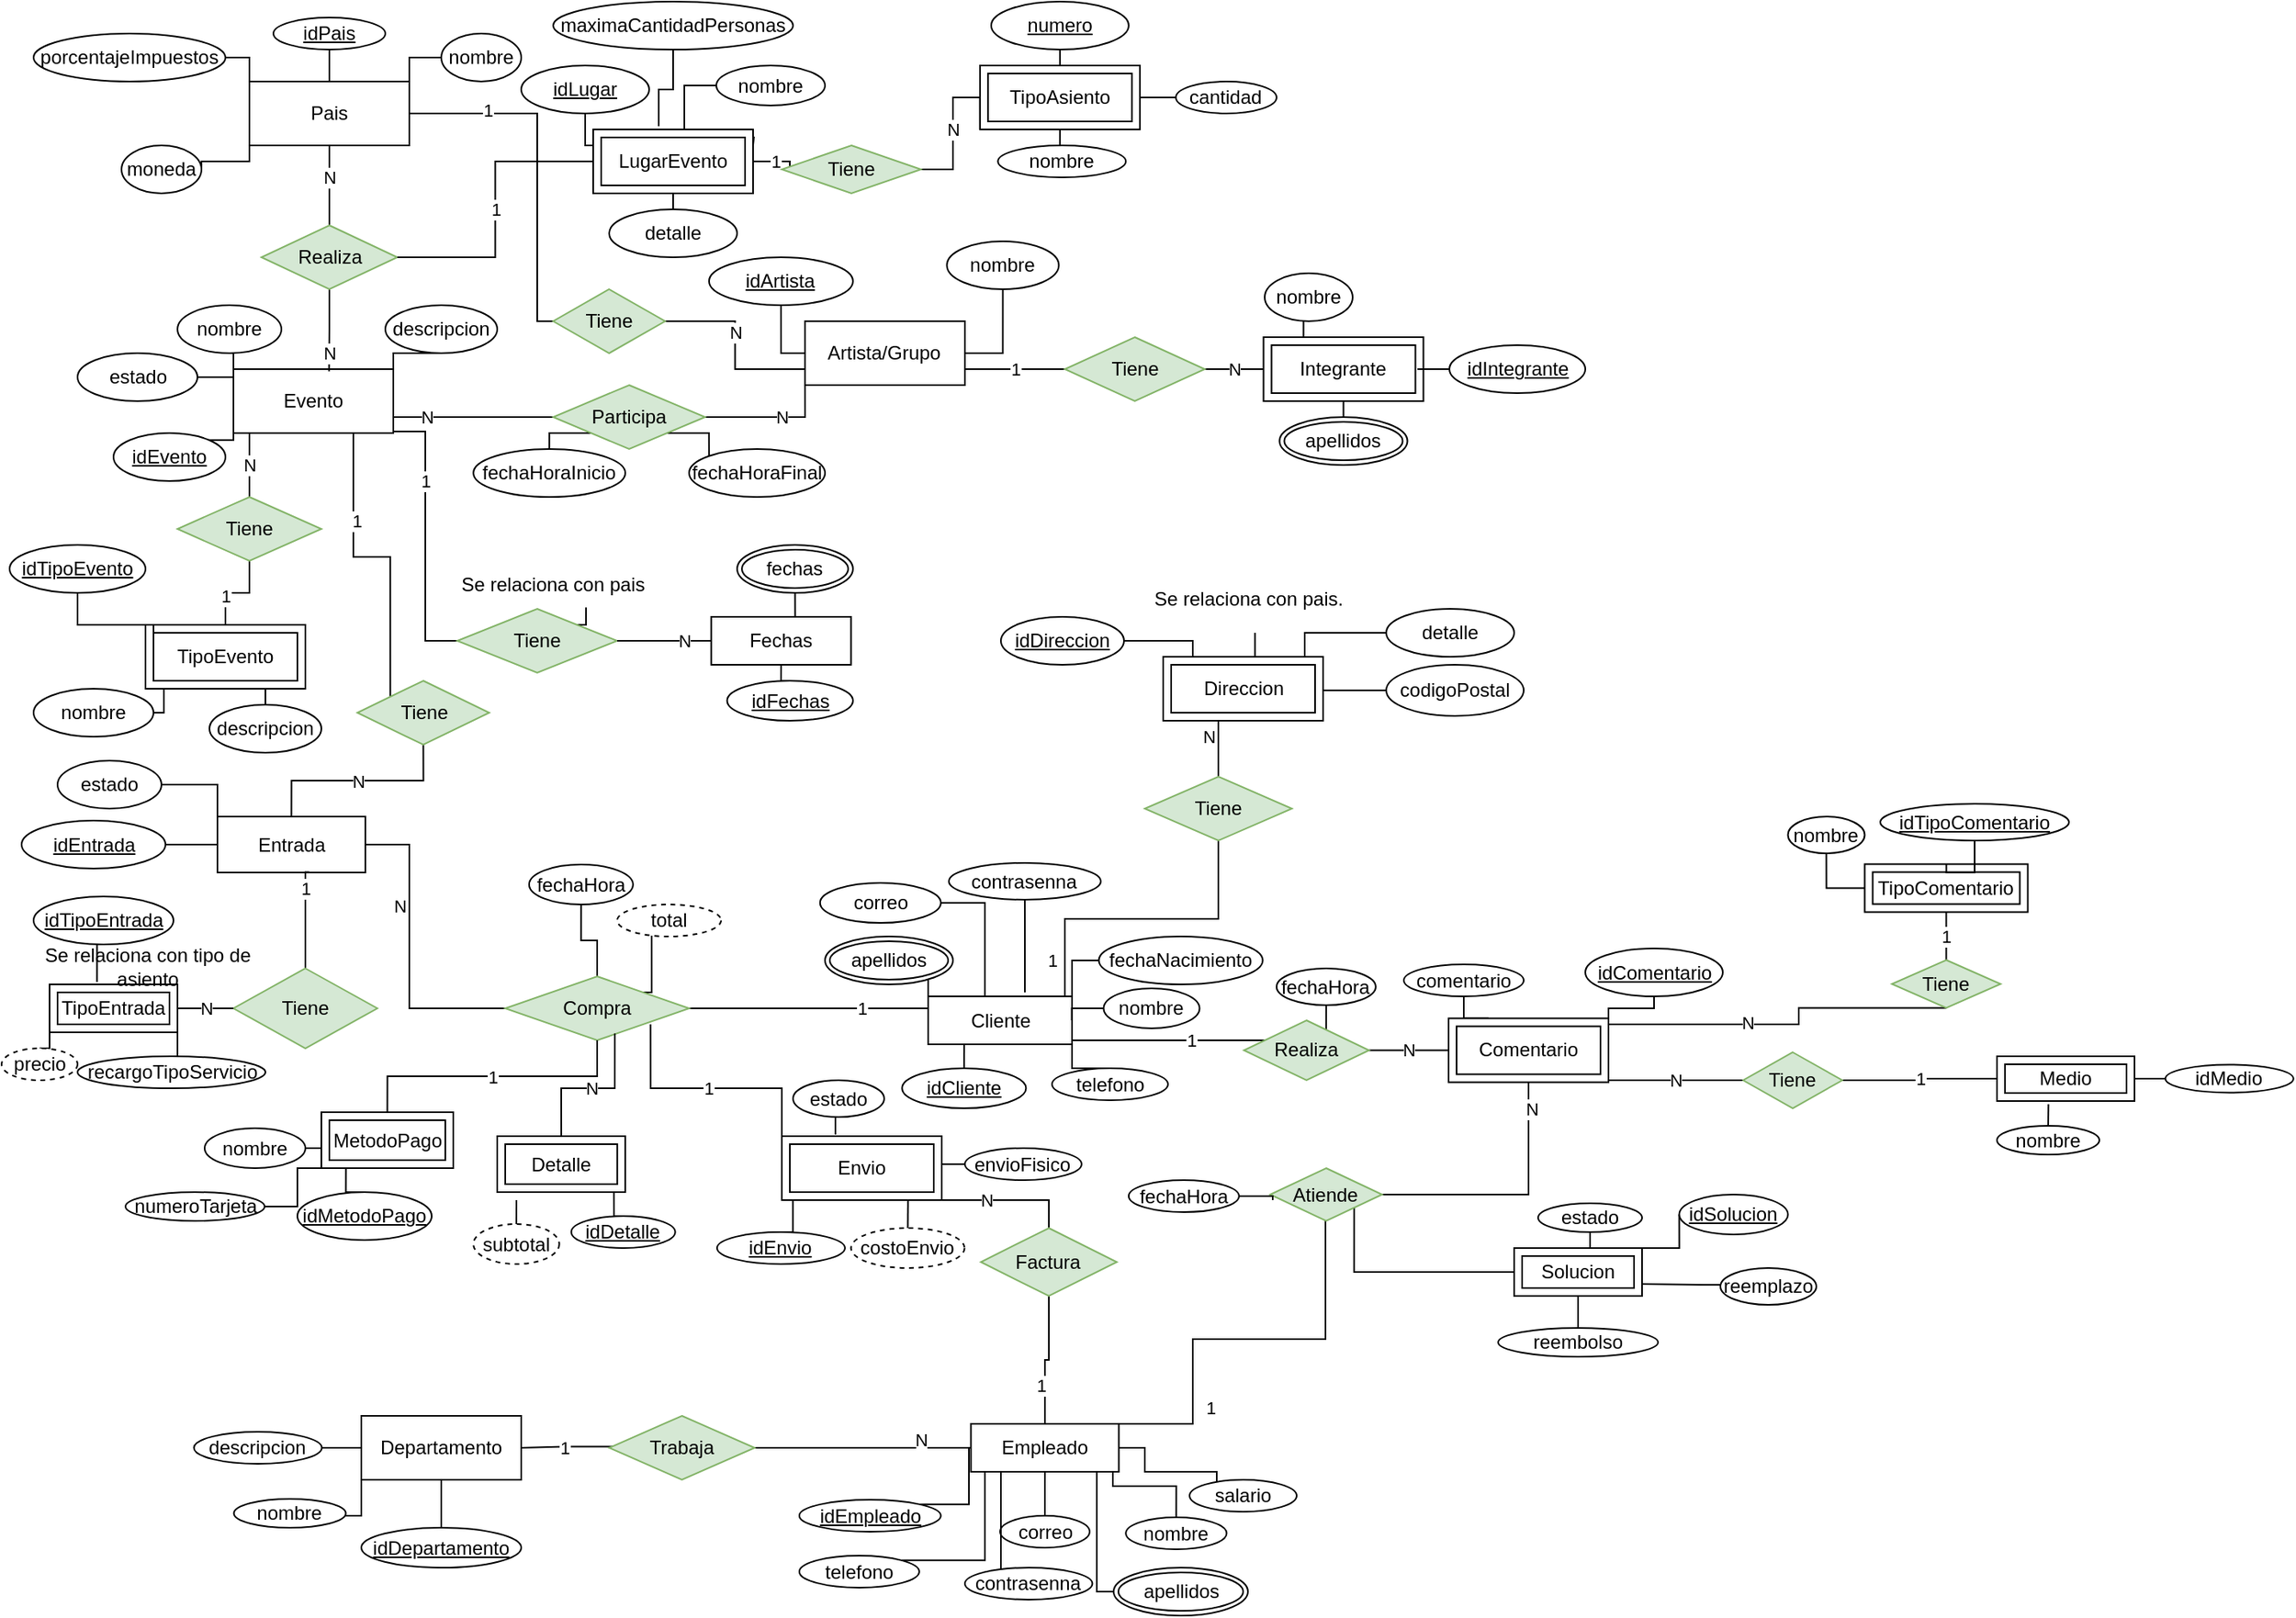 <mxfile version="19.0.0" type="device" pages="3"><diagram id="R2lEEEUBdFMjLlhIrx00" name="Modelo Entidad Relacion"><mxGraphModel dx="2928" dy="1258" grid="1" gridSize="10" guides="1" tooltips="1" connect="1" arrows="1" fold="1" page="1" pageScale="1" pageWidth="850" pageHeight="1100" math="0" shadow="0" extFonts="Permanent Marker^https://fonts.googleapis.com/css?family=Permanent+Marker"><root><mxCell id="0"/><mxCell id="1" parent="0"/><mxCell id="BgoSY4HLmgifVZTUxp_8-2" style="edgeStyle=orthogonalEdgeStyle;rounded=0;orthogonalLoop=1;jettySize=auto;html=1;exitX=0;exitY=0.5;exitDx=0;exitDy=0;endArrow=none;endFill=0;entryX=1;entryY=0;entryDx=0;entryDy=0;" parent="1" source="C3TjWt1pxRXyobTc_vcX-2" target="C3TjWt1pxRXyobTc_vcX-10" edge="1"><mxGeometry relative="1" as="geometry"><mxPoint x="260" y="50" as="targetPoint"/></mxGeometry></mxCell><mxCell id="C3TjWt1pxRXyobTc_vcX-2" value="nombre" style="ellipse;whiteSpace=wrap;html=1;align=center;" parent="1" vertex="1"><mxGeometry x="270" y="40" width="50" height="30" as="geometry"/></mxCell><mxCell id="BgoSY4HLmgifVZTUxp_8-3" style="edgeStyle=orthogonalEdgeStyle;rounded=0;orthogonalLoop=1;jettySize=auto;html=1;exitX=0.5;exitY=1;exitDx=0;exitDy=0;entryX=0.5;entryY=0;entryDx=0;entryDy=0;endArrow=none;endFill=0;" parent="1" source="C3TjWt1pxRXyobTc_vcX-4" target="C3TjWt1pxRXyobTc_vcX-10" edge="1"><mxGeometry relative="1" as="geometry"/></mxCell><mxCell id="C3TjWt1pxRXyobTc_vcX-4" value="idPais" style="ellipse;whiteSpace=wrap;html=1;align=center;fontStyle=4;" parent="1" vertex="1"><mxGeometry x="165" y="30" width="70" height="20" as="geometry"/></mxCell><mxCell id="BgoSY4HLmgifVZTUxp_8-4" style="edgeStyle=orthogonalEdgeStyle;rounded=0;orthogonalLoop=1;jettySize=auto;html=1;exitX=1;exitY=0.5;exitDx=0;exitDy=0;entryX=0;entryY=1;entryDx=0;entryDy=0;endArrow=none;endFill=0;" parent="1" source="C3TjWt1pxRXyobTc_vcX-5" target="C3TjWt1pxRXyobTc_vcX-10" edge="1"><mxGeometry relative="1" as="geometry"><Array as="points"><mxPoint x="150" y="120"/></Array></mxGeometry></mxCell><mxCell id="C3TjWt1pxRXyobTc_vcX-5" value="moneda" style="ellipse;whiteSpace=wrap;html=1;align=center;" parent="1" vertex="1"><mxGeometry x="70" y="110" width="50" height="30" as="geometry"/></mxCell><mxCell id="PKFLMJZU5IxNr4NO0k2m-7" style="edgeStyle=orthogonalEdgeStyle;rounded=0;orthogonalLoop=1;jettySize=auto;html=1;exitX=1;exitY=0;exitDx=0;exitDy=0;entryX=0;entryY=1;entryDx=0;entryDy=0;endArrow=none;endFill=0;" parent="1" source="C3TjWt1pxRXyobTc_vcX-7" target="C3TjWt1pxRXyobTc_vcX-9" edge="1"><mxGeometry relative="1" as="geometry"/></mxCell><mxCell id="C3TjWt1pxRXyobTc_vcX-7" value="idEvento" style="ellipse;whiteSpace=wrap;html=1;align=center;fontStyle=4;" parent="1" vertex="1"><mxGeometry x="65" y="290" width="70" height="30" as="geometry"/></mxCell><mxCell id="PKFLMJZU5IxNr4NO0k2m-5" style="edgeStyle=orthogonalEdgeStyle;rounded=0;orthogonalLoop=1;jettySize=auto;html=1;exitX=0.5;exitY=1;exitDx=0;exitDy=0;entryX=0;entryY=0;entryDx=0;entryDy=0;endArrow=none;endFill=0;" parent="1" source="C3TjWt1pxRXyobTc_vcX-8" target="C3TjWt1pxRXyobTc_vcX-9" edge="1"><mxGeometry relative="1" as="geometry"/></mxCell><mxCell id="C3TjWt1pxRXyobTc_vcX-8" value="nombre" style="ellipse;whiteSpace=wrap;html=1;align=center;" parent="1" vertex="1"><mxGeometry x="105" y="210" width="65" height="30" as="geometry"/></mxCell><mxCell id="IDYJlDJ-ufkXLtQnHHp7-4" value="N" style="edgeStyle=orthogonalEdgeStyle;rounded=0;orthogonalLoop=1;jettySize=auto;html=1;exitX=0.5;exitY=1;exitDx=0;exitDy=0;entryX=0.5;entryY=0;entryDx=0;entryDy=0;endArrow=none;endFill=0;" parent="1" source="C3TjWt1pxRXyobTc_vcX-9" target="IDYJlDJ-ufkXLtQnHHp7-3" edge="1"><mxGeometry x="0.5" relative="1" as="geometry"><Array as="points"><mxPoint x="150" y="290"/></Array><mxPoint as="offset"/></mxGeometry></mxCell><mxCell id="0aNCBxBkLaF8kOL_rhE5-8" style="edgeStyle=orthogonalEdgeStyle;rounded=0;orthogonalLoop=1;jettySize=auto;html=1;exitX=0.75;exitY=1;exitDx=0;exitDy=0;entryX=0;entryY=0;entryDx=0;entryDy=0;endArrow=none;endFill=0;" parent="1" source="C3TjWt1pxRXyobTc_vcX-9" target="0aNCBxBkLaF8kOL_rhE5-6" edge="1"><mxGeometry relative="1" as="geometry"/></mxCell><mxCell id="CInG_7r4PSU6vIVarseH-3" value="1" style="edgeLabel;html=1;align=center;verticalAlign=middle;resizable=0;points=[];" parent="0aNCBxBkLaF8kOL_rhE5-8" vertex="1" connectable="0"><mxGeometry x="-0.419" y="2" relative="1" as="geometry"><mxPoint as="offset"/></mxGeometry></mxCell><mxCell id="C3TjWt1pxRXyobTc_vcX-9" value="Evento" style="whiteSpace=wrap;html=1;align=center;" parent="1" vertex="1"><mxGeometry x="140" y="250" width="100" height="40" as="geometry"/></mxCell><mxCell id="T6usxxR0VNIJSM62xvyw-26" value="N" style="edgeStyle=orthogonalEdgeStyle;rounded=0;orthogonalLoop=1;jettySize=auto;html=1;exitX=0.5;exitY=1;exitDx=0;exitDy=0;entryX=0.5;entryY=0;entryDx=0;entryDy=0;endArrow=none;endFill=0;" parent="1" source="C3TjWt1pxRXyobTc_vcX-10" target="T6usxxR0VNIJSM62xvyw-25" edge="1"><mxGeometry x="-0.2" relative="1" as="geometry"><mxPoint as="offset"/></mxGeometry></mxCell><mxCell id="da0kDceYu_CdFSe82HUW-3" style="edgeStyle=orthogonalEdgeStyle;rounded=0;orthogonalLoop=1;jettySize=auto;html=1;exitX=1;exitY=0.5;exitDx=0;exitDy=0;entryX=0;entryY=0.5;entryDx=0;entryDy=0;endArrow=none;endFill=0;" parent="1" source="C3TjWt1pxRXyobTc_vcX-10" target="da0kDceYu_CdFSe82HUW-1" edge="1"><mxGeometry relative="1" as="geometry"><Array as="points"><mxPoint x="330" y="90"/><mxPoint x="330" y="220"/></Array></mxGeometry></mxCell><mxCell id="da0kDceYu_CdFSe82HUW-5" value="1" style="edgeLabel;html=1;align=center;verticalAlign=middle;resizable=0;points=[];" parent="da0kDceYu_CdFSe82HUW-3" vertex="1" connectable="0"><mxGeometry x="-0.553" y="2" relative="1" as="geometry"><mxPoint as="offset"/></mxGeometry></mxCell><mxCell id="C3TjWt1pxRXyobTc_vcX-10" value="Pais" style="whiteSpace=wrap;html=1;align=center;" parent="1" vertex="1"><mxGeometry x="150" y="70" width="100" height="40" as="geometry"/></mxCell><mxCell id="eSqdAEDflpKCO28PiesG-1" style="edgeStyle=orthogonalEdgeStyle;rounded=0;orthogonalLoop=1;jettySize=auto;html=1;exitX=0;exitY=0.5;exitDx=0;exitDy=0;entryX=0.5;entryY=1;entryDx=0;entryDy=0;endArrow=none;endFill=0;" parent="1" source="C3TjWt1pxRXyobTc_vcX-16" target="C3TjWt1pxRXyobTc_vcX-20" edge="1"><mxGeometry relative="1" as="geometry"/></mxCell><mxCell id="eSqdAEDflpKCO28PiesG-2" style="edgeStyle=orthogonalEdgeStyle;rounded=0;orthogonalLoop=1;jettySize=auto;html=1;exitX=1;exitY=0.5;exitDx=0;exitDy=0;entryX=0.5;entryY=1;entryDx=0;entryDy=0;endArrow=none;endFill=0;" parent="1" source="C3TjWt1pxRXyobTc_vcX-16" target="C3TjWt1pxRXyobTc_vcX-58" edge="1"><mxGeometry relative="1" as="geometry"><mxPoint x="622.47" y="210" as="targetPoint"/></mxGeometry></mxCell><mxCell id="vhx46DsE1cZDGXxXu8Sx-3" value="1" style="edgeStyle=orthogonalEdgeStyle;rounded=0;orthogonalLoop=1;jettySize=auto;html=1;exitX=1;exitY=0.75;exitDx=0;exitDy=0;entryX=0;entryY=0.5;entryDx=0;entryDy=0;endArrow=none;endFill=0;" parent="1" source="C3TjWt1pxRXyobTc_vcX-16" target="s6Om5Zie6NIP3ujMn0Sd-1" edge="1"><mxGeometry relative="1" as="geometry"/></mxCell><mxCell id="vhx46DsE1cZDGXxXu8Sx-7" style="edgeStyle=orthogonalEdgeStyle;rounded=0;orthogonalLoop=1;jettySize=auto;html=1;exitX=0;exitY=1;exitDx=0;exitDy=0;entryX=1;entryY=0.5;entryDx=0;entryDy=0;endArrow=none;endFill=0;" parent="1" source="C3TjWt1pxRXyobTc_vcX-16" target="vhx46DsE1cZDGXxXu8Sx-6" edge="1"><mxGeometry relative="1" as="geometry"/></mxCell><mxCell id="vhx46DsE1cZDGXxXu8Sx-9" value="N" style="edgeLabel;html=1;align=center;verticalAlign=middle;resizable=0;points=[];" parent="vhx46DsE1cZDGXxXu8Sx-7" vertex="1" connectable="0"><mxGeometry x="-0.179" y="-3" relative="1" as="geometry"><mxPoint x="-1" y="3" as="offset"/></mxGeometry></mxCell><mxCell id="da0kDceYu_CdFSe82HUW-2" style="edgeStyle=orthogonalEdgeStyle;rounded=0;orthogonalLoop=1;jettySize=auto;html=1;exitX=0;exitY=0.75;exitDx=0;exitDy=0;entryX=1;entryY=0.5;entryDx=0;entryDy=0;endArrow=none;endFill=0;" parent="1" source="C3TjWt1pxRXyobTc_vcX-16" target="da0kDceYu_CdFSe82HUW-1" edge="1"><mxGeometry relative="1" as="geometry"/></mxCell><mxCell id="da0kDceYu_CdFSe82HUW-4" value="N" style="edgeLabel;html=1;align=center;verticalAlign=middle;resizable=0;points=[];" parent="da0kDceYu_CdFSe82HUW-2" vertex="1" connectable="0"><mxGeometry x="0.141" relative="1" as="geometry"><mxPoint as="offset"/></mxGeometry></mxCell><mxCell id="C3TjWt1pxRXyobTc_vcX-16" value="Artista/Grupo" style="whiteSpace=wrap;html=1;align=center;" parent="1" vertex="1"><mxGeometry x="497.47" y="220" width="100" height="40" as="geometry"/></mxCell><mxCell id="C3TjWt1pxRXyobTc_vcX-20" value="idArtista" style="ellipse;whiteSpace=wrap;html=1;align=center;fontStyle=4;" parent="1" vertex="1"><mxGeometry x="437.47" y="180" width="90" height="30" as="geometry"/></mxCell><mxCell id="0aNCBxBkLaF8kOL_rhE5-7" value="N" style="edgeStyle=orthogonalEdgeStyle;rounded=0;orthogonalLoop=1;jettySize=auto;html=1;exitX=0.5;exitY=0;exitDx=0;exitDy=0;entryX=0.5;entryY=1;entryDx=0;entryDy=0;endArrow=none;endFill=0;" parent="1" source="C3TjWt1pxRXyobTc_vcX-24" target="0aNCBxBkLaF8kOL_rhE5-6" edge="1"><mxGeometry relative="1" as="geometry"/></mxCell><mxCell id="kFpVH5pXvg_Ckgic4C3s-2" style="edgeStyle=orthogonalEdgeStyle;rounded=0;orthogonalLoop=1;jettySize=auto;html=1;exitX=0;exitY=0;exitDx=0;exitDy=0;endArrow=none;endFill=0;" parent="1" source="C3TjWt1pxRXyobTc_vcX-24" target="CInG_7r4PSU6vIVarseH-1" edge="1"><mxGeometry relative="1" as="geometry"><Array as="points"><mxPoint x="130" y="510"/></Array></mxGeometry></mxCell><mxCell id="C3TjWt1pxRXyobTc_vcX-24" value="Entrada" style="whiteSpace=wrap;html=1;align=center;" parent="1" vertex="1"><mxGeometry x="130" y="530" width="92.5" height="35" as="geometry"/></mxCell><mxCell id="kFpVH5pXvg_Ckgic4C3s-3" style="edgeStyle=orthogonalEdgeStyle;rounded=0;orthogonalLoop=1;jettySize=auto;html=1;exitX=1;exitY=0.5;exitDx=0;exitDy=0;endArrow=none;endFill=0;" parent="1" source="C3TjWt1pxRXyobTc_vcX-25" target="C3TjWt1pxRXyobTc_vcX-24" edge="1"><mxGeometry relative="1" as="geometry"/></mxCell><mxCell id="C3TjWt1pxRXyobTc_vcX-25" value="idEntrada" style="ellipse;whiteSpace=wrap;html=1;align=center;fontStyle=4;" parent="1" vertex="1"><mxGeometry x="7.5" y="532.5" width="90" height="30" as="geometry"/></mxCell><mxCell id="BgoSY4HLmgifVZTUxp_8-5" style="edgeStyle=orthogonalEdgeStyle;rounded=0;orthogonalLoop=1;jettySize=auto;html=1;exitX=1;exitY=0.5;exitDx=0;exitDy=0;entryX=0;entryY=0.5;entryDx=0;entryDy=0;endArrow=none;endFill=0;" parent="1" source="C3TjWt1pxRXyobTc_vcX-26" target="C3TjWt1pxRXyobTc_vcX-10" edge="1"><mxGeometry relative="1" as="geometry"/></mxCell><mxCell id="C3TjWt1pxRXyobTc_vcX-26" value="porcentajeImpuestos" style="ellipse;whiteSpace=wrap;html=1;align=center;" parent="1" vertex="1"><mxGeometry x="15" y="40" width="120" height="30" as="geometry"/></mxCell><mxCell id="Ivzr5ezAI38_cZ4suM5b-6" value="1" style="edgeStyle=orthogonalEdgeStyle;rounded=0;orthogonalLoop=1;jettySize=auto;html=1;exitX=0;exitY=0.5;exitDx=0;exitDy=0;entryX=1;entryY=0.5;entryDx=0;entryDy=0;endArrow=none;endFill=0;" parent="1" source="C3TjWt1pxRXyobTc_vcX-27" target="Ivzr5ezAI38_cZ4suM5b-5" edge="1"><mxGeometry x="-0.368" relative="1" as="geometry"><Array as="points"><mxPoint x="490" y="650"/><mxPoint x="490" y="650"/></Array><mxPoint as="offset"/></mxGeometry></mxCell><mxCell id="n6Vqj1kVQjQuKwsxz0gC-3" style="edgeStyle=orthogonalEdgeStyle;rounded=0;orthogonalLoop=1;jettySize=auto;html=1;exitX=0.75;exitY=0;exitDx=0;exitDy=0;entryX=0.5;entryY=1;entryDx=0;entryDy=0;endArrow=none;endFill=0;" parent="1" source="C3TjWt1pxRXyobTc_vcX-27" target="n6Vqj1kVQjQuKwsxz0gC-2" edge="1"><mxGeometry relative="1" as="geometry"><Array as="points"><mxPoint x="660" y="642"/><mxPoint x="660" y="594"/><mxPoint x="756" y="594"/></Array></mxGeometry></mxCell><mxCell id="n6Vqj1kVQjQuKwsxz0gC-4" value="1" style="edgeLabel;html=1;align=center;verticalAlign=middle;resizable=0;points=[];" parent="n6Vqj1kVQjQuKwsxz0gC-3" vertex="1" connectable="0"><mxGeometry x="0.156" y="-1" relative="1" as="geometry"><mxPoint x="-64" y="25" as="offset"/></mxGeometry></mxCell><mxCell id="XEGFminsN0gTQCtRoJca-3" value="1" style="edgeStyle=orthogonalEdgeStyle;rounded=0;orthogonalLoop=1;jettySize=auto;html=1;exitX=1;exitY=0.75;exitDx=0;exitDy=0;endArrow=none;endFill=0;" parent="1" source="C3TjWt1pxRXyobTc_vcX-27" target="F3c8b9ul7lKSsGhwJgrK-1" edge="1"><mxGeometry x="0.255" relative="1" as="geometry"><Array as="points"><mxPoint x="665" y="670"/></Array><mxPoint as="offset"/><mxPoint x="793.75" y="680" as="targetPoint"/></mxGeometry></mxCell><mxCell id="C3TjWt1pxRXyobTc_vcX-27" value="Cliente" style="whiteSpace=wrap;html=1;align=center;" parent="1" vertex="1"><mxGeometry x="574.5" y="642.5" width="90" height="30" as="geometry"/></mxCell><mxCell id="dxaTduub-prZQAL3HkP1-8" style="edgeStyle=orthogonalEdgeStyle;rounded=0;orthogonalLoop=1;jettySize=auto;html=1;exitX=0;exitY=0.5;exitDx=0;exitDy=0;endArrow=none;endFill=0;" parent="1" source="C3TjWt1pxRXyobTc_vcX-28" target="C3TjWt1pxRXyobTc_vcX-27" edge="1"><mxGeometry relative="1" as="geometry"/></mxCell><mxCell id="C3TjWt1pxRXyobTc_vcX-28" value="nombre" style="ellipse;whiteSpace=wrap;html=1;align=center;" parent="1" vertex="1"><mxGeometry x="684.25" y="637.5" width="60" height="25" as="geometry"/></mxCell><mxCell id="dxaTduub-prZQAL3HkP1-11" style="edgeStyle=orthogonalEdgeStyle;rounded=0;orthogonalLoop=1;jettySize=auto;html=1;exitX=0.5;exitY=0;exitDx=0;exitDy=0;entryX=0.25;entryY=1;entryDx=0;entryDy=0;endArrow=none;endFill=0;" parent="1" source="C3TjWt1pxRXyobTc_vcX-29" target="C3TjWt1pxRXyobTc_vcX-27" edge="1"><mxGeometry relative="1" as="geometry"/></mxCell><mxCell id="C3TjWt1pxRXyobTc_vcX-29" value="idCliente" style="ellipse;whiteSpace=wrap;html=1;align=center;fontStyle=4;" parent="1" vertex="1"><mxGeometry x="558.19" y="687.5" width="77.53" height="25" as="geometry"/></mxCell><mxCell id="E5jlMU9_1hYJt1jQ1JIN-7" style="edgeStyle=orthogonalEdgeStyle;rounded=0;orthogonalLoop=1;jettySize=auto;html=1;exitX=1;exitY=1;exitDx=0;exitDy=0;entryX=0;entryY=0.25;entryDx=0;entryDy=0;endArrow=none;endFill=0;" parent="1" source="C3TjWt1pxRXyobTc_vcX-31" target="C3TjWt1pxRXyobTc_vcX-27" edge="1"><mxGeometry relative="1" as="geometry"/></mxCell><mxCell id="C3TjWt1pxRXyobTc_vcX-31" value="apellidos" style="ellipse;shape=doubleEllipse;margin=3;whiteSpace=wrap;html=1;align=center;" parent="1" vertex="1"><mxGeometry x="510" y="605" width="80" height="30" as="geometry"/></mxCell><mxCell id="XEGFminsN0gTQCtRoJca-1" style="edgeStyle=orthogonalEdgeStyle;rounded=0;orthogonalLoop=1;jettySize=auto;html=1;exitX=0;exitY=0.5;exitDx=0;exitDy=0;entryX=1;entryY=0;entryDx=0;entryDy=0;endArrow=none;endFill=0;" parent="1" source="C3TjWt1pxRXyobTc_vcX-32" target="C3TjWt1pxRXyobTc_vcX-27" edge="1"><mxGeometry relative="1" as="geometry"/></mxCell><mxCell id="C3TjWt1pxRXyobTc_vcX-32" value="fechaNacimiento" style="ellipse;whiteSpace=wrap;html=1;align=center;" parent="1" vertex="1"><mxGeometry x="681.25" y="605" width="102.5" height="30" as="geometry"/></mxCell><mxCell id="SYdgzRFtY1cpWSMIJnd4-8" value="1" style="edgeStyle=orthogonalEdgeStyle;rounded=0;orthogonalLoop=1;jettySize=auto;html=1;entryX=0.5;entryY=1;entryDx=0;entryDy=0;endArrow=none;endFill=0;" parent="1" source="C3TjWt1pxRXyobTc_vcX-44" target="SYdgzRFtY1cpWSMIJnd4-7" edge="1"><mxGeometry x="-0.414" y="3" relative="1" as="geometry"><mxPoint as="offset"/></mxGeometry></mxCell><mxCell id="_RPglfFRheTxoyaAQ4Rj-3" value="N" style="edgeStyle=orthogonalEdgeStyle;rounded=0;orthogonalLoop=1;jettySize=auto;html=1;entryX=1;entryY=0.5;entryDx=0;entryDy=0;endArrow=none;endFill=0;exitX=0;exitY=0.5;exitDx=0;exitDy=0;" parent="1" source="C3TjWt1pxRXyobTc_vcX-44" target="_RPglfFRheTxoyaAQ4Rj-1" edge="1"><mxGeometry x="-0.538" y="-5" relative="1" as="geometry"><Array as="points"><mxPoint x="510" y="925"/><mxPoint x="510" y="925"/></Array><mxPoint as="offset"/></mxGeometry></mxCell><mxCell id="MQnkCvTzU49Gzr8rPCBL-2" style="edgeStyle=orthogonalEdgeStyle;rounded=0;orthogonalLoop=1;jettySize=auto;html=1;exitX=0.75;exitY=0;exitDx=0;exitDy=0;endArrow=none;endFill=0;" parent="1" source="C3TjWt1pxRXyobTc_vcX-44" target="MQnkCvTzU49Gzr8rPCBL-1" edge="1"><mxGeometry relative="1" as="geometry"><Array as="points"><mxPoint x="740" y="910"/><mxPoint x="740" y="857"/><mxPoint x="823" y="857"/></Array></mxGeometry></mxCell><mxCell id="MQnkCvTzU49Gzr8rPCBL-5" value="1" style="edgeLabel;html=1;align=center;verticalAlign=middle;resizable=0;points=[];" parent="MQnkCvTzU49Gzr8rPCBL-2" vertex="1" connectable="0"><mxGeometry x="0.011" y="2" relative="1" as="geometry"><mxPoint x="-8" y="45" as="offset"/></mxGeometry></mxCell><mxCell id="C3TjWt1pxRXyobTc_vcX-44" value="Empleado" style="whiteSpace=wrap;html=1;align=center;" parent="1" vertex="1"><mxGeometry x="601.25" y="910" width="92.5" height="30" as="geometry"/></mxCell><mxCell id="xGiDEnRF3tXL10raC90W-4" style="edgeStyle=orthogonalEdgeStyle;rounded=0;orthogonalLoop=1;jettySize=auto;html=1;exitX=0.5;exitY=0;exitDx=0;exitDy=0;endArrow=none;endFill=0;" parent="1" source="C3TjWt1pxRXyobTc_vcX-45" target="C3TjWt1pxRXyobTc_vcX-44" edge="1"><mxGeometry relative="1" as="geometry"><Array as="points"><mxPoint x="730" y="949"/><mxPoint x="690" y="949"/></Array></mxGeometry></mxCell><mxCell id="C3TjWt1pxRXyobTc_vcX-45" value="nombre" style="ellipse;whiteSpace=wrap;html=1;align=center;" parent="1" vertex="1"><mxGeometry x="698.15" y="968.5" width="63.03" height="20" as="geometry"/></mxCell><mxCell id="xGiDEnRF3tXL10raC90W-2" style="edgeStyle=orthogonalEdgeStyle;rounded=0;orthogonalLoop=1;jettySize=auto;html=1;exitX=1;exitY=0;exitDx=0;exitDy=0;endArrow=none;endFill=0;" parent="1" source="C3TjWt1pxRXyobTc_vcX-48" target="C3TjWt1pxRXyobTc_vcX-44" edge="1"><mxGeometry relative="1" as="geometry"><mxPoint x="600" y="940" as="targetPoint"/><Array as="points"><mxPoint x="600" y="961"/><mxPoint x="600" y="925"/></Array></mxGeometry></mxCell><mxCell id="C3TjWt1pxRXyobTc_vcX-48" value="idEmpleado" style="ellipse;whiteSpace=wrap;html=1;align=center;fontStyle=4;" parent="1" vertex="1"><mxGeometry x="493.93" y="957.5" width="88.5" height="20" as="geometry"/></mxCell><mxCell id="XEGFminsN0gTQCtRoJca-5" style="edgeStyle=orthogonalEdgeStyle;rounded=0;orthogonalLoop=1;jettySize=auto;html=1;endArrow=none;endFill=0;" parent="1" source="C3TjWt1pxRXyobTc_vcX-53" target="C3TjWt1pxRXyobTc_vcX-56" edge="1"><mxGeometry relative="1" as="geometry"><mxPoint x="330" y="920" as="targetPoint"/></mxGeometry></mxCell><mxCell id="C3TjWt1pxRXyobTc_vcX-53" value="Departamento" style="whiteSpace=wrap;html=1;align=center;" parent="1" vertex="1"><mxGeometry x="220.0" y="905" width="100" height="40" as="geometry"/></mxCell><mxCell id="C3TjWt1pxRXyobTc_vcX-56" value="idDepartamento" style="ellipse;whiteSpace=wrap;html=1;align=center;fontStyle=4;" parent="1" vertex="1"><mxGeometry x="220.0" y="975" width="100" height="25" as="geometry"/></mxCell><mxCell id="C3TjWt1pxRXyobTc_vcX-58" value="nombre" style="ellipse;whiteSpace=wrap;html=1;align=center;" parent="1" vertex="1"><mxGeometry x="586.22" y="170" width="70" height="30" as="geometry"/></mxCell><mxCell id="PKFLMJZU5IxNr4NO0k2m-6" style="edgeStyle=orthogonalEdgeStyle;rounded=0;orthogonalLoop=1;jettySize=auto;html=1;exitX=1;exitY=0.5;exitDx=0;exitDy=0;entryX=0;entryY=0.25;entryDx=0;entryDy=0;endArrow=none;endFill=0;" parent="1" source="C3TjWt1pxRXyobTc_vcX-63" target="C3TjWt1pxRXyobTc_vcX-9" edge="1"><mxGeometry relative="1" as="geometry"/></mxCell><mxCell id="C3TjWt1pxRXyobTc_vcX-63" value="estado" style="ellipse;whiteSpace=wrap;html=1;align=center;" parent="1" vertex="1"><mxGeometry x="42.5" y="240" width="75" height="30" as="geometry"/></mxCell><mxCell id="eSqdAEDflpKCO28PiesG-3" value="Integrante" style="shape=ext;margin=3;double=1;whiteSpace=wrap;html=1;align=center;" parent="1" vertex="1"><mxGeometry x="784.25" y="230" width="100" height="40" as="geometry"/></mxCell><mxCell id="7BO2jDiv6undyu7lg0yg-1" value="idIntegrante" style="ellipse;whiteSpace=wrap;html=1;align=center;fontStyle=4;" parent="1" vertex="1"><mxGeometry x="900.5" y="235" width="85" height="30" as="geometry"/></mxCell><mxCell id="vhx46DsE1cZDGXxXu8Sx-5" style="edgeStyle=orthogonalEdgeStyle;rounded=0;orthogonalLoop=1;jettySize=auto;html=1;exitX=1;exitY=0.5;exitDx=0;exitDy=0;entryX=0.25;entryY=0;entryDx=0;entryDy=0;endArrow=none;endFill=0;" parent="1" source="7BO2jDiv6undyu7lg0yg-2" target="eSqdAEDflpKCO28PiesG-3" edge="1"><mxGeometry relative="1" as="geometry"/></mxCell><mxCell id="7BO2jDiv6undyu7lg0yg-2" value="nombre" style="ellipse;whiteSpace=wrap;html=1;align=center;" parent="1" vertex="1"><mxGeometry x="785" y="190" width="55" height="30" as="geometry"/></mxCell><mxCell id="_yfWD5_1TKcCeHAMTsC1-2" style="edgeStyle=orthogonalEdgeStyle;rounded=0;orthogonalLoop=1;jettySize=auto;html=1;exitX=0.5;exitY=0;exitDx=0;exitDy=0;endArrow=none;endFill=0;" parent="1" source="_yfWD5_1TKcCeHAMTsC1-1" target="eSqdAEDflpKCO28PiesG-3" edge="1"><mxGeometry relative="1" as="geometry"><Array as="points"><mxPoint x="834" y="270"/><mxPoint x="834" y="270"/></Array></mxGeometry></mxCell><mxCell id="_yfWD5_1TKcCeHAMTsC1-1" value="apellidos" style="ellipse;shape=doubleEllipse;margin=3;whiteSpace=wrap;html=1;align=center;" parent="1" vertex="1"><mxGeometry x="794.25" y="280" width="80" height="30" as="geometry"/></mxCell><mxCell id="_yfWD5_1TKcCeHAMTsC1-5" style="edgeStyle=orthogonalEdgeStyle;rounded=0;orthogonalLoop=1;jettySize=auto;html=1;endArrow=none;endFill=0;" parent="1" source="7BO2jDiv6undyu7lg0yg-1" edge="1"><mxGeometry relative="1" as="geometry"><mxPoint x="995.5" y="335" as="sourcePoint"/><mxPoint x="890" y="250" as="targetPoint"/></mxGeometry></mxCell><mxCell id="vhx46DsE1cZDGXxXu8Sx-4" value="N" style="edgeStyle=orthogonalEdgeStyle;rounded=0;orthogonalLoop=1;jettySize=auto;html=1;endArrow=none;endFill=0;" parent="1" source="s6Om5Zie6NIP3ujMn0Sd-1" target="eSqdAEDflpKCO28PiesG-3" edge="1"><mxGeometry relative="1" as="geometry"><mxPoint x="780" y="245.0" as="targetPoint"/></mxGeometry></mxCell><mxCell id="s6Om5Zie6NIP3ujMn0Sd-1" value="Tiene" style="shape=rhombus;perimeter=rhombusPerimeter;whiteSpace=wrap;html=1;align=center;fillColor=#d5e8d4;strokeColor=#82b366;" parent="1" vertex="1"><mxGeometry x="660" y="230" width="87.5" height="40" as="geometry"/></mxCell><mxCell id="PKFLMJZU5IxNr4NO0k2m-8" style="edgeStyle=orthogonalEdgeStyle;rounded=0;orthogonalLoop=1;jettySize=auto;html=1;exitX=0.5;exitY=1;exitDx=0;exitDy=0;entryX=1;entryY=0;entryDx=0;entryDy=0;endArrow=none;endFill=0;" parent="1" source="T6usxxR0VNIJSM62xvyw-23" target="C3TjWt1pxRXyobTc_vcX-9" edge="1"><mxGeometry relative="1" as="geometry"/></mxCell><mxCell id="T6usxxR0VNIJSM62xvyw-23" value="descripcion" style="ellipse;whiteSpace=wrap;html=1;align=center;" parent="1" vertex="1"><mxGeometry x="235" y="210" width="70" height="30" as="geometry"/></mxCell><mxCell id="T6usxxR0VNIJSM62xvyw-27" value="N" style="edgeStyle=orthogonalEdgeStyle;rounded=0;orthogonalLoop=1;jettySize=auto;html=1;exitX=0.5;exitY=1;exitDx=0;exitDy=0;entryX=0.598;entryY=0.035;entryDx=0;entryDy=0;entryPerimeter=0;endArrow=none;endFill=0;" parent="1" source="T6usxxR0VNIJSM62xvyw-25" target="C3TjWt1pxRXyobTc_vcX-9" edge="1"><mxGeometry x="0.531" relative="1" as="geometry"><mxPoint x="200.0" y="220" as="sourcePoint"/><mxPoint y="1" as="offset"/></mxGeometry></mxCell><mxCell id="T6usxxR0VNIJSM62xvyw-25" value="Realiza" style="shape=rhombus;perimeter=rhombusPerimeter;whiteSpace=wrap;html=1;align=center;fillColor=#d5e8d4;strokeColor=#82b366;" parent="1" vertex="1"><mxGeometry x="157.5" y="160" width="85" height="40" as="geometry"/></mxCell><mxCell id="IDYJlDJ-ufkXLtQnHHp7-5" value="1" style="edgeStyle=orthogonalEdgeStyle;rounded=0;orthogonalLoop=1;jettySize=auto;html=1;exitX=0.5;exitY=0;exitDx=0;exitDy=0;entryX=0.5;entryY=1;entryDx=0;entryDy=0;endArrow=none;endFill=0;" parent="1" source="_lrt1MRdgeeOi007YrBQ-1" target="IDYJlDJ-ufkXLtQnHHp7-3" edge="1"><mxGeometry x="-0.333" relative="1" as="geometry"><mxPoint as="offset"/></mxGeometry></mxCell><mxCell id="5r-FxoYH-x_RHDl6WfBu-3" value="1" style="edgeStyle=orthogonalEdgeStyle;rounded=0;orthogonalLoop=1;jettySize=auto;html=1;entryX=0;entryY=0.5;entryDx=0;entryDy=0;endArrow=none;endFill=0;" parent="1" source="C3TjWt1pxRXyobTc_vcX-9" target="5r-FxoYH-x_RHDl6WfBu-1" edge="1"><mxGeometry x="-0.405" relative="1" as="geometry"><mxPoint x="240" y="289" as="sourcePoint"/><Array as="points"><mxPoint x="260" y="289"/><mxPoint x="260" y="420"/></Array><mxPoint as="offset"/></mxGeometry></mxCell><mxCell id="_lrt1MRdgeeOi007YrBQ-1" value="TipoEvento" style="shape=ext;margin=3;double=1;whiteSpace=wrap;html=1;align=center;" parent="1" vertex="1"><mxGeometry x="85" y="410" width="100" height="40" as="geometry"/></mxCell><mxCell id="0aNCBxBkLaF8kOL_rhE5-4" style="edgeStyle=orthogonalEdgeStyle;rounded=0;orthogonalLoop=1;jettySize=auto;html=1;exitX=0.5;exitY=1;exitDx=0;exitDy=0;entryX=0.05;entryY=0.5;entryDx=0;entryDy=0;entryPerimeter=0;endArrow=none;endFill=0;" parent="1" source="_lrt1MRdgeeOi007YrBQ-2" target="_lrt1MRdgeeOi007YrBQ-1" edge="1"><mxGeometry relative="1" as="geometry"/></mxCell><mxCell id="_lrt1MRdgeeOi007YrBQ-2" value="idTipoEvento" style="ellipse;whiteSpace=wrap;html=1;align=center;fontStyle=4;" parent="1" vertex="1"><mxGeometry y="360" width="85" height="30" as="geometry"/></mxCell><mxCell id="0aNCBxBkLaF8kOL_rhE5-3" style="edgeStyle=orthogonalEdgeStyle;rounded=0;orthogonalLoop=1;jettySize=auto;html=1;exitX=1;exitY=0.5;exitDx=0;exitDy=0;entryX=0.115;entryY=0.999;entryDx=0;entryDy=0;entryPerimeter=0;endArrow=none;endFill=0;" parent="1" source="IDYJlDJ-ufkXLtQnHHp7-1" target="_lrt1MRdgeeOi007YrBQ-1" edge="1"><mxGeometry relative="1" as="geometry"/></mxCell><mxCell id="IDYJlDJ-ufkXLtQnHHp7-1" value="nombre" style="ellipse;whiteSpace=wrap;html=1;align=center;" parent="1" vertex="1"><mxGeometry x="15" y="450" width="75" height="30" as="geometry"/></mxCell><mxCell id="0aNCBxBkLaF8kOL_rhE5-1" style="edgeStyle=orthogonalEdgeStyle;rounded=0;orthogonalLoop=1;jettySize=auto;html=1;exitX=0.5;exitY=0;exitDx=0;exitDy=0;entryX=0.75;entryY=1;entryDx=0;entryDy=0;endArrow=none;endFill=0;" parent="1" source="IDYJlDJ-ufkXLtQnHHp7-2" target="_lrt1MRdgeeOi007YrBQ-1" edge="1"><mxGeometry relative="1" as="geometry"/></mxCell><mxCell id="IDYJlDJ-ufkXLtQnHHp7-2" value="descripcion" style="ellipse;whiteSpace=wrap;html=1;align=center;" parent="1" vertex="1"><mxGeometry x="125" y="460" width="70" height="30" as="geometry"/></mxCell><mxCell id="IDYJlDJ-ufkXLtQnHHp7-3" value="Tiene" style="shape=rhombus;perimeter=rhombusPerimeter;whiteSpace=wrap;html=1;align=center;fillColor=#d5e8d4;strokeColor=#82b366;" parent="1" vertex="1"><mxGeometry x="105" y="330" width="90" height="40" as="geometry"/></mxCell><mxCell id="A3IPorPiZ-WjncMdGxC8-1" style="edgeStyle=orthogonalEdgeStyle;rounded=0;orthogonalLoop=1;jettySize=auto;html=1;exitX=1;exitY=0;exitDx=0;exitDy=0;entryX=0.671;entryY=0.972;entryDx=0;entryDy=0;entryPerimeter=0;endArrow=none;endFill=0;" parent="1" source="5r-FxoYH-x_RHDl6WfBu-1" target="Ac0m5-u5DhgqhxaaBpsf-2" edge="1"><mxGeometry relative="1" as="geometry"/></mxCell><mxCell id="5r-FxoYH-x_RHDl6WfBu-1" value="Tiene" style="shape=rhombus;perimeter=rhombusPerimeter;whiteSpace=wrap;html=1;align=center;fillColor=#d5e8d4;strokeColor=#82b366;" parent="1" vertex="1"><mxGeometry x="280" y="400" width="100" height="40" as="geometry"/></mxCell><mxCell id="5r-FxoYH-x_RHDl6WfBu-4" value="fechaHoraInicio" style="ellipse;whiteSpace=wrap;html=1;align=center;" parent="1" vertex="1"><mxGeometry x="290.08" y="300" width="95" height="30" as="geometry"/></mxCell><mxCell id="5r-FxoYH-x_RHDl6WfBu-5" value="fechaHoraFinal" style="ellipse;whiteSpace=wrap;html=1;align=center;" parent="1" vertex="1"><mxGeometry x="425" y="300" width="85" height="30" as="geometry"/></mxCell><mxCell id="WAzZmOYJiY0XPSBI3Q7J-5" value="1" style="edgeStyle=orthogonalEdgeStyle;rounded=0;orthogonalLoop=1;jettySize=auto;html=1;entryX=1;entryY=0.5;entryDx=0;entryDy=0;endArrow=none;endFill=0;exitX=0;exitY=0.5;exitDx=0;exitDy=0;" parent="1" source="nKxeNe04fVs2-HNCWq_N-5" target="T6usxxR0VNIJSM62xvyw-25" edge="1"><mxGeometry relative="1" as="geometry"><mxPoint x="360" y="120" as="sourcePoint"/></mxGeometry></mxCell><mxCell id="nKxeNe04fVs2-HNCWq_N-3" style="edgeStyle=orthogonalEdgeStyle;rounded=0;orthogonalLoop=1;jettySize=auto;html=1;entryX=0;entryY=0;entryDx=0;entryDy=0;endArrow=none;endFill=0;" parent="1" source="IE2OFvFFhPz7ZVzkZh1_-1" edge="1"><mxGeometry relative="1" as="geometry"><mxPoint x="365" y="100" as="targetPoint"/></mxGeometry></mxCell><mxCell id="IE2OFvFFhPz7ZVzkZh1_-1" value="idLugar" style="ellipse;whiteSpace=wrap;html=1;align=center;fontStyle=4;" parent="1" vertex="1"><mxGeometry x="320" y="60" width="80" height="30" as="geometry"/></mxCell><mxCell id="WAzZmOYJiY0XPSBI3Q7J-4" style="edgeStyle=orthogonalEdgeStyle;rounded=0;orthogonalLoop=1;jettySize=auto;html=1;exitX=0;exitY=0.5;exitDx=0;exitDy=0;entryX=1;entryY=0.25;entryDx=0;entryDy=0;endArrow=none;endFill=0;" parent="1" source="WAzZmOYJiY0XPSBI3Q7J-1" edge="1"><mxGeometry relative="1" as="geometry"><mxPoint x="465" y="110" as="targetPoint"/></mxGeometry></mxCell><mxCell id="WAzZmOYJiY0XPSBI3Q7J-1" value="nombre" style="ellipse;whiteSpace=wrap;html=1;align=center;fontStyle=0;" parent="1" vertex="1"><mxGeometry x="442" y="60" width="68" height="25" as="geometry"/></mxCell><mxCell id="WAzZmOYJiY0XPSBI3Q7J-3" style="edgeStyle=orthogonalEdgeStyle;rounded=0;orthogonalLoop=1;jettySize=auto;html=1;exitX=0.5;exitY=0;exitDx=0;exitDy=0;entryX=0.5;entryY=1;entryDx=0;entryDy=0;endArrow=none;endFill=0;" parent="1" source="WAzZmOYJiY0XPSBI3Q7J-2" edge="1"><mxGeometry relative="1" as="geometry"><mxPoint x="415" y="140" as="targetPoint"/></mxGeometry></mxCell><mxCell id="WAzZmOYJiY0XPSBI3Q7J-2" value="detalle" style="ellipse;whiteSpace=wrap;html=1;align=center;fontStyle=0;" parent="1" vertex="1"><mxGeometry x="375" y="150" width="80" height="30" as="geometry"/></mxCell><mxCell id="nKxeNe04fVs2-HNCWq_N-4" style="edgeStyle=orthogonalEdgeStyle;rounded=0;orthogonalLoop=1;jettySize=auto;html=1;exitX=0.5;exitY=1;exitDx=0;exitDy=0;entryX=0.41;entryY=-0.049;entryDx=0;entryDy=0;endArrow=none;endFill=0;entryPerimeter=0;" parent="1" source="nKxeNe04fVs2-HNCWq_N-1" target="nKxeNe04fVs2-HNCWq_N-5" edge="1"><mxGeometry relative="1" as="geometry"><mxPoint x="465" y="100" as="targetPoint"/></mxGeometry></mxCell><mxCell id="nKxeNe04fVs2-HNCWq_N-1" value="maximaCantidadPersonas" style="ellipse;whiteSpace=wrap;html=1;align=center;" parent="1" vertex="1"><mxGeometry x="340" y="20" width="150" height="30" as="geometry"/></mxCell><mxCell id="K8mv-PIxLaGpevCPBkMn-13" value="1" style="edgeStyle=orthogonalEdgeStyle;rounded=0;orthogonalLoop=1;jettySize=auto;html=1;exitX=1;exitY=0.5;exitDx=0;exitDy=0;entryX=0.057;entryY=0.506;entryDx=0;entryDy=0;entryPerimeter=0;endArrow=none;endFill=0;" parent="1" source="nKxeNe04fVs2-HNCWq_N-5" target="K8mv-PIxLaGpevCPBkMn-11" edge="1"><mxGeometry relative="1" as="geometry"/></mxCell><mxCell id="nKxeNe04fVs2-HNCWq_N-5" value="LugarEvento" style="shape=ext;margin=3;double=1;whiteSpace=wrap;html=1;align=center;" parent="1" vertex="1"><mxGeometry x="365" y="100" width="100" height="40" as="geometry"/></mxCell><mxCell id="vhx46DsE1cZDGXxXu8Sx-8" style="edgeStyle=orthogonalEdgeStyle;rounded=0;orthogonalLoop=1;jettySize=auto;html=1;exitX=0;exitY=0.5;exitDx=0;exitDy=0;entryX=1;entryY=0.75;entryDx=0;entryDy=0;endArrow=none;endFill=0;" parent="1" source="vhx46DsE1cZDGXxXu8Sx-6" target="C3TjWt1pxRXyobTc_vcX-9" edge="1"><mxGeometry relative="1" as="geometry"/></mxCell><mxCell id="vhx46DsE1cZDGXxXu8Sx-10" value="N" style="edgeLabel;html=1;align=center;verticalAlign=middle;resizable=0;points=[];" parent="vhx46DsE1cZDGXxXu8Sx-8" vertex="1" connectable="0"><mxGeometry x="-0.286" y="1" relative="1" as="geometry"><mxPoint x="-44" y="-1" as="offset"/></mxGeometry></mxCell><mxCell id="TnMnV75oeq4EXzc3Q-0w-1" style="edgeStyle=orthogonalEdgeStyle;rounded=0;orthogonalLoop=1;jettySize=auto;html=1;exitX=1;exitY=1;exitDx=0;exitDy=0;entryX=0;entryY=0;entryDx=0;entryDy=0;endArrow=none;endFill=0;" parent="1" source="vhx46DsE1cZDGXxXu8Sx-6" target="5r-FxoYH-x_RHDl6WfBu-5" edge="1"><mxGeometry relative="1" as="geometry"/></mxCell><mxCell id="TnMnV75oeq4EXzc3Q-0w-2" style="edgeStyle=orthogonalEdgeStyle;rounded=0;orthogonalLoop=1;jettySize=auto;html=1;exitX=0;exitY=1;exitDx=0;exitDy=0;entryX=0.5;entryY=0;entryDx=0;entryDy=0;endArrow=none;endFill=0;" parent="1" source="vhx46DsE1cZDGXxXu8Sx-6" target="5r-FxoYH-x_RHDl6WfBu-4" edge="1"><mxGeometry relative="1" as="geometry"/></mxCell><mxCell id="vhx46DsE1cZDGXxXu8Sx-6" value="Participa" style="shape=rhombus;perimeter=rhombusPerimeter;whiteSpace=wrap;html=1;align=center;fillColor=#d5e8d4;strokeColor=#82b366;" parent="1" vertex="1"><mxGeometry x="340" y="260" width="95" height="40" as="geometry"/></mxCell><mxCell id="0aNCBxBkLaF8kOL_rhE5-6" value="Tiene" style="shape=rhombus;perimeter=rhombusPerimeter;whiteSpace=wrap;html=1;align=center;fillColor=#d5e8d4;strokeColor=#82b366;" parent="1" vertex="1"><mxGeometry x="217.5" y="445" width="82.5" height="40" as="geometry"/></mxCell><mxCell id="CInG_7r4PSU6vIVarseH-1" value="estado" style="ellipse;whiteSpace=wrap;html=1;align=center;" parent="1" vertex="1"><mxGeometry x="30" y="495" width="65" height="30" as="geometry"/></mxCell><mxCell id="ej5ycHrPiVaYn0hD8Tyd-2" style="edgeStyle=orthogonalEdgeStyle;rounded=0;orthogonalLoop=1;jettySize=auto;html=1;exitX=0;exitY=0.5;exitDx=0;exitDy=0;endArrow=none;endFill=0;" parent="1" source="ej5ycHrPiVaYn0hD8Tyd-1" target="5r-FxoYH-x_RHDl6WfBu-1" edge="1"><mxGeometry relative="1" as="geometry"/></mxCell><mxCell id="ej5ycHrPiVaYn0hD8Tyd-7" value="N" style="edgeLabel;html=1;align=center;verticalAlign=middle;resizable=0;points=[];" parent="ej5ycHrPiVaYn0hD8Tyd-2" vertex="1" connectable="0"><mxGeometry x="-0.398" relative="1" as="geometry"><mxPoint as="offset"/></mxGeometry></mxCell><mxCell id="Ac0m5-u5DhgqhxaaBpsf-1" style="edgeStyle=orthogonalEdgeStyle;rounded=0;orthogonalLoop=1;jettySize=auto;html=1;exitX=0.5;exitY=0;exitDx=0;exitDy=0;entryX=0.5;entryY=1;entryDx=0;entryDy=0;endArrow=none;endFill=0;" parent="1" source="ej5ycHrPiVaYn0hD8Tyd-1" target="ej5ycHrPiVaYn0hD8Tyd-5" edge="1"><mxGeometry relative="1" as="geometry"/></mxCell><mxCell id="ej5ycHrPiVaYn0hD8Tyd-1" value="Fechas" style="whiteSpace=wrap;html=1;align=center;" parent="1" vertex="1"><mxGeometry x="438.83" y="405" width="87.43" height="30" as="geometry"/></mxCell><mxCell id="ej5ycHrPiVaYn0hD8Tyd-4" style="edgeStyle=orthogonalEdgeStyle;rounded=0;orthogonalLoop=1;jettySize=auto;html=1;exitX=0.5;exitY=0;exitDx=0;exitDy=0;entryX=0.5;entryY=1;entryDx=0;entryDy=0;endArrow=none;endFill=0;" parent="1" source="ej5ycHrPiVaYn0hD8Tyd-3" target="ej5ycHrPiVaYn0hD8Tyd-1" edge="1"><mxGeometry relative="1" as="geometry"/></mxCell><mxCell id="ej5ycHrPiVaYn0hD8Tyd-3" value="idFechas" style="ellipse;whiteSpace=wrap;html=1;align=center;fontStyle=4;" parent="1" vertex="1"><mxGeometry x="448.77" y="445" width="78.7" height="25" as="geometry"/></mxCell><mxCell id="ej5ycHrPiVaYn0hD8Tyd-5" value="fechas" style="ellipse;shape=doubleEllipse;margin=3;whiteSpace=wrap;html=1;align=center;" parent="1" vertex="1"><mxGeometry x="455.04" y="360" width="72.43" height="30" as="geometry"/></mxCell><mxCell id="da0kDceYu_CdFSe82HUW-1" value="Tiene" style="shape=rhombus;perimeter=rhombusPerimeter;whiteSpace=wrap;html=1;align=center;fillColor=#d5e8d4;strokeColor=#82b366;" parent="1" vertex="1"><mxGeometry x="340" y="200" width="70" height="40" as="geometry"/></mxCell><mxCell id="K8mv-PIxLaGpevCPBkMn-8" style="edgeStyle=orthogonalEdgeStyle;rounded=0;orthogonalLoop=1;jettySize=auto;html=1;exitX=0.5;exitY=0;exitDx=0;exitDy=0;entryX=0.5;entryY=1;entryDx=0;entryDy=0;endArrow=none;endFill=0;" parent="1" source="K8mv-PIxLaGpevCPBkMn-1" target="K8mv-PIxLaGpevCPBkMn-3" edge="1"><mxGeometry relative="1" as="geometry"/></mxCell><mxCell id="K8mv-PIxLaGpevCPBkMn-9" style="edgeStyle=orthogonalEdgeStyle;rounded=0;orthogonalLoop=1;jettySize=auto;html=1;exitX=1;exitY=0.5;exitDx=0;exitDy=0;entryX=0;entryY=0.5;entryDx=0;entryDy=0;endArrow=none;endFill=0;" parent="1" source="K8mv-PIxLaGpevCPBkMn-1" target="K8mv-PIxLaGpevCPBkMn-4" edge="1"><mxGeometry relative="1" as="geometry"/></mxCell><mxCell id="K8mv-PIxLaGpevCPBkMn-12" style="edgeStyle=orthogonalEdgeStyle;rounded=0;orthogonalLoop=1;jettySize=auto;html=1;exitX=0;exitY=1;exitDx=0;exitDy=0;entryX=1;entryY=0.5;entryDx=0;entryDy=0;endArrow=none;endFill=0;" parent="1" source="K8mv-PIxLaGpevCPBkMn-1" target="K8mv-PIxLaGpevCPBkMn-11" edge="1"><mxGeometry relative="1" as="geometry"><mxPoint x="597.273" y="127.1" as="targetPoint"/><Array as="points"><mxPoint x="607" y="80"/><mxPoint x="590" y="80"/><mxPoint x="590" y="125"/></Array></mxGeometry></mxCell><mxCell id="K8mv-PIxLaGpevCPBkMn-14" value="N" style="edgeLabel;html=1;align=center;verticalAlign=middle;resizable=0;points=[];" parent="K8mv-PIxLaGpevCPBkMn-12" vertex="1" connectable="0"><mxGeometry x="-0.14" relative="1" as="geometry"><mxPoint y="13" as="offset"/></mxGeometry></mxCell><mxCell id="K8mv-PIxLaGpevCPBkMn-1" value="TipoAsiento" style="shape=ext;margin=3;double=1;whiteSpace=wrap;html=1;align=center;" parent="1" vertex="1"><mxGeometry x="606.93" y="60" width="100" height="40" as="geometry"/></mxCell><mxCell id="K8mv-PIxLaGpevCPBkMn-3" value="numero" style="ellipse;whiteSpace=wrap;html=1;align=center;fontStyle=4;" parent="1" vertex="1"><mxGeometry x="613.93" y="20" width="86" height="30" as="geometry"/></mxCell><mxCell id="K8mv-PIxLaGpevCPBkMn-4" value="cantidad" style="ellipse;whiteSpace=wrap;html=1;align=center;" parent="1" vertex="1"><mxGeometry x="729.43" y="70" width="63" height="20" as="geometry"/></mxCell><mxCell id="K8mv-PIxLaGpevCPBkMn-10" style="edgeStyle=orthogonalEdgeStyle;rounded=0;orthogonalLoop=1;jettySize=auto;html=1;exitX=0.5;exitY=0;exitDx=0;exitDy=0;entryX=0.5;entryY=1;entryDx=0;entryDy=0;endArrow=none;endFill=0;" parent="1" source="K8mv-PIxLaGpevCPBkMn-7" target="K8mv-PIxLaGpevCPBkMn-1" edge="1"><mxGeometry relative="1" as="geometry"/></mxCell><mxCell id="K8mv-PIxLaGpevCPBkMn-7" value="nombre" style="ellipse;whiteSpace=wrap;html=1;align=center;" parent="1" vertex="1"><mxGeometry x="618.15" y="110" width="80" height="20" as="geometry"/></mxCell><mxCell id="K8mv-PIxLaGpevCPBkMn-11" value="Tiene" style="shape=rhombus;perimeter=rhombusPerimeter;whiteSpace=wrap;html=1;align=center;fillColor=#d5e8d4;strokeColor=#82b366;" parent="1" vertex="1"><mxGeometry x="483" y="110" width="87" height="30" as="geometry"/></mxCell><mxCell id="I1N8KL64i2wPcY83_uPA-5" style="edgeStyle=orthogonalEdgeStyle;rounded=0;orthogonalLoop=1;jettySize=auto;html=1;exitX=0.5;exitY=0;exitDx=0;exitDy=0;entryX=0.621;entryY=0.993;entryDx=0;entryDy=0;entryPerimeter=0;endArrow=none;endFill=0;" parent="1" source="I1N8KL64i2wPcY83_uPA-1" target="C3TjWt1pxRXyobTc_vcX-24" edge="1"><mxGeometry relative="1" as="geometry"><Array as="points"><mxPoint x="185" y="565"/></Array></mxGeometry></mxCell><mxCell id="ackL8RZmg7-owlvala5J-3" value="1" style="edgeLabel;html=1;align=center;verticalAlign=middle;resizable=0;points=[];" parent="I1N8KL64i2wPcY83_uPA-5" vertex="1" connectable="0"><mxGeometry x="0.223" relative="1" as="geometry"><mxPoint y="-12" as="offset"/></mxGeometry></mxCell><mxCell id="I1N8KL64i2wPcY83_uPA-1" value="Tiene" style="shape=rhombus;perimeter=rhombusPerimeter;whiteSpace=wrap;html=1;align=center;fillColor=#d5e8d4;strokeColor=#82b366;" parent="1" vertex="1"><mxGeometry x="140" y="625" width="90" height="50" as="geometry"/></mxCell><mxCell id="I1N8KL64i2wPcY83_uPA-6" value="N" style="edgeStyle=orthogonalEdgeStyle;rounded=0;orthogonalLoop=1;jettySize=auto;html=1;exitX=1;exitY=0.5;exitDx=0;exitDy=0;endArrow=none;endFill=0;" parent="1" source="I1N8KL64i2wPcY83_uPA-4" target="I1N8KL64i2wPcY83_uPA-1" edge="1"><mxGeometry relative="1" as="geometry"/></mxCell><mxCell id="I1N8KL64i2wPcY83_uPA-4" value="TipoEntrada" style="shape=ext;margin=3;double=1;whiteSpace=wrap;html=1;align=center;" parent="1" vertex="1"><mxGeometry x="25" y="635" width="80" height="30" as="geometry"/></mxCell><mxCell id="UrDHF8kuTbLC8E1AqpRj-2" style="edgeStyle=orthogonalEdgeStyle;rounded=0;orthogonalLoop=1;jettySize=auto;html=1;exitX=0.5;exitY=1;exitDx=0;exitDy=0;entryX=0.371;entryY=-0.049;entryDx=0;entryDy=0;entryPerimeter=0;endArrow=none;endFill=0;" parent="1" source="UrDHF8kuTbLC8E1AqpRj-1" target="I1N8KL64i2wPcY83_uPA-4" edge="1"><mxGeometry relative="1" as="geometry"/></mxCell><mxCell id="UrDHF8kuTbLC8E1AqpRj-1" value="idTipoEntrada" style="ellipse;whiteSpace=wrap;html=1;align=center;fontStyle=4;" parent="1" vertex="1"><mxGeometry x="15" y="580" width="87.5" height="30" as="geometry"/></mxCell><mxCell id="fUwNGJRQUsLBvVs1WsN0-1" style="edgeStyle=orthogonalEdgeStyle;rounded=0;orthogonalLoop=1;jettySize=auto;html=1;exitX=0.5;exitY=0;exitDx=0;exitDy=0;entryX=0;entryY=1;entryDx=0;entryDy=0;endArrow=none;endFill=0;" parent="1" source="TEFOESfFvY_7pfViegV4-2" target="I1N8KL64i2wPcY83_uPA-4" edge="1"><mxGeometry relative="1" as="geometry"/></mxCell><mxCell id="TEFOESfFvY_7pfViegV4-2" value="precio" style="ellipse;whiteSpace=wrap;html=1;align=center;dashed=1;rotation=0;" parent="1" vertex="1"><mxGeometry x="-5" y="675" width="47.5" height="20" as="geometry"/></mxCell><mxCell id="fUwNGJRQUsLBvVs1WsN0-2" style="edgeStyle=orthogonalEdgeStyle;rounded=0;orthogonalLoop=1;jettySize=auto;html=1;exitX=0.5;exitY=0;exitDx=0;exitDy=0;entryX=1;entryY=1;entryDx=0;entryDy=0;endArrow=none;endFill=0;" parent="1" source="ackL8RZmg7-owlvala5J-1" target="I1N8KL64i2wPcY83_uPA-4" edge="1"><mxGeometry relative="1" as="geometry"/></mxCell><mxCell id="ackL8RZmg7-owlvala5J-1" value="recargoTipoServicio" style="ellipse;whiteSpace=wrap;html=1;align=center;" parent="1" vertex="1"><mxGeometry x="42.5" y="680" width="117.5" height="20" as="geometry"/></mxCell><mxCell id="Ivzr5ezAI38_cZ4suM5b-7" value="N" style="edgeStyle=orthogonalEdgeStyle;rounded=0;orthogonalLoop=1;jettySize=auto;html=1;exitX=0;exitY=0.5;exitDx=0;exitDy=0;entryX=1;entryY=0.5;entryDx=0;entryDy=0;endArrow=none;endFill=0;" parent="1" source="Ivzr5ezAI38_cZ4suM5b-5" target="C3TjWt1pxRXyobTc_vcX-24" edge="1"><mxGeometry x="0.303" y="6" relative="1" as="geometry"><Array as="points"><mxPoint x="250" y="650"/><mxPoint x="250" y="548"/></Array><mxPoint as="offset"/></mxGeometry></mxCell><mxCell id="pF6G7NQ-FDTrWhga-Iwo-2" style="edgeStyle=orthogonalEdgeStyle;rounded=0;orthogonalLoop=1;jettySize=auto;html=1;exitX=0.5;exitY=0;exitDx=0;exitDy=0;endArrow=none;endFill=0;" parent="1" source="Ivzr5ezAI38_cZ4suM5b-5" target="pF6G7NQ-FDTrWhga-Iwo-1" edge="1"><mxGeometry relative="1" as="geometry"/></mxCell><mxCell id="mYQqrA67l-LfGpyhHZkv-5" style="edgeStyle=orthogonalEdgeStyle;rounded=0;orthogonalLoop=1;jettySize=auto;html=1;exitX=1;exitY=0;exitDx=0;exitDy=0;entryX=0.332;entryY=0.978;entryDx=0;entryDy=0;entryPerimeter=0;endArrow=none;endFill=0;" parent="1" source="Ivzr5ezAI38_cZ4suM5b-5" target="mYQqrA67l-LfGpyhHZkv-4" edge="1"><mxGeometry relative="1" as="geometry"/></mxCell><mxCell id="Ivzr5ezAI38_cZ4suM5b-5" value="Compra" style="shape=rhombus;perimeter=rhombusPerimeter;whiteSpace=wrap;html=1;align=center;fillColor=#d5e8d4;strokeColor=#82b366;" parent="1" vertex="1"><mxGeometry x="310" y="630" width="115" height="40" as="geometry"/></mxCell><mxCell id="uHjMV_MW6sPpgtKOdz6g-1" style="edgeStyle=orthogonalEdgeStyle;rounded=0;orthogonalLoop=1;jettySize=auto;html=1;exitX=0.5;exitY=0;exitDx=0;exitDy=0;entryX=1;entryY=1;entryDx=0;entryDy=0;endArrow=none;endFill=0;" parent="1" source="dxaTduub-prZQAL3HkP1-2" target="C3TjWt1pxRXyobTc_vcX-27" edge="1"><mxGeometry relative="1" as="geometry"/></mxCell><mxCell id="dxaTduub-prZQAL3HkP1-2" value="telefono" style="ellipse;whiteSpace=wrap;html=1;align=center;" parent="1" vertex="1"><mxGeometry x="651.97" y="687.5" width="72.53" height="20" as="geometry"/></mxCell><mxCell id="dxaTduub-prZQAL3HkP1-5" style="edgeStyle=orthogonalEdgeStyle;rounded=0;orthogonalLoop=1;jettySize=auto;html=1;exitX=1;exitY=0.5;exitDx=0;exitDy=0;entryX=0.75;entryY=0;entryDx=0;entryDy=0;endArrow=none;endFill=0;" parent="1" source="dxaTduub-prZQAL3HkP1-3" target="C3TjWt1pxRXyobTc_vcX-27" edge="1"><mxGeometry relative="1" as="geometry"><Array as="points"><mxPoint x="610" y="584"/><mxPoint x="610" y="643"/></Array></mxGeometry></mxCell><mxCell id="dxaTduub-prZQAL3HkP1-3" value="correo" style="ellipse;whiteSpace=wrap;html=1;align=center;" parent="1" vertex="1"><mxGeometry x="506.9" y="571.5" width="75.53" height="25" as="geometry"/></mxCell><mxCell id="n6Vqj1kVQjQuKwsxz0gC-5" value="N" style="edgeStyle=orthogonalEdgeStyle;rounded=0;orthogonalLoop=1;jettySize=auto;html=1;exitX=0;exitY=1;exitDx=0;exitDy=0;entryX=0.5;entryY=0;entryDx=0;entryDy=0;endArrow=none;endFill=0;" parent="1" source="n6Vqj1kVQjQuKwsxz0gC-1" target="n6Vqj1kVQjQuKwsxz0gC-2" edge="1"><mxGeometry x="0.281" y="-6" relative="1" as="geometry"><Array as="points"><mxPoint x="756" y="470"/></Array><mxPoint as="offset"/></mxGeometry></mxCell><mxCell id="qtrQG403Ka07VNQw3whd-1" style="edgeStyle=orthogonalEdgeStyle;rounded=0;orthogonalLoop=1;jettySize=auto;html=1;exitX=1;exitY=1;exitDx=0;exitDy=0;endArrow=none;endFill=0;" parent="1" source="n6Vqj1kVQjQuKwsxz0gC-1" target="MUsbmYw-9IyHlcS6BD58-1" edge="1"><mxGeometry relative="1" as="geometry"><Array as="points"><mxPoint x="822" y="451"/></Array></mxGeometry></mxCell><mxCell id="A3IPorPiZ-WjncMdGxC8-2" style="edgeStyle=orthogonalEdgeStyle;rounded=0;orthogonalLoop=1;jettySize=auto;html=1;exitX=0.5;exitY=0;exitDx=0;exitDy=0;entryX=0.53;entryY=1.167;entryDx=0;entryDy=0;entryPerimeter=0;endArrow=none;endFill=0;" parent="1" source="n6Vqj1kVQjQuKwsxz0gC-1" target="Lpbl0TRZL-hVxCNkJGLg-3" edge="1"><mxGeometry relative="1" as="geometry"/></mxCell><mxCell id="n6Vqj1kVQjQuKwsxz0gC-1" value="Direccion" style="shape=ext;margin=3;double=1;whiteSpace=wrap;html=1;align=center;" parent="1" vertex="1"><mxGeometry x="721.5" y="430" width="100" height="40" as="geometry"/></mxCell><mxCell id="n6Vqj1kVQjQuKwsxz0gC-2" value="Tiene" style="shape=rhombus;perimeter=rhombusPerimeter;whiteSpace=wrap;html=1;align=center;fillColor=#d5e8d4;strokeColor=#82b366;" parent="1" vertex="1"><mxGeometry x="710" y="505" width="92" height="40" as="geometry"/></mxCell><mxCell id="Lpbl0TRZL-hVxCNkJGLg-1" style="edgeStyle=orthogonalEdgeStyle;rounded=0;orthogonalLoop=1;jettySize=auto;html=1;exitX=1;exitY=0.5;exitDx=0;exitDy=0;endArrow=none;endFill=0;" parent="1" source="nNJ2ap8DbOyS-70yUXFb-1" target="n6Vqj1kVQjQuKwsxz0gC-1" edge="1"><mxGeometry relative="1" as="geometry"><Array as="points"><mxPoint x="740" y="420"/></Array></mxGeometry></mxCell><mxCell id="nNJ2ap8DbOyS-70yUXFb-1" value="idDireccion" style="ellipse;whiteSpace=wrap;html=1;align=center;fontStyle=4;" parent="1" vertex="1"><mxGeometry x="620" y="405" width="77" height="30" as="geometry"/></mxCell><mxCell id="Lpbl0TRZL-hVxCNkJGLg-2" style="edgeStyle=orthogonalEdgeStyle;rounded=0;orthogonalLoop=1;jettySize=auto;html=1;exitX=0;exitY=0.5;exitDx=0;exitDy=0;endArrow=none;endFill=0;" parent="1" source="nNJ2ap8DbOyS-70yUXFb-2" target="n6Vqj1kVQjQuKwsxz0gC-1" edge="1"><mxGeometry relative="1" as="geometry"><Array as="points"><mxPoint x="810" y="415"/></Array></mxGeometry></mxCell><mxCell id="nNJ2ap8DbOyS-70yUXFb-2" value="detalle" style="ellipse;whiteSpace=wrap;html=1;align=center;" parent="1" vertex="1"><mxGeometry x="861" y="400" width="80" height="30" as="geometry"/></mxCell><mxCell id="Lpbl0TRZL-hVxCNkJGLg-3" value="Se relaciona con pais." style="text;strokeColor=none;fillColor=none;spacingLeft=4;spacingRight=4;overflow=hidden;rotatable=0;points=[[0,0.5],[1,0.5]];portConstraint=eastwest;fontSize=12;" parent="1" vertex="1"><mxGeometry x="710" y="380" width="130" height="30" as="geometry"/></mxCell><mxCell id="MUsbmYw-9IyHlcS6BD58-1" value="codigoPostal" style="ellipse;whiteSpace=wrap;html=1;align=center;" parent="1" vertex="1"><mxGeometry x="861" y="435" width="86" height="32" as="geometry"/></mxCell><mxCell id="pF6G7NQ-FDTrWhga-Iwo-3" value="1" style="edgeStyle=orthogonalEdgeStyle;rounded=0;orthogonalLoop=1;jettySize=auto;html=1;exitX=0.5;exitY=0;exitDx=0;exitDy=0;entryX=0.5;entryY=1;entryDx=0;entryDy=0;endArrow=none;endFill=0;" parent="1" source="a9NNr8-jLgAi7I6p-Eq6-1" target="Ivzr5ezAI38_cZ4suM5b-5" edge="1"><mxGeometry relative="1" as="geometry"/></mxCell><mxCell id="Dn2A9BjaAYkukR_8rQnE-2" style="edgeStyle=orthogonalEdgeStyle;rounded=0;orthogonalLoop=1;jettySize=auto;html=1;exitX=0;exitY=1;exitDx=0;exitDy=0;entryX=1;entryY=0.5;entryDx=0;entryDy=0;endArrow=none;endFill=0;" parent="1" source="a9NNr8-jLgAi7I6p-Eq6-1" target="Dn2A9BjaAYkukR_8rQnE-1" edge="1"><mxGeometry relative="1" as="geometry"><Array as="points"><mxPoint x="180" y="750"/><mxPoint x="180" y="774"/></Array></mxGeometry></mxCell><mxCell id="a9NNr8-jLgAi7I6p-Eq6-1" value="MetodoPago" style="shape=ext;margin=3;double=1;whiteSpace=wrap;html=1;align=center;" parent="1" vertex="1"><mxGeometry x="195" y="715" width="82.5" height="35" as="geometry"/></mxCell><mxCell id="pF6G7NQ-FDTrWhga-Iwo-1" value="fechaHora" style="ellipse;whiteSpace=wrap;html=1;align=center;" parent="1" vertex="1"><mxGeometry x="324.92" y="560" width="65" height="25" as="geometry"/></mxCell><mxCell id="pF6G7NQ-FDTrWhga-Iwo-6" style="edgeStyle=orthogonalEdgeStyle;rounded=0;orthogonalLoop=1;jettySize=auto;html=1;exitX=1;exitY=0.5;exitDx=0;exitDy=0;entryX=0;entryY=0.5;entryDx=0;entryDy=0;endArrow=none;endFill=0;" parent="1" source="pF6G7NQ-FDTrWhga-Iwo-4" target="a9NNr8-jLgAi7I6p-Eq6-1" edge="1"><mxGeometry relative="1" as="geometry"/></mxCell><mxCell id="pF6G7NQ-FDTrWhga-Iwo-4" value="nombre" style="ellipse;whiteSpace=wrap;html=1;align=center;" parent="1" vertex="1"><mxGeometry x="122" y="725" width="63" height="25" as="geometry"/></mxCell><mxCell id="j6ySan4CydWN-CV4zGjP-2" value="N" style="edgeStyle=orthogonalEdgeStyle;rounded=0;orthogonalLoop=1;jettySize=auto;html=1;exitX=0.5;exitY=0;exitDx=0;exitDy=0;entryX=0.596;entryY=0.894;entryDx=0;entryDy=0;entryPerimeter=0;endArrow=none;endFill=0;" parent="1" source="j6ySan4CydWN-CV4zGjP-1" target="Ivzr5ezAI38_cZ4suM5b-5" edge="1"><mxGeometry relative="1" as="geometry"/></mxCell><mxCell id="j6ySan4CydWN-CV4zGjP-1" value="Detalle" style="shape=ext;margin=3;double=1;whiteSpace=wrap;html=1;align=center;" parent="1" vertex="1"><mxGeometry x="305" y="730" width="80.08" height="35" as="geometry"/></mxCell><mxCell id="Moe1Reu94hvT0pk42dBk-1" style="edgeStyle=orthogonalEdgeStyle;rounded=0;orthogonalLoop=1;jettySize=auto;html=1;exitX=0.5;exitY=0;exitDx=0;exitDy=0;entryX=0.15;entryY=1.143;entryDx=0;entryDy=0;entryPerimeter=0;endArrow=none;endFill=0;" parent="1" source="mYQqrA67l-LfGpyhHZkv-2" target="j6ySan4CydWN-CV4zGjP-1" edge="1"><mxGeometry relative="1" as="geometry"/></mxCell><mxCell id="mYQqrA67l-LfGpyhHZkv-2" value="subtotal" style="ellipse;whiteSpace=wrap;html=1;align=center;dashed=1;" parent="1" vertex="1"><mxGeometry x="290.08" y="785" width="53.72" height="25" as="geometry"/></mxCell><mxCell id="mYQqrA67l-LfGpyhHZkv-4" value="total" style="ellipse;whiteSpace=wrap;html=1;align=center;dashed=1;" parent="1" vertex="1"><mxGeometry x="380" y="585" width="65" height="20" as="geometry"/></mxCell><mxCell id="xGiDEnRF3tXL10raC90W-8" style="edgeStyle=orthogonalEdgeStyle;rounded=0;orthogonalLoop=1;jettySize=auto;html=1;exitX=0;exitY=0.5;exitDx=0;exitDy=0;endArrow=none;endFill=0;" parent="1" source="b_2lMGe1eVKtOEH6QtaX-1" target="C3TjWt1pxRXyobTc_vcX-44" edge="1"><mxGeometry relative="1" as="geometry"><Array as="points"><mxPoint x="680" y="1015"/></Array></mxGeometry></mxCell><mxCell id="b_2lMGe1eVKtOEH6QtaX-1" value="apellidos" style="ellipse;shape=doubleEllipse;margin=3;whiteSpace=wrap;html=1;align=center;" parent="1" vertex="1"><mxGeometry x="690.5" y="1000" width="84" height="30" as="geometry"/></mxCell><mxCell id="xGiDEnRF3tXL10raC90W-3" value="" style="edgeStyle=orthogonalEdgeStyle;rounded=0;orthogonalLoop=1;jettySize=auto;html=1;endArrow=none;endFill=0;" parent="1" source="b_2lMGe1eVKtOEH6QtaX-2" target="C3TjWt1pxRXyobTc_vcX-44" edge="1"><mxGeometry relative="1" as="geometry"/></mxCell><mxCell id="xGiDEnRF3tXL10raC90W-7" style="edgeStyle=orthogonalEdgeStyle;rounded=0;orthogonalLoop=1;jettySize=auto;html=1;endArrow=none;endFill=0;" parent="1" source="b_2lMGe1eVKtOEH6QtaX-2" edge="1"><mxGeometry relative="1" as="geometry"><mxPoint x="620" y="950" as="targetPoint"/><Array as="points"><mxPoint x="620" y="960"/><mxPoint x="620" y="960"/></Array></mxGeometry></mxCell><mxCell id="b_2lMGe1eVKtOEH6QtaX-2" value="correo" style="ellipse;whiteSpace=wrap;html=1;align=center;" parent="1" vertex="1"><mxGeometry x="619.5" y="967.5" width="56" height="20" as="geometry"/></mxCell><mxCell id="xGiDEnRF3tXL10raC90W-5" style="edgeStyle=orthogonalEdgeStyle;rounded=0;orthogonalLoop=1;jettySize=auto;html=1;exitX=1;exitY=0;exitDx=0;exitDy=0;endArrow=none;endFill=0;" parent="1" source="b_2lMGe1eVKtOEH6QtaX-4" target="C3TjWt1pxRXyobTc_vcX-44" edge="1"><mxGeometry relative="1" as="geometry"><Array as="points"><mxPoint x="610" y="995"/></Array></mxGeometry></mxCell><mxCell id="b_2lMGe1eVKtOEH6QtaX-4" value="telefono" style="ellipse;whiteSpace=wrap;html=1;align=center;" parent="1" vertex="1"><mxGeometry x="493.93" y="992.5" width="75" height="20" as="geometry"/></mxCell><mxCell id="xGiDEnRF3tXL10raC90W-9" style="edgeStyle=orthogonalEdgeStyle;rounded=0;orthogonalLoop=1;jettySize=auto;html=1;exitX=0;exitY=0.5;exitDx=0;exitDy=0;endArrow=none;endFill=0;" parent="1" source="b_2lMGe1eVKtOEH6QtaX-5" target="C3TjWt1pxRXyobTc_vcX-44" edge="1"><mxGeometry relative="1" as="geometry"><Array as="points"><mxPoint x="755" y="940"/><mxPoint x="710" y="940"/><mxPoint x="710" y="925"/></Array></mxGeometry></mxCell><mxCell id="b_2lMGe1eVKtOEH6QtaX-5" value="salario" style="ellipse;whiteSpace=wrap;html=1;align=center;" parent="1" vertex="1"><mxGeometry x="738" y="945" width="67" height="20" as="geometry"/></mxCell><mxCell id="b0sdsJZRkmYqOm7FecTf-3" value="1" style="edgeStyle=orthogonalEdgeStyle;rounded=0;orthogonalLoop=1;jettySize=auto;html=1;exitX=0;exitY=0;exitDx=0;exitDy=0;entryX=0.79;entryY=0.749;entryDx=0;entryDy=0;entryPerimeter=0;endArrow=none;endFill=0;" parent="1" source="b0sdsJZRkmYqOm7FecTf-2" target="Ivzr5ezAI38_cZ4suM5b-5" edge="1"><mxGeometry relative="1" as="geometry"/></mxCell><mxCell id="b0sdsJZRkmYqOm7FecTf-2" value="Envio" style="shape=ext;margin=3;double=1;whiteSpace=wrap;html=1;align=center;" parent="1" vertex="1"><mxGeometry x="483" y="730" width="100" height="40" as="geometry"/></mxCell><mxCell id="b0sdsJZRkmYqOm7FecTf-13" style="edgeStyle=orthogonalEdgeStyle;rounded=0;orthogonalLoop=1;jettySize=auto;html=1;exitX=0.5;exitY=0;exitDx=0;exitDy=0;entryX=0.069;entryY=0.987;entryDx=0;entryDy=0;entryPerimeter=0;endArrow=none;endFill=0;" parent="1" source="b0sdsJZRkmYqOm7FecTf-4" target="b0sdsJZRkmYqOm7FecTf-2" edge="1"><mxGeometry relative="1" as="geometry"/></mxCell><mxCell id="b0sdsJZRkmYqOm7FecTf-4" value="idEnvio" style="ellipse;whiteSpace=wrap;html=1;align=center;fontStyle=4" parent="1" vertex="1"><mxGeometry x="442.47" y="790" width="80" height="20" as="geometry"/></mxCell><mxCell id="b0sdsJZRkmYqOm7FecTf-10" style="edgeStyle=orthogonalEdgeStyle;rounded=0;orthogonalLoop=1;jettySize=auto;html=1;exitX=0.5;exitY=0;exitDx=0;exitDy=0;entryX=0.186;entryY=1.012;entryDx=0;entryDy=0;entryPerimeter=0;endArrow=none;endFill=0;" parent="1" source="b0sdsJZRkmYqOm7FecTf-6" target="a9NNr8-jLgAi7I6p-Eq6-1" edge="1"><mxGeometry relative="1" as="geometry"/></mxCell><mxCell id="b0sdsJZRkmYqOm7FecTf-6" value="idMetodoPago" style="ellipse;whiteSpace=wrap;html=1;align=center;fontStyle=4;" parent="1" vertex="1"><mxGeometry x="180" y="765" width="84" height="30" as="geometry"/></mxCell><mxCell id="b0sdsJZRkmYqOm7FecTf-12" style="edgeStyle=orthogonalEdgeStyle;rounded=0;orthogonalLoop=1;jettySize=auto;html=1;exitX=0.5;exitY=0;exitDx=0;exitDy=0;entryX=0.911;entryY=0.992;entryDx=0;entryDy=0;entryPerimeter=0;endArrow=none;endFill=0;" parent="1" source="b0sdsJZRkmYqOm7FecTf-11" target="j6ySan4CydWN-CV4zGjP-1" edge="1"><mxGeometry relative="1" as="geometry"/></mxCell><mxCell id="b0sdsJZRkmYqOm7FecTf-11" value="idDetalle" style="ellipse;whiteSpace=wrap;html=1;align=center;fontStyle=4;" parent="1" vertex="1"><mxGeometry x="351.3" y="780" width="65" height="20" as="geometry"/></mxCell><mxCell id="SYdgzRFtY1cpWSMIJnd4-5" style="edgeStyle=orthogonalEdgeStyle;rounded=0;orthogonalLoop=1;jettySize=auto;html=1;exitX=0;exitY=0.5;exitDx=0;exitDy=0;entryX=1;entryY=0.5;entryDx=0;entryDy=0;endArrow=none;endFill=0;" parent="1" source="SYdgzRFtY1cpWSMIJnd4-1" target="b0sdsJZRkmYqOm7FecTf-2" edge="1"><mxGeometry relative="1" as="geometry"/></mxCell><mxCell id="SYdgzRFtY1cpWSMIJnd4-1" value="envioFisico" style="ellipse;whiteSpace=wrap;html=1;align=center;" parent="1" vertex="1"><mxGeometry x="597.47" y="737.5" width="73" height="20" as="geometry"/></mxCell><mxCell id="SYdgzRFtY1cpWSMIJnd4-6" style="edgeStyle=orthogonalEdgeStyle;rounded=0;orthogonalLoop=1;jettySize=auto;html=1;exitX=0.5;exitY=0;exitDx=0;exitDy=0;entryX=0.789;entryY=1;entryDx=0;entryDy=0;entryPerimeter=0;endArrow=none;endFill=0;" parent="1" source="SYdgzRFtY1cpWSMIJnd4-2" target="b0sdsJZRkmYqOm7FecTf-2" edge="1"><mxGeometry relative="1" as="geometry"/></mxCell><mxCell id="SYdgzRFtY1cpWSMIJnd4-2" value="costoEnvio" style="ellipse;whiteSpace=wrap;html=1;align=center;dashed=1;" parent="1" vertex="1"><mxGeometry x="526.26" y="787.5" width="71" height="25" as="geometry"/></mxCell><mxCell id="SYdgzRFtY1cpWSMIJnd4-9" style="edgeStyle=orthogonalEdgeStyle;rounded=0;orthogonalLoop=1;jettySize=auto;html=1;exitX=0.5;exitY=0;exitDx=0;exitDy=0;entryX=1;entryY=1;entryDx=0;entryDy=0;endArrow=none;endFill=0;" parent="1" source="SYdgzRFtY1cpWSMIJnd4-7" target="b0sdsJZRkmYqOm7FecTf-2" edge="1"><mxGeometry relative="1" as="geometry"><Array as="points"><mxPoint x="650" y="770"/></Array></mxGeometry></mxCell><mxCell id="SYdgzRFtY1cpWSMIJnd4-10" value="N" style="edgeLabel;html=1;align=center;verticalAlign=middle;resizable=0;points=[];" parent="SYdgzRFtY1cpWSMIJnd4-9" vertex="1" connectable="0"><mxGeometry x="0.341" relative="1" as="geometry"><mxPoint as="offset"/></mxGeometry></mxCell><mxCell id="SYdgzRFtY1cpWSMIJnd4-7" value="Factura" style="shape=rhombus;perimeter=rhombusPerimeter;whiteSpace=wrap;html=1;align=center;fillColor=#d5e8d4;strokeColor=#82b366;" parent="1" vertex="1"><mxGeometry x="607.47" y="787.5" width="85.03" height="42.5" as="geometry"/></mxCell><mxCell id="XEGFminsN0gTQCtRoJca-4" value="1" style="edgeStyle=orthogonalEdgeStyle;rounded=0;orthogonalLoop=1;jettySize=auto;html=1;exitX=0.924;exitY=0.481;exitDx=0;exitDy=0;endArrow=none;endFill=0;exitPerimeter=0;" parent="1" source="_RPglfFRheTxoyaAQ4Rj-1" target="C3TjWt1pxRXyobTc_vcX-53" edge="1"><mxGeometry x="0.607" relative="1" as="geometry"><mxPoint x="262.892" y="957.5" as="targetPoint"/><mxPoint as="offset"/></mxGeometry></mxCell><mxCell id="_RPglfFRheTxoyaAQ4Rj-1" value="Trabaja" style="shape=rhombus;perimeter=rhombusPerimeter;whiteSpace=wrap;html=1;align=center;fillColor=#d5e8d4;strokeColor=#82b366;" parent="1" vertex="1"><mxGeometry x="375" y="905" width="91" height="40" as="geometry"/></mxCell><mxCell id="7NifHAmw5n8eqysG8GWO-2" style="edgeStyle=orthogonalEdgeStyle;rounded=0;orthogonalLoop=1;jettySize=auto;html=1;entryX=0;entryY=1;entryDx=0;entryDy=0;endArrow=none;endFill=0;" parent="1" source="7NifHAmw5n8eqysG8GWO-1" target="C3TjWt1pxRXyobTc_vcX-53" edge="1"><mxGeometry relative="1" as="geometry"><Array as="points"><mxPoint x="220.28" y="967.5"/></Array></mxGeometry></mxCell><mxCell id="7NifHAmw5n8eqysG8GWO-1" value="nombre" style="ellipse;whiteSpace=wrap;html=1;align=center;" parent="1" vertex="1"><mxGeometry x="140.28" y="957" width="70" height="18" as="geometry"/></mxCell><mxCell id="7NifHAmw5n8eqysG8GWO-4" style="edgeStyle=orthogonalEdgeStyle;rounded=0;orthogonalLoop=1;jettySize=auto;html=1;entryX=0;entryY=0.5;entryDx=0;entryDy=0;endArrow=none;endFill=0;" parent="1" source="7NifHAmw5n8eqysG8GWO-3" target="C3TjWt1pxRXyobTc_vcX-53" edge="1"><mxGeometry relative="1" as="geometry"><mxPoint x="335" y="887.5" as="sourcePoint"/></mxGeometry></mxCell><mxCell id="7NifHAmw5n8eqysG8GWO-3" value="descripcion" style="ellipse;whiteSpace=wrap;html=1;align=center;" parent="1" vertex="1"><mxGeometry x="115.28" y="915" width="80" height="20" as="geometry"/></mxCell><mxCell id="CyAmZBPrnVBLpeRblK_D-3" style="edgeStyle=orthogonalEdgeStyle;rounded=0;orthogonalLoop=1;jettySize=auto;html=1;exitX=0.5;exitY=1;exitDx=0;exitDy=0;endArrow=none;endFill=0;" parent="1" source="yGwDR1a_5_-rqYUe9KYj-1" target="F3c8b9ul7lKSsGhwJgrK-1" edge="1"><mxGeometry relative="1" as="geometry"/></mxCell><mxCell id="yGwDR1a_5_-rqYUe9KYj-1" value="fechaHora" style="ellipse;whiteSpace=wrap;html=1;align=center;" parent="1" vertex="1"><mxGeometry x="792.43" y="625" width="62" height="23" as="geometry"/></mxCell><mxCell id="ClcRY2EuXGWevxc4GhOU-7" style="edgeStyle=orthogonalEdgeStyle;rounded=0;orthogonalLoop=1;jettySize=auto;html=1;exitX=0;exitY=0.5;exitDx=0;exitDy=0;entryX=0.5;entryY=1;entryDx=0;entryDy=0;endArrow=none;endFill=0;" parent="1" source="QU13ZKthEoMzWSNgZXem-2" target="QU13ZKthEoMzWSNgZXem-4" edge="1"><mxGeometry relative="1" as="geometry"/></mxCell><mxCell id="QU13ZKthEoMzWSNgZXem-2" value="TipoComentario" style="shape=ext;margin=3;double=1;whiteSpace=wrap;html=1;align=center;" parent="1" vertex="1"><mxGeometry x="1160.25" y="559.75" width="102" height="30" as="geometry"/></mxCell><mxCell id="d5aWXzFDJVM9o4_YMvbs-1" style="edgeStyle=orthogonalEdgeStyle;rounded=0;orthogonalLoop=1;jettySize=auto;html=1;endArrow=none;endFill=0;" parent="1" source="QU13ZKthEoMzWSNgZXem-3" target="QU13ZKthEoMzWSNgZXem-2" edge="1"><mxGeometry relative="1" as="geometry"/></mxCell><mxCell id="QU13ZKthEoMzWSNgZXem-3" value="idTipoComentario" style="ellipse;whiteSpace=wrap;html=1;align=center;fontStyle=4;" parent="1" vertex="1"><mxGeometry x="1170" y="522" width="118" height="23" as="geometry"/></mxCell><mxCell id="QU13ZKthEoMzWSNgZXem-4" value="nombre" style="ellipse;whiteSpace=wrap;html=1;align=center;" parent="1" vertex="1"><mxGeometry x="1112.25" y="530" width="48" height="23" as="geometry"/></mxCell><mxCell id="CyAmZBPrnVBLpeRblK_D-4" style="edgeStyle=orthogonalEdgeStyle;rounded=0;orthogonalLoop=1;jettySize=auto;html=1;exitX=0;exitY=0.5;exitDx=0;exitDy=0;entryX=1;entryY=1;entryDx=0;entryDy=0;endArrow=none;endFill=0;" parent="1" source="J9VUTvIxPSflE7erekSX-2" target="MQnkCvTzU49Gzr8rPCBL-1" edge="1"><mxGeometry relative="1" as="geometry"><Array as="points"><mxPoint x="841" y="815"/></Array></mxGeometry></mxCell><mxCell id="J9VUTvIxPSflE7erekSX-2" value="Solucion" style="shape=ext;margin=3;double=1;whiteSpace=wrap;html=1;align=center;" parent="1" vertex="1"><mxGeometry x="941" y="800" width="80" height="30" as="geometry"/></mxCell><mxCell id="CyAmZBPrnVBLpeRblK_D-7" style="edgeStyle=orthogonalEdgeStyle;rounded=0;orthogonalLoop=1;jettySize=auto;html=1;exitX=0;exitY=0.5;exitDx=0;exitDy=0;endArrow=none;endFill=0;" parent="1" source="J9VUTvIxPSflE7erekSX-4" target="J9VUTvIxPSflE7erekSX-2" edge="1"><mxGeometry relative="1" as="geometry"><Array as="points"><mxPoint x="1044" y="800"/></Array></mxGeometry></mxCell><mxCell id="J9VUTvIxPSflE7erekSX-4" value="idSolucion" style="ellipse;whiteSpace=wrap;html=1;align=center;fontStyle=4;" parent="1" vertex="1"><mxGeometry x="1044.25" y="766.5" width="68" height="25" as="geometry"/></mxCell><mxCell id="CyAmZBPrnVBLpeRblK_D-5" style="edgeStyle=orthogonalEdgeStyle;rounded=0;orthogonalLoop=1;jettySize=auto;html=1;exitX=0.5;exitY=0;exitDx=0;exitDy=0;endArrow=none;endFill=0;" parent="1" source="J9VUTvIxPSflE7erekSX-7" target="J9VUTvIxPSflE7erekSX-2" edge="1"><mxGeometry relative="1" as="geometry"/></mxCell><mxCell id="J9VUTvIxPSflE7erekSX-7" value="reembolso" style="ellipse;whiteSpace=wrap;html=1;align=center;" parent="1" vertex="1"><mxGeometry x="931" y="850" width="100" height="18" as="geometry"/></mxCell><mxCell id="CyAmZBPrnVBLpeRblK_D-6" style="edgeStyle=orthogonalEdgeStyle;rounded=0;orthogonalLoop=1;jettySize=auto;html=1;exitX=0;exitY=0.5;exitDx=0;exitDy=0;entryX=1;entryY=0.75;entryDx=0;entryDy=0;endArrow=none;endFill=0;" parent="1" source="J9VUTvIxPSflE7erekSX-8" target="J9VUTvIxPSflE7erekSX-2" edge="1"><mxGeometry relative="1" as="geometry"><Array as="points"><mxPoint x="1060" y="823"/><mxPoint x="1040" y="823"/></Array></mxGeometry></mxCell><mxCell id="J9VUTvIxPSflE7erekSX-8" value="reemplazo" style="ellipse;whiteSpace=wrap;html=1;align=center;" parent="1" vertex="1"><mxGeometry x="1070" y="812.5" width="60" height="23" as="geometry"/></mxCell><mxCell id="CyAmZBPrnVBLpeRblK_D-8" style="edgeStyle=orthogonalEdgeStyle;rounded=0;orthogonalLoop=1;jettySize=auto;html=1;endArrow=none;endFill=0;" parent="1" source="J9VUTvIxPSflE7erekSX-9" target="J9VUTvIxPSflE7erekSX-2" edge="1"><mxGeometry relative="1" as="geometry"><Array as="points"><mxPoint x="990" y="800"/><mxPoint x="990" y="800"/></Array></mxGeometry></mxCell><mxCell id="J9VUTvIxPSflE7erekSX-9" value="estado" style="ellipse;whiteSpace=wrap;html=1;align=center;" parent="1" vertex="1"><mxGeometry x="956.0" y="772" width="65" height="18" as="geometry"/></mxCell><mxCell id="7oAaNOTQHJ-KlhkjjMG--3" style="edgeStyle=orthogonalEdgeStyle;rounded=0;orthogonalLoop=1;jettySize=auto;html=1;exitX=0.5;exitY=1;exitDx=0;exitDy=0;entryX=0.335;entryY=-0.025;entryDx=0;entryDy=0;entryPerimeter=0;endArrow=none;endFill=0;" parent="1" source="7oAaNOTQHJ-KlhkjjMG--2" target="b0sdsJZRkmYqOm7FecTf-2" edge="1"><mxGeometry relative="1" as="geometry"/></mxCell><mxCell id="7oAaNOTQHJ-KlhkjjMG--2" value="estado" style="ellipse;whiteSpace=wrap;html=1;align=center;" parent="1" vertex="1"><mxGeometry x="490" y="695" width="57" height="23" as="geometry"/></mxCell><mxCell id="xGiDEnRF3tXL10raC90W-6" style="edgeStyle=orthogonalEdgeStyle;rounded=0;orthogonalLoop=1;jettySize=auto;html=1;exitX=0;exitY=0;exitDx=0;exitDy=0;endArrow=none;endFill=0;" parent="1" source="X40v0OUHVpNtaTK2W96w-1" target="C3TjWt1pxRXyobTc_vcX-44" edge="1"><mxGeometry relative="1" as="geometry"><Array as="points"><mxPoint x="620" y="1003"/></Array></mxGeometry></mxCell><mxCell id="X40v0OUHVpNtaTK2W96w-1" value="contrasenna" style="ellipse;whiteSpace=wrap;html=1;align=center;" parent="1" vertex="1"><mxGeometry x="597.47" y="1000" width="79.75" height="20" as="geometry"/></mxCell><mxCell id="X40v0OUHVpNtaTK2W96w-5" style="edgeStyle=orthogonalEdgeStyle;rounded=0;orthogonalLoop=1;jettySize=auto;html=1;exitX=0.5;exitY=1;exitDx=0;exitDy=0;endArrow=none;endFill=0;" parent="1" source="X40v0OUHVpNtaTK2W96w-3" edge="1"><mxGeometry relative="1" as="geometry"><mxPoint x="635" y="640" as="targetPoint"/></mxGeometry></mxCell><mxCell id="X40v0OUHVpNtaTK2W96w-3" value="contrasenna" style="ellipse;whiteSpace=wrap;html=1;align=center;" parent="1" vertex="1"><mxGeometry x="587.47" y="559" width="95" height="23" as="geometry"/></mxCell><mxCell id="Dn2A9BjaAYkukR_8rQnE-1" value="numeroTarjeta" style="ellipse;whiteSpace=wrap;html=1;align=center;" parent="1" vertex="1"><mxGeometry x="72.5" y="765" width="87" height="18" as="geometry"/></mxCell><mxCell id="fUwNGJRQUsLBvVs1WsN0-3" value="Se relaciona con tipo de asiento" style="text;html=1;strokeColor=none;fillColor=none;align=center;verticalAlign=middle;whiteSpace=wrap;rounded=0;" parent="1" vertex="1"><mxGeometry x="11.5" y="610" width="148.5" height="28" as="geometry"/></mxCell><mxCell id="Ac0m5-u5DhgqhxaaBpsf-2" value="Se relaciona con pais" style="text;html=1;strokeColor=none;fillColor=none;align=center;verticalAlign=middle;whiteSpace=wrap;rounded=0;" parent="1" vertex="1"><mxGeometry x="280" y="370" width="120" height="30" as="geometry"/></mxCell><mxCell id="F3c8b9ul7lKSsGhwJgrK-5" value="N" style="edgeStyle=orthogonalEdgeStyle;rounded=0;orthogonalLoop=1;jettySize=auto;html=1;exitX=0;exitY=0.5;exitDx=0;exitDy=0;endArrow=none;endFill=0;" parent="1" source="OSnfklLW8ULfeiuCZdE4-2" target="F3c8b9ul7lKSsGhwJgrK-1" edge="1"><mxGeometry relative="1" as="geometry"/></mxCell><mxCell id="MQnkCvTzU49Gzr8rPCBL-6" style="edgeStyle=orthogonalEdgeStyle;rounded=0;orthogonalLoop=1;jettySize=auto;html=1;exitX=0.25;exitY=0;exitDx=0;exitDy=0;entryX=0.5;entryY=1;entryDx=0;entryDy=0;endArrow=none;endFill=0;" parent="1" source="OSnfklLW8ULfeiuCZdE4-2" target="MdTy6L7aD9U8yYALljXU-2" edge="1"><mxGeometry relative="1" as="geometry"/></mxCell><mxCell id="MQnkCvTzU49Gzr8rPCBL-7" style="edgeStyle=orthogonalEdgeStyle;rounded=0;orthogonalLoop=1;jettySize=auto;html=1;exitX=1;exitY=0;exitDx=0;exitDy=0;entryX=0.5;entryY=1;entryDx=0;entryDy=0;endArrow=none;endFill=0;" parent="1" source="OSnfklLW8ULfeiuCZdE4-2" target="OSnfklLW8ULfeiuCZdE4-3" edge="1"><mxGeometry relative="1" as="geometry"><Array as="points"><mxPoint x="1000" y="650"/><mxPoint x="1029" y="650"/></Array></mxGeometry></mxCell><mxCell id="ClcRY2EuXGWevxc4GhOU-3" style="edgeStyle=orthogonalEdgeStyle;rounded=0;orthogonalLoop=1;jettySize=auto;html=1;exitX=1;exitY=0.5;exitDx=0;exitDy=0;entryX=0.5;entryY=1;entryDx=0;entryDy=0;endArrow=none;endFill=0;" parent="1" source="OSnfklLW8ULfeiuCZdE4-2" target="ClcRY2EuXGWevxc4GhOU-2" edge="1"><mxGeometry relative="1" as="geometry"><Array as="points"><mxPoint x="1000" y="660"/><mxPoint x="1119" y="660"/></Array></mxGeometry></mxCell><mxCell id="ClcRY2EuXGWevxc4GhOU-4" value="N" style="edgeLabel;html=1;align=center;verticalAlign=middle;resizable=0;points=[];" parent="ClcRY2EuXGWevxc4GhOU-3" vertex="1" connectable="0"><mxGeometry x="-0.138" y="1" relative="1" as="geometry"><mxPoint as="offset"/></mxGeometry></mxCell><mxCell id="bquEF-IGSE5Qqd3IKLIy-5" value="N" style="edgeStyle=orthogonalEdgeStyle;rounded=0;orthogonalLoop=1;jettySize=auto;html=1;exitX=1;exitY=1;exitDx=0;exitDy=0;entryX=0;entryY=0.5;entryDx=0;entryDy=0;endArrow=none;endFill=0;" parent="1" source="OSnfklLW8ULfeiuCZdE4-2" target="bquEF-IGSE5Qqd3IKLIy-4" edge="1"><mxGeometry relative="1" as="geometry"><Array as="points"><mxPoint x="1000" y="695"/></Array></mxGeometry></mxCell><mxCell id="OSnfklLW8ULfeiuCZdE4-2" value="Comentario" style="shape=ext;margin=3;double=1;whiteSpace=wrap;html=1;align=center;" parent="1" vertex="1"><mxGeometry x="900" y="656.25" width="100" height="40" as="geometry"/></mxCell><mxCell id="OSnfklLW8ULfeiuCZdE4-3" value="idComentario" style="ellipse;whiteSpace=wrap;html=1;align=center;fontStyle=4;" parent="1" vertex="1"><mxGeometry x="985.5" y="612.5" width="86" height="30" as="geometry"/></mxCell><mxCell id="MdTy6L7aD9U8yYALljXU-2" value="comentario" style="ellipse;whiteSpace=wrap;html=1;align=center;" parent="1" vertex="1"><mxGeometry x="872" y="622.5" width="75" height="20" as="geometry"/></mxCell><mxCell id="F3c8b9ul7lKSsGhwJgrK-1" value="Realiza" style="shape=rhombus;perimeter=rhombusPerimeter;whiteSpace=wrap;html=1;align=center;fillColor=#d5e8d4;strokeColor=#82b366;" parent="1" vertex="1"><mxGeometry x="772" y="657.5" width="78.25" height="37.5" as="geometry"/></mxCell><mxCell id="MQnkCvTzU49Gzr8rPCBL-3" style="edgeStyle=orthogonalEdgeStyle;rounded=0;orthogonalLoop=1;jettySize=auto;html=1;exitX=1;exitY=0.5;exitDx=0;exitDy=0;entryX=0.5;entryY=1;entryDx=0;entryDy=0;endArrow=none;endFill=0;" parent="1" source="MQnkCvTzU49Gzr8rPCBL-1" target="OSnfklLW8ULfeiuCZdE4-2" edge="1"><mxGeometry relative="1" as="geometry"/></mxCell><mxCell id="MQnkCvTzU49Gzr8rPCBL-4" value="N" style="edgeLabel;html=1;align=center;verticalAlign=middle;resizable=0;points=[];" parent="MQnkCvTzU49Gzr8rPCBL-3" vertex="1" connectable="0"><mxGeometry x="0.79" y="-2" relative="1" as="geometry"><mxPoint as="offset"/></mxGeometry></mxCell><mxCell id="MQnkCvTzU49Gzr8rPCBL-1" value="Atiende" style="shape=rhombus;perimeter=rhombusPerimeter;whiteSpace=wrap;html=1;align=center;fillColor=#d5e8d4;strokeColor=#82b366;" parent="1" vertex="1"><mxGeometry x="788.43" y="750" width="70" height="33" as="geometry"/></mxCell><mxCell id="ClcRY2EuXGWevxc4GhOU-5" value="1" style="edgeStyle=orthogonalEdgeStyle;rounded=0;orthogonalLoop=1;jettySize=auto;html=1;exitX=0.5;exitY=0;exitDx=0;exitDy=0;entryX=0.5;entryY=1;entryDx=0;entryDy=0;endArrow=none;endFill=0;" parent="1" source="ClcRY2EuXGWevxc4GhOU-2" target="QU13ZKthEoMzWSNgZXem-2" edge="1"><mxGeometry relative="1" as="geometry"/></mxCell><mxCell id="ClcRY2EuXGWevxc4GhOU-2" value="Tiene" style="shape=rhombus;perimeter=rhombusPerimeter;whiteSpace=wrap;html=1;align=center;fillColor=#d5e8d4;strokeColor=#82b366;" parent="1" vertex="1"><mxGeometry x="1177.25" y="619.75" width="68" height="30" as="geometry"/></mxCell><mxCell id="bquEF-IGSE5Qqd3IKLIy-1" value="Medio" style="shape=ext;margin=3;double=1;whiteSpace=wrap;html=1;align=center;" parent="1" vertex="1"><mxGeometry x="1243.0" y="680" width="86" height="28" as="geometry"/></mxCell><mxCell id="bquEF-IGSE5Qqd3IKLIy-9" style="edgeStyle=orthogonalEdgeStyle;rounded=0;orthogonalLoop=1;jettySize=auto;html=1;exitX=0;exitY=0.5;exitDx=0;exitDy=0;entryX=1;entryY=0.75;entryDx=0;entryDy=0;endArrow=none;endFill=0;" parent="1" source="bquEF-IGSE5Qqd3IKLIy-2" target="bquEF-IGSE5Qqd3IKLIy-1" edge="1"><mxGeometry relative="1" as="geometry"/></mxCell><mxCell id="bquEF-IGSE5Qqd3IKLIy-2" value="idMedio" style="ellipse;whiteSpace=wrap;html=1;align=center;" parent="1" vertex="1"><mxGeometry x="1348.31" y="685.25" width="80.09" height="17.5" as="geometry"/></mxCell><mxCell id="bquEF-IGSE5Qqd3IKLIy-7" style="edgeStyle=orthogonalEdgeStyle;rounded=0;orthogonalLoop=1;jettySize=auto;html=1;exitX=0.5;exitY=0;exitDx=0;exitDy=0;entryX=0.374;entryY=1.071;entryDx=0;entryDy=0;entryPerimeter=0;endArrow=none;endFill=0;" parent="1" source="bquEF-IGSE5Qqd3IKLIy-3" target="bquEF-IGSE5Qqd3IKLIy-1" edge="1"><mxGeometry relative="1" as="geometry"/></mxCell><mxCell id="bquEF-IGSE5Qqd3IKLIy-3" value="nombre" style="ellipse;whiteSpace=wrap;html=1;align=center;" parent="1" vertex="1"><mxGeometry x="1243.0" y="723.5" width="64" height="18" as="geometry"/></mxCell><mxCell id="bquEF-IGSE5Qqd3IKLIy-6" value="1" style="edgeStyle=orthogonalEdgeStyle;rounded=0;orthogonalLoop=1;jettySize=auto;html=1;exitX=1;exitY=0.5;exitDx=0;exitDy=0;endArrow=none;endFill=0;" parent="1" source="bquEF-IGSE5Qqd3IKLIy-4" target="bquEF-IGSE5Qqd3IKLIy-1" edge="1"><mxGeometry relative="1" as="geometry"/></mxCell><mxCell id="bquEF-IGSE5Qqd3IKLIy-4" value="Tiene" style="shape=rhombus;perimeter=rhombusPerimeter;whiteSpace=wrap;html=1;align=center;fillColor=#d5e8d4;strokeColor=#82b366;" parent="1" vertex="1"><mxGeometry x="1084.25" y="677.5" width="62" height="35" as="geometry"/></mxCell><mxCell id="CyAmZBPrnVBLpeRblK_D-2" style="edgeStyle=orthogonalEdgeStyle;rounded=0;orthogonalLoop=1;jettySize=auto;html=1;exitX=1;exitY=0.5;exitDx=0;exitDy=0;endArrow=none;endFill=0;" parent="1" source="CyAmZBPrnVBLpeRblK_D-1" edge="1"><mxGeometry relative="1" as="geometry"><mxPoint x="790" y="770" as="targetPoint"/></mxGeometry></mxCell><mxCell id="CyAmZBPrnVBLpeRblK_D-1" value="fechaHora" style="ellipse;whiteSpace=wrap;html=1;align=center;" parent="1" vertex="1"><mxGeometry x="699.93" y="757.5" width="69" height="20" as="geometry"/></mxCell></root></mxGraphModel></diagram><diagram id="VoQrxUuGf-c9RP3p02Ul" name="Modelo Relacional"><mxGraphModel dx="1633" dy="989" grid="1" gridSize="10" guides="1" tooltips="1" connect="1" arrows="1" fold="1" page="1" pageScale="1" pageWidth="827" pageHeight="1169" math="0" shadow="0"><root><mxCell id="0"/><mxCell id="1" parent="0"/><mxCell id="rTl_JdlRvClmC63zfs3n-1" value="Pais" style="shape=table;startSize=30;container=1;collapsible=1;childLayout=tableLayout;fixedRows=1;rowLines=0;fontStyle=1;align=center;resizeLast=1;sketch=0;shadow=0;rounded=1;swimlaneFillColor=default;fillColor=#f8cecc;strokeColor=#b85450;" parent="1" vertex="1"><mxGeometry x="950" y="44" width="180" height="190" as="geometry"/></mxCell><mxCell id="rTl_JdlRvClmC63zfs3n-2" value="" style="shape=tableRow;horizontal=0;startSize=0;swimlaneHead=0;swimlaneBody=0;fillColor=none;collapsible=0;dropTarget=0;points=[[0,0.5],[1,0.5]];portConstraint=eastwest;top=0;left=0;right=0;bottom=1;" parent="rTl_JdlRvClmC63zfs3n-1" vertex="1"><mxGeometry y="30" width="180" height="30" as="geometry"/></mxCell><mxCell id="rTl_JdlRvClmC63zfs3n-3" value="PK" style="shape=partialRectangle;connectable=0;fillColor=none;top=0;left=0;bottom=0;right=0;fontStyle=1;overflow=hidden;" parent="rTl_JdlRvClmC63zfs3n-2" vertex="1"><mxGeometry width="30" height="30" as="geometry"><mxRectangle width="30" height="30" as="alternateBounds"/></mxGeometry></mxCell><mxCell id="rTl_JdlRvClmC63zfs3n-4" value="idPais" style="shape=partialRectangle;connectable=0;fillColor=none;top=0;left=0;bottom=0;right=0;align=left;spacingLeft=6;fontStyle=5;overflow=hidden;" parent="rTl_JdlRvClmC63zfs3n-2" vertex="1"><mxGeometry x="30" width="150" height="30" as="geometry"><mxRectangle width="150" height="30" as="alternateBounds"/></mxGeometry></mxCell><mxCell id="rTl_JdlRvClmC63zfs3n-8" value="" style="shape=tableRow;horizontal=0;startSize=0;swimlaneHead=0;swimlaneBody=0;fillColor=none;collapsible=0;dropTarget=0;points=[[0,0.5],[1,0.5]];portConstraint=eastwest;top=0;left=0;right=0;bottom=0;" parent="rTl_JdlRvClmC63zfs3n-1" vertex="1"><mxGeometry y="60" width="180" height="30" as="geometry"/></mxCell><mxCell id="rTl_JdlRvClmC63zfs3n-9" value="FK" style="shape=partialRectangle;connectable=0;fillColor=none;top=0;left=0;bottom=0;right=0;editable=1;overflow=hidden;fontStyle=1" parent="rTl_JdlRvClmC63zfs3n-8" vertex="1"><mxGeometry width="30" height="30" as="geometry"><mxRectangle width="30" height="30" as="alternateBounds"/></mxGeometry></mxCell><mxCell id="rTl_JdlRvClmC63zfs3n-10" value="idMoneda" style="shape=partialRectangle;connectable=0;fillColor=none;top=0;left=0;bottom=0;right=0;align=left;spacingLeft=6;overflow=hidden;" parent="rTl_JdlRvClmC63zfs3n-8" vertex="1"><mxGeometry x="30" width="150" height="30" as="geometry"><mxRectangle width="150" height="30" as="alternateBounds"/></mxGeometry></mxCell><mxCell id="oBdthR7VCu33nUKJdcqw-17" style="shape=tableRow;horizontal=0;startSize=0;swimlaneHead=0;swimlaneBody=0;fillColor=none;collapsible=0;dropTarget=0;points=[[0,0.5],[1,0.5]];portConstraint=eastwest;top=0;left=0;right=0;bottom=0;" parent="rTl_JdlRvClmC63zfs3n-1" vertex="1"><mxGeometry y="90" width="180" height="30" as="geometry"/></mxCell><mxCell id="oBdthR7VCu33nUKJdcqw-18" value="FK" style="shape=partialRectangle;connectable=0;fillColor=none;top=0;left=0;bottom=0;right=0;editable=1;overflow=hidden;fontStyle=1" parent="oBdthR7VCu33nUKJdcqw-17" vertex="1"><mxGeometry width="30" height="30" as="geometry"><mxRectangle width="30" height="30" as="alternateBounds"/></mxGeometry></mxCell><mxCell id="oBdthR7VCu33nUKJdcqw-19" value="idEstado" style="shape=partialRectangle;connectable=0;fillColor=none;top=0;left=0;bottom=0;right=0;align=left;spacingLeft=6;overflow=hidden;" parent="oBdthR7VCu33nUKJdcqw-17" vertex="1"><mxGeometry x="30" width="150" height="30" as="geometry"><mxRectangle width="150" height="30" as="alternateBounds"/></mxGeometry></mxCell><mxCell id="rTl_JdlRvClmC63zfs3n-5" value="" style="shape=tableRow;horizontal=0;startSize=0;swimlaneHead=0;swimlaneBody=0;fillColor=none;collapsible=0;dropTarget=0;points=[[0,0.5],[1,0.5]];portConstraint=eastwest;top=0;left=0;right=0;bottom=0;" parent="rTl_JdlRvClmC63zfs3n-1" vertex="1"><mxGeometry y="120" width="180" height="30" as="geometry"/></mxCell><mxCell id="rTl_JdlRvClmC63zfs3n-6" value="" style="shape=partialRectangle;connectable=0;fillColor=none;top=0;left=0;bottom=0;right=0;editable=1;overflow=hidden;" parent="rTl_JdlRvClmC63zfs3n-5" vertex="1"><mxGeometry width="30" height="30" as="geometry"><mxRectangle width="30" height="30" as="alternateBounds"/></mxGeometry></mxCell><mxCell id="rTl_JdlRvClmC63zfs3n-7" value="nombre" style="shape=partialRectangle;connectable=0;fillColor=none;top=0;left=0;bottom=0;right=0;align=left;spacingLeft=6;overflow=hidden;" parent="rTl_JdlRvClmC63zfs3n-5" vertex="1"><mxGeometry x="30" width="150" height="30" as="geometry"><mxRectangle width="150" height="30" as="alternateBounds"/></mxGeometry></mxCell><mxCell id="rTl_JdlRvClmC63zfs3n-11" value="" style="shape=tableRow;horizontal=0;startSize=0;swimlaneHead=0;swimlaneBody=0;fillColor=none;collapsible=0;dropTarget=0;points=[[0,0.5],[1,0.5]];portConstraint=eastwest;top=0;left=0;right=0;bottom=0;" parent="rTl_JdlRvClmC63zfs3n-1" vertex="1"><mxGeometry y="150" width="180" height="30" as="geometry"/></mxCell><mxCell id="rTl_JdlRvClmC63zfs3n-12" value="" style="shape=partialRectangle;connectable=0;fillColor=none;top=0;left=0;bottom=0;right=0;editable=1;overflow=hidden;" parent="rTl_JdlRvClmC63zfs3n-11" vertex="1"><mxGeometry width="30" height="30" as="geometry"><mxRectangle width="30" height="30" as="alternateBounds"/></mxGeometry></mxCell><mxCell id="rTl_JdlRvClmC63zfs3n-13" value="porcentajeImpuestos" style="shape=partialRectangle;connectable=0;fillColor=none;top=0;left=0;bottom=0;right=0;align=left;spacingLeft=6;overflow=hidden;shadow=0;sketch=0;" parent="rTl_JdlRvClmC63zfs3n-11" vertex="1"><mxGeometry x="30" width="150" height="30" as="geometry"><mxRectangle width="150" height="30" as="alternateBounds"/></mxGeometry></mxCell><mxCell id="s1YFXDcMvRmIVD8dZDnY-2" value="Evento" style="shape=table;startSize=30;container=1;collapsible=1;childLayout=tableLayout;fixedRows=1;rowLines=0;fontStyle=1;align=center;resizeLast=1;rounded=1;shadow=0;sketch=0;fillColor=#f8cecc;strokeColor=#b85450;" parent="1" vertex="1"><mxGeometry x="1460" y="20" width="180" height="190" as="geometry"/></mxCell><mxCell id="s1YFXDcMvRmIVD8dZDnY-3" value="" style="shape=tableRow;horizontal=0;startSize=0;swimlaneHead=0;swimlaneBody=0;fillColor=none;collapsible=0;dropTarget=0;points=[[0,0.5],[1,0.5]];portConstraint=eastwest;top=0;left=0;right=0;bottom=1;rounded=0;shadow=0;sketch=0;" parent="s1YFXDcMvRmIVD8dZDnY-2" vertex="1"><mxGeometry y="30" width="180" height="30" as="geometry"/></mxCell><mxCell id="s1YFXDcMvRmIVD8dZDnY-4" value="PK" style="shape=partialRectangle;connectable=0;fillColor=none;top=0;left=0;bottom=0;right=0;fontStyle=1;overflow=hidden;rounded=0;shadow=0;sketch=0;" parent="s1YFXDcMvRmIVD8dZDnY-3" vertex="1"><mxGeometry width="30" height="30" as="geometry"><mxRectangle width="30" height="30" as="alternateBounds"/></mxGeometry></mxCell><mxCell id="s1YFXDcMvRmIVD8dZDnY-5" value="idEvento" style="shape=partialRectangle;connectable=0;fillColor=none;top=0;left=0;bottom=0;right=0;align=left;spacingLeft=6;fontStyle=5;overflow=hidden;rounded=0;shadow=0;sketch=0;" parent="s1YFXDcMvRmIVD8dZDnY-3" vertex="1"><mxGeometry x="30" width="150" height="30" as="geometry"><mxRectangle width="150" height="30" as="alternateBounds"/></mxGeometry></mxCell><mxCell id="jO5zaRKeo7XB4BrPJNDv-29" style="shape=tableRow;horizontal=0;startSize=0;swimlaneHead=0;swimlaneBody=0;fillColor=none;collapsible=0;dropTarget=0;points=[[0,0.5],[1,0.5]];portConstraint=eastwest;top=0;left=0;right=0;bottom=0;rounded=0;shadow=0;sketch=0;" parent="s1YFXDcMvRmIVD8dZDnY-2" vertex="1"><mxGeometry y="60" width="180" height="30" as="geometry"/></mxCell><mxCell id="jO5zaRKeo7XB4BrPJNDv-30" value="FK" style="shape=partialRectangle;connectable=0;fillColor=none;top=0;left=0;bottom=0;right=0;editable=1;overflow=hidden;rounded=0;shadow=0;sketch=0;fontStyle=1" parent="jO5zaRKeo7XB4BrPJNDv-29" vertex="1"><mxGeometry width="30" height="30" as="geometry"><mxRectangle width="30" height="30" as="alternateBounds"/></mxGeometry></mxCell><mxCell id="jO5zaRKeo7XB4BrPJNDv-31" value="idTipoEvento" style="shape=partialRectangle;connectable=0;fillColor=none;top=0;left=0;bottom=0;right=0;align=left;spacingLeft=6;overflow=hidden;rounded=0;shadow=0;sketch=0;" parent="jO5zaRKeo7XB4BrPJNDv-29" vertex="1"><mxGeometry x="30" width="150" height="30" as="geometry"><mxRectangle width="150" height="30" as="alternateBounds"/></mxGeometry></mxCell><mxCell id="s1YFXDcMvRmIVD8dZDnY-9" value="" style="shape=tableRow;horizontal=0;startSize=0;swimlaneHead=0;swimlaneBody=0;fillColor=none;collapsible=0;dropTarget=0;points=[[0,0.5],[1,0.5]];portConstraint=eastwest;top=0;left=0;right=0;bottom=0;rounded=0;shadow=0;sketch=0;" parent="s1YFXDcMvRmIVD8dZDnY-2" vertex="1"><mxGeometry y="90" width="180" height="30" as="geometry"/></mxCell><mxCell id="s1YFXDcMvRmIVD8dZDnY-10" value="FK" style="shape=partialRectangle;connectable=0;fillColor=none;top=0;left=0;bottom=0;right=0;editable=1;overflow=hidden;rounded=0;shadow=0;sketch=0;fontStyle=1" parent="s1YFXDcMvRmIVD8dZDnY-9" vertex="1"><mxGeometry width="30" height="30" as="geometry"><mxRectangle width="30" height="30" as="alternateBounds"/></mxGeometry></mxCell><mxCell id="s1YFXDcMvRmIVD8dZDnY-11" value="idEstado" style="shape=partialRectangle;connectable=0;fillColor=none;top=0;left=0;bottom=0;right=0;align=left;spacingLeft=6;overflow=hidden;rounded=0;shadow=0;sketch=0;" parent="s1YFXDcMvRmIVD8dZDnY-9" vertex="1"><mxGeometry x="30" width="150" height="30" as="geometry"><mxRectangle width="150" height="30" as="alternateBounds"/></mxGeometry></mxCell><mxCell id="Au6AGfqwZBq5I7t0omWs-82" style="shape=tableRow;horizontal=0;startSize=0;swimlaneHead=0;swimlaneBody=0;fillColor=none;collapsible=0;dropTarget=0;points=[[0,0.5],[1,0.5]];portConstraint=eastwest;top=0;left=0;right=0;bottom=0;rounded=0;shadow=0;sketch=0;" parent="s1YFXDcMvRmIVD8dZDnY-2" vertex="1"><mxGeometry y="120" width="180" height="30" as="geometry"/></mxCell><mxCell id="Au6AGfqwZBq5I7t0omWs-83" style="shape=partialRectangle;connectable=0;fillColor=none;top=0;left=0;bottom=0;right=0;editable=1;overflow=hidden;rounded=0;shadow=0;sketch=0;fontStyle=1" parent="Au6AGfqwZBq5I7t0omWs-82" vertex="1"><mxGeometry width="30" height="30" as="geometry"><mxRectangle width="30" height="30" as="alternateBounds"/></mxGeometry></mxCell><mxCell id="Au6AGfqwZBq5I7t0omWs-84" value="nombreEvento" style="shape=partialRectangle;connectable=0;fillColor=none;top=0;left=0;bottom=0;right=0;align=left;spacingLeft=6;overflow=hidden;rounded=0;shadow=0;sketch=0;" parent="Au6AGfqwZBq5I7t0omWs-82" vertex="1"><mxGeometry x="30" width="150" height="30" as="geometry"><mxRectangle width="150" height="30" as="alternateBounds"/></mxGeometry></mxCell><mxCell id="Au6AGfqwZBq5I7t0omWs-85" style="shape=tableRow;horizontal=0;startSize=0;swimlaneHead=0;swimlaneBody=0;fillColor=none;collapsible=0;dropTarget=0;points=[[0,0.5],[1,0.5]];portConstraint=eastwest;top=0;left=0;right=0;bottom=0;rounded=0;shadow=0;sketch=0;" parent="s1YFXDcMvRmIVD8dZDnY-2" vertex="1"><mxGeometry y="150" width="180" height="30" as="geometry"/></mxCell><mxCell id="Au6AGfqwZBq5I7t0omWs-86" style="shape=partialRectangle;connectable=0;fillColor=none;top=0;left=0;bottom=0;right=0;editable=1;overflow=hidden;rounded=0;shadow=0;sketch=0;fontStyle=1" parent="Au6AGfqwZBq5I7t0omWs-85" vertex="1"><mxGeometry width="30" height="30" as="geometry"><mxRectangle width="30" height="30" as="alternateBounds"/></mxGeometry></mxCell><mxCell id="Au6AGfqwZBq5I7t0omWs-87" value="descripcion" style="shape=partialRectangle;connectable=0;fillColor=none;top=0;left=0;bottom=0;right=0;align=left;spacingLeft=6;overflow=hidden;rounded=0;shadow=0;sketch=0;" parent="Au6AGfqwZBq5I7t0omWs-85" vertex="1"><mxGeometry x="30" width="150" height="30" as="geometry"><mxRectangle width="150" height="30" as="alternateBounds"/></mxGeometry></mxCell><mxCell id="iXreirr6d99GAMBQDAFb-1" value="Artista" style="shape=table;startSize=30;container=1;collapsible=1;childLayout=tableLayout;fixedRows=1;rowLines=0;fontStyle=1;align=center;resizeLast=1;rounded=1;shadow=0;sketch=0;fillColor=#f8cecc;strokeColor=#b85450;" parent="1" vertex="1"><mxGeometry x="1460" y="410" width="180" height="190" as="geometry"/></mxCell><mxCell id="iXreirr6d99GAMBQDAFb-2" value="" style="shape=tableRow;horizontal=0;startSize=0;swimlaneHead=0;swimlaneBody=0;fillColor=none;collapsible=0;dropTarget=0;points=[[0,0.5],[1,0.5]];portConstraint=eastwest;top=0;left=0;right=0;bottom=1;rounded=0;shadow=0;sketch=0;" parent="iXreirr6d99GAMBQDAFb-1" vertex="1"><mxGeometry y="30" width="180" height="30" as="geometry"/></mxCell><mxCell id="iXreirr6d99GAMBQDAFb-3" value="PK" style="shape=partialRectangle;connectable=0;fillColor=none;top=0;left=0;bottom=0;right=0;fontStyle=1;overflow=hidden;rounded=0;shadow=0;sketch=0;" parent="iXreirr6d99GAMBQDAFb-2" vertex="1"><mxGeometry width="30" height="30" as="geometry"><mxRectangle width="30" height="30" as="alternateBounds"/></mxGeometry></mxCell><mxCell id="iXreirr6d99GAMBQDAFb-4" value="idArtista" style="shape=partialRectangle;connectable=0;fillColor=none;top=0;left=0;bottom=0;right=0;align=left;spacingLeft=6;fontStyle=5;overflow=hidden;rounded=0;shadow=0;sketch=0;" parent="iXreirr6d99GAMBQDAFb-2" vertex="1"><mxGeometry x="30" width="150" height="30" as="geometry"><mxRectangle width="150" height="30" as="alternateBounds"/></mxGeometry></mxCell><mxCell id="oBdthR7VCu33nUKJdcqw-29" style="shape=tableRow;horizontal=0;startSize=0;swimlaneHead=0;swimlaneBody=0;fillColor=none;collapsible=0;dropTarget=0;points=[[0,0.5],[1,0.5]];portConstraint=eastwest;top=0;left=0;right=0;bottom=0;rounded=0;shadow=0;sketch=0;" parent="iXreirr6d99GAMBQDAFb-1" vertex="1"><mxGeometry y="60" width="180" height="30" as="geometry"/></mxCell><mxCell id="oBdthR7VCu33nUKJdcqw-30" value="FK" style="shape=partialRectangle;connectable=0;fillColor=none;top=0;left=0;bottom=0;right=0;editable=1;overflow=hidden;rounded=0;shadow=0;sketch=0;fontStyle=1" parent="oBdthR7VCu33nUKJdcqw-29" vertex="1"><mxGeometry width="30" height="30" as="geometry"><mxRectangle width="30" height="30" as="alternateBounds"/></mxGeometry></mxCell><mxCell id="oBdthR7VCu33nUKJdcqw-31" value="idEstado" style="shape=partialRectangle;connectable=0;fillColor=none;top=0;left=0;bottom=0;right=0;align=left;spacingLeft=6;overflow=hidden;rounded=0;shadow=0;sketch=0;" parent="oBdthR7VCu33nUKJdcqw-29" vertex="1"><mxGeometry x="30" width="150" height="30" as="geometry"><mxRectangle width="150" height="30" as="alternateBounds"/></mxGeometry></mxCell><mxCell id="iXreirr6d99GAMBQDAFb-5" value="" style="shape=tableRow;horizontal=0;startSize=0;swimlaneHead=0;swimlaneBody=0;fillColor=none;collapsible=0;dropTarget=0;points=[[0,0.5],[1,0.5]];portConstraint=eastwest;top=0;left=0;right=0;bottom=0;rounded=0;shadow=0;sketch=0;" parent="iXreirr6d99GAMBQDAFb-1" vertex="1"><mxGeometry y="90" width="180" height="30" as="geometry"/></mxCell><mxCell id="iXreirr6d99GAMBQDAFb-6" value="" style="shape=partialRectangle;connectable=0;fillColor=none;top=0;left=0;bottom=0;right=0;editable=1;overflow=hidden;rounded=0;shadow=0;sketch=0;" parent="iXreirr6d99GAMBQDAFb-5" vertex="1"><mxGeometry width="30" height="30" as="geometry"><mxRectangle width="30" height="30" as="alternateBounds"/></mxGeometry></mxCell><mxCell id="iXreirr6d99GAMBQDAFb-7" value="nombre" style="shape=partialRectangle;connectable=0;fillColor=none;top=0;left=0;bottom=0;right=0;align=left;spacingLeft=6;overflow=hidden;rounded=0;shadow=0;sketch=0;" parent="iXreirr6d99GAMBQDAFb-5" vertex="1"><mxGeometry x="30" width="150" height="30" as="geometry"><mxRectangle width="150" height="30" as="alternateBounds"/></mxGeometry></mxCell><mxCell id="s8zAM6PPE1Yquyv_MAk8-1" style="shape=tableRow;horizontal=0;startSize=0;swimlaneHead=0;swimlaneBody=0;fillColor=none;collapsible=0;dropTarget=0;points=[[0,0.5],[1,0.5]];portConstraint=eastwest;top=0;left=0;right=0;bottom=0;rounded=0;shadow=0;sketch=0;" parent="iXreirr6d99GAMBQDAFb-1" vertex="1"><mxGeometry y="120" width="180" height="30" as="geometry"/></mxCell><mxCell id="s8zAM6PPE1Yquyv_MAk8-2" style="shape=partialRectangle;connectable=0;fillColor=none;top=0;left=0;bottom=0;right=0;editable=1;overflow=hidden;rounded=0;shadow=0;sketch=0;" parent="s8zAM6PPE1Yquyv_MAk8-1" vertex="1"><mxGeometry width="30" height="30" as="geometry"><mxRectangle width="30" height="30" as="alternateBounds"/></mxGeometry></mxCell><mxCell id="s8zAM6PPE1Yquyv_MAk8-3" value="genero" style="shape=partialRectangle;connectable=0;fillColor=none;top=0;left=0;bottom=0;right=0;align=left;spacingLeft=6;overflow=hidden;rounded=0;shadow=0;sketch=0;" parent="s8zAM6PPE1Yquyv_MAk8-1" vertex="1"><mxGeometry x="30" width="150" height="30" as="geometry"><mxRectangle width="150" height="30" as="alternateBounds"/></mxGeometry></mxCell><mxCell id="osATqycoljjgfEh8viHZ-1" style="shape=tableRow;horizontal=0;startSize=0;swimlaneHead=0;swimlaneBody=0;fillColor=none;collapsible=0;dropTarget=0;points=[[0,0.5],[1,0.5]];portConstraint=eastwest;top=0;left=0;right=0;bottom=0;rounded=0;shadow=0;sketch=0;" parent="iXreirr6d99GAMBQDAFb-1" vertex="1"><mxGeometry y="150" width="180" height="30" as="geometry"/></mxCell><mxCell id="osATqycoljjgfEh8viHZ-2" style="shape=partialRectangle;connectable=0;fillColor=none;top=0;left=0;bottom=0;right=0;editable=1;overflow=hidden;rounded=0;shadow=0;sketch=0;" parent="osATqycoljjgfEh8viHZ-1" vertex="1"><mxGeometry width="30" height="30" as="geometry"><mxRectangle width="30" height="30" as="alternateBounds"/></mxGeometry></mxCell><mxCell id="osATqycoljjgfEh8viHZ-3" value="numeroCuenta" style="shape=partialRectangle;connectable=0;fillColor=none;top=0;left=0;bottom=0;right=0;align=left;spacingLeft=6;overflow=hidden;rounded=0;shadow=0;sketch=0;" parent="osATqycoljjgfEh8viHZ-1" vertex="1"><mxGeometry x="30" width="150" height="30" as="geometry"><mxRectangle width="150" height="30" as="alternateBounds"/></mxGeometry></mxCell><mxCell id="CEDAtQNmiwR2b2Tp7iqu-1" value="Integrante" style="shape=table;startSize=30;container=1;collapsible=1;childLayout=tableLayout;fixedRows=1;rowLines=0;fontStyle=1;align=center;resizeLast=1;rounded=1;shadow=0;sketch=0;fillColor=#f8cecc;strokeColor=#b85450;" parent="1" vertex="1"><mxGeometry x="1700" y="410" width="180" height="220" as="geometry"/></mxCell><mxCell id="CEDAtQNmiwR2b2Tp7iqu-2" value="" style="shape=tableRow;horizontal=0;startSize=0;swimlaneHead=0;swimlaneBody=0;fillColor=none;collapsible=0;dropTarget=0;points=[[0,0.5],[1,0.5]];portConstraint=eastwest;top=0;left=0;right=0;bottom=1;rounded=0;shadow=0;sketch=0;" parent="CEDAtQNmiwR2b2Tp7iqu-1" vertex="1"><mxGeometry y="30" width="180" height="30" as="geometry"/></mxCell><mxCell id="CEDAtQNmiwR2b2Tp7iqu-3" value="PK" style="shape=partialRectangle;connectable=0;fillColor=none;top=0;left=0;bottom=0;right=0;fontStyle=1;overflow=hidden;rounded=0;shadow=0;sketch=0;" parent="CEDAtQNmiwR2b2Tp7iqu-2" vertex="1"><mxGeometry width="30" height="30" as="geometry"><mxRectangle width="30" height="30" as="alternateBounds"/></mxGeometry></mxCell><mxCell id="CEDAtQNmiwR2b2Tp7iqu-4" value="idIntegrante" style="shape=partialRectangle;connectable=0;fillColor=none;top=0;left=0;bottom=0;right=0;align=left;spacingLeft=6;fontStyle=5;overflow=hidden;rounded=0;shadow=0;sketch=0;" parent="CEDAtQNmiwR2b2Tp7iqu-2" vertex="1"><mxGeometry x="30" width="150" height="30" as="geometry"><mxRectangle width="150" height="30" as="alternateBounds"/></mxGeometry></mxCell><mxCell id="CEDAtQNmiwR2b2Tp7iqu-14" style="shape=tableRow;horizontal=0;startSize=0;swimlaneHead=0;swimlaneBody=0;fillColor=none;collapsible=0;dropTarget=0;points=[[0,0.5],[1,0.5]];portConstraint=eastwest;top=0;left=0;right=0;bottom=0;rounded=0;shadow=0;sketch=0;" parent="CEDAtQNmiwR2b2Tp7iqu-1" vertex="1"><mxGeometry y="60" width="180" height="30" as="geometry"/></mxCell><mxCell id="CEDAtQNmiwR2b2Tp7iqu-15" value="FK" style="shape=partialRectangle;connectable=0;fillColor=none;top=0;left=0;bottom=0;right=0;editable=1;overflow=hidden;rounded=0;shadow=0;sketch=0;fontStyle=1" parent="CEDAtQNmiwR2b2Tp7iqu-14" vertex="1"><mxGeometry width="30" height="30" as="geometry"><mxRectangle width="30" height="30" as="alternateBounds"/></mxGeometry></mxCell><mxCell id="CEDAtQNmiwR2b2Tp7iqu-16" value="idArtista" style="shape=partialRectangle;connectable=0;fillColor=none;top=0;left=0;bottom=0;right=0;align=left;spacingLeft=6;overflow=hidden;rounded=0;shadow=0;sketch=0;" parent="CEDAtQNmiwR2b2Tp7iqu-14" vertex="1"><mxGeometry x="30" width="150" height="30" as="geometry"><mxRectangle width="150" height="30" as="alternateBounds"/></mxGeometry></mxCell><mxCell id="oBdthR7VCu33nUKJdcqw-32" style="shape=tableRow;horizontal=0;startSize=0;swimlaneHead=0;swimlaneBody=0;fillColor=none;collapsible=0;dropTarget=0;points=[[0,0.5],[1,0.5]];portConstraint=eastwest;top=0;left=0;right=0;bottom=0;rounded=0;shadow=0;sketch=0;" parent="CEDAtQNmiwR2b2Tp7iqu-1" vertex="1"><mxGeometry y="90" width="180" height="30" as="geometry"/></mxCell><mxCell id="oBdthR7VCu33nUKJdcqw-33" value="FK" style="shape=partialRectangle;connectable=0;fillColor=none;top=0;left=0;bottom=0;right=0;editable=1;overflow=hidden;rounded=0;shadow=0;sketch=0;fontStyle=1" parent="oBdthR7VCu33nUKJdcqw-32" vertex="1"><mxGeometry width="30" height="30" as="geometry"><mxRectangle width="30" height="30" as="alternateBounds"/></mxGeometry></mxCell><mxCell id="oBdthR7VCu33nUKJdcqw-34" value="idEstado" style="shape=partialRectangle;connectable=0;fillColor=none;top=0;left=0;bottom=0;right=0;align=left;spacingLeft=6;overflow=hidden;rounded=0;shadow=0;sketch=0;" parent="oBdthR7VCu33nUKJdcqw-32" vertex="1"><mxGeometry x="30" width="150" height="30" as="geometry"><mxRectangle width="150" height="30" as="alternateBounds"/></mxGeometry></mxCell><mxCell id="CEDAtQNmiwR2b2Tp7iqu-5" value="" style="shape=tableRow;horizontal=0;startSize=0;swimlaneHead=0;swimlaneBody=0;fillColor=none;collapsible=0;dropTarget=0;points=[[0,0.5],[1,0.5]];portConstraint=eastwest;top=0;left=0;right=0;bottom=0;rounded=0;shadow=0;sketch=0;" parent="CEDAtQNmiwR2b2Tp7iqu-1" vertex="1"><mxGeometry y="120" width="180" height="30" as="geometry"/></mxCell><mxCell id="CEDAtQNmiwR2b2Tp7iqu-6" value="" style="shape=partialRectangle;connectable=0;fillColor=none;top=0;left=0;bottom=0;right=0;editable=1;overflow=hidden;rounded=0;shadow=0;sketch=0;" parent="CEDAtQNmiwR2b2Tp7iqu-5" vertex="1"><mxGeometry width="30" height="30" as="geometry"><mxRectangle width="30" height="30" as="alternateBounds"/></mxGeometry></mxCell><mxCell id="CEDAtQNmiwR2b2Tp7iqu-7" value="nombre" style="shape=partialRectangle;connectable=0;fillColor=none;top=0;left=0;bottom=0;right=0;align=left;spacingLeft=6;overflow=hidden;rounded=0;shadow=0;sketch=0;" parent="CEDAtQNmiwR2b2Tp7iqu-5" vertex="1"><mxGeometry x="30" width="150" height="30" as="geometry"><mxRectangle width="150" height="30" as="alternateBounds"/></mxGeometry></mxCell><mxCell id="CEDAtQNmiwR2b2Tp7iqu-8" value="" style="shape=tableRow;horizontal=0;startSize=0;swimlaneHead=0;swimlaneBody=0;fillColor=none;collapsible=0;dropTarget=0;points=[[0,0.5],[1,0.5]];portConstraint=eastwest;top=0;left=0;right=0;bottom=0;rounded=0;shadow=0;sketch=0;" parent="CEDAtQNmiwR2b2Tp7iqu-1" vertex="1"><mxGeometry y="150" width="180" height="30" as="geometry"/></mxCell><mxCell id="CEDAtQNmiwR2b2Tp7iqu-9" value="" style="shape=partialRectangle;connectable=0;fillColor=none;top=0;left=0;bottom=0;right=0;editable=1;overflow=hidden;rounded=0;shadow=0;sketch=0;" parent="CEDAtQNmiwR2b2Tp7iqu-8" vertex="1"><mxGeometry width="30" height="30" as="geometry"><mxRectangle width="30" height="30" as="alternateBounds"/></mxGeometry></mxCell><mxCell id="CEDAtQNmiwR2b2Tp7iqu-10" value="primerApellido" style="shape=partialRectangle;connectable=0;fillColor=none;top=0;left=0;bottom=0;right=0;align=left;spacingLeft=6;overflow=hidden;rounded=0;shadow=0;sketch=0;" parent="CEDAtQNmiwR2b2Tp7iqu-8" vertex="1"><mxGeometry x="30" width="150" height="30" as="geometry"><mxRectangle width="150" height="30" as="alternateBounds"/></mxGeometry></mxCell><mxCell id="_2-Qo5cvIw6Z6MKT9C4O-7" style="shape=tableRow;horizontal=0;startSize=0;swimlaneHead=0;swimlaneBody=0;fillColor=none;collapsible=0;dropTarget=0;points=[[0,0.5],[1,0.5]];portConstraint=eastwest;top=0;left=0;right=0;bottom=0;rounded=0;shadow=0;sketch=0;" vertex="1" parent="CEDAtQNmiwR2b2Tp7iqu-1"><mxGeometry y="180" width="180" height="30" as="geometry"/></mxCell><mxCell id="_2-Qo5cvIw6Z6MKT9C4O-8" style="shape=partialRectangle;connectable=0;fillColor=none;top=0;left=0;bottom=0;right=0;editable=1;overflow=hidden;rounded=0;shadow=0;sketch=0;" vertex="1" parent="_2-Qo5cvIw6Z6MKT9C4O-7"><mxGeometry width="30" height="30" as="geometry"><mxRectangle width="30" height="30" as="alternateBounds"/></mxGeometry></mxCell><mxCell id="_2-Qo5cvIw6Z6MKT9C4O-9" value="segundoApellido" style="shape=partialRectangle;connectable=0;fillColor=none;top=0;left=0;bottom=0;right=0;align=left;spacingLeft=6;overflow=hidden;rounded=0;shadow=0;sketch=0;" vertex="1" parent="_2-Qo5cvIw6Z6MKT9C4O-7"><mxGeometry x="30" width="150" height="30" as="geometry"><mxRectangle width="150" height="30" as="alternateBounds"/></mxGeometry></mxCell><mxCell id="jO5zaRKeo7XB4BrPJNDv-16" value="TipoEvento" style="shape=table;startSize=30;container=1;collapsible=1;childLayout=tableLayout;fixedRows=1;rowLines=0;fontStyle=1;align=center;resizeLast=1;rounded=1;shadow=0;sketch=0;fillColor=#f8cecc;strokeColor=#b85450;" parent="1" vertex="1"><mxGeometry x="1680" y="50" width="180" height="130.0" as="geometry"/></mxCell><mxCell id="jO5zaRKeo7XB4BrPJNDv-17" value="" style="shape=tableRow;horizontal=0;startSize=0;swimlaneHead=0;swimlaneBody=0;fillColor=none;collapsible=0;dropTarget=0;points=[[0,0.5],[1,0.5]];portConstraint=eastwest;top=0;left=0;right=0;bottom=1;rounded=0;shadow=0;sketch=0;" parent="jO5zaRKeo7XB4BrPJNDv-16" vertex="1"><mxGeometry y="30" width="180" height="30" as="geometry"/></mxCell><mxCell id="jO5zaRKeo7XB4BrPJNDv-18" value="PK" style="shape=partialRectangle;connectable=0;fillColor=none;top=0;left=0;bottom=0;right=0;fontStyle=1;overflow=hidden;rounded=0;shadow=0;sketch=0;" parent="jO5zaRKeo7XB4BrPJNDv-17" vertex="1"><mxGeometry width="30" height="30" as="geometry"><mxRectangle width="30" height="30" as="alternateBounds"/></mxGeometry></mxCell><mxCell id="jO5zaRKeo7XB4BrPJNDv-19" value="idTipoEvento" style="shape=partialRectangle;connectable=0;fillColor=none;top=0;left=0;bottom=0;right=0;align=left;spacingLeft=6;fontStyle=5;overflow=hidden;rounded=0;shadow=0;sketch=0;" parent="jO5zaRKeo7XB4BrPJNDv-17" vertex="1"><mxGeometry x="30" width="150" height="30" as="geometry"><mxRectangle width="150" height="30" as="alternateBounds"/></mxGeometry></mxCell><mxCell id="jO5zaRKeo7XB4BrPJNDv-20" value="" style="shape=tableRow;horizontal=0;startSize=0;swimlaneHead=0;swimlaneBody=0;fillColor=none;collapsible=0;dropTarget=0;points=[[0,0.5],[1,0.5]];portConstraint=eastwest;top=0;left=0;right=0;bottom=0;rounded=0;shadow=0;sketch=0;" parent="jO5zaRKeo7XB4BrPJNDv-16" vertex="1"><mxGeometry y="60" width="180" height="30" as="geometry"/></mxCell><mxCell id="jO5zaRKeo7XB4BrPJNDv-21" value="" style="shape=partialRectangle;connectable=0;fillColor=none;top=0;left=0;bottom=0;right=0;editable=1;overflow=hidden;rounded=0;shadow=0;sketch=0;" parent="jO5zaRKeo7XB4BrPJNDv-20" vertex="1"><mxGeometry width="30" height="30" as="geometry"><mxRectangle width="30" height="30" as="alternateBounds"/></mxGeometry></mxCell><mxCell id="jO5zaRKeo7XB4BrPJNDv-22" value="nombre" style="shape=partialRectangle;connectable=0;fillColor=none;top=0;left=0;bottom=0;right=0;align=left;spacingLeft=6;overflow=hidden;rounded=0;shadow=0;sketch=0;" parent="jO5zaRKeo7XB4BrPJNDv-20" vertex="1"><mxGeometry x="30" width="150" height="30" as="geometry"><mxRectangle width="150" height="30" as="alternateBounds"/></mxGeometry></mxCell><mxCell id="jO5zaRKeo7XB4BrPJNDv-26" value="" style="shape=tableRow;horizontal=0;startSize=0;swimlaneHead=0;swimlaneBody=0;fillColor=none;collapsible=0;dropTarget=0;points=[[0,0.5],[1,0.5]];portConstraint=eastwest;top=0;left=0;right=0;bottom=0;rounded=0;shadow=0;sketch=0;" parent="jO5zaRKeo7XB4BrPJNDv-16" vertex="1"><mxGeometry y="90" width="180" height="30" as="geometry"/></mxCell><mxCell id="jO5zaRKeo7XB4BrPJNDv-27" value="" style="shape=partialRectangle;connectable=0;fillColor=none;top=0;left=0;bottom=0;right=0;editable=1;overflow=hidden;rounded=0;shadow=0;sketch=0;" parent="jO5zaRKeo7XB4BrPJNDv-26" vertex="1"><mxGeometry width="30" height="30" as="geometry"><mxRectangle width="30" height="30" as="alternateBounds"/></mxGeometry></mxCell><mxCell id="jO5zaRKeo7XB4BrPJNDv-28" value="descripcion" style="shape=partialRectangle;connectable=0;fillColor=none;top=0;left=0;bottom=0;right=0;align=left;spacingLeft=6;overflow=hidden;rounded=0;shadow=0;sketch=0;" parent="jO5zaRKeo7XB4BrPJNDv-26" vertex="1"><mxGeometry x="30" width="150" height="30" as="geometry"><mxRectangle width="150" height="30" as="alternateBounds"/></mxGeometry></mxCell><mxCell id="jO5zaRKeo7XB4BrPJNDv-32" value="Entrada" style="shape=table;startSize=30;container=1;collapsible=1;childLayout=tableLayout;fixedRows=1;rowLines=0;fontStyle=1;align=center;resizeLast=1;rounded=1;shadow=0;sketch=0;fillColor=#f8cecc;strokeColor=#b85450;" parent="1" vertex="1"><mxGeometry x="1200" y="410" width="180" height="160" as="geometry"/></mxCell><mxCell id="jO5zaRKeo7XB4BrPJNDv-33" value="" style="shape=tableRow;horizontal=0;startSize=0;swimlaneHead=0;swimlaneBody=0;fillColor=none;collapsible=0;dropTarget=0;points=[[0,0.5],[1,0.5]];portConstraint=eastwest;top=0;left=0;right=0;bottom=1;rounded=0;shadow=0;sketch=0;" parent="jO5zaRKeo7XB4BrPJNDv-32" vertex="1"><mxGeometry y="30" width="180" height="30" as="geometry"/></mxCell><mxCell id="jO5zaRKeo7XB4BrPJNDv-34" value="PK" style="shape=partialRectangle;connectable=0;fillColor=none;top=0;left=0;bottom=0;right=0;fontStyle=1;overflow=hidden;rounded=0;shadow=0;sketch=0;" parent="jO5zaRKeo7XB4BrPJNDv-33" vertex="1"><mxGeometry width="30" height="30" as="geometry"><mxRectangle width="30" height="30" as="alternateBounds"/></mxGeometry></mxCell><mxCell id="jO5zaRKeo7XB4BrPJNDv-35" value="idEntrada" style="shape=partialRectangle;connectable=0;fillColor=none;top=0;left=0;bottom=0;right=0;align=left;spacingLeft=6;fontStyle=5;overflow=hidden;rounded=0;shadow=0;sketch=0;" parent="jO5zaRKeo7XB4BrPJNDv-33" vertex="1"><mxGeometry x="30" width="150" height="30" as="geometry"><mxRectangle width="150" height="30" as="alternateBounds"/></mxGeometry></mxCell><mxCell id="jO5zaRKeo7XB4BrPJNDv-36" value="" style="shape=tableRow;horizontal=0;startSize=0;swimlaneHead=0;swimlaneBody=0;fillColor=none;collapsible=0;dropTarget=0;points=[[0,0.5],[1,0.5]];portConstraint=eastwest;top=0;left=0;right=0;bottom=0;rounded=0;shadow=0;sketch=0;" parent="jO5zaRKeo7XB4BrPJNDv-32" vertex="1"><mxGeometry y="60" width="180" height="30" as="geometry"/></mxCell><mxCell id="jO5zaRKeo7XB4BrPJNDv-37" value="FK" style="shape=partialRectangle;connectable=0;fillColor=none;top=0;left=0;bottom=0;right=0;editable=1;overflow=hidden;rounded=0;shadow=0;sketch=0;fontStyle=1" parent="jO5zaRKeo7XB4BrPJNDv-36" vertex="1"><mxGeometry width="30" height="30" as="geometry"><mxRectangle width="30" height="30" as="alternateBounds"/></mxGeometry></mxCell><mxCell id="jO5zaRKeo7XB4BrPJNDv-38" value="idFecha" style="shape=partialRectangle;connectable=0;fillColor=none;top=0;left=0;bottom=0;right=0;align=left;spacingLeft=6;overflow=hidden;rounded=0;shadow=0;sketch=0;" parent="jO5zaRKeo7XB4BrPJNDv-36" vertex="1"><mxGeometry x="30" width="150" height="30" as="geometry"><mxRectangle width="150" height="30" as="alternateBounds"/></mxGeometry></mxCell><mxCell id="jO5zaRKeo7XB4BrPJNDv-48" style="shape=tableRow;horizontal=0;startSize=0;swimlaneHead=0;swimlaneBody=0;fillColor=none;collapsible=0;dropTarget=0;points=[[0,0.5],[1,0.5]];portConstraint=eastwest;top=0;left=0;right=0;bottom=0;rounded=0;shadow=0;sketch=0;" parent="jO5zaRKeo7XB4BrPJNDv-32" vertex="1"><mxGeometry y="90" width="180" height="30" as="geometry"/></mxCell><mxCell id="jO5zaRKeo7XB4BrPJNDv-49" value="FK" style="shape=partialRectangle;connectable=0;fillColor=none;top=0;left=0;bottom=0;right=0;editable=1;overflow=hidden;rounded=0;shadow=0;sketch=0;fontStyle=1" parent="jO5zaRKeo7XB4BrPJNDv-48" vertex="1"><mxGeometry width="30" height="30" as="geometry"><mxRectangle width="30" height="30" as="alternateBounds"/></mxGeometry></mxCell><mxCell id="jO5zaRKeo7XB4BrPJNDv-50" value="idTipoEntrada" style="shape=partialRectangle;connectable=0;fillColor=none;top=0;left=0;bottom=0;right=0;align=left;spacingLeft=6;overflow=hidden;rounded=0;shadow=0;sketch=0;" parent="jO5zaRKeo7XB4BrPJNDv-48" vertex="1"><mxGeometry x="30" width="150" height="30" as="geometry"><mxRectangle width="150" height="30" as="alternateBounds"/></mxGeometry></mxCell><mxCell id="CYS-VFd0ESbVVMijzwgN-1" style="shape=tableRow;horizontal=0;startSize=0;swimlaneHead=0;swimlaneBody=0;fillColor=none;collapsible=0;dropTarget=0;points=[[0,0.5],[1,0.5]];portConstraint=eastwest;top=0;left=0;right=0;bottom=0;rounded=0;shadow=0;sketch=0;" parent="jO5zaRKeo7XB4BrPJNDv-32" vertex="1"><mxGeometry y="120" width="180" height="30" as="geometry"/></mxCell><mxCell id="CYS-VFd0ESbVVMijzwgN-2" value="FK" style="shape=partialRectangle;connectable=0;fillColor=none;top=0;left=0;bottom=0;right=0;editable=1;overflow=hidden;rounded=0;shadow=0;sketch=0;fontStyle=1" parent="CYS-VFd0ESbVVMijzwgN-1" vertex="1"><mxGeometry width="30" height="30" as="geometry"><mxRectangle width="30" height="30" as="alternateBounds"/></mxGeometry></mxCell><mxCell id="CYS-VFd0ESbVVMijzwgN-3" value="idEstado" style="shape=partialRectangle;connectable=0;fillColor=none;top=0;left=0;bottom=0;right=0;align=left;spacingLeft=6;overflow=hidden;rounded=0;shadow=0;sketch=0;" parent="CYS-VFd0ESbVVMijzwgN-1" vertex="1"><mxGeometry x="30" width="150" height="30" as="geometry"><mxRectangle width="150" height="30" as="alternateBounds"/></mxGeometry></mxCell><mxCell id="jO5zaRKeo7XB4BrPJNDv-51" value="TipoEntrada" style="shape=table;startSize=30;container=1;collapsible=1;childLayout=tableLayout;fixedRows=1;rowLines=0;fontStyle=1;align=center;resizeLast=1;rounded=1;shadow=0;sketch=0;fillColor=#f8cecc;strokeColor=#b85450;" parent="1" vertex="1"><mxGeometry x="970" y="470" width="180" height="190" as="geometry"/></mxCell><mxCell id="jO5zaRKeo7XB4BrPJNDv-52" value="" style="shape=tableRow;horizontal=0;startSize=0;swimlaneHead=0;swimlaneBody=0;fillColor=none;collapsible=0;dropTarget=0;points=[[0,0.5],[1,0.5]];portConstraint=eastwest;top=0;left=0;right=0;bottom=1;rounded=0;shadow=0;sketch=0;" parent="jO5zaRKeo7XB4BrPJNDv-51" vertex="1"><mxGeometry y="30" width="180" height="30" as="geometry"/></mxCell><mxCell id="jO5zaRKeo7XB4BrPJNDv-53" value="PK" style="shape=partialRectangle;connectable=0;fillColor=none;top=0;left=0;bottom=0;right=0;fontStyle=1;overflow=hidden;rounded=0;shadow=0;sketch=0;" parent="jO5zaRKeo7XB4BrPJNDv-52" vertex="1"><mxGeometry width="30" height="30" as="geometry"><mxRectangle width="30" height="30" as="alternateBounds"/></mxGeometry></mxCell><mxCell id="jO5zaRKeo7XB4BrPJNDv-54" value="idTipoEntrada" style="shape=partialRectangle;connectable=0;fillColor=none;top=0;left=0;bottom=0;right=0;align=left;spacingLeft=6;fontStyle=5;overflow=hidden;rounded=0;shadow=0;sketch=0;" parent="jO5zaRKeo7XB4BrPJNDv-52" vertex="1"><mxGeometry x="30" width="150" height="30" as="geometry"><mxRectangle width="150" height="30" as="alternateBounds"/></mxGeometry></mxCell><mxCell id="jPJrxfTWYJrSPbxcvz2G-37" style="shape=tableRow;horizontal=0;startSize=0;swimlaneHead=0;swimlaneBody=0;fillColor=none;collapsible=0;dropTarget=0;points=[[0,0.5],[1,0.5]];portConstraint=eastwest;top=0;left=0;right=0;bottom=0;rounded=0;shadow=0;sketch=0;" parent="jO5zaRKeo7XB4BrPJNDv-51" vertex="1"><mxGeometry y="60" width="180" height="30" as="geometry"/></mxCell><mxCell id="jPJrxfTWYJrSPbxcvz2G-38" value="FK" style="shape=partialRectangle;connectable=0;fillColor=none;top=0;left=0;bottom=0;right=0;editable=1;overflow=hidden;rounded=0;shadow=0;sketch=0;fontStyle=1" parent="jPJrxfTWYJrSPbxcvz2G-37" vertex="1"><mxGeometry width="30" height="30" as="geometry"><mxRectangle width="30" height="30" as="alternateBounds"/></mxGeometry></mxCell><mxCell id="jPJrxfTWYJrSPbxcvz2G-39" value="idTipoAsiento" style="shape=partialRectangle;connectable=0;fillColor=none;top=0;left=0;bottom=0;right=0;align=left;spacingLeft=6;overflow=hidden;rounded=0;shadow=0;sketch=0;" parent="jPJrxfTWYJrSPbxcvz2G-37" vertex="1"><mxGeometry x="30" width="150" height="30" as="geometry"><mxRectangle width="150" height="30" as="alternateBounds"/></mxGeometry></mxCell><mxCell id="oBdthR7VCu33nUKJdcqw-35" style="shape=tableRow;horizontal=0;startSize=0;swimlaneHead=0;swimlaneBody=0;fillColor=none;collapsible=0;dropTarget=0;points=[[0,0.5],[1,0.5]];portConstraint=eastwest;top=0;left=0;right=0;bottom=0;rounded=0;shadow=0;sketch=0;" parent="jO5zaRKeo7XB4BrPJNDv-51" vertex="1"><mxGeometry y="90" width="180" height="30" as="geometry"/></mxCell><mxCell id="oBdthR7VCu33nUKJdcqw-36" value="FK" style="shape=partialRectangle;connectable=0;fillColor=none;top=0;left=0;bottom=0;right=0;editable=1;overflow=hidden;rounded=0;shadow=0;sketch=0;fontStyle=1" parent="oBdthR7VCu33nUKJdcqw-35" vertex="1"><mxGeometry width="30" height="30" as="geometry"><mxRectangle width="30" height="30" as="alternateBounds"/></mxGeometry></mxCell><mxCell id="oBdthR7VCu33nUKJdcqw-37" value="idEstado" style="shape=partialRectangle;connectable=0;fillColor=none;top=0;left=0;bottom=0;right=0;align=left;spacingLeft=6;overflow=hidden;rounded=0;shadow=0;sketch=0;" parent="oBdthR7VCu33nUKJdcqw-35" vertex="1"><mxGeometry x="30" width="150" height="30" as="geometry"><mxRectangle width="150" height="30" as="alternateBounds"/></mxGeometry></mxCell><mxCell id="sdLCiXUZioUj_WsN3sbT-1" style="shape=tableRow;horizontal=0;startSize=0;swimlaneHead=0;swimlaneBody=0;fillColor=none;collapsible=0;dropTarget=0;points=[[0,0.5],[1,0.5]];portConstraint=eastwest;top=0;left=0;right=0;bottom=0;rounded=0;shadow=0;sketch=0;" parent="jO5zaRKeo7XB4BrPJNDv-51" vertex="1"><mxGeometry y="120" width="180" height="30" as="geometry"/></mxCell><mxCell id="sdLCiXUZioUj_WsN3sbT-2" style="shape=partialRectangle;connectable=0;fillColor=none;top=0;left=0;bottom=0;right=0;editable=1;overflow=hidden;rounded=0;shadow=0;sketch=0;fontStyle=1" parent="sdLCiXUZioUj_WsN3sbT-1" vertex="1"><mxGeometry width="30" height="30" as="geometry"><mxRectangle width="30" height="30" as="alternateBounds"/></mxGeometry></mxCell><mxCell id="sdLCiXUZioUj_WsN3sbT-3" value="recargoTipoServicio" style="shape=partialRectangle;connectable=0;fillColor=none;top=0;left=0;bottom=0;right=0;align=left;spacingLeft=6;overflow=hidden;rounded=0;shadow=0;sketch=0;" parent="sdLCiXUZioUj_WsN3sbT-1" vertex="1"><mxGeometry x="30" width="150" height="30" as="geometry"><mxRectangle width="150" height="30" as="alternateBounds"/></mxGeometry></mxCell><mxCell id="jPJrxfTWYJrSPbxcvz2G-40" style="shape=tableRow;horizontal=0;startSize=0;swimlaneHead=0;swimlaneBody=0;fillColor=none;collapsible=0;dropTarget=0;points=[[0,0.5],[1,0.5]];portConstraint=eastwest;top=0;left=0;right=0;bottom=0;rounded=0;shadow=0;sketch=0;" parent="jO5zaRKeo7XB4BrPJNDv-51" vertex="1"><mxGeometry y="150" width="180" height="30" as="geometry"/></mxCell><mxCell id="jPJrxfTWYJrSPbxcvz2G-41" style="shape=partialRectangle;connectable=0;fillColor=none;top=0;left=0;bottom=0;right=0;editable=1;overflow=hidden;rounded=0;shadow=0;sketch=0;" parent="jPJrxfTWYJrSPbxcvz2G-40" vertex="1"><mxGeometry width="30" height="30" as="geometry"><mxRectangle width="30" height="30" as="alternateBounds"/></mxGeometry></mxCell><mxCell id="jPJrxfTWYJrSPbxcvz2G-42" value="precio" style="shape=partialRectangle;connectable=0;fillColor=none;top=0;left=0;bottom=0;right=0;align=left;spacingLeft=6;overflow=hidden;rounded=0;shadow=0;sketch=0;" parent="jPJrxfTWYJrSPbxcvz2G-40" vertex="1"><mxGeometry x="30" width="150" height="30" as="geometry"><mxRectangle width="150" height="30" as="alternateBounds"/></mxGeometry></mxCell><mxCell id="Au6AGfqwZBq5I7t0omWs-14" value="LugarEvento" style="shape=table;startSize=30;container=1;collapsible=1;childLayout=tableLayout;fixedRows=1;rowLines=0;fontStyle=1;align=center;resizeLast=1;rounded=1;shadow=0;sketch=0;fillColor=#f8cecc;strokeColor=#b85450;" parent="1" vertex="1"><mxGeometry x="1210" y="210" width="180" height="190" as="geometry"/></mxCell><mxCell id="Au6AGfqwZBq5I7t0omWs-15" value="" style="shape=tableRow;horizontal=0;startSize=0;swimlaneHead=0;swimlaneBody=0;fillColor=none;collapsible=0;dropTarget=0;points=[[0,0.5],[1,0.5]];portConstraint=eastwest;top=0;left=0;right=0;bottom=1;rounded=0;shadow=0;sketch=0;" parent="Au6AGfqwZBq5I7t0omWs-14" vertex="1"><mxGeometry y="30" width="180" height="30" as="geometry"/></mxCell><mxCell id="Au6AGfqwZBq5I7t0omWs-16" value="PK" style="shape=partialRectangle;connectable=0;fillColor=none;top=0;left=0;bottom=0;right=0;fontStyle=1;overflow=hidden;rounded=0;shadow=0;sketch=0;" parent="Au6AGfqwZBq5I7t0omWs-15" vertex="1"><mxGeometry width="30" height="30" as="geometry"><mxRectangle width="30" height="30" as="alternateBounds"/></mxGeometry></mxCell><mxCell id="Au6AGfqwZBq5I7t0omWs-17" value="idLugar" style="shape=partialRectangle;connectable=0;fillColor=none;top=0;left=0;bottom=0;right=0;align=left;spacingLeft=6;fontStyle=5;overflow=hidden;rounded=0;shadow=0;sketch=0;" parent="Au6AGfqwZBq5I7t0omWs-15" vertex="1"><mxGeometry x="30" width="150" height="30" as="geometry"><mxRectangle width="150" height="30" as="alternateBounds"/></mxGeometry></mxCell><mxCell id="oBdthR7VCu33nUKJdcqw-20" style="shape=tableRow;horizontal=0;startSize=0;swimlaneHead=0;swimlaneBody=0;fillColor=none;collapsible=0;dropTarget=0;points=[[0,0.5],[1,0.5]];portConstraint=eastwest;top=0;left=0;right=0;bottom=0;rounded=0;shadow=0;sketch=0;" parent="Au6AGfqwZBq5I7t0omWs-14" vertex="1"><mxGeometry y="60" width="180" height="30" as="geometry"/></mxCell><mxCell id="oBdthR7VCu33nUKJdcqw-21" value="FK" style="shape=partialRectangle;connectable=0;fillColor=none;top=0;left=0;bottom=0;right=0;editable=1;overflow=hidden;rounded=0;shadow=0;sketch=0;fontStyle=1" parent="oBdthR7VCu33nUKJdcqw-20" vertex="1"><mxGeometry width="30" height="30" as="geometry"><mxRectangle width="30" height="30" as="alternateBounds"/></mxGeometry></mxCell><mxCell id="oBdthR7VCu33nUKJdcqw-22" value="idEstado" style="shape=partialRectangle;connectable=0;fillColor=none;top=0;left=0;bottom=0;right=0;align=left;spacingLeft=6;overflow=hidden;rounded=0;shadow=0;sketch=0;" parent="oBdthR7VCu33nUKJdcqw-20" vertex="1"><mxGeometry x="30" width="150" height="30" as="geometry"><mxRectangle width="150" height="30" as="alternateBounds"/></mxGeometry></mxCell><mxCell id="Au6AGfqwZBq5I7t0omWs-18" value="" style="shape=tableRow;horizontal=0;startSize=0;swimlaneHead=0;swimlaneBody=0;fillColor=none;collapsible=0;dropTarget=0;points=[[0,0.5],[1,0.5]];portConstraint=eastwest;top=0;left=0;right=0;bottom=0;rounded=0;shadow=0;sketch=0;" parent="Au6AGfqwZBq5I7t0omWs-14" vertex="1"><mxGeometry y="90" width="180" height="30" as="geometry"/></mxCell><mxCell id="Au6AGfqwZBq5I7t0omWs-19" value="" style="shape=partialRectangle;connectable=0;fillColor=none;top=0;left=0;bottom=0;right=0;editable=1;overflow=hidden;rounded=0;shadow=0;sketch=0;" parent="Au6AGfqwZBq5I7t0omWs-18" vertex="1"><mxGeometry width="30" height="30" as="geometry"><mxRectangle width="30" height="30" as="alternateBounds"/></mxGeometry></mxCell><mxCell id="Au6AGfqwZBq5I7t0omWs-20" value="nombre" style="shape=partialRectangle;connectable=0;fillColor=none;top=0;left=0;bottom=0;right=0;align=left;spacingLeft=6;overflow=hidden;rounded=0;shadow=0;sketch=0;" parent="Au6AGfqwZBq5I7t0omWs-18" vertex="1"><mxGeometry x="30" width="150" height="30" as="geometry"><mxRectangle width="150" height="30" as="alternateBounds"/></mxGeometry></mxCell><mxCell id="Au6AGfqwZBq5I7t0omWs-113" style="shape=tableRow;horizontal=0;startSize=0;swimlaneHead=0;swimlaneBody=0;fillColor=none;collapsible=0;dropTarget=0;points=[[0,0.5],[1,0.5]];portConstraint=eastwest;top=0;left=0;right=0;bottom=0;rounded=0;shadow=0;sketch=0;" parent="Au6AGfqwZBq5I7t0omWs-14" vertex="1"><mxGeometry y="120" width="180" height="30" as="geometry"/></mxCell><mxCell id="Au6AGfqwZBq5I7t0omWs-114" style="shape=partialRectangle;connectable=0;fillColor=none;top=0;left=0;bottom=0;right=0;editable=1;overflow=hidden;rounded=0;shadow=0;sketch=0;fontStyle=1" parent="Au6AGfqwZBq5I7t0omWs-113" vertex="1"><mxGeometry width="30" height="30" as="geometry"><mxRectangle width="30" height="30" as="alternateBounds"/></mxGeometry></mxCell><mxCell id="Au6AGfqwZBq5I7t0omWs-115" value="detalleUbicacion" style="shape=partialRectangle;connectable=0;fillColor=none;top=0;left=0;bottom=0;right=0;align=left;spacingLeft=6;overflow=hidden;rounded=0;shadow=0;sketch=0;" parent="Au6AGfqwZBq5I7t0omWs-113" vertex="1"><mxGeometry x="30" width="150" height="30" as="geometry"><mxRectangle width="150" height="30" as="alternateBounds"/></mxGeometry></mxCell><mxCell id="Au6AGfqwZBq5I7t0omWs-21" value="" style="shape=tableRow;horizontal=0;startSize=0;swimlaneHead=0;swimlaneBody=0;fillColor=none;collapsible=0;dropTarget=0;points=[[0,0.5],[1,0.5]];portConstraint=eastwest;top=0;left=0;right=0;bottom=0;rounded=0;shadow=0;sketch=0;" parent="Au6AGfqwZBq5I7t0omWs-14" vertex="1"><mxGeometry y="150" width="180" height="30" as="geometry"/></mxCell><mxCell id="Au6AGfqwZBq5I7t0omWs-22" value="" style="shape=partialRectangle;connectable=0;fillColor=none;top=0;left=0;bottom=0;right=0;editable=1;overflow=hidden;rounded=0;shadow=0;sketch=0;" parent="Au6AGfqwZBq5I7t0omWs-21" vertex="1"><mxGeometry width="30" height="30" as="geometry"><mxRectangle width="30" height="30" as="alternateBounds"/></mxGeometry></mxCell><mxCell id="Au6AGfqwZBq5I7t0omWs-23" value="maximaCantidadPersonas" style="shape=partialRectangle;connectable=0;fillColor=none;top=0;left=0;bottom=0;right=0;align=left;spacingLeft=6;overflow=hidden;rounded=0;shadow=0;sketch=0;" parent="Au6AGfqwZBq5I7t0omWs-21" vertex="1"><mxGeometry x="30" width="150" height="30" as="geometry"><mxRectangle width="150" height="30" as="alternateBounds"/></mxGeometry></mxCell><mxCell id="Au6AGfqwZBq5I7t0omWs-53" value="Cliente" style="shape=table;startSize=30;container=1;collapsible=1;childLayout=tableLayout;fixedRows=1;rowLines=0;fontStyle=1;align=center;resizeLast=1;rounded=1;shadow=0;sketch=0;fillColor=#f8cecc;strokeColor=#b85450;" parent="1" vertex="1"><mxGeometry x="1200" y="580" width="180" height="310" as="geometry"/></mxCell><mxCell id="Au6AGfqwZBq5I7t0omWs-54" value="" style="shape=tableRow;horizontal=0;startSize=0;swimlaneHead=0;swimlaneBody=0;fillColor=none;collapsible=0;dropTarget=0;points=[[0,0.5],[1,0.5]];portConstraint=eastwest;top=0;left=0;right=0;bottom=1;rounded=0;shadow=0;sketch=0;" parent="Au6AGfqwZBq5I7t0omWs-53" vertex="1"><mxGeometry y="30" width="180" height="30" as="geometry"/></mxCell><mxCell id="Au6AGfqwZBq5I7t0omWs-55" value="PK" style="shape=partialRectangle;connectable=0;fillColor=none;top=0;left=0;bottom=0;right=0;fontStyle=1;overflow=hidden;rounded=0;shadow=0;sketch=0;" parent="Au6AGfqwZBq5I7t0omWs-54" vertex="1"><mxGeometry width="30" height="30" as="geometry"><mxRectangle width="30" height="30" as="alternateBounds"/></mxGeometry></mxCell><mxCell id="Au6AGfqwZBq5I7t0omWs-56" value="idCliente" style="shape=partialRectangle;connectable=0;fillColor=none;top=0;left=0;bottom=0;right=0;align=left;spacingLeft=6;fontStyle=5;overflow=hidden;rounded=0;shadow=0;sketch=0;" parent="Au6AGfqwZBq5I7t0omWs-54" vertex="1"><mxGeometry x="30" width="150" height="30" as="geometry"><mxRectangle width="150" height="30" as="alternateBounds"/></mxGeometry></mxCell><mxCell id="oBdthR7VCu33nUKJdcqw-38" style="shape=tableRow;horizontal=0;startSize=0;swimlaneHead=0;swimlaneBody=0;fillColor=none;collapsible=0;dropTarget=0;points=[[0,0.5],[1,0.5]];portConstraint=eastwest;top=0;left=0;right=0;bottom=0;rounded=0;shadow=0;sketch=0;" parent="Au6AGfqwZBq5I7t0omWs-53" vertex="1"><mxGeometry y="60" width="180" height="30" as="geometry"/></mxCell><mxCell id="oBdthR7VCu33nUKJdcqw-39" value="FK" style="shape=partialRectangle;connectable=0;fillColor=none;top=0;left=0;bottom=0;right=0;editable=1;overflow=hidden;rounded=0;shadow=0;sketch=0;fontStyle=1" parent="oBdthR7VCu33nUKJdcqw-38" vertex="1"><mxGeometry width="30" height="30" as="geometry"><mxRectangle width="30" height="30" as="alternateBounds"/></mxGeometry></mxCell><mxCell id="oBdthR7VCu33nUKJdcqw-40" value="idEstado" style="shape=partialRectangle;connectable=0;fillColor=none;top=0;left=0;bottom=0;right=0;align=left;spacingLeft=6;overflow=hidden;rounded=0;shadow=0;sketch=0;" parent="oBdthR7VCu33nUKJdcqw-38" vertex="1"><mxGeometry x="30" width="150" height="30" as="geometry"><mxRectangle width="150" height="30" as="alternateBounds"/></mxGeometry></mxCell><mxCell id="Au6AGfqwZBq5I7t0omWs-57" value="" style="shape=tableRow;horizontal=0;startSize=0;swimlaneHead=0;swimlaneBody=0;fillColor=none;collapsible=0;dropTarget=0;points=[[0,0.5],[1,0.5]];portConstraint=eastwest;top=0;left=0;right=0;bottom=0;rounded=0;shadow=0;sketch=0;" parent="Au6AGfqwZBq5I7t0omWs-53" vertex="1"><mxGeometry y="90" width="180" height="30" as="geometry"/></mxCell><mxCell id="Au6AGfqwZBq5I7t0omWs-58" value="" style="shape=partialRectangle;connectable=0;fillColor=none;top=0;left=0;bottom=0;right=0;editable=1;overflow=hidden;rounded=0;shadow=0;sketch=0;" parent="Au6AGfqwZBq5I7t0omWs-57" vertex="1"><mxGeometry width="30" height="30" as="geometry"><mxRectangle width="30" height="30" as="alternateBounds"/></mxGeometry></mxCell><mxCell id="Au6AGfqwZBq5I7t0omWs-59" value="nombre" style="shape=partialRectangle;connectable=0;fillColor=none;top=0;left=0;bottom=0;right=0;align=left;spacingLeft=6;overflow=hidden;rounded=0;shadow=0;sketch=0;" parent="Au6AGfqwZBq5I7t0omWs-57" vertex="1"><mxGeometry x="30" width="150" height="30" as="geometry"><mxRectangle width="150" height="30" as="alternateBounds"/></mxGeometry></mxCell><mxCell id="Au6AGfqwZBq5I7t0omWs-60" value="" style="shape=tableRow;horizontal=0;startSize=0;swimlaneHead=0;swimlaneBody=0;fillColor=none;collapsible=0;dropTarget=0;points=[[0,0.5],[1,0.5]];portConstraint=eastwest;top=0;left=0;right=0;bottom=0;rounded=0;shadow=0;sketch=0;" parent="Au6AGfqwZBq5I7t0omWs-53" vertex="1"><mxGeometry y="120" width="180" height="30" as="geometry"/></mxCell><mxCell id="Au6AGfqwZBq5I7t0omWs-61" value="" style="shape=partialRectangle;connectable=0;fillColor=none;top=0;left=0;bottom=0;right=0;editable=1;overflow=hidden;rounded=0;shadow=0;sketch=0;" parent="Au6AGfqwZBq5I7t0omWs-60" vertex="1"><mxGeometry width="30" height="30" as="geometry"><mxRectangle width="30" height="30" as="alternateBounds"/></mxGeometry></mxCell><mxCell id="Au6AGfqwZBq5I7t0omWs-62" value="primerApellido" style="shape=partialRectangle;connectable=0;fillColor=none;top=0;left=0;bottom=0;right=0;align=left;spacingLeft=6;overflow=hidden;rounded=0;shadow=0;sketch=0;" parent="Au6AGfqwZBq5I7t0omWs-60" vertex="1"><mxGeometry x="30" width="150" height="30" as="geometry"><mxRectangle width="150" height="30" as="alternateBounds"/></mxGeometry></mxCell><mxCell id="Au6AGfqwZBq5I7t0omWs-63" value="" style="shape=tableRow;horizontal=0;startSize=0;swimlaneHead=0;swimlaneBody=0;fillColor=none;collapsible=0;dropTarget=0;points=[[0,0.5],[1,0.5]];portConstraint=eastwest;top=0;left=0;right=0;bottom=0;rounded=0;shadow=0;sketch=0;" parent="Au6AGfqwZBq5I7t0omWs-53" vertex="1"><mxGeometry y="150" width="180" height="30" as="geometry"/></mxCell><mxCell id="Au6AGfqwZBq5I7t0omWs-64" value="" style="shape=partialRectangle;connectable=0;fillColor=none;top=0;left=0;bottom=0;right=0;editable=1;overflow=hidden;rounded=0;shadow=0;sketch=0;" parent="Au6AGfqwZBq5I7t0omWs-63" vertex="1"><mxGeometry width="30" height="30" as="geometry"><mxRectangle width="30" height="30" as="alternateBounds"/></mxGeometry></mxCell><mxCell id="Au6AGfqwZBq5I7t0omWs-65" value="segundoApellido" style="shape=partialRectangle;connectable=0;fillColor=none;top=0;left=0;bottom=0;right=0;align=left;spacingLeft=6;overflow=hidden;rounded=0;shadow=0;sketch=0;" parent="Au6AGfqwZBq5I7t0omWs-63" vertex="1"><mxGeometry x="30" width="150" height="30" as="geometry"><mxRectangle width="150" height="30" as="alternateBounds"/></mxGeometry></mxCell><mxCell id="Jh_3TRdDjU8W01xhrqUI-1" style="shape=tableRow;horizontal=0;startSize=0;swimlaneHead=0;swimlaneBody=0;fillColor=none;collapsible=0;dropTarget=0;points=[[0,0.5],[1,0.5]];portConstraint=eastwest;top=0;left=0;right=0;bottom=0;rounded=0;shadow=0;sketch=0;" parent="Au6AGfqwZBq5I7t0omWs-53" vertex="1"><mxGeometry y="180" width="180" height="30" as="geometry"/></mxCell><mxCell id="Jh_3TRdDjU8W01xhrqUI-2" style="shape=partialRectangle;connectable=0;fillColor=none;top=0;left=0;bottom=0;right=0;editable=1;overflow=hidden;rounded=0;shadow=0;sketch=0;" parent="Jh_3TRdDjU8W01xhrqUI-1" vertex="1"><mxGeometry width="30" height="30" as="geometry"><mxRectangle width="30" height="30" as="alternateBounds"/></mxGeometry></mxCell><mxCell id="Jh_3TRdDjU8W01xhrqUI-3" value="fechaNacimiento" style="shape=partialRectangle;connectable=0;fillColor=none;top=0;left=0;bottom=0;right=0;align=left;spacingLeft=6;overflow=hidden;rounded=0;shadow=0;sketch=0;" parent="Jh_3TRdDjU8W01xhrqUI-1" vertex="1"><mxGeometry x="30" width="150" height="30" as="geometry"><mxRectangle width="150" height="30" as="alternateBounds"/></mxGeometry></mxCell><mxCell id="Au6AGfqwZBq5I7t0omWs-88" style="shape=tableRow;horizontal=0;startSize=0;swimlaneHead=0;swimlaneBody=0;fillColor=none;collapsible=0;dropTarget=0;points=[[0,0.5],[1,0.5]];portConstraint=eastwest;top=0;left=0;right=0;bottom=0;rounded=0;shadow=0;sketch=0;" parent="Au6AGfqwZBq5I7t0omWs-53" vertex="1"><mxGeometry y="210" width="180" height="30" as="geometry"/></mxCell><mxCell id="Au6AGfqwZBq5I7t0omWs-89" style="shape=partialRectangle;connectable=0;fillColor=none;top=0;left=0;bottom=0;right=0;editable=1;overflow=hidden;rounded=0;shadow=0;sketch=0;" parent="Au6AGfqwZBq5I7t0omWs-88" vertex="1"><mxGeometry width="30" height="30" as="geometry"><mxRectangle width="30" height="30" as="alternateBounds"/></mxGeometry></mxCell><mxCell id="Au6AGfqwZBq5I7t0omWs-90" value="correo" style="shape=partialRectangle;connectable=0;fillColor=none;top=0;left=0;bottom=0;right=0;align=left;spacingLeft=6;overflow=hidden;rounded=0;shadow=0;sketch=0;" parent="Au6AGfqwZBq5I7t0omWs-88" vertex="1"><mxGeometry x="30" width="150" height="30" as="geometry"><mxRectangle width="150" height="30" as="alternateBounds"/></mxGeometry></mxCell><mxCell id="Au6AGfqwZBq5I7t0omWs-91" style="shape=tableRow;horizontal=0;startSize=0;swimlaneHead=0;swimlaneBody=0;fillColor=none;collapsible=0;dropTarget=0;points=[[0,0.5],[1,0.5]];portConstraint=eastwest;top=0;left=0;right=0;bottom=0;rounded=0;shadow=0;sketch=0;" parent="Au6AGfqwZBq5I7t0omWs-53" vertex="1"><mxGeometry y="240" width="180" height="30" as="geometry"/></mxCell><mxCell id="Au6AGfqwZBq5I7t0omWs-92" style="shape=partialRectangle;connectable=0;fillColor=none;top=0;left=0;bottom=0;right=0;editable=1;overflow=hidden;rounded=0;shadow=0;sketch=0;" parent="Au6AGfqwZBq5I7t0omWs-91" vertex="1"><mxGeometry width="30" height="30" as="geometry"><mxRectangle width="30" height="30" as="alternateBounds"/></mxGeometry></mxCell><mxCell id="Au6AGfqwZBq5I7t0omWs-93" value="telefono" style="shape=partialRectangle;connectable=0;fillColor=none;top=0;left=0;bottom=0;right=0;align=left;spacingLeft=6;overflow=hidden;rounded=0;shadow=0;sketch=0;" parent="Au6AGfqwZBq5I7t0omWs-91" vertex="1"><mxGeometry x="30" width="150" height="30" as="geometry"><mxRectangle width="150" height="30" as="alternateBounds"/></mxGeometry></mxCell><mxCell id="YmcbHiNGUeb-cOqUZEKr-1" style="shape=tableRow;horizontal=0;startSize=0;swimlaneHead=0;swimlaneBody=0;fillColor=none;collapsible=0;dropTarget=0;points=[[0,0.5],[1,0.5]];portConstraint=eastwest;top=0;left=0;right=0;bottom=0;rounded=0;shadow=0;sketch=0;" parent="Au6AGfqwZBq5I7t0omWs-53" vertex="1"><mxGeometry y="270" width="180" height="30" as="geometry"/></mxCell><mxCell id="YmcbHiNGUeb-cOqUZEKr-2" style="shape=partialRectangle;connectable=0;fillColor=none;top=0;left=0;bottom=0;right=0;editable=1;overflow=hidden;rounded=0;shadow=0;sketch=0;" parent="YmcbHiNGUeb-cOqUZEKr-1" vertex="1"><mxGeometry width="30" height="30" as="geometry"><mxRectangle width="30" height="30" as="alternateBounds"/></mxGeometry></mxCell><mxCell id="YmcbHiNGUeb-cOqUZEKr-3" value="contrasenna" style="shape=partialRectangle;connectable=0;fillColor=none;top=0;left=0;bottom=0;right=0;align=left;spacingLeft=6;overflow=hidden;rounded=0;shadow=0;sketch=0;" parent="YmcbHiNGUeb-cOqUZEKr-1" vertex="1"><mxGeometry x="30" width="150" height="30" as="geometry"><mxRectangle width="150" height="30" as="alternateBounds"/></mxGeometry></mxCell><mxCell id="Au6AGfqwZBq5I7t0omWs-66" value="MetodoPago" style="shape=table;startSize=30;container=1;collapsible=1;childLayout=tableLayout;fixedRows=1;rowLines=0;fontStyle=1;align=center;resizeLast=1;rounded=1;shadow=0;sketch=0;fillColor=#f8cecc;strokeColor=#b85450;" parent="1" vertex="1"><mxGeometry x="1680" y="640" width="180" height="220" as="geometry"/></mxCell><mxCell id="Au6AGfqwZBq5I7t0omWs-67" value="" style="shape=tableRow;horizontal=0;startSize=0;swimlaneHead=0;swimlaneBody=0;fillColor=none;collapsible=0;dropTarget=0;points=[[0,0.5],[1,0.5]];portConstraint=eastwest;top=0;left=0;right=0;bottom=1;rounded=0;shadow=0;sketch=0;" parent="Au6AGfqwZBq5I7t0omWs-66" vertex="1"><mxGeometry y="30" width="180" height="30" as="geometry"/></mxCell><mxCell id="Au6AGfqwZBq5I7t0omWs-68" value="PK" style="shape=partialRectangle;connectable=0;fillColor=none;top=0;left=0;bottom=0;right=0;fontStyle=1;overflow=hidden;rounded=0;shadow=0;sketch=0;" parent="Au6AGfqwZBq5I7t0omWs-67" vertex="1"><mxGeometry width="30" height="30" as="geometry"><mxRectangle width="30" height="30" as="alternateBounds"/></mxGeometry></mxCell><mxCell id="Au6AGfqwZBq5I7t0omWs-69" value="idMetodoPago" style="shape=partialRectangle;connectable=0;fillColor=none;top=0;left=0;bottom=0;right=0;align=left;spacingLeft=6;fontStyle=5;overflow=hidden;rounded=0;shadow=0;sketch=0;" parent="Au6AGfqwZBq5I7t0omWs-67" vertex="1"><mxGeometry x="30" width="150" height="30" as="geometry"><mxRectangle width="150" height="30" as="alternateBounds"/></mxGeometry></mxCell><mxCell id="oBdthR7VCu33nUKJdcqw-47" style="shape=tableRow;horizontal=0;startSize=0;swimlaneHead=0;swimlaneBody=0;fillColor=none;collapsible=0;dropTarget=0;points=[[0,0.5],[1,0.5]];portConstraint=eastwest;top=0;left=0;right=0;bottom=0;rounded=0;shadow=0;sketch=0;" parent="Au6AGfqwZBq5I7t0omWs-66" vertex="1"><mxGeometry y="60" width="180" height="30" as="geometry"/></mxCell><mxCell id="oBdthR7VCu33nUKJdcqw-48" value="FK" style="shape=partialRectangle;connectable=0;fillColor=none;top=0;left=0;bottom=0;right=0;editable=1;overflow=hidden;rounded=0;shadow=0;sketch=0;fontStyle=1" parent="oBdthR7VCu33nUKJdcqw-47" vertex="1"><mxGeometry width="30" height="30" as="geometry"><mxRectangle width="30" height="30" as="alternateBounds"/></mxGeometry></mxCell><mxCell id="oBdthR7VCu33nUKJdcqw-49" value="idEstado" style="shape=partialRectangle;connectable=0;fillColor=none;top=0;left=0;bottom=0;right=0;align=left;spacingLeft=6;overflow=hidden;rounded=0;shadow=0;sketch=0;" parent="oBdthR7VCu33nUKJdcqw-47" vertex="1"><mxGeometry x="30" width="150" height="30" as="geometry"><mxRectangle width="150" height="30" as="alternateBounds"/></mxGeometry></mxCell><mxCell id="Au6AGfqwZBq5I7t0omWs-70" value="" style="shape=tableRow;horizontal=0;startSize=0;swimlaneHead=0;swimlaneBody=0;fillColor=none;collapsible=0;dropTarget=0;points=[[0,0.5],[1,0.5]];portConstraint=eastwest;top=0;left=0;right=0;bottom=0;rounded=0;shadow=0;sketch=0;" parent="Au6AGfqwZBq5I7t0omWs-66" vertex="1"><mxGeometry y="90" width="180" height="30" as="geometry"/></mxCell><mxCell id="Au6AGfqwZBq5I7t0omWs-71" value="" style="shape=partialRectangle;connectable=0;fillColor=none;top=0;left=0;bottom=0;right=0;editable=1;overflow=hidden;rounded=0;shadow=0;sketch=0;" parent="Au6AGfqwZBq5I7t0omWs-70" vertex="1"><mxGeometry width="30" height="30" as="geometry"><mxRectangle width="30" height="30" as="alternateBounds"/></mxGeometry></mxCell><mxCell id="Au6AGfqwZBq5I7t0omWs-72" value="nombre" style="shape=partialRectangle;connectable=0;fillColor=none;top=0;left=0;bottom=0;right=0;align=left;spacingLeft=6;overflow=hidden;rounded=0;shadow=0;sketch=0;" parent="Au6AGfqwZBq5I7t0omWs-70" vertex="1"><mxGeometry x="30" width="150" height="30" as="geometry"><mxRectangle width="150" height="30" as="alternateBounds"/></mxGeometry></mxCell><mxCell id="_2-Qo5cvIw6Z6MKT9C4O-10" style="shape=tableRow;horizontal=0;startSize=0;swimlaneHead=0;swimlaneBody=0;fillColor=none;collapsible=0;dropTarget=0;points=[[0,0.5],[1,0.5]];portConstraint=eastwest;top=0;left=0;right=0;bottom=0;rounded=0;shadow=0;sketch=0;" vertex="1" parent="Au6AGfqwZBq5I7t0omWs-66"><mxGeometry y="120" width="180" height="30" as="geometry"/></mxCell><mxCell id="_2-Qo5cvIw6Z6MKT9C4O-11" style="shape=partialRectangle;connectable=0;fillColor=none;top=0;left=0;bottom=0;right=0;editable=1;overflow=hidden;rounded=0;shadow=0;sketch=0;" vertex="1" parent="_2-Qo5cvIw6Z6MKT9C4O-10"><mxGeometry width="30" height="30" as="geometry"><mxRectangle width="30" height="30" as="alternateBounds"/></mxGeometry></mxCell><mxCell id="_2-Qo5cvIw6Z6MKT9C4O-12" value="codigo" style="shape=partialRectangle;connectable=0;fillColor=none;top=0;left=0;bottom=0;right=0;align=left;spacingLeft=6;overflow=hidden;rounded=0;shadow=0;sketch=0;" vertex="1" parent="_2-Qo5cvIw6Z6MKT9C4O-10"><mxGeometry x="30" width="150" height="30" as="geometry"><mxRectangle width="150" height="30" as="alternateBounds"/></mxGeometry></mxCell><mxCell id="_2-Qo5cvIw6Z6MKT9C4O-13" style="shape=tableRow;horizontal=0;startSize=0;swimlaneHead=0;swimlaneBody=0;fillColor=none;collapsible=0;dropTarget=0;points=[[0,0.5],[1,0.5]];portConstraint=eastwest;top=0;left=0;right=0;bottom=0;rounded=0;shadow=0;sketch=0;" vertex="1" parent="Au6AGfqwZBq5I7t0omWs-66"><mxGeometry y="150" width="180" height="30" as="geometry"/></mxCell><mxCell id="_2-Qo5cvIw6Z6MKT9C4O-14" style="shape=partialRectangle;connectable=0;fillColor=none;top=0;left=0;bottom=0;right=0;editable=1;overflow=hidden;rounded=0;shadow=0;sketch=0;" vertex="1" parent="_2-Qo5cvIw6Z6MKT9C4O-13"><mxGeometry width="30" height="30" as="geometry"><mxRectangle width="30" height="30" as="alternateBounds"/></mxGeometry></mxCell><mxCell id="_2-Qo5cvIw6Z6MKT9C4O-15" value="fechaVencimiento" style="shape=partialRectangle;connectable=0;fillColor=none;top=0;left=0;bottom=0;right=0;align=left;spacingLeft=6;overflow=hidden;rounded=0;shadow=0;sketch=0;" vertex="1" parent="_2-Qo5cvIw6Z6MKT9C4O-13"><mxGeometry x="30" width="150" height="30" as="geometry"><mxRectangle width="150" height="30" as="alternateBounds"/></mxGeometry></mxCell><mxCell id="JPnC8opziwgE2ThDVhiZ-2" style="shape=tableRow;horizontal=0;startSize=0;swimlaneHead=0;swimlaneBody=0;fillColor=none;collapsible=0;dropTarget=0;points=[[0,0.5],[1,0.5]];portConstraint=eastwest;top=0;left=0;right=0;bottom=0;rounded=0;shadow=0;sketch=0;" parent="Au6AGfqwZBq5I7t0omWs-66" vertex="1"><mxGeometry y="180" width="180" height="30" as="geometry"/></mxCell><mxCell id="JPnC8opziwgE2ThDVhiZ-3" style="shape=partialRectangle;connectable=0;fillColor=none;top=0;left=0;bottom=0;right=0;editable=1;overflow=hidden;rounded=0;shadow=0;sketch=0;" parent="JPnC8opziwgE2ThDVhiZ-2" vertex="1"><mxGeometry width="30" height="30" as="geometry"><mxRectangle width="30" height="30" as="alternateBounds"/></mxGeometry></mxCell><mxCell id="JPnC8opziwgE2ThDVhiZ-4" value="numeroTarjeta(opcional)" style="shape=partialRectangle;connectable=0;fillColor=none;top=0;left=0;bottom=0;right=0;align=left;spacingLeft=6;overflow=hidden;rounded=0;shadow=0;sketch=0;" parent="JPnC8opziwgE2ThDVhiZ-2" vertex="1"><mxGeometry x="30" width="150" height="30" as="geometry"><mxRectangle width="150" height="30" as="alternateBounds"/></mxGeometry></mxCell><mxCell id="Au6AGfqwZBq5I7t0omWs-97" value="DireccionCliente" style="shape=table;startSize=30;container=1;collapsible=1;childLayout=tableLayout;fixedRows=1;rowLines=0;fontStyle=1;align=center;resizeLast=1;rounded=1;shadow=0;sketch=0;fillColor=#f8cecc;strokeColor=#b85450;" parent="1" vertex="1"><mxGeometry x="1200" y="900" width="180" height="220" as="geometry"/></mxCell><mxCell id="Au6AGfqwZBq5I7t0omWs-98" value="" style="shape=tableRow;horizontal=0;startSize=0;swimlaneHead=0;swimlaneBody=0;fillColor=none;collapsible=0;dropTarget=0;points=[[0,0.5],[1,0.5]];portConstraint=eastwest;top=0;left=0;right=0;bottom=1;rounded=1;shadow=0;sketch=0;" parent="Au6AGfqwZBq5I7t0omWs-97" vertex="1"><mxGeometry y="30" width="180" height="30" as="geometry"/></mxCell><mxCell id="Au6AGfqwZBq5I7t0omWs-99" value="PK" style="shape=partialRectangle;connectable=0;fillColor=none;top=0;left=0;bottom=0;right=0;fontStyle=1;overflow=hidden;rounded=1;shadow=0;sketch=0;" parent="Au6AGfqwZBq5I7t0omWs-98" vertex="1"><mxGeometry width="30" height="30" as="geometry"><mxRectangle width="30" height="30" as="alternateBounds"/></mxGeometry></mxCell><mxCell id="Au6AGfqwZBq5I7t0omWs-100" value="idDireccion" style="shape=partialRectangle;connectable=0;fillColor=none;top=0;left=0;bottom=0;right=0;align=left;spacingLeft=6;fontStyle=5;overflow=hidden;rounded=1;shadow=0;sketch=0;" parent="Au6AGfqwZBq5I7t0omWs-98" vertex="1"><mxGeometry x="30" width="150" height="30" as="geometry"><mxRectangle width="150" height="30" as="alternateBounds"/></mxGeometry></mxCell><mxCell id="Au6AGfqwZBq5I7t0omWs-101" value="" style="shape=tableRow;horizontal=0;startSize=0;swimlaneHead=0;swimlaneBody=0;fillColor=none;collapsible=0;dropTarget=0;points=[[0,0.5],[1,0.5]];portConstraint=eastwest;top=0;left=0;right=0;bottom=0;rounded=1;shadow=0;sketch=0;" parent="Au6AGfqwZBq5I7t0omWs-97" vertex="1"><mxGeometry y="60" width="180" height="30" as="geometry"/></mxCell><mxCell id="Au6AGfqwZBq5I7t0omWs-102" value="FK" style="shape=partialRectangle;connectable=0;fillColor=none;top=0;left=0;bottom=0;right=0;editable=1;overflow=hidden;rounded=1;shadow=0;sketch=0;fontStyle=1" parent="Au6AGfqwZBq5I7t0omWs-101" vertex="1"><mxGeometry width="30" height="30" as="geometry"><mxRectangle width="30" height="30" as="alternateBounds"/></mxGeometry></mxCell><mxCell id="Au6AGfqwZBq5I7t0omWs-103" value="idPais" style="shape=partialRectangle;connectable=0;fillColor=none;top=0;left=0;bottom=0;right=0;align=left;spacingLeft=6;overflow=hidden;rounded=1;shadow=0;sketch=0;" parent="Au6AGfqwZBq5I7t0omWs-101" vertex="1"><mxGeometry x="30" width="150" height="30" as="geometry"><mxRectangle width="150" height="30" as="alternateBounds"/></mxGeometry></mxCell><mxCell id="Au6AGfqwZBq5I7t0omWs-110" style="shape=tableRow;horizontal=0;startSize=0;swimlaneHead=0;swimlaneBody=0;fillColor=none;collapsible=0;dropTarget=0;points=[[0,0.5],[1,0.5]];portConstraint=eastwest;top=0;left=0;right=0;bottom=0;rounded=1;shadow=0;sketch=0;" parent="Au6AGfqwZBq5I7t0omWs-97" vertex="1"><mxGeometry y="90" width="180" height="30" as="geometry"/></mxCell><mxCell id="Au6AGfqwZBq5I7t0omWs-111" value="FK" style="shape=partialRectangle;connectable=0;fillColor=none;top=0;left=0;bottom=0;right=0;editable=1;overflow=hidden;rounded=1;shadow=0;sketch=0;fontStyle=1" parent="Au6AGfqwZBq5I7t0omWs-110" vertex="1"><mxGeometry width="30" height="30" as="geometry"><mxRectangle width="30" height="30" as="alternateBounds"/></mxGeometry></mxCell><mxCell id="Au6AGfqwZBq5I7t0omWs-112" value="idCliente" style="shape=partialRectangle;connectable=0;fillColor=none;top=0;left=0;bottom=0;right=0;align=left;spacingLeft=6;overflow=hidden;rounded=1;shadow=0;sketch=0;" parent="Au6AGfqwZBq5I7t0omWs-110" vertex="1"><mxGeometry x="30" width="150" height="30" as="geometry"><mxRectangle width="150" height="30" as="alternateBounds"/></mxGeometry></mxCell><mxCell id="oBdthR7VCu33nUKJdcqw-41" style="shape=tableRow;horizontal=0;startSize=0;swimlaneHead=0;swimlaneBody=0;fillColor=none;collapsible=0;dropTarget=0;points=[[0,0.5],[1,0.5]];portConstraint=eastwest;top=0;left=0;right=0;bottom=0;rounded=1;shadow=0;sketch=0;" parent="Au6AGfqwZBq5I7t0omWs-97" vertex="1"><mxGeometry y="120" width="180" height="30" as="geometry"/></mxCell><mxCell id="oBdthR7VCu33nUKJdcqw-42" value="FK" style="shape=partialRectangle;connectable=0;fillColor=none;top=0;left=0;bottom=0;right=0;editable=1;overflow=hidden;rounded=1;shadow=0;sketch=0;fontStyle=1" parent="oBdthR7VCu33nUKJdcqw-41" vertex="1"><mxGeometry width="30" height="30" as="geometry"><mxRectangle width="30" height="30" as="alternateBounds"/></mxGeometry></mxCell><mxCell id="oBdthR7VCu33nUKJdcqw-43" value="idEstado" style="shape=partialRectangle;connectable=0;fillColor=none;top=0;left=0;bottom=0;right=0;align=left;spacingLeft=6;overflow=hidden;rounded=1;shadow=0;sketch=0;" parent="oBdthR7VCu33nUKJdcqw-41" vertex="1"><mxGeometry x="30" width="150" height="30" as="geometry"><mxRectangle width="150" height="30" as="alternateBounds"/></mxGeometry></mxCell><mxCell id="Au6AGfqwZBq5I7t0omWs-104" value="" style="shape=tableRow;horizontal=0;startSize=0;swimlaneHead=0;swimlaneBody=0;fillColor=none;collapsible=0;dropTarget=0;points=[[0,0.5],[1,0.5]];portConstraint=eastwest;top=0;left=0;right=0;bottom=0;rounded=1;shadow=0;sketch=0;" parent="Au6AGfqwZBq5I7t0omWs-97" vertex="1"><mxGeometry y="150" width="180" height="30" as="geometry"/></mxCell><mxCell id="Au6AGfqwZBq5I7t0omWs-105" value="" style="shape=partialRectangle;connectable=0;fillColor=none;top=0;left=0;bottom=0;right=0;editable=1;overflow=hidden;rounded=1;shadow=0;sketch=0;" parent="Au6AGfqwZBq5I7t0omWs-104" vertex="1"><mxGeometry width="30" height="30" as="geometry"><mxRectangle width="30" height="30" as="alternateBounds"/></mxGeometry></mxCell><mxCell id="Au6AGfqwZBq5I7t0omWs-106" value="detalleDireccion" style="shape=partialRectangle;connectable=0;fillColor=none;top=0;left=0;bottom=0;right=0;align=left;spacingLeft=6;overflow=hidden;rounded=1;shadow=0;sketch=0;" parent="Au6AGfqwZBq5I7t0omWs-104" vertex="1"><mxGeometry x="30" width="150" height="30" as="geometry"><mxRectangle width="150" height="30" as="alternateBounds"/></mxGeometry></mxCell><mxCell id="sDbdFqIv60hJA1InSyGd-1" style="shape=tableRow;horizontal=0;startSize=0;swimlaneHead=0;swimlaneBody=0;fillColor=none;collapsible=0;dropTarget=0;points=[[0,0.5],[1,0.5]];portConstraint=eastwest;top=0;left=0;right=0;bottom=0;rounded=1;shadow=0;sketch=0;" parent="Au6AGfqwZBq5I7t0omWs-97" vertex="1"><mxGeometry y="180" width="180" height="30" as="geometry"/></mxCell><mxCell id="sDbdFqIv60hJA1InSyGd-2" style="shape=partialRectangle;connectable=0;fillColor=none;top=0;left=0;bottom=0;right=0;editable=1;overflow=hidden;rounded=1;shadow=0;sketch=0;" parent="sDbdFqIv60hJA1InSyGd-1" vertex="1"><mxGeometry width="30" height="30" as="geometry"><mxRectangle width="30" height="30" as="alternateBounds"/></mxGeometry></mxCell><mxCell id="sDbdFqIv60hJA1InSyGd-3" value="codigoPostal" style="shape=partialRectangle;connectable=0;fillColor=none;top=0;left=0;bottom=0;right=0;align=left;spacingLeft=6;overflow=hidden;rounded=1;shadow=0;sketch=0;" parent="sDbdFqIv60hJA1InSyGd-1" vertex="1"><mxGeometry x="30" width="150" height="30" as="geometry"><mxRectangle width="150" height="30" as="alternateBounds"/></mxGeometry></mxCell><mxCell id="Au6AGfqwZBq5I7t0omWs-116" value="Compra" style="shape=table;startSize=30;container=1;collapsible=1;childLayout=tableLayout;fixedRows=1;rowLines=0;fontStyle=1;align=center;resizeLast=1;rounded=1;shadow=0;sketch=0;fillColor=#f8cecc;strokeColor=#b85450;" parent="1" vertex="1"><mxGeometry x="1450" y="620" width="180" height="220" as="geometry"/></mxCell><mxCell id="Au6AGfqwZBq5I7t0omWs-117" value="" style="shape=tableRow;horizontal=0;startSize=0;swimlaneHead=0;swimlaneBody=0;fillColor=none;collapsible=0;dropTarget=0;points=[[0,0.5],[1,0.5]];portConstraint=eastwest;top=0;left=0;right=0;bottom=1;rounded=1;shadow=0;sketch=0;" parent="Au6AGfqwZBq5I7t0omWs-116" vertex="1"><mxGeometry y="30" width="180" height="30" as="geometry"/></mxCell><mxCell id="Au6AGfqwZBq5I7t0omWs-118" value="PK" style="shape=partialRectangle;connectable=0;fillColor=none;top=0;left=0;bottom=0;right=0;fontStyle=1;overflow=hidden;rounded=1;shadow=0;sketch=0;" parent="Au6AGfqwZBq5I7t0omWs-117" vertex="1"><mxGeometry width="30" height="30" as="geometry"><mxRectangle width="30" height="30" as="alternateBounds"/></mxGeometry></mxCell><mxCell id="Au6AGfqwZBq5I7t0omWs-119" value="idCompra" style="shape=partialRectangle;connectable=0;fillColor=none;top=0;left=0;bottom=0;right=0;align=left;spacingLeft=6;fontStyle=5;overflow=hidden;rounded=1;shadow=0;sketch=0;" parent="Au6AGfqwZBq5I7t0omWs-117" vertex="1"><mxGeometry x="30" width="150" height="30" as="geometry"><mxRectangle width="150" height="30" as="alternateBounds"/></mxGeometry></mxCell><mxCell id="Au6AGfqwZBq5I7t0omWs-123" value="" style="shape=tableRow;horizontal=0;startSize=0;swimlaneHead=0;swimlaneBody=0;fillColor=none;collapsible=0;dropTarget=0;points=[[0,0.5],[1,0.5]];portConstraint=eastwest;top=0;left=0;right=0;bottom=0;rounded=1;shadow=0;sketch=0;" parent="Au6AGfqwZBq5I7t0omWs-116" vertex="1"><mxGeometry y="60" width="180" height="30" as="geometry"/></mxCell><mxCell id="Au6AGfqwZBq5I7t0omWs-124" value="FK" style="shape=partialRectangle;connectable=0;fillColor=none;top=0;left=0;bottom=0;right=0;editable=1;overflow=hidden;rounded=1;shadow=0;sketch=0;fontStyle=1" parent="Au6AGfqwZBq5I7t0omWs-123" vertex="1"><mxGeometry width="30" height="30" as="geometry"><mxRectangle width="30" height="30" as="alternateBounds"/></mxGeometry></mxCell><mxCell id="Au6AGfqwZBq5I7t0omWs-125" value="idCliente" style="shape=partialRectangle;connectable=0;fillColor=none;top=0;left=0;bottom=0;right=0;align=left;spacingLeft=6;overflow=hidden;rounded=1;shadow=0;sketch=0;" parent="Au6AGfqwZBq5I7t0omWs-123" vertex="1"><mxGeometry x="30" width="150" height="30" as="geometry"><mxRectangle width="150" height="30" as="alternateBounds"/></mxGeometry></mxCell><mxCell id="sDbdFqIv60hJA1InSyGd-4" style="shape=tableRow;horizontal=0;startSize=0;swimlaneHead=0;swimlaneBody=0;fillColor=none;collapsible=0;dropTarget=0;points=[[0,0.5],[1,0.5]];portConstraint=eastwest;top=0;left=0;right=0;bottom=0;rounded=1;shadow=0;sketch=0;" parent="Au6AGfqwZBq5I7t0omWs-116" vertex="1"><mxGeometry y="90" width="180" height="30" as="geometry"/></mxCell><mxCell id="sDbdFqIv60hJA1InSyGd-5" value="FK" style="shape=partialRectangle;connectable=0;fillColor=none;top=0;left=0;bottom=0;right=0;editable=1;overflow=hidden;rounded=1;shadow=0;sketch=0;fontStyle=1" parent="sDbdFqIv60hJA1InSyGd-4" vertex="1"><mxGeometry width="30" height="30" as="geometry"><mxRectangle width="30" height="30" as="alternateBounds"/></mxGeometry></mxCell><mxCell id="sDbdFqIv60hJA1InSyGd-6" value="idMetodoPago" style="shape=partialRectangle;connectable=0;top=0;left=0;bottom=0;right=0;align=left;spacingLeft=6;overflow=hidden;rounded=1;shadow=0;sketch=0;" parent="sDbdFqIv60hJA1InSyGd-4" vertex="1"><mxGeometry x="30" width="150" height="30" as="geometry"><mxRectangle width="150" height="30" as="alternateBounds"/></mxGeometry></mxCell><mxCell id="_2-Qo5cvIw6Z6MKT9C4O-1" style="shape=tableRow;horizontal=0;startSize=0;swimlaneHead=0;swimlaneBody=0;fillColor=none;collapsible=0;dropTarget=0;points=[[0,0.5],[1,0.5]];portConstraint=eastwest;top=0;left=0;right=0;bottom=0;rounded=1;shadow=0;sketch=0;" vertex="1" parent="Au6AGfqwZBq5I7t0omWs-116"><mxGeometry y="120" width="180" height="30" as="geometry"/></mxCell><mxCell id="_2-Qo5cvIw6Z6MKT9C4O-2" value="FK" style="shape=partialRectangle;connectable=0;fillColor=none;top=0;left=0;bottom=0;right=0;editable=1;overflow=hidden;rounded=1;shadow=0;sketch=0;fontStyle=1" vertex="1" parent="_2-Qo5cvIw6Z6MKT9C4O-1"><mxGeometry width="30" height="30" as="geometry"><mxRectangle width="30" height="30" as="alternateBounds"/></mxGeometry></mxCell><mxCell id="_2-Qo5cvIw6Z6MKT9C4O-3" value="idEstado" style="shape=partialRectangle;connectable=0;top=0;left=0;bottom=0;right=0;align=left;spacingLeft=6;overflow=hidden;rounded=1;shadow=0;sketch=0;" vertex="1" parent="_2-Qo5cvIw6Z6MKT9C4O-1"><mxGeometry x="30" width="150" height="30" as="geometry"><mxRectangle width="150" height="30" as="alternateBounds"/></mxGeometry></mxCell><mxCell id="Au6AGfqwZBq5I7t0omWs-135" style="shape=tableRow;horizontal=0;startSize=0;swimlaneHead=0;swimlaneBody=0;fillColor=none;collapsible=0;dropTarget=0;points=[[0,0.5],[1,0.5]];portConstraint=eastwest;top=0;left=0;right=0;bottom=0;rounded=1;shadow=0;sketch=0;" parent="Au6AGfqwZBq5I7t0omWs-116" vertex="1"><mxGeometry y="150" width="180" height="30" as="geometry"/></mxCell><mxCell id="Au6AGfqwZBq5I7t0omWs-136" style="shape=partialRectangle;connectable=0;fillColor=none;top=0;left=0;bottom=0;right=0;editable=1;overflow=hidden;rounded=1;shadow=0;sketch=0;fontStyle=1" parent="Au6AGfqwZBq5I7t0omWs-135" vertex="1"><mxGeometry width="30" height="30" as="geometry"><mxRectangle width="30" height="30" as="alternateBounds"/></mxGeometry></mxCell><mxCell id="Au6AGfqwZBq5I7t0omWs-137" value="fecha" style="shape=partialRectangle;connectable=0;fillColor=none;top=0;left=0;bottom=0;right=0;align=left;spacingLeft=6;overflow=hidden;rounded=1;shadow=0;sketch=0;" parent="Au6AGfqwZBq5I7t0omWs-135" vertex="1"><mxGeometry x="30" width="150" height="30" as="geometry"><mxRectangle width="150" height="30" as="alternateBounds"/></mxGeometry></mxCell><mxCell id="Au6AGfqwZBq5I7t0omWs-132" style="shape=tableRow;horizontal=0;startSize=0;swimlaneHead=0;swimlaneBody=0;fillColor=none;collapsible=0;dropTarget=0;points=[[0,0.5],[1,0.5]];portConstraint=eastwest;top=0;left=0;right=0;bottom=0;rounded=1;shadow=0;sketch=0;" parent="Au6AGfqwZBq5I7t0omWs-116" vertex="1"><mxGeometry y="180" width="180" height="30" as="geometry"/></mxCell><mxCell id="Au6AGfqwZBq5I7t0omWs-133" style="shape=partialRectangle;connectable=0;fillColor=none;top=0;left=0;bottom=0;right=0;editable=1;overflow=hidden;rounded=1;shadow=0;sketch=0;" parent="Au6AGfqwZBq5I7t0omWs-132" vertex="1"><mxGeometry width="30" height="30" as="geometry"><mxRectangle width="30" height="30" as="alternateBounds"/></mxGeometry></mxCell><mxCell id="Au6AGfqwZBq5I7t0omWs-134" value="total" style="shape=partialRectangle;connectable=0;fillColor=none;top=0;left=0;bottom=0;right=0;align=left;spacingLeft=6;overflow=hidden;rounded=1;shadow=0;sketch=0;" parent="Au6AGfqwZBq5I7t0omWs-132" vertex="1"><mxGeometry x="30" width="150" height="30" as="geometry"><mxRectangle width="150" height="30" as="alternateBounds"/></mxGeometry></mxCell><mxCell id="Au6AGfqwZBq5I7t0omWs-138" value="Detalle" style="shape=table;startSize=30;container=1;collapsible=1;childLayout=tableLayout;fixedRows=1;rowLines=0;fontStyle=1;align=center;resizeLast=1;rounded=1;shadow=0;sketch=0;fillColor=#f8cecc;strokeColor=#b85450;" parent="1" vertex="1"><mxGeometry x="1450" y="860" width="180" height="160" as="geometry"/></mxCell><mxCell id="Au6AGfqwZBq5I7t0omWs-139" value="" style="shape=tableRow;horizontal=0;startSize=0;swimlaneHead=0;swimlaneBody=0;fillColor=none;collapsible=0;dropTarget=0;points=[[0,0.5],[1,0.5]];portConstraint=eastwest;top=0;left=0;right=0;bottom=1;rounded=1;shadow=0;sketch=0;" parent="Au6AGfqwZBq5I7t0omWs-138" vertex="1"><mxGeometry y="30" width="180" height="30" as="geometry"/></mxCell><mxCell id="Au6AGfqwZBq5I7t0omWs-140" value="PK" style="shape=partialRectangle;connectable=0;fillColor=none;top=0;left=0;bottom=0;right=0;fontStyle=1;overflow=hidden;rounded=1;shadow=0;sketch=0;" parent="Au6AGfqwZBq5I7t0omWs-139" vertex="1"><mxGeometry width="30" height="30" as="geometry"><mxRectangle width="30" height="30" as="alternateBounds"/></mxGeometry></mxCell><mxCell id="Au6AGfqwZBq5I7t0omWs-141" value="idDetalle" style="shape=partialRectangle;connectable=0;fillColor=none;top=0;left=0;bottom=0;right=0;align=left;spacingLeft=6;fontStyle=5;overflow=hidden;rounded=1;shadow=0;sketch=0;" parent="Au6AGfqwZBq5I7t0omWs-139" vertex="1"><mxGeometry x="30" width="150" height="30" as="geometry"><mxRectangle width="150" height="30" as="alternateBounds"/></mxGeometry></mxCell><mxCell id="Au6AGfqwZBq5I7t0omWs-142" value="" style="shape=tableRow;horizontal=0;startSize=0;swimlaneHead=0;swimlaneBody=0;fillColor=none;collapsible=0;dropTarget=0;points=[[0,0.5],[1,0.5]];portConstraint=eastwest;top=0;left=0;right=0;bottom=0;rounded=1;shadow=0;sketch=0;" parent="Au6AGfqwZBq5I7t0omWs-138" vertex="1"><mxGeometry y="60" width="180" height="30" as="geometry"/></mxCell><mxCell id="Au6AGfqwZBq5I7t0omWs-143" value="FK" style="shape=partialRectangle;connectable=0;fillColor=none;top=0;left=0;bottom=0;right=0;editable=1;overflow=hidden;rounded=1;shadow=0;sketch=0;fontStyle=1" parent="Au6AGfqwZBq5I7t0omWs-142" vertex="1"><mxGeometry width="30" height="30" as="geometry"><mxRectangle width="30" height="30" as="alternateBounds"/></mxGeometry></mxCell><mxCell id="Au6AGfqwZBq5I7t0omWs-144" value="idCompra" style="shape=partialRectangle;connectable=0;fillColor=none;top=0;left=0;bottom=0;right=0;align=left;spacingLeft=6;overflow=hidden;rounded=1;shadow=0;sketch=0;" parent="Au6AGfqwZBq5I7t0omWs-142" vertex="1"><mxGeometry x="30" width="150" height="30" as="geometry"><mxRectangle width="150" height="30" as="alternateBounds"/></mxGeometry></mxCell><mxCell id="Au6AGfqwZBq5I7t0omWs-145" value="" style="shape=tableRow;horizontal=0;startSize=0;swimlaneHead=0;swimlaneBody=0;fillColor=none;collapsible=0;dropTarget=0;points=[[0,0.5],[1,0.5]];portConstraint=eastwest;top=0;left=0;right=0;bottom=0;rounded=1;shadow=0;sketch=0;" parent="Au6AGfqwZBq5I7t0omWs-138" vertex="1"><mxGeometry y="90" width="180" height="30" as="geometry"/></mxCell><mxCell id="Au6AGfqwZBq5I7t0omWs-146" value="FK" style="shape=partialRectangle;connectable=0;fillColor=none;top=0;left=0;bottom=0;right=0;editable=1;overflow=hidden;rounded=1;shadow=0;sketch=0;fontStyle=1" parent="Au6AGfqwZBq5I7t0omWs-145" vertex="1"><mxGeometry width="30" height="30" as="geometry"><mxRectangle width="30" height="30" as="alternateBounds"/></mxGeometry></mxCell><mxCell id="Au6AGfqwZBq5I7t0omWs-147" value="idEntrada" style="shape=partialRectangle;connectable=0;fillColor=none;top=0;left=0;bottom=0;right=0;align=left;spacingLeft=6;overflow=hidden;rounded=1;shadow=0;sketch=0;" parent="Au6AGfqwZBq5I7t0omWs-145" vertex="1"><mxGeometry x="30" width="150" height="30" as="geometry"><mxRectangle width="150" height="30" as="alternateBounds"/></mxGeometry></mxCell><mxCell id="nGsuD7WVrMqpmDKvxVFC-1" style="shape=tableRow;horizontal=0;startSize=0;swimlaneHead=0;swimlaneBody=0;fillColor=none;collapsible=0;dropTarget=0;points=[[0,0.5],[1,0.5]];portConstraint=eastwest;top=0;left=0;right=0;bottom=0;rounded=1;shadow=0;sketch=0;" parent="Au6AGfqwZBq5I7t0omWs-138" vertex="1"><mxGeometry y="120" width="180" height="30" as="geometry"/></mxCell><mxCell id="nGsuD7WVrMqpmDKvxVFC-2" style="shape=partialRectangle;connectable=0;fillColor=none;top=0;left=0;bottom=0;right=0;editable=1;overflow=hidden;rounded=1;shadow=0;sketch=0;fontStyle=1" parent="nGsuD7WVrMqpmDKvxVFC-1" vertex="1"><mxGeometry width="30" height="30" as="geometry"><mxRectangle width="30" height="30" as="alternateBounds"/></mxGeometry></mxCell><mxCell id="nGsuD7WVrMqpmDKvxVFC-3" value="subtotal" style="shape=partialRectangle;connectable=0;fillColor=none;top=0;left=0;bottom=0;right=0;align=left;spacingLeft=6;overflow=hidden;rounded=1;shadow=0;sketch=0;" parent="nGsuD7WVrMqpmDKvxVFC-1" vertex="1"><mxGeometry x="30" width="150" height="30" as="geometry"><mxRectangle width="150" height="30" as="alternateBounds"/></mxGeometry></mxCell><mxCell id="LhkHyZlvLq03K2JdeoJz-1" style="edgeStyle=orthogonalEdgeStyle;rounded=0;orthogonalLoop=1;jettySize=auto;html=1;exitX=1;exitY=0.5;exitDx=0;exitDy=0;endArrow=none;endFill=0;" parent="1" source="rTl_JdlRvClmC63zfs3n-2" target="BCV2jHtvXi50QyZXtFwh-5" edge="1"><mxGeometry relative="1" as="geometry"><mxPoint x="1210" y="125" as="targetPoint"/><Array as="points"><mxPoint x="1190" y="90"/><mxPoint x="1190" y="125"/></Array></mxGeometry></mxCell><mxCell id="LhkHyZlvLq03K2JdeoJz-5" style="edgeStyle=orthogonalEdgeStyle;rounded=0;orthogonalLoop=1;jettySize=auto;html=1;exitX=0;exitY=0.5;exitDx=0;exitDy=0;endArrow=none;endFill=0;" parent="1" source="jO5zaRKeo7XB4BrPJNDv-17" target="jO5zaRKeo7XB4BrPJNDv-29" edge="1"><mxGeometry relative="1" as="geometry"/></mxCell><mxCell id="LhkHyZlvLq03K2JdeoJz-6" style="edgeStyle=orthogonalEdgeStyle;rounded=0;orthogonalLoop=1;jettySize=auto;html=1;exitX=0;exitY=0.5;exitDx=0;exitDy=0;endArrow=none;endFill=0;" parent="1" source="s1YFXDcMvRmIVD8dZDnY-3" target="BCV2jHtvXi50QyZXtFwh-2" edge="1"><mxGeometry relative="1" as="geometry"><mxPoint x="1390" y="155" as="targetPoint"/><Array as="points"><mxPoint x="1400" y="65"/><mxPoint x="1400" y="100"/></Array></mxGeometry></mxCell><mxCell id="wIyKDjCRPq3tahuIgdkI-3" style="edgeStyle=orthogonalEdgeStyle;rounded=0;orthogonalLoop=1;jettySize=auto;html=1;exitX=1;exitY=0.5;exitDx=0;exitDy=0;entryX=1;entryY=0.5;entryDx=0;entryDy=0;endArrow=none;endFill=0;" parent="1" source="iXreirr6d99GAMBQDAFb-2" target="ics04N6i0-zdgZZLdaVZ-14" edge="1"><mxGeometry relative="1" as="geometry"><mxPoint x="1640" y="335" as="targetPoint"/><Array as="points"><mxPoint x="1660" y="455"/><mxPoint x="1660" y="280"/><mxPoint x="1630" y="280"/></Array></mxGeometry></mxCell><mxCell id="wIyKDjCRPq3tahuIgdkI-5" style="edgeStyle=orthogonalEdgeStyle;rounded=0;orthogonalLoop=1;jettySize=auto;html=1;exitX=0;exitY=0.5;exitDx=0;exitDy=0;entryX=1;entryY=0.5;entryDx=0;entryDy=0;endArrow=none;endFill=0;" parent="1" source="CEDAtQNmiwR2b2Tp7iqu-14" target="iXreirr6d99GAMBQDAFb-2" edge="1"><mxGeometry relative="1" as="geometry"><Array as="points"><mxPoint x="1670" y="485"/><mxPoint x="1670" y="455"/></Array></mxGeometry></mxCell><mxCell id="9lz_qocIccAFJx6R7SZS-14" style="edgeStyle=orthogonalEdgeStyle;rounded=0;orthogonalLoop=1;jettySize=auto;html=1;exitX=1;exitY=0.5;exitDx=0;exitDy=0;endArrow=none;endFill=0;" parent="1" source="Au6AGfqwZBq5I7t0omWs-15" target="BCV2jHtvXi50QyZXtFwh-8" edge="1"><mxGeometry relative="1" as="geometry"><mxPoint x="1390" y="185" as="targetPoint"/></mxGeometry></mxCell><mxCell id="9PqgOLGYYk6stbqmpras-1" style="edgeStyle=orthogonalEdgeStyle;rounded=0;orthogonalLoop=1;jettySize=auto;html=1;exitX=0;exitY=0.5;exitDx=0;exitDy=0;endArrow=none;endFill=0;" parent="1" source="jO5zaRKeo7XB4BrPJNDv-48" target="jO5zaRKeo7XB4BrPJNDv-52" edge="1"><mxGeometry relative="1" as="geometry"/></mxCell><mxCell id="Fiqh-dFgYeN-ocsro6wE-14" value="TipoAsiento" style="shape=table;startSize=30;container=1;collapsible=1;childLayout=tableLayout;fixedRows=1;rowLines=0;fontStyle=1;align=center;resizeLast=1;fillColor=#f8cecc;strokeColor=#b85450;" parent="1" vertex="1"><mxGeometry x="970" y="270" width="180" height="190" as="geometry"/></mxCell><mxCell id="Fiqh-dFgYeN-ocsro6wE-15" value="" style="shape=tableRow;horizontal=0;startSize=0;swimlaneHead=0;swimlaneBody=0;fillColor=none;collapsible=0;dropTarget=0;points=[[0,0.5],[1,0.5]];portConstraint=eastwest;top=0;left=0;right=0;bottom=1;" parent="Fiqh-dFgYeN-ocsro6wE-14" vertex="1"><mxGeometry y="30" width="180" height="30" as="geometry"/></mxCell><mxCell id="Fiqh-dFgYeN-ocsro6wE-16" value="PK" style="shape=partialRectangle;connectable=0;fillColor=none;top=0;left=0;bottom=0;right=0;fontStyle=1;overflow=hidden;" parent="Fiqh-dFgYeN-ocsro6wE-15" vertex="1"><mxGeometry width="30" height="30" as="geometry"><mxRectangle width="30" height="30" as="alternateBounds"/></mxGeometry></mxCell><mxCell id="Fiqh-dFgYeN-ocsro6wE-17" value="idTipoAsiento" style="shape=partialRectangle;connectable=0;fillColor=none;top=0;left=0;bottom=0;right=0;align=left;spacingLeft=6;fontStyle=5;overflow=hidden;" parent="Fiqh-dFgYeN-ocsro6wE-15" vertex="1"><mxGeometry x="30" width="150" height="30" as="geometry"><mxRectangle width="150" height="30" as="alternateBounds"/></mxGeometry></mxCell><mxCell id="Fiqh-dFgYeN-ocsro6wE-18" value="" style="shape=tableRow;horizontal=0;startSize=0;swimlaneHead=0;swimlaneBody=0;fillColor=none;collapsible=0;dropTarget=0;points=[[0,0.5],[1,0.5]];portConstraint=eastwest;top=0;left=0;right=0;bottom=0;" parent="Fiqh-dFgYeN-ocsro6wE-14" vertex="1"><mxGeometry y="60" width="180" height="30" as="geometry"/></mxCell><mxCell id="Fiqh-dFgYeN-ocsro6wE-19" value="FK" style="shape=partialRectangle;connectable=0;fillColor=none;top=0;left=0;bottom=0;right=0;editable=1;overflow=hidden;fontStyle=1" parent="Fiqh-dFgYeN-ocsro6wE-18" vertex="1"><mxGeometry width="30" height="30" as="geometry"><mxRectangle width="30" height="30" as="alternateBounds"/></mxGeometry></mxCell><mxCell id="Fiqh-dFgYeN-ocsro6wE-20" value="idLugar" style="shape=partialRectangle;connectable=0;fillColor=none;top=0;left=0;bottom=0;right=0;align=left;spacingLeft=6;overflow=hidden;" parent="Fiqh-dFgYeN-ocsro6wE-18" vertex="1"><mxGeometry x="30" width="150" height="30" as="geometry"><mxRectangle width="150" height="30" as="alternateBounds"/></mxGeometry></mxCell><mxCell id="oBdthR7VCu33nUKJdcqw-23" style="shape=tableRow;horizontal=0;startSize=0;swimlaneHead=0;swimlaneBody=0;fillColor=none;collapsible=0;dropTarget=0;points=[[0,0.5],[1,0.5]];portConstraint=eastwest;top=0;left=0;right=0;bottom=0;" parent="Fiqh-dFgYeN-ocsro6wE-14" vertex="1"><mxGeometry y="90" width="180" height="30" as="geometry"/></mxCell><mxCell id="oBdthR7VCu33nUKJdcqw-24" value="FK" style="shape=partialRectangle;connectable=0;fillColor=none;top=0;left=0;bottom=0;right=0;editable=1;overflow=hidden;fontStyle=1" parent="oBdthR7VCu33nUKJdcqw-23" vertex="1"><mxGeometry width="30" height="30" as="geometry"><mxRectangle width="30" height="30" as="alternateBounds"/></mxGeometry></mxCell><mxCell id="oBdthR7VCu33nUKJdcqw-25" value="idEstado" style="shape=partialRectangle;connectable=0;fillColor=none;top=0;left=0;bottom=0;right=0;align=left;spacingLeft=6;overflow=hidden;" parent="oBdthR7VCu33nUKJdcqw-23" vertex="1"><mxGeometry x="30" width="150" height="30" as="geometry"><mxRectangle width="150" height="30" as="alternateBounds"/></mxGeometry></mxCell><mxCell id="Fiqh-dFgYeN-ocsro6wE-21" value="" style="shape=tableRow;horizontal=0;startSize=0;swimlaneHead=0;swimlaneBody=0;fillColor=none;collapsible=0;dropTarget=0;points=[[0,0.5],[1,0.5]];portConstraint=eastwest;top=0;left=0;right=0;bottom=0;" parent="Fiqh-dFgYeN-ocsro6wE-14" vertex="1"><mxGeometry y="120" width="180" height="30" as="geometry"/></mxCell><mxCell id="Fiqh-dFgYeN-ocsro6wE-22" value="" style="shape=partialRectangle;connectable=0;fillColor=none;top=0;left=0;bottom=0;right=0;editable=1;overflow=hidden;" parent="Fiqh-dFgYeN-ocsro6wE-21" vertex="1"><mxGeometry width="30" height="30" as="geometry"><mxRectangle width="30" height="30" as="alternateBounds"/></mxGeometry></mxCell><mxCell id="Fiqh-dFgYeN-ocsro6wE-23" value="nombre" style="shape=partialRectangle;connectable=0;fillColor=none;top=0;left=0;bottom=0;right=0;align=left;spacingLeft=6;overflow=hidden;" parent="Fiqh-dFgYeN-ocsro6wE-21" vertex="1"><mxGeometry x="30" width="150" height="30" as="geometry"><mxRectangle width="150" height="30" as="alternateBounds"/></mxGeometry></mxCell><mxCell id="Fiqh-dFgYeN-ocsro6wE-24" value="" style="shape=tableRow;horizontal=0;startSize=0;swimlaneHead=0;swimlaneBody=0;fillColor=none;collapsible=0;dropTarget=0;points=[[0,0.5],[1,0.5]];portConstraint=eastwest;top=0;left=0;right=0;bottom=0;" parent="Fiqh-dFgYeN-ocsro6wE-14" vertex="1"><mxGeometry y="150" width="180" height="30" as="geometry"/></mxCell><mxCell id="Fiqh-dFgYeN-ocsro6wE-25" value="" style="shape=partialRectangle;connectable=0;fillColor=none;top=0;left=0;bottom=0;right=0;editable=1;overflow=hidden;" parent="Fiqh-dFgYeN-ocsro6wE-24" vertex="1"><mxGeometry width="30" height="30" as="geometry"><mxRectangle width="30" height="30" as="alternateBounds"/></mxGeometry></mxCell><mxCell id="Fiqh-dFgYeN-ocsro6wE-26" value="cantidad" style="shape=partialRectangle;connectable=0;fillColor=none;top=0;left=0;bottom=0;right=0;align=left;spacingLeft=6;overflow=hidden;" parent="Fiqh-dFgYeN-ocsro6wE-24" vertex="1"><mxGeometry x="30" width="150" height="30" as="geometry"><mxRectangle width="150" height="30" as="alternateBounds"/></mxGeometry></mxCell><mxCell id="Fiqh-dFgYeN-ocsro6wE-27" style="edgeStyle=orthogonalEdgeStyle;rounded=0;orthogonalLoop=1;jettySize=auto;html=1;exitX=0;exitY=0.5;exitDx=0;exitDy=0;endArrow=none;endFill=0;" parent="1" source="Au6AGfqwZBq5I7t0omWs-15" target="Fiqh-dFgYeN-ocsro6wE-18" edge="1"><mxGeometry relative="1" as="geometry"><Array as="points"><mxPoint x="1200" y="255"/><mxPoint x="1200" y="345"/></Array></mxGeometry></mxCell><mxCell id="_Ymx1pq5XY8BQOQv5xYl-1" style="edgeStyle=orthogonalEdgeStyle;rounded=0;orthogonalLoop=1;jettySize=auto;html=1;exitX=0;exitY=0.5;exitDx=0;exitDy=0;entryX=0;entryY=0.5;entryDx=0;entryDy=0;endArrow=none;endFill=0;" parent="1" source="Au6AGfqwZBq5I7t0omWs-54" target="Au6AGfqwZBq5I7t0omWs-110" edge="1"><mxGeometry relative="1" as="geometry"><Array as="points"><mxPoint x="1180" y="625"/><mxPoint x="1180" y="1005"/></Array></mxGeometry></mxCell><mxCell id="_Ymx1pq5XY8BQOQv5xYl-2" style="edgeStyle=orthogonalEdgeStyle;rounded=0;orthogonalLoop=1;jettySize=auto;html=1;exitX=1;exitY=0.5;exitDx=0;exitDy=0;entryX=0;entryY=0.5;entryDx=0;entryDy=0;endArrow=none;endFill=0;" parent="1" source="rTl_JdlRvClmC63zfs3n-2" target="Au6AGfqwZBq5I7t0omWs-101" edge="1"><mxGeometry relative="1" as="geometry"><Array as="points"><mxPoint x="1130" y="90"/><mxPoint x="1190" y="90"/><mxPoint x="1190" y="970"/><mxPoint x="1200" y="970"/></Array></mxGeometry></mxCell><mxCell id="yxDOqbDNpeIXPbD-5ar8-1" style="edgeStyle=orthogonalEdgeStyle;rounded=0;orthogonalLoop=1;jettySize=auto;html=1;exitX=0;exitY=0.5;exitDx=0;exitDy=0;entryX=0;entryY=0.5;entryDx=0;entryDy=0;endArrow=none;endFill=0;" parent="1" source="Au6AGfqwZBq5I7t0omWs-142" target="Au6AGfqwZBq5I7t0omWs-117" edge="1"><mxGeometry relative="1" as="geometry"><Array as="points"><mxPoint x="1430" y="935"/><mxPoint x="1430" y="665"/></Array></mxGeometry></mxCell><mxCell id="yxDOqbDNpeIXPbD-5ar8-2" style="edgeStyle=orthogonalEdgeStyle;rounded=0;orthogonalLoop=1;jettySize=auto;html=1;exitX=0;exitY=0.5;exitDx=0;exitDy=0;entryX=1;entryY=0.5;entryDx=0;entryDy=0;endArrow=none;endFill=0;" parent="1" source="Au6AGfqwZBq5I7t0omWs-123" target="Au6AGfqwZBq5I7t0omWs-54" edge="1"><mxGeometry relative="1" as="geometry"><Array as="points"><mxPoint x="1450" y="700"/><mxPoint x="1390" y="700"/><mxPoint x="1390" y="625"/></Array></mxGeometry></mxCell><mxCell id="phTzYZLGjep-StiT_yr2-1" style="edgeStyle=orthogonalEdgeStyle;rounded=0;orthogonalLoop=1;jettySize=auto;html=1;exitX=1;exitY=0.5;exitDx=0;exitDy=0;entryX=0;entryY=0.5;entryDx=0;entryDy=0;endArrow=none;endFill=0;" parent="1" source="jO5zaRKeo7XB4BrPJNDv-33" target="Au6AGfqwZBq5I7t0omWs-145" edge="1"><mxGeometry relative="1" as="geometry"><Array as="points"><mxPoint x="1410" y="455"/><mxPoint x="1410" y="965"/></Array></mxGeometry></mxCell><mxCell id="WhRfrRI-tK7hS1daJ_4C-1" value="Empleado " style="shape=table;startSize=30;container=1;collapsible=1;childLayout=tableLayout;fixedRows=1;rowLines=0;fontStyle=1;align=center;resizeLast=1;fillColor=#f8cecc;strokeColor=#b85450;" parent="1" vertex="1"><mxGeometry x="720" y="720" width="180" height="400" as="geometry"/></mxCell><mxCell id="WhRfrRI-tK7hS1daJ_4C-2" value="" style="shape=tableRow;horizontal=0;startSize=0;swimlaneHead=0;swimlaneBody=0;fillColor=none;collapsible=0;dropTarget=0;points=[[0,0.5],[1,0.5]];portConstraint=eastwest;top=0;left=0;right=0;bottom=1;" parent="WhRfrRI-tK7hS1daJ_4C-1" vertex="1"><mxGeometry y="30" width="180" height="30" as="geometry"/></mxCell><mxCell id="WhRfrRI-tK7hS1daJ_4C-3" value="PK" style="shape=partialRectangle;connectable=0;fillColor=none;top=0;left=0;bottom=0;right=0;fontStyle=1;overflow=hidden;" parent="WhRfrRI-tK7hS1daJ_4C-2" vertex="1"><mxGeometry width="30" height="30" as="geometry"><mxRectangle width="30" height="30" as="alternateBounds"/></mxGeometry></mxCell><mxCell id="WhRfrRI-tK7hS1daJ_4C-4" value="idEmpleado" style="shape=partialRectangle;connectable=0;fillColor=none;top=0;left=0;bottom=0;right=0;align=left;spacingLeft=6;fontStyle=5;overflow=hidden;" parent="WhRfrRI-tK7hS1daJ_4C-2" vertex="1"><mxGeometry x="30" width="150" height="30" as="geometry"><mxRectangle width="150" height="30" as="alternateBounds"/></mxGeometry></mxCell><mxCell id="WhRfrRI-tK7hS1daJ_4C-26" style="shape=tableRow;horizontal=0;startSize=0;swimlaneHead=0;swimlaneBody=0;fillColor=none;collapsible=0;dropTarget=0;points=[[0,0.5],[1,0.5]];portConstraint=eastwest;top=0;left=0;right=0;bottom=0;" parent="WhRfrRI-tK7hS1daJ_4C-1" vertex="1"><mxGeometry y="60" width="180" height="30" as="geometry"/></mxCell><mxCell id="WhRfrRI-tK7hS1daJ_4C-27" value="FK" style="shape=partialRectangle;connectable=0;fillColor=none;top=0;left=0;bottom=0;right=0;editable=1;overflow=hidden;fontStyle=1" parent="WhRfrRI-tK7hS1daJ_4C-26" vertex="1"><mxGeometry width="30" height="30" as="geometry"><mxRectangle width="30" height="30" as="alternateBounds"/></mxGeometry></mxCell><mxCell id="WhRfrRI-tK7hS1daJ_4C-28" value="idDepartamento" style="shape=partialRectangle;connectable=0;fillColor=none;top=0;left=0;bottom=0;right=0;align=left;spacingLeft=6;overflow=hidden;" parent="WhRfrRI-tK7hS1daJ_4C-26" vertex="1"><mxGeometry x="30" width="150" height="30" as="geometry"><mxRectangle width="150" height="30" as="alternateBounds"/></mxGeometry></mxCell><mxCell id="WhRfrRI-tK7hS1daJ_4C-70" style="shape=tableRow;horizontal=0;startSize=0;swimlaneHead=0;swimlaneBody=0;fillColor=none;collapsible=0;dropTarget=0;points=[[0,0.5],[1,0.5]];portConstraint=eastwest;top=0;left=0;right=0;bottom=0;" parent="WhRfrRI-tK7hS1daJ_4C-1" vertex="1"><mxGeometry y="90" width="180" height="30" as="geometry"/></mxCell><mxCell id="WhRfrRI-tK7hS1daJ_4C-71" value="FK" style="shape=partialRectangle;connectable=0;fillColor=none;top=0;left=0;bottom=0;right=0;editable=1;overflow=hidden;fontStyle=1" parent="WhRfrRI-tK7hS1daJ_4C-70" vertex="1"><mxGeometry width="30" height="30" as="geometry"><mxRectangle width="30" height="30" as="alternateBounds"/></mxGeometry></mxCell><mxCell id="WhRfrRI-tK7hS1daJ_4C-72" value="idJefe" style="shape=partialRectangle;connectable=0;fillColor=none;top=0;left=0;bottom=0;right=0;align=left;spacingLeft=6;overflow=hidden;" parent="WhRfrRI-tK7hS1daJ_4C-70" vertex="1"><mxGeometry x="30" width="150" height="30" as="geometry"><mxRectangle width="150" height="30" as="alternateBounds"/></mxGeometry></mxCell><mxCell id="lvrLBpIXTPjrSdexwcf--14" style="shape=tableRow;horizontal=0;startSize=0;swimlaneHead=0;swimlaneBody=0;fillColor=none;collapsible=0;dropTarget=0;points=[[0,0.5],[1,0.5]];portConstraint=eastwest;top=0;left=0;right=0;bottom=0;" vertex="1" parent="WhRfrRI-tK7hS1daJ_4C-1"><mxGeometry y="120" width="180" height="30" as="geometry"/></mxCell><mxCell id="lvrLBpIXTPjrSdexwcf--15" value="FK" style="shape=partialRectangle;connectable=0;fillColor=none;top=0;left=0;bottom=0;right=0;editable=1;overflow=hidden;fontStyle=1" vertex="1" parent="lvrLBpIXTPjrSdexwcf--14"><mxGeometry width="30" height="30" as="geometry"><mxRectangle width="30" height="30" as="alternateBounds"/></mxGeometry></mxCell><mxCell id="lvrLBpIXTPjrSdexwcf--16" value="idTipoEmpleado" style="shape=partialRectangle;connectable=0;fillColor=none;top=0;left=0;bottom=0;right=0;align=left;spacingLeft=6;overflow=hidden;" vertex="1" parent="lvrLBpIXTPjrSdexwcf--14"><mxGeometry x="30" width="150" height="30" as="geometry"><mxRectangle width="150" height="30" as="alternateBounds"/></mxGeometry></mxCell><mxCell id="WhRfrRI-tK7hS1daJ_4C-5" value="" style="shape=tableRow;horizontal=0;startSize=0;swimlaneHead=0;swimlaneBody=0;fillColor=none;collapsible=0;dropTarget=0;points=[[0,0.5],[1,0.5]];portConstraint=eastwest;top=0;left=0;right=0;bottom=0;" parent="WhRfrRI-tK7hS1daJ_4C-1" vertex="1"><mxGeometry y="150" width="180" height="30" as="geometry"/></mxCell><mxCell id="WhRfrRI-tK7hS1daJ_4C-6" value="" style="shape=partialRectangle;connectable=0;fillColor=none;top=0;left=0;bottom=0;right=0;editable=1;overflow=hidden;" parent="WhRfrRI-tK7hS1daJ_4C-5" vertex="1"><mxGeometry width="30" height="30" as="geometry"><mxRectangle width="30" height="30" as="alternateBounds"/></mxGeometry></mxCell><mxCell id="WhRfrRI-tK7hS1daJ_4C-7" value="nombre" style="shape=partialRectangle;connectable=0;fillColor=none;top=0;left=0;bottom=0;right=0;align=left;spacingLeft=6;overflow=hidden;" parent="WhRfrRI-tK7hS1daJ_4C-5" vertex="1"><mxGeometry x="30" width="150" height="30" as="geometry"><mxRectangle width="150" height="30" as="alternateBounds"/></mxGeometry></mxCell><mxCell id="WhRfrRI-tK7hS1daJ_4C-8" value="" style="shape=tableRow;horizontal=0;startSize=0;swimlaneHead=0;swimlaneBody=0;fillColor=none;collapsible=0;dropTarget=0;points=[[0,0.5],[1,0.5]];portConstraint=eastwest;top=0;left=0;right=0;bottom=0;" parent="WhRfrRI-tK7hS1daJ_4C-1" vertex="1"><mxGeometry y="180" width="180" height="30" as="geometry"/></mxCell><mxCell id="WhRfrRI-tK7hS1daJ_4C-9" value="" style="shape=partialRectangle;connectable=0;fillColor=none;top=0;left=0;bottom=0;right=0;editable=1;overflow=hidden;" parent="WhRfrRI-tK7hS1daJ_4C-8" vertex="1"><mxGeometry width="30" height="30" as="geometry"><mxRectangle width="30" height="30" as="alternateBounds"/></mxGeometry></mxCell><mxCell id="WhRfrRI-tK7hS1daJ_4C-10" value="primerApellido" style="shape=partialRectangle;connectable=0;fillColor=none;top=0;left=0;bottom=0;right=0;align=left;spacingLeft=6;overflow=hidden;" parent="WhRfrRI-tK7hS1daJ_4C-8" vertex="1"><mxGeometry x="30" width="150" height="30" as="geometry"><mxRectangle width="150" height="30" as="alternateBounds"/></mxGeometry></mxCell><mxCell id="WhRfrRI-tK7hS1daJ_4C-11" value="" style="shape=tableRow;horizontal=0;startSize=0;swimlaneHead=0;swimlaneBody=0;fillColor=none;collapsible=0;dropTarget=0;points=[[0,0.5],[1,0.5]];portConstraint=eastwest;top=0;left=0;right=0;bottom=0;" parent="WhRfrRI-tK7hS1daJ_4C-1" vertex="1"><mxGeometry y="210" width="180" height="30" as="geometry"/></mxCell><mxCell id="WhRfrRI-tK7hS1daJ_4C-12" value="" style="shape=partialRectangle;connectable=0;fillColor=none;top=0;left=0;bottom=0;right=0;editable=1;overflow=hidden;" parent="WhRfrRI-tK7hS1daJ_4C-11" vertex="1"><mxGeometry width="30" height="30" as="geometry"><mxRectangle width="30" height="30" as="alternateBounds"/></mxGeometry></mxCell><mxCell id="WhRfrRI-tK7hS1daJ_4C-13" value="segundoApellido" style="shape=partialRectangle;connectable=0;fillColor=none;top=0;left=0;bottom=0;right=0;align=left;spacingLeft=6;overflow=hidden;" parent="WhRfrRI-tK7hS1daJ_4C-11" vertex="1"><mxGeometry x="30" width="150" height="30" as="geometry"><mxRectangle width="150" height="30" as="alternateBounds"/></mxGeometry></mxCell><mxCell id="WhRfrRI-tK7hS1daJ_4C-14" style="shape=tableRow;horizontal=0;startSize=0;swimlaneHead=0;swimlaneBody=0;fillColor=none;collapsible=0;dropTarget=0;points=[[0,0.5],[1,0.5]];portConstraint=eastwest;top=0;left=0;right=0;bottom=0;" parent="WhRfrRI-tK7hS1daJ_4C-1" vertex="1"><mxGeometry y="240" width="180" height="30" as="geometry"/></mxCell><mxCell id="WhRfrRI-tK7hS1daJ_4C-15" style="shape=partialRectangle;connectable=0;fillColor=none;top=0;left=0;bottom=0;right=0;editable=1;overflow=hidden;" parent="WhRfrRI-tK7hS1daJ_4C-14" vertex="1"><mxGeometry width="30" height="30" as="geometry"><mxRectangle width="30" height="30" as="alternateBounds"/></mxGeometry></mxCell><mxCell id="WhRfrRI-tK7hS1daJ_4C-16" value="correo" style="shape=partialRectangle;connectable=0;fillColor=none;top=0;left=0;bottom=0;right=0;align=left;spacingLeft=6;overflow=hidden;" parent="WhRfrRI-tK7hS1daJ_4C-14" vertex="1"><mxGeometry x="30" width="150" height="30" as="geometry"><mxRectangle width="150" height="30" as="alternateBounds"/></mxGeometry></mxCell><mxCell id="WhRfrRI-tK7hS1daJ_4C-17" style="shape=tableRow;horizontal=0;startSize=0;swimlaneHead=0;swimlaneBody=0;fillColor=none;collapsible=0;dropTarget=0;points=[[0,0.5],[1,0.5]];portConstraint=eastwest;top=0;left=0;right=0;bottom=0;" parent="WhRfrRI-tK7hS1daJ_4C-1" vertex="1"><mxGeometry y="270" width="180" height="30" as="geometry"/></mxCell><mxCell id="WhRfrRI-tK7hS1daJ_4C-18" style="shape=partialRectangle;connectable=0;fillColor=none;top=0;left=0;bottom=0;right=0;editable=1;overflow=hidden;" parent="WhRfrRI-tK7hS1daJ_4C-17" vertex="1"><mxGeometry width="30" height="30" as="geometry"><mxRectangle width="30" height="30" as="alternateBounds"/></mxGeometry></mxCell><mxCell id="WhRfrRI-tK7hS1daJ_4C-19" value="telefono" style="shape=partialRectangle;connectable=0;fillColor=none;top=0;left=0;bottom=0;right=0;align=left;spacingLeft=6;overflow=hidden;" parent="WhRfrRI-tK7hS1daJ_4C-17" vertex="1"><mxGeometry x="30" width="150" height="30" as="geometry"><mxRectangle width="150" height="30" as="alternateBounds"/></mxGeometry></mxCell><mxCell id="WhRfrRI-tK7hS1daJ_4C-20" style="shape=tableRow;horizontal=0;startSize=0;swimlaneHead=0;swimlaneBody=0;fillColor=none;collapsible=0;dropTarget=0;points=[[0,0.5],[1,0.5]];portConstraint=eastwest;top=0;left=0;right=0;bottom=0;" parent="WhRfrRI-tK7hS1daJ_4C-1" vertex="1"><mxGeometry y="300" width="180" height="30" as="geometry"/></mxCell><mxCell id="WhRfrRI-tK7hS1daJ_4C-21" style="shape=partialRectangle;connectable=0;fillColor=none;top=0;left=0;bottom=0;right=0;editable=1;overflow=hidden;" parent="WhRfrRI-tK7hS1daJ_4C-20" vertex="1"><mxGeometry width="30" height="30" as="geometry"><mxRectangle width="30" height="30" as="alternateBounds"/></mxGeometry></mxCell><mxCell id="WhRfrRI-tK7hS1daJ_4C-22" value="salario" style="shape=partialRectangle;connectable=0;fillColor=none;top=0;left=0;bottom=0;right=0;align=left;spacingLeft=6;overflow=hidden;" parent="WhRfrRI-tK7hS1daJ_4C-20" vertex="1"><mxGeometry x="30" width="150" height="30" as="geometry"><mxRectangle width="150" height="30" as="alternateBounds"/></mxGeometry></mxCell><mxCell id="YmcbHiNGUeb-cOqUZEKr-4" style="shape=tableRow;horizontal=0;startSize=0;swimlaneHead=0;swimlaneBody=0;fillColor=none;collapsible=0;dropTarget=0;points=[[0,0.5],[1,0.5]];portConstraint=eastwest;top=0;left=0;right=0;bottom=0;" parent="WhRfrRI-tK7hS1daJ_4C-1" vertex="1"><mxGeometry y="330" width="180" height="30" as="geometry"/></mxCell><mxCell id="YmcbHiNGUeb-cOqUZEKr-5" style="shape=partialRectangle;connectable=0;fillColor=none;top=0;left=0;bottom=0;right=0;editable=1;overflow=hidden;" parent="YmcbHiNGUeb-cOqUZEKr-4" vertex="1"><mxGeometry width="30" height="30" as="geometry"><mxRectangle width="30" height="30" as="alternateBounds"/></mxGeometry></mxCell><mxCell id="YmcbHiNGUeb-cOqUZEKr-6" value="contrasenna" style="shape=partialRectangle;connectable=0;fillColor=none;top=0;left=0;bottom=0;right=0;align=left;spacingLeft=6;overflow=hidden;" parent="YmcbHiNGUeb-cOqUZEKr-4" vertex="1"><mxGeometry x="30" width="150" height="30" as="geometry"><mxRectangle width="150" height="30" as="alternateBounds"/></mxGeometry></mxCell><mxCell id="osATqycoljjgfEh8viHZ-4" style="shape=tableRow;horizontal=0;startSize=0;swimlaneHead=0;swimlaneBody=0;fillColor=none;collapsible=0;dropTarget=0;points=[[0,0.5],[1,0.5]];portConstraint=eastwest;top=0;left=0;right=0;bottom=0;" parent="WhRfrRI-tK7hS1daJ_4C-1" vertex="1"><mxGeometry y="360" width="180" height="30" as="geometry"/></mxCell><mxCell id="osATqycoljjgfEh8viHZ-5" style="shape=partialRectangle;connectable=0;fillColor=none;top=0;left=0;bottom=0;right=0;editable=1;overflow=hidden;" parent="osATqycoljjgfEh8viHZ-4" vertex="1"><mxGeometry width="30" height="30" as="geometry"><mxRectangle width="30" height="30" as="alternateBounds"/></mxGeometry></mxCell><mxCell id="osATqycoljjgfEh8viHZ-6" value="numeroCuenta" style="shape=partialRectangle;connectable=0;fillColor=none;top=0;left=0;bottom=0;right=0;align=left;spacingLeft=6;overflow=hidden;" parent="osATqycoljjgfEh8viHZ-4" vertex="1"><mxGeometry x="30" width="150" height="30" as="geometry"><mxRectangle width="150" height="30" as="alternateBounds"/></mxGeometry></mxCell><mxCell id="WhRfrRI-tK7hS1daJ_4C-29" value="Departamento" style="shape=table;startSize=30;container=1;collapsible=1;childLayout=tableLayout;fixedRows=1;rowLines=0;fontStyle=1;align=center;resizeLast=1;fillColor=#f8cecc;strokeColor=#b85450;" parent="1" vertex="1"><mxGeometry x="500" y="750" width="180" height="160" as="geometry"/></mxCell><mxCell id="WhRfrRI-tK7hS1daJ_4C-30" value="" style="shape=tableRow;horizontal=0;startSize=0;swimlaneHead=0;swimlaneBody=0;fillColor=none;collapsible=0;dropTarget=0;points=[[0,0.5],[1,0.5]];portConstraint=eastwest;top=0;left=0;right=0;bottom=1;" parent="WhRfrRI-tK7hS1daJ_4C-29" vertex="1"><mxGeometry y="30" width="180" height="30" as="geometry"/></mxCell><mxCell id="WhRfrRI-tK7hS1daJ_4C-31" value="PK" style="shape=partialRectangle;connectable=0;fillColor=none;top=0;left=0;bottom=0;right=0;fontStyle=1;overflow=hidden;" parent="WhRfrRI-tK7hS1daJ_4C-30" vertex="1"><mxGeometry width="30" height="30" as="geometry"><mxRectangle width="30" height="30" as="alternateBounds"/></mxGeometry></mxCell><mxCell id="WhRfrRI-tK7hS1daJ_4C-32" value="idDepartamento" style="shape=partialRectangle;connectable=0;fillColor=none;top=0;left=0;bottom=0;right=0;align=left;spacingLeft=6;fontStyle=5;overflow=hidden;" parent="WhRfrRI-tK7hS1daJ_4C-30" vertex="1"><mxGeometry x="30" width="150" height="30" as="geometry"><mxRectangle width="150" height="30" as="alternateBounds"/></mxGeometry></mxCell><mxCell id="oBdthR7VCu33nUKJdcqw-50" style="shape=tableRow;horizontal=0;startSize=0;swimlaneHead=0;swimlaneBody=0;fillColor=none;collapsible=0;dropTarget=0;points=[[0,0.5],[1,0.5]];portConstraint=eastwest;top=0;left=0;right=0;bottom=0;" parent="WhRfrRI-tK7hS1daJ_4C-29" vertex="1"><mxGeometry y="60" width="180" height="30" as="geometry"/></mxCell><mxCell id="oBdthR7VCu33nUKJdcqw-51" value="FK" style="shape=partialRectangle;connectable=0;fillColor=none;top=0;left=0;bottom=0;right=0;editable=1;overflow=hidden;fontStyle=1" parent="oBdthR7VCu33nUKJdcqw-50" vertex="1"><mxGeometry width="30" height="30" as="geometry"><mxRectangle width="30" height="30" as="alternateBounds"/></mxGeometry></mxCell><mxCell id="oBdthR7VCu33nUKJdcqw-52" value="idEstado" style="shape=partialRectangle;connectable=0;fillColor=none;top=0;left=0;bottom=0;right=0;align=left;spacingLeft=6;overflow=hidden;" parent="oBdthR7VCu33nUKJdcqw-50" vertex="1"><mxGeometry x="30" width="150" height="30" as="geometry"><mxRectangle width="150" height="30" as="alternateBounds"/></mxGeometry></mxCell><mxCell id="WhRfrRI-tK7hS1daJ_4C-33" value="" style="shape=tableRow;horizontal=0;startSize=0;swimlaneHead=0;swimlaneBody=0;fillColor=none;collapsible=0;dropTarget=0;points=[[0,0.5],[1,0.5]];portConstraint=eastwest;top=0;left=0;right=0;bottom=0;" parent="WhRfrRI-tK7hS1daJ_4C-29" vertex="1"><mxGeometry y="90" width="180" height="30" as="geometry"/></mxCell><mxCell id="WhRfrRI-tK7hS1daJ_4C-34" value="" style="shape=partialRectangle;connectable=0;fillColor=none;top=0;left=0;bottom=0;right=0;editable=1;overflow=hidden;" parent="WhRfrRI-tK7hS1daJ_4C-33" vertex="1"><mxGeometry width="30" height="30" as="geometry"><mxRectangle width="30" height="30" as="alternateBounds"/></mxGeometry></mxCell><mxCell id="WhRfrRI-tK7hS1daJ_4C-35" value="nombreDepartamento" style="shape=partialRectangle;connectable=0;fillColor=none;top=0;left=0;bottom=0;right=0;align=left;spacingLeft=6;overflow=hidden;" parent="WhRfrRI-tK7hS1daJ_4C-33" vertex="1"><mxGeometry x="30" width="150" height="30" as="geometry"><mxRectangle width="150" height="30" as="alternateBounds"/></mxGeometry></mxCell><mxCell id="WhRfrRI-tK7hS1daJ_4C-65" style="shape=tableRow;horizontal=0;startSize=0;swimlaneHead=0;swimlaneBody=0;fillColor=none;collapsible=0;dropTarget=0;points=[[0,0.5],[1,0.5]];portConstraint=eastwest;top=0;left=0;right=0;bottom=0;" parent="WhRfrRI-tK7hS1daJ_4C-29" vertex="1"><mxGeometry y="120" width="180" height="30" as="geometry"/></mxCell><mxCell id="WhRfrRI-tK7hS1daJ_4C-66" style="shape=partialRectangle;connectable=0;fillColor=none;top=0;left=0;bottom=0;right=0;editable=1;overflow=hidden;" parent="WhRfrRI-tK7hS1daJ_4C-65" vertex="1"><mxGeometry width="30" height="30" as="geometry"><mxRectangle width="30" height="30" as="alternateBounds"/></mxGeometry></mxCell><mxCell id="WhRfrRI-tK7hS1daJ_4C-67" value="descripcion" style="shape=partialRectangle;connectable=0;fillColor=none;top=0;left=0;bottom=0;right=0;align=left;spacingLeft=6;overflow=hidden;" parent="WhRfrRI-tK7hS1daJ_4C-65" vertex="1"><mxGeometry x="30" width="150" height="30" as="geometry"><mxRectangle width="150" height="30" as="alternateBounds"/></mxGeometry></mxCell><mxCell id="WhRfrRI-tK7hS1daJ_4C-68" style="edgeStyle=orthogonalEdgeStyle;rounded=0;orthogonalLoop=1;jettySize=auto;html=1;exitX=0;exitY=0.5;exitDx=0;exitDy=0;endArrow=none;endFill=0;" parent="1" target="WhRfrRI-tK7hS1daJ_4C-2" edge="1"><mxGeometry relative="1" as="geometry"/></mxCell><mxCell id="T7u3_5MTuutIulwWyYZ4-1" value="Envio" style="shape=table;startSize=30;container=1;collapsible=1;childLayout=tableLayout;fixedRows=1;rowLines=0;fontStyle=1;align=center;resizeLast=1;fillColor=#f8cecc;strokeColor=#b85450;" parent="1" vertex="1"><mxGeometry x="1680" y="880" width="180" height="190" as="geometry"/></mxCell><mxCell id="T7u3_5MTuutIulwWyYZ4-2" value="" style="shape=tableRow;horizontal=0;startSize=0;swimlaneHead=0;swimlaneBody=0;fillColor=none;collapsible=0;dropTarget=0;points=[[0,0.5],[1,0.5]];portConstraint=eastwest;top=0;left=0;right=0;bottom=1;" parent="T7u3_5MTuutIulwWyYZ4-1" vertex="1"><mxGeometry y="30" width="180" height="30" as="geometry"/></mxCell><mxCell id="T7u3_5MTuutIulwWyYZ4-3" value="PK" style="shape=partialRectangle;connectable=0;fillColor=none;top=0;left=0;bottom=0;right=0;fontStyle=1;overflow=hidden;" parent="T7u3_5MTuutIulwWyYZ4-2" vertex="1"><mxGeometry width="30" height="30" as="geometry"><mxRectangle width="30" height="30" as="alternateBounds"/></mxGeometry></mxCell><mxCell id="T7u3_5MTuutIulwWyYZ4-4" value="idEnvio" style="shape=partialRectangle;connectable=0;fillColor=none;top=0;left=0;bottom=0;right=0;align=left;spacingLeft=6;fontStyle=5;overflow=hidden;" parent="T7u3_5MTuutIulwWyYZ4-2" vertex="1"><mxGeometry x="30" width="150" height="30" as="geometry"><mxRectangle width="150" height="30" as="alternateBounds"/></mxGeometry></mxCell><mxCell id="T7u3_5MTuutIulwWyYZ4-5" value="" style="shape=tableRow;horizontal=0;startSize=0;swimlaneHead=0;swimlaneBody=0;fillColor=none;collapsible=0;dropTarget=0;points=[[0,0.5],[1,0.5]];portConstraint=eastwest;top=0;left=0;right=0;bottom=0;" parent="T7u3_5MTuutIulwWyYZ4-1" vertex="1"><mxGeometry y="60" width="180" height="30" as="geometry"/></mxCell><mxCell id="T7u3_5MTuutIulwWyYZ4-6" value="FK" style="shape=partialRectangle;connectable=0;fillColor=none;top=0;left=0;bottom=0;right=0;editable=1;overflow=hidden;fontStyle=1" parent="T7u3_5MTuutIulwWyYZ4-5" vertex="1"><mxGeometry width="30" height="30" as="geometry"><mxRectangle width="30" height="30" as="alternateBounds"/></mxGeometry></mxCell><mxCell id="T7u3_5MTuutIulwWyYZ4-7" value="idCompra" style="shape=partialRectangle;connectable=0;fillColor=none;top=0;left=0;bottom=0;right=0;align=left;spacingLeft=6;overflow=hidden;" parent="T7u3_5MTuutIulwWyYZ4-5" vertex="1"><mxGeometry x="30" width="150" height="30" as="geometry"><mxRectangle width="150" height="30" as="alternateBounds"/></mxGeometry></mxCell><mxCell id="FxyNMT-obbSc_IfyrXbB-1" style="shape=tableRow;horizontal=0;startSize=0;swimlaneHead=0;swimlaneBody=0;fillColor=none;collapsible=0;dropTarget=0;points=[[0,0.5],[1,0.5]];portConstraint=eastwest;top=0;left=0;right=0;bottom=0;" parent="T7u3_5MTuutIulwWyYZ4-1" vertex="1"><mxGeometry y="90" width="180" height="30" as="geometry"/></mxCell><mxCell id="FxyNMT-obbSc_IfyrXbB-2" value="FK" style="shape=partialRectangle;connectable=0;fillColor=none;top=0;left=0;bottom=0;right=0;editable=1;overflow=hidden;fontStyle=1" parent="FxyNMT-obbSc_IfyrXbB-1" vertex="1"><mxGeometry width="30" height="30" as="geometry"><mxRectangle width="30" height="30" as="alternateBounds"/></mxGeometry></mxCell><mxCell id="FxyNMT-obbSc_IfyrXbB-3" value="idEstado" style="shape=partialRectangle;connectable=0;fillColor=none;top=0;left=0;bottom=0;right=0;align=left;spacingLeft=6;overflow=hidden;" parent="FxyNMT-obbSc_IfyrXbB-1" vertex="1"><mxGeometry x="30" width="150" height="30" as="geometry"><mxRectangle width="150" height="30" as="alternateBounds"/></mxGeometry></mxCell><mxCell id="T7u3_5MTuutIulwWyYZ4-8" value="" style="shape=tableRow;horizontal=0;startSize=0;swimlaneHead=0;swimlaneBody=0;fillColor=none;collapsible=0;dropTarget=0;points=[[0,0.5],[1,0.5]];portConstraint=eastwest;top=0;left=0;right=0;bottom=0;" parent="T7u3_5MTuutIulwWyYZ4-1" vertex="1"><mxGeometry y="120" width="180" height="30" as="geometry"/></mxCell><mxCell id="T7u3_5MTuutIulwWyYZ4-9" value="" style="shape=partialRectangle;connectable=0;fillColor=none;top=0;left=0;bottom=0;right=0;editable=1;overflow=hidden;" parent="T7u3_5MTuutIulwWyYZ4-8" vertex="1"><mxGeometry width="30" height="30" as="geometry"><mxRectangle width="30" height="30" as="alternateBounds"/></mxGeometry></mxCell><mxCell id="T7u3_5MTuutIulwWyYZ4-10" value="envioFisico (si o no)" style="shape=partialRectangle;connectable=0;fillColor=none;top=0;left=0;bottom=0;right=0;align=left;spacingLeft=6;overflow=hidden;" parent="T7u3_5MTuutIulwWyYZ4-8" vertex="1"><mxGeometry x="30" width="150" height="30" as="geometry"><mxRectangle width="150" height="30" as="alternateBounds"/></mxGeometry></mxCell><mxCell id="T7u3_5MTuutIulwWyYZ4-11" value="" style="shape=tableRow;horizontal=0;startSize=0;swimlaneHead=0;swimlaneBody=0;fillColor=none;collapsible=0;dropTarget=0;points=[[0,0.5],[1,0.5]];portConstraint=eastwest;top=0;left=0;right=0;bottom=0;" parent="T7u3_5MTuutIulwWyYZ4-1" vertex="1"><mxGeometry y="150" width="180" height="30" as="geometry"/></mxCell><mxCell id="T7u3_5MTuutIulwWyYZ4-12" value="" style="shape=partialRectangle;connectable=0;fillColor=none;top=0;left=0;bottom=0;right=0;editable=1;overflow=hidden;" parent="T7u3_5MTuutIulwWyYZ4-11" vertex="1"><mxGeometry width="30" height="30" as="geometry"><mxRectangle width="30" height="30" as="alternateBounds"/></mxGeometry></mxCell><mxCell id="T7u3_5MTuutIulwWyYZ4-13" value="costoEnvio (0 si no)" style="shape=partialRectangle;connectable=0;fillColor=none;top=0;left=0;bottom=0;right=0;align=left;spacingLeft=6;overflow=hidden;" parent="T7u3_5MTuutIulwWyYZ4-11" vertex="1"><mxGeometry x="30" width="150" height="30" as="geometry"><mxRectangle width="150" height="30" as="alternateBounds"/></mxGeometry></mxCell><mxCell id="T7u3_5MTuutIulwWyYZ4-14" style="edgeStyle=orthogonalEdgeStyle;rounded=0;orthogonalLoop=1;jettySize=auto;html=1;exitX=0;exitY=0.5;exitDx=0;exitDy=0;endArrow=none;endFill=0;" parent="1" source="T7u3_5MTuutIulwWyYZ4-2" edge="1"><mxGeometry relative="1" as="geometry"/></mxCell><mxCell id="T7u3_5MTuutIulwWyYZ4-15" style="edgeStyle=orthogonalEdgeStyle;rounded=0;orthogonalLoop=1;jettySize=auto;html=1;exitX=1;exitY=0.5;exitDx=0;exitDy=0;entryX=0;entryY=0.5;entryDx=0;entryDy=0;endArrow=none;endFill=0;" parent="1" source="Au6AGfqwZBq5I7t0omWs-117" target="T7u3_5MTuutIulwWyYZ4-5" edge="1"><mxGeometry relative="1" as="geometry"><Array as="points"><mxPoint x="1650" y="665"/><mxPoint x="1650" y="955"/></Array></mxGeometry></mxCell><mxCell id="c1UVIjgYFhn0XTwLMfXH-1" style="edgeStyle=orthogonalEdgeStyle;rounded=0;orthogonalLoop=1;jettySize=auto;html=1;exitX=1;exitY=0.5;exitDx=0;exitDy=0;endArrow=none;endFill=0;" parent="1" source="WhRfrRI-tK7hS1daJ_4C-30" target="WhRfrRI-tK7hS1daJ_4C-26" edge="1"><mxGeometry relative="1" as="geometry"/></mxCell><mxCell id="OTk8hHso2yeIKgrFXkI5-1" value="AtencionCliente" style="shape=table;startSize=30;container=1;collapsible=1;childLayout=tableLayout;fixedRows=1;rowLines=0;fontStyle=1;align=center;resizeLast=1;fillColor=#f8cecc;strokeColor=#b85450;" parent="1" vertex="1"><mxGeometry x="960" y="690" width="180" height="190" as="geometry"/></mxCell><mxCell id="OTk8hHso2yeIKgrFXkI5-2" value="" style="shape=tableRow;horizontal=0;startSize=0;swimlaneHead=0;swimlaneBody=0;fillColor=none;collapsible=0;dropTarget=0;points=[[0,0.5],[1,0.5]];portConstraint=eastwest;top=0;left=0;right=0;bottom=1;" parent="OTk8hHso2yeIKgrFXkI5-1" vertex="1"><mxGeometry y="30" width="180" height="30" as="geometry"/></mxCell><mxCell id="OTk8hHso2yeIKgrFXkI5-3" value="PK" style="shape=partialRectangle;connectable=0;fillColor=none;top=0;left=0;bottom=0;right=0;fontStyle=1;overflow=hidden;" parent="OTk8hHso2yeIKgrFXkI5-2" vertex="1"><mxGeometry width="30" height="30" as="geometry"><mxRectangle width="30" height="30" as="alternateBounds"/></mxGeometry></mxCell><mxCell id="OTk8hHso2yeIKgrFXkI5-4" value="idTicket" style="shape=partialRectangle;connectable=0;fillColor=none;top=0;left=0;bottom=0;right=0;align=left;spacingLeft=6;fontStyle=5;overflow=hidden;" parent="OTk8hHso2yeIKgrFXkI5-2" vertex="1"><mxGeometry x="30" width="150" height="30" as="geometry"><mxRectangle width="150" height="30" as="alternateBounds"/></mxGeometry></mxCell><mxCell id="8qwpP4VY6ty3rmSPVJQy-4" style="shape=tableRow;horizontal=0;startSize=0;swimlaneHead=0;swimlaneBody=0;fillColor=none;collapsible=0;dropTarget=0;points=[[0,0.5],[1,0.5]];portConstraint=eastwest;top=0;left=0;right=0;bottom=0;" parent="OTk8hHso2yeIKgrFXkI5-1" vertex="1"><mxGeometry y="60" width="180" height="30" as="geometry"/></mxCell><mxCell id="8qwpP4VY6ty3rmSPVJQy-5" value="FK" style="shape=partialRectangle;connectable=0;fillColor=none;top=0;left=0;bottom=0;right=0;editable=1;overflow=hidden;fontStyle=1" parent="8qwpP4VY6ty3rmSPVJQy-4" vertex="1"><mxGeometry width="30" height="30" as="geometry"><mxRectangle width="30" height="30" as="alternateBounds"/></mxGeometry></mxCell><mxCell id="8qwpP4VY6ty3rmSPVJQy-6" value="idEmpleado" style="shape=partialRectangle;connectable=0;fillColor=none;top=0;left=0;bottom=0;right=0;align=left;spacingLeft=6;overflow=hidden;" parent="8qwpP4VY6ty3rmSPVJQy-4" vertex="1"><mxGeometry x="30" width="150" height="30" as="geometry"><mxRectangle width="150" height="30" as="alternateBounds"/></mxGeometry></mxCell><mxCell id="p0YzLQcAQA2Uw1J1A-2z-27" style="shape=tableRow;horizontal=0;startSize=0;swimlaneHead=0;swimlaneBody=0;fillColor=none;collapsible=0;dropTarget=0;points=[[0,0.5],[1,0.5]];portConstraint=eastwest;top=0;left=0;right=0;bottom=0;" parent="OTk8hHso2yeIKgrFXkI5-1" vertex="1"><mxGeometry y="90" width="180" height="30" as="geometry"/></mxCell><mxCell id="p0YzLQcAQA2Uw1J1A-2z-28" value="FK" style="shape=partialRectangle;connectable=0;fillColor=none;top=0;left=0;bottom=0;right=0;editable=1;overflow=hidden;fontStyle=1" parent="p0YzLQcAQA2Uw1J1A-2z-27" vertex="1"><mxGeometry width="30" height="30" as="geometry"><mxRectangle width="30" height="30" as="alternateBounds"/></mxGeometry></mxCell><mxCell id="p0YzLQcAQA2Uw1J1A-2z-29" value="idComentario" style="shape=partialRectangle;connectable=0;fillColor=none;top=0;left=0;bottom=0;right=0;align=left;spacingLeft=6;overflow=hidden;" parent="p0YzLQcAQA2Uw1J1A-2z-27" vertex="1"><mxGeometry x="30" width="150" height="30" as="geometry"><mxRectangle width="150" height="30" as="alternateBounds"/></mxGeometry></mxCell><mxCell id="OTk8hHso2yeIKgrFXkI5-5" value="" style="shape=tableRow;horizontal=0;startSize=0;swimlaneHead=0;swimlaneBody=0;fillColor=none;collapsible=0;dropTarget=0;points=[[0,0.5],[1,0.5]];portConstraint=eastwest;top=0;left=0;right=0;bottom=0;" parent="OTk8hHso2yeIKgrFXkI5-1" vertex="1"><mxGeometry y="120" width="180" height="30" as="geometry"/></mxCell><mxCell id="OTk8hHso2yeIKgrFXkI5-6" value="FK" style="shape=partialRectangle;connectable=0;fillColor=none;top=0;left=0;bottom=0;right=0;editable=1;overflow=hidden;fontStyle=1" parent="OTk8hHso2yeIKgrFXkI5-5" vertex="1"><mxGeometry width="30" height="30" as="geometry"><mxRectangle width="30" height="30" as="alternateBounds"/></mxGeometry></mxCell><mxCell id="OTk8hHso2yeIKgrFXkI5-7" value="idSolucion" style="shape=partialRectangle;connectable=0;fillColor=none;top=0;left=0;bottom=0;right=0;align=left;spacingLeft=6;overflow=hidden;" parent="OTk8hHso2yeIKgrFXkI5-5" vertex="1"><mxGeometry x="30" width="150" height="30" as="geometry"><mxRectangle width="150" height="30" as="alternateBounds"/></mxGeometry></mxCell><mxCell id="OTk8hHso2yeIKgrFXkI5-8" value="" style="shape=tableRow;horizontal=0;startSize=0;swimlaneHead=0;swimlaneBody=0;fillColor=none;collapsible=0;dropTarget=0;points=[[0,0.5],[1,0.5]];portConstraint=eastwest;top=0;left=0;right=0;bottom=0;" parent="OTk8hHso2yeIKgrFXkI5-1" vertex="1"><mxGeometry y="150" width="180" height="40" as="geometry"/></mxCell><mxCell id="OTk8hHso2yeIKgrFXkI5-9" value="" style="shape=partialRectangle;connectable=0;fillColor=none;top=0;left=0;bottom=0;right=0;editable=1;overflow=hidden;" parent="OTk8hHso2yeIKgrFXkI5-8" vertex="1"><mxGeometry width="30" height="40" as="geometry"><mxRectangle width="30" height="40" as="alternateBounds"/></mxGeometry></mxCell><mxCell id="OTk8hHso2yeIKgrFXkI5-10" value="fechaHora" style="shape=partialRectangle;connectable=0;fillColor=none;top=0;left=0;bottom=0;right=0;align=left;spacingLeft=6;overflow=hidden;" parent="OTk8hHso2yeIKgrFXkI5-8" vertex="1"><mxGeometry x="30" width="150" height="40" as="geometry"><mxRectangle width="150" height="40" as="alternateBounds"/></mxGeometry></mxCell><mxCell id="AOqZwXkHiVaZP1Y783EM-1" value="Solucion" style="shape=table;startSize=30;container=1;collapsible=1;childLayout=tableLayout;fixedRows=1;rowLines=0;fontStyle=1;align=center;resizeLast=1;fillColor=#f8cecc;strokeColor=#b85450;" parent="1" vertex="1"><mxGeometry x="720" y="550" width="180" height="160" as="geometry"/></mxCell><mxCell id="AOqZwXkHiVaZP1Y783EM-2" value="" style="shape=tableRow;horizontal=0;startSize=0;swimlaneHead=0;swimlaneBody=0;fillColor=none;collapsible=0;dropTarget=0;points=[[0,0.5],[1,0.5]];portConstraint=eastwest;top=0;left=0;right=0;bottom=1;" parent="AOqZwXkHiVaZP1Y783EM-1" vertex="1"><mxGeometry y="30" width="180" height="30" as="geometry"/></mxCell><mxCell id="AOqZwXkHiVaZP1Y783EM-3" value="PK" style="shape=partialRectangle;connectable=0;fillColor=none;top=0;left=0;bottom=0;right=0;fontStyle=1;overflow=hidden;" parent="AOqZwXkHiVaZP1Y783EM-2" vertex="1"><mxGeometry width="30" height="30" as="geometry"><mxRectangle width="30" height="30" as="alternateBounds"/></mxGeometry></mxCell><mxCell id="AOqZwXkHiVaZP1Y783EM-4" value="idSolucion" style="shape=partialRectangle;connectable=0;fillColor=none;top=0;left=0;bottom=0;right=0;align=left;spacingLeft=6;fontStyle=5;overflow=hidden;" parent="AOqZwXkHiVaZP1Y783EM-2" vertex="1"><mxGeometry x="30" width="150" height="30" as="geometry"><mxRectangle width="150" height="30" as="alternateBounds"/></mxGeometry></mxCell><mxCell id="AOqZwXkHiVaZP1Y783EM-5" value="" style="shape=tableRow;horizontal=0;startSize=0;swimlaneHead=0;swimlaneBody=0;fillColor=none;collapsible=0;dropTarget=0;points=[[0,0.5],[1,0.5]];portConstraint=eastwest;top=0;left=0;right=0;bottom=0;" parent="AOqZwXkHiVaZP1Y783EM-1" vertex="1"><mxGeometry y="60" width="180" height="30" as="geometry"/></mxCell><mxCell id="AOqZwXkHiVaZP1Y783EM-6" value="FK" style="shape=partialRectangle;connectable=0;fillColor=none;top=0;left=0;bottom=0;right=0;editable=1;overflow=hidden;fontStyle=1" parent="AOqZwXkHiVaZP1Y783EM-5" vertex="1"><mxGeometry width="30" height="30" as="geometry"><mxRectangle width="30" height="30" as="alternateBounds"/></mxGeometry></mxCell><mxCell id="AOqZwXkHiVaZP1Y783EM-7" value="idEstado" style="shape=partialRectangle;connectable=0;fillColor=none;top=0;left=0;bottom=0;right=0;align=left;spacingLeft=6;overflow=hidden;" parent="AOqZwXkHiVaZP1Y783EM-5" vertex="1"><mxGeometry x="30" width="150" height="30" as="geometry"><mxRectangle width="150" height="30" as="alternateBounds"/></mxGeometry></mxCell><mxCell id="AOqZwXkHiVaZP1Y783EM-8" value="" style="shape=tableRow;horizontal=0;startSize=0;swimlaneHead=0;swimlaneBody=0;fillColor=none;collapsible=0;dropTarget=0;points=[[0,0.5],[1,0.5]];portConstraint=eastwest;top=0;left=0;right=0;bottom=0;" parent="AOqZwXkHiVaZP1Y783EM-1" vertex="1"><mxGeometry y="90" width="180" height="30" as="geometry"/></mxCell><mxCell id="AOqZwXkHiVaZP1Y783EM-9" value="" style="shape=partialRectangle;connectable=0;fillColor=none;top=0;left=0;bottom=0;right=0;editable=1;overflow=hidden;" parent="AOqZwXkHiVaZP1Y783EM-8" vertex="1"><mxGeometry width="30" height="30" as="geometry"><mxRectangle width="30" height="30" as="alternateBounds"/></mxGeometry></mxCell><mxCell id="AOqZwXkHiVaZP1Y783EM-10" value="reembolso" style="shape=partialRectangle;connectable=0;fillColor=none;top=0;left=0;bottom=0;right=0;align=left;spacingLeft=6;overflow=hidden;" parent="AOqZwXkHiVaZP1Y783EM-8" vertex="1"><mxGeometry x="30" width="150" height="30" as="geometry"><mxRectangle width="150" height="30" as="alternateBounds"/></mxGeometry></mxCell><mxCell id="AOqZwXkHiVaZP1Y783EM-11" value="" style="shape=tableRow;horizontal=0;startSize=0;swimlaneHead=0;swimlaneBody=0;fillColor=none;collapsible=0;dropTarget=0;points=[[0,0.5],[1,0.5]];portConstraint=eastwest;top=0;left=0;right=0;bottom=0;" parent="AOqZwXkHiVaZP1Y783EM-1" vertex="1"><mxGeometry y="120" width="180" height="30" as="geometry"/></mxCell><mxCell id="AOqZwXkHiVaZP1Y783EM-12" value="" style="shape=partialRectangle;connectable=0;fillColor=none;top=0;left=0;bottom=0;right=0;editable=1;overflow=hidden;" parent="AOqZwXkHiVaZP1Y783EM-11" vertex="1"><mxGeometry width="30" height="30" as="geometry"><mxRectangle width="30" height="30" as="alternateBounds"/></mxGeometry></mxCell><mxCell id="AOqZwXkHiVaZP1Y783EM-13" value="reemplazo" style="shape=partialRectangle;connectable=0;fillColor=none;top=0;left=0;bottom=0;right=0;align=left;spacingLeft=6;overflow=hidden;" parent="AOqZwXkHiVaZP1Y783EM-11" vertex="1"><mxGeometry x="30" width="150" height="30" as="geometry"><mxRectangle width="150" height="30" as="alternateBounds"/></mxGeometry></mxCell><mxCell id="p0YzLQcAQA2Uw1J1A-2z-32" value="MedioComunicacion" style="shape=table;startSize=30;container=1;collapsible=1;childLayout=tableLayout;fixedRows=1;rowLines=0;fontStyle=1;align=center;resizeLast=1;fillColor=#f8cecc;strokeColor=#b85450;" parent="1" vertex="1"><mxGeometry x="960" y="1130" width="180" height="130" as="geometry"/></mxCell><mxCell id="p0YzLQcAQA2Uw1J1A-2z-33" value="" style="shape=tableRow;horizontal=0;startSize=0;swimlaneHead=0;swimlaneBody=0;fillColor=none;collapsible=0;dropTarget=0;points=[[0,0.5],[1,0.5]];portConstraint=eastwest;top=0;left=0;right=0;bottom=1;" parent="p0YzLQcAQA2Uw1J1A-2z-32" vertex="1"><mxGeometry y="30" width="180" height="30" as="geometry"/></mxCell><mxCell id="p0YzLQcAQA2Uw1J1A-2z-34" value="PK" style="shape=partialRectangle;connectable=0;fillColor=none;top=0;left=0;bottom=0;right=0;fontStyle=1;overflow=hidden;" parent="p0YzLQcAQA2Uw1J1A-2z-33" vertex="1"><mxGeometry width="30" height="30" as="geometry"><mxRectangle width="30" height="30" as="alternateBounds"/></mxGeometry></mxCell><mxCell id="p0YzLQcAQA2Uw1J1A-2z-35" value="idMedio" style="shape=partialRectangle;connectable=0;fillColor=none;top=0;left=0;bottom=0;right=0;align=left;spacingLeft=6;fontStyle=5;overflow=hidden;" parent="p0YzLQcAQA2Uw1J1A-2z-33" vertex="1"><mxGeometry x="30" width="150" height="30" as="geometry"><mxRectangle width="150" height="30" as="alternateBounds"/></mxGeometry></mxCell><mxCell id="oBdthR7VCu33nUKJdcqw-53" style="shape=tableRow;horizontal=0;startSize=0;swimlaneHead=0;swimlaneBody=0;fillColor=none;collapsible=0;dropTarget=0;points=[[0,0.5],[1,0.5]];portConstraint=eastwest;top=0;left=0;right=0;bottom=0;" parent="p0YzLQcAQA2Uw1J1A-2z-32" vertex="1"><mxGeometry y="60" width="180" height="30" as="geometry"/></mxCell><mxCell id="oBdthR7VCu33nUKJdcqw-54" value="FK" style="shape=partialRectangle;connectable=0;fillColor=none;top=0;left=0;bottom=0;right=0;editable=1;overflow=hidden;fontStyle=1" parent="oBdthR7VCu33nUKJdcqw-53" vertex="1"><mxGeometry width="30" height="30" as="geometry"><mxRectangle width="30" height="30" as="alternateBounds"/></mxGeometry></mxCell><mxCell id="oBdthR7VCu33nUKJdcqw-55" value="idEstado" style="shape=partialRectangle;connectable=0;fillColor=none;top=0;left=0;bottom=0;right=0;align=left;spacingLeft=6;overflow=hidden;" parent="oBdthR7VCu33nUKJdcqw-53" vertex="1"><mxGeometry x="30" width="150" height="30" as="geometry"><mxRectangle width="150" height="30" as="alternateBounds"/></mxGeometry></mxCell><mxCell id="p0YzLQcAQA2Uw1J1A-2z-36" value="" style="shape=tableRow;horizontal=0;startSize=0;swimlaneHead=0;swimlaneBody=0;fillColor=none;collapsible=0;dropTarget=0;points=[[0,0.5],[1,0.5]];portConstraint=eastwest;top=0;left=0;right=0;bottom=0;" parent="p0YzLQcAQA2Uw1J1A-2z-32" vertex="1"><mxGeometry y="90" width="180" height="30" as="geometry"/></mxCell><mxCell id="p0YzLQcAQA2Uw1J1A-2z-37" value="" style="shape=partialRectangle;connectable=0;fillColor=none;top=0;left=0;bottom=0;right=0;editable=1;overflow=hidden;" parent="p0YzLQcAQA2Uw1J1A-2z-36" vertex="1"><mxGeometry width="30" height="30" as="geometry"><mxRectangle width="30" height="30" as="alternateBounds"/></mxGeometry></mxCell><mxCell id="p0YzLQcAQA2Uw1J1A-2z-38" value="nombre" style="shape=partialRectangle;connectable=0;fillColor=none;top=0;left=0;bottom=0;right=0;align=left;spacingLeft=6;overflow=hidden;" parent="p0YzLQcAQA2Uw1J1A-2z-36" vertex="1"><mxGeometry x="30" width="150" height="30" as="geometry"><mxRectangle width="150" height="30" as="alternateBounds"/></mxGeometry></mxCell><mxCell id="p0YzLQcAQA2Uw1J1A-2z-45" style="edgeStyle=orthogonalEdgeStyle;rounded=0;orthogonalLoop=1;jettySize=auto;html=1;exitX=0;exitY=0.5;exitDx=0;exitDy=0;endArrow=none;endFill=0;" parent="1" source="Au6AGfqwZBq5I7t0omWs-54" edge="1"><mxGeometry relative="1" as="geometry"><Array as="points"><mxPoint x="1160" y="625"/><mxPoint x="1160" y="970"/></Array><mxPoint x="1140" y="965" as="targetPoint"/></mxGeometry></mxCell><mxCell id="p0YzLQcAQA2Uw1J1A-2z-46" style="edgeStyle=orthogonalEdgeStyle;rounded=0;orthogonalLoop=1;jettySize=auto;html=1;endArrow=none;endFill=0;" parent="1" source="lPNsUA-ro_G33K63pG60-2" target="p0YzLQcAQA2Uw1J1A-2z-27" edge="1"><mxGeometry relative="1" as="geometry"><Array as="points"><mxPoint x="940" y="940"/><mxPoint x="940" y="795"/></Array><mxPoint x="960" y="935" as="sourcePoint"/></mxGeometry></mxCell><mxCell id="p0YzLQcAQA2Uw1J1A-2z-54" style="edgeStyle=orthogonalEdgeStyle;rounded=0;orthogonalLoop=1;jettySize=auto;html=1;exitX=1;exitY=0.5;exitDx=0;exitDy=0;endArrow=none;endFill=0;" parent="1" source="p0YzLQcAQA2Uw1J1A-2z-33" edge="1"><mxGeometry relative="1" as="geometry"><mxPoint x="1140" y="1025" as="targetPoint"/><Array as="points"><mxPoint x="1160" y="1175"/><mxPoint x="1160" y="1025"/></Array></mxGeometry></mxCell><mxCell id="p0YzLQcAQA2Uw1J1A-2z-55" style="edgeStyle=orthogonalEdgeStyle;rounded=0;orthogonalLoop=1;jettySize=auto;html=1;exitX=1;exitY=0.5;exitDx=0;exitDy=0;endArrow=none;endFill=0;" parent="1" source="WhRfrRI-tK7hS1daJ_4C-2" target="8qwpP4VY6ty3rmSPVJQy-4" edge="1"><mxGeometry relative="1" as="geometry"/></mxCell><mxCell id="ics04N6i0-zdgZZLdaVZ-13" value="ArtistaXEventoXPais" style="shape=table;startSize=30;container=1;collapsible=1;childLayout=tableLayout;fixedRows=1;rowLines=0;fontStyle=1;align=center;resizeLast=1;fillColor=#f8cecc;strokeColor=#b85450;" parent="1" vertex="1"><mxGeometry x="1450" y="230" width="180" height="160" as="geometry"/></mxCell><mxCell id="ics04N6i0-zdgZZLdaVZ-14" value="" style="shape=tableRow;horizontal=0;startSize=0;swimlaneHead=0;swimlaneBody=0;fillColor=none;collapsible=0;dropTarget=0;points=[[0,0.5],[1,0.5]];portConstraint=eastwest;top=0;left=0;right=0;bottom=0;" parent="ics04N6i0-zdgZZLdaVZ-13" vertex="1"><mxGeometry y="30" width="180" height="30" as="geometry"/></mxCell><mxCell id="ics04N6i0-zdgZZLdaVZ-15" value="PK,FK" style="shape=partialRectangle;connectable=0;fillColor=none;top=0;left=0;bottom=0;right=0;fontStyle=1;overflow=hidden;" parent="ics04N6i0-zdgZZLdaVZ-14" vertex="1"><mxGeometry width="50" height="30" as="geometry"><mxRectangle width="50" height="30" as="alternateBounds"/></mxGeometry></mxCell><mxCell id="ics04N6i0-zdgZZLdaVZ-16" value="idArtista" style="shape=partialRectangle;connectable=0;fillColor=none;top=0;left=0;bottom=0;right=0;align=left;spacingLeft=6;fontStyle=5;overflow=hidden;" parent="ics04N6i0-zdgZZLdaVZ-14" vertex="1"><mxGeometry x="50" width="130" height="30" as="geometry"><mxRectangle width="130" height="30" as="alternateBounds"/></mxGeometry></mxCell><mxCell id="ics04N6i0-zdgZZLdaVZ-17" value="" style="shape=tableRow;horizontal=0;startSize=0;swimlaneHead=0;swimlaneBody=0;fillColor=none;collapsible=0;dropTarget=0;points=[[0,0.5],[1,0.5]];portConstraint=eastwest;top=0;left=0;right=0;bottom=1;" parent="ics04N6i0-zdgZZLdaVZ-13" vertex="1"><mxGeometry y="60" width="180" height="30" as="geometry"/></mxCell><mxCell id="ics04N6i0-zdgZZLdaVZ-18" value="PK,FK" style="shape=partialRectangle;connectable=0;fillColor=none;top=0;left=0;bottom=0;right=0;fontStyle=1;overflow=hidden;" parent="ics04N6i0-zdgZZLdaVZ-17" vertex="1"><mxGeometry width="50" height="30" as="geometry"><mxRectangle width="50" height="30" as="alternateBounds"/></mxGeometry></mxCell><mxCell id="ics04N6i0-zdgZZLdaVZ-19" value="idFecha" style="shape=partialRectangle;connectable=0;fillColor=none;top=0;left=0;bottom=0;right=0;align=left;spacingLeft=6;fontStyle=5;overflow=hidden;" parent="ics04N6i0-zdgZZLdaVZ-17" vertex="1"><mxGeometry x="50" width="130" height="30" as="geometry"><mxRectangle width="130" height="30" as="alternateBounds"/></mxGeometry></mxCell><mxCell id="ics04N6i0-zdgZZLdaVZ-20" value="" style="shape=tableRow;horizontal=0;startSize=0;swimlaneHead=0;swimlaneBody=0;fillColor=none;collapsible=0;dropTarget=0;points=[[0,0.5],[1,0.5]];portConstraint=eastwest;top=0;left=0;right=0;bottom=0;" parent="ics04N6i0-zdgZZLdaVZ-13" vertex="1"><mxGeometry y="90" width="180" height="30" as="geometry"/></mxCell><mxCell id="ics04N6i0-zdgZZLdaVZ-21" value="" style="shape=partialRectangle;connectable=0;fillColor=none;top=0;left=0;bottom=0;right=0;editable=1;overflow=hidden;fontStyle=1" parent="ics04N6i0-zdgZZLdaVZ-20" vertex="1"><mxGeometry width="50" height="30" as="geometry"><mxRectangle width="50" height="30" as="alternateBounds"/></mxGeometry></mxCell><mxCell id="ics04N6i0-zdgZZLdaVZ-22" value="fechaHoraInicio" style="shape=partialRectangle;connectable=0;fillColor=none;top=0;left=0;bottom=0;right=0;align=left;spacingLeft=6;overflow=hidden;" parent="ics04N6i0-zdgZZLdaVZ-20" vertex="1"><mxGeometry x="50" width="130" height="30" as="geometry"><mxRectangle width="130" height="30" as="alternateBounds"/></mxGeometry></mxCell><mxCell id="f5daF6-n5oVpPe6d9346-5" style="shape=tableRow;horizontal=0;startSize=0;swimlaneHead=0;swimlaneBody=0;fillColor=none;collapsible=0;dropTarget=0;points=[[0,0.5],[1,0.5]];portConstraint=eastwest;top=0;left=0;right=0;bottom=0;" parent="ics04N6i0-zdgZZLdaVZ-13" vertex="1"><mxGeometry y="120" width="180" height="30" as="geometry"/></mxCell><mxCell id="f5daF6-n5oVpPe6d9346-6" style="shape=partialRectangle;connectable=0;fillColor=none;top=0;left=0;bottom=0;right=0;editable=1;overflow=hidden;fontStyle=1" parent="f5daF6-n5oVpPe6d9346-5" vertex="1"><mxGeometry width="50" height="30" as="geometry"><mxRectangle width="50" height="30" as="alternateBounds"/></mxGeometry></mxCell><mxCell id="f5daF6-n5oVpPe6d9346-7" value="fechaHoraFinalizacion" style="shape=partialRectangle;connectable=0;fillColor=none;top=0;left=0;bottom=0;right=0;align=left;spacingLeft=6;overflow=hidden;" parent="f5daF6-n5oVpPe6d9346-5" vertex="1"><mxGeometry x="50" width="130" height="30" as="geometry"><mxRectangle width="130" height="30" as="alternateBounds"/></mxGeometry></mxCell><mxCell id="BCV2jHtvXi50QyZXtFwh-1" value="EventoXPais" style="shape=table;startSize=30;container=1;collapsible=1;childLayout=tableLayout;fixedRows=1;rowLines=0;fontStyle=1;align=center;resizeLast=1;fillColor=#f8cecc;strokeColor=#b85450;" parent="1" vertex="1"><mxGeometry x="1210" y="50" width="180" height="130" as="geometry"/></mxCell><mxCell id="BCV2jHtvXi50QyZXtFwh-2" value="" style="shape=tableRow;horizontal=0;startSize=0;swimlaneHead=0;swimlaneBody=0;fillColor=none;collapsible=0;dropTarget=0;points=[[0,0.5],[1,0.5]];portConstraint=eastwest;top=0;left=0;right=0;bottom=0;" parent="BCV2jHtvXi50QyZXtFwh-1" vertex="1"><mxGeometry y="30" width="180" height="30" as="geometry"/></mxCell><mxCell id="BCV2jHtvXi50QyZXtFwh-3" value="PK,FK" style="shape=partialRectangle;connectable=0;fillColor=none;top=0;left=0;bottom=0;right=0;fontStyle=1;overflow=hidden;" parent="BCV2jHtvXi50QyZXtFwh-2" vertex="1"><mxGeometry width="60" height="30" as="geometry"><mxRectangle width="60" height="30" as="alternateBounds"/></mxGeometry></mxCell><mxCell id="BCV2jHtvXi50QyZXtFwh-4" value="idEvento" style="shape=partialRectangle;connectable=0;top=0;left=0;bottom=0;right=0;align=left;spacingLeft=6;fontStyle=5;overflow=hidden;" parent="BCV2jHtvXi50QyZXtFwh-2" vertex="1"><mxGeometry x="60" width="120" height="30" as="geometry"><mxRectangle width="120" height="30" as="alternateBounds"/></mxGeometry></mxCell><mxCell id="BCV2jHtvXi50QyZXtFwh-5" value="" style="shape=tableRow;horizontal=0;startSize=0;swimlaneHead=0;swimlaneBody=0;fillColor=none;collapsible=0;dropTarget=0;points=[[0,0.5],[1,0.5]];portConstraint=eastwest;top=0;left=0;right=0;bottom=1;" parent="BCV2jHtvXi50QyZXtFwh-1" vertex="1"><mxGeometry y="60" width="180" height="30" as="geometry"/></mxCell><mxCell id="BCV2jHtvXi50QyZXtFwh-6" value="PK,FK" style="shape=partialRectangle;connectable=0;fillColor=none;top=0;left=0;bottom=0;right=0;fontStyle=1;overflow=hidden;" parent="BCV2jHtvXi50QyZXtFwh-5" vertex="1"><mxGeometry width="60" height="30" as="geometry"><mxRectangle width="60" height="30" as="alternateBounds"/></mxGeometry></mxCell><mxCell id="BCV2jHtvXi50QyZXtFwh-7" value="idPais" style="shape=partialRectangle;connectable=0;fillColor=none;top=0;left=0;bottom=0;right=0;align=left;spacingLeft=6;fontStyle=5;overflow=hidden;" parent="BCV2jHtvXi50QyZXtFwh-5" vertex="1"><mxGeometry x="60" width="120" height="30" as="geometry"><mxRectangle width="120" height="30" as="alternateBounds"/></mxGeometry></mxCell><mxCell id="BCV2jHtvXi50QyZXtFwh-8" value="" style="shape=tableRow;horizontal=0;startSize=0;swimlaneHead=0;swimlaneBody=0;fillColor=none;collapsible=0;dropTarget=0;points=[[0,0.5],[1,0.5]];portConstraint=eastwest;top=0;left=0;right=0;bottom=0;" parent="BCV2jHtvXi50QyZXtFwh-1" vertex="1"><mxGeometry y="90" width="180" height="30" as="geometry"/></mxCell><mxCell id="BCV2jHtvXi50QyZXtFwh-9" value="FK" style="shape=partialRectangle;connectable=0;fillColor=none;top=0;left=0;bottom=0;right=0;editable=1;overflow=hidden;fontStyle=1" parent="BCV2jHtvXi50QyZXtFwh-8" vertex="1"><mxGeometry width="60" height="30" as="geometry"><mxRectangle width="60" height="30" as="alternateBounds"/></mxGeometry></mxCell><mxCell id="BCV2jHtvXi50QyZXtFwh-10" value="idLugar" style="shape=partialRectangle;connectable=0;fillColor=none;top=0;left=0;bottom=0;right=0;align=left;spacingLeft=6;overflow=hidden;" parent="BCV2jHtvXi50QyZXtFwh-8" vertex="1"><mxGeometry x="60" width="120" height="30" as="geometry"><mxRectangle width="120" height="30" as="alternateBounds"/></mxGeometry></mxCell><mxCell id="JPnC8opziwgE2ThDVhiZ-1" style="edgeStyle=orthogonalEdgeStyle;rounded=0;orthogonalLoop=1;jettySize=auto;html=1;exitX=0;exitY=0.5;exitDx=0;exitDy=0;endArrow=none;endFill=0;" parent="1" source="Au6AGfqwZBq5I7t0omWs-67" target="sDbdFqIv60hJA1InSyGd-4" edge="1"><mxGeometry relative="1" as="geometry"/></mxCell><mxCell id="f5daF6-n5oVpPe6d9346-2" style="edgeStyle=orthogonalEdgeStyle;rounded=0;orthogonalLoop=1;jettySize=auto;html=1;exitX=1;exitY=0.5;exitDx=0;exitDy=0;endArrow=none;endFill=0;" parent="1" source="rTl_JdlRvClmC63zfs3n-2" edge="1"><mxGeometry relative="1" as="geometry"><Array as="points"><mxPoint x="1180" y="90"/><mxPoint x="1180" y="400"/><mxPoint x="1430" y="400"/><mxPoint x="1430" y="515"/></Array></mxGeometry></mxCell><mxCell id="XFD4fuafYcPfpedzhJqz-1" style="edgeStyle=orthogonalEdgeStyle;rounded=0;orthogonalLoop=1;jettySize=auto;html=1;exitX=0;exitY=0.5;exitDx=0;exitDy=0;endArrow=none;endFill=0;" parent="1" source="Fiqh-dFgYeN-ocsro6wE-15" target="jPJrxfTWYJrSPbxcvz2G-37" edge="1"><mxGeometry relative="1" as="geometry"><Array as="points"><mxPoint x="950" y="315"/><mxPoint x="950" y="545"/></Array></mxGeometry></mxCell><mxCell id="MagUFo8wBBsP7Vw5xnR3-1" value="Moneda" style="shape=table;startSize=30;container=1;collapsible=1;childLayout=tableLayout;fixedRows=1;rowLines=0;fontStyle=1;align=center;resizeLast=1;fillColor=#f8cecc;strokeColor=#b85450;" parent="1" vertex="1"><mxGeometry x="720" y="40" width="180" height="130" as="geometry"/></mxCell><mxCell id="MagUFo8wBBsP7Vw5xnR3-2" value="" style="shape=tableRow;horizontal=0;startSize=0;swimlaneHead=0;swimlaneBody=0;fillColor=none;collapsible=0;dropTarget=0;points=[[0,0.5],[1,0.5]];portConstraint=eastwest;top=0;left=0;right=0;bottom=1;" parent="MagUFo8wBBsP7Vw5xnR3-1" vertex="1"><mxGeometry y="30" width="180" height="30" as="geometry"/></mxCell><mxCell id="MagUFo8wBBsP7Vw5xnR3-3" value="PK" style="shape=partialRectangle;connectable=0;fillColor=none;top=0;left=0;bottom=0;right=0;fontStyle=1;overflow=hidden;" parent="MagUFo8wBBsP7Vw5xnR3-2" vertex="1"><mxGeometry width="30" height="30" as="geometry"><mxRectangle width="30" height="30" as="alternateBounds"/></mxGeometry></mxCell><mxCell id="MagUFo8wBBsP7Vw5xnR3-4" value="idMoneda" style="shape=partialRectangle;connectable=0;fillColor=none;top=0;left=0;bottom=0;right=0;align=left;spacingLeft=6;fontStyle=5;overflow=hidden;" parent="MagUFo8wBBsP7Vw5xnR3-2" vertex="1"><mxGeometry x="30" width="150" height="30" as="geometry"><mxRectangle width="150" height="30" as="alternateBounds"/></mxGeometry></mxCell><mxCell id="oBdthR7VCu33nUKJdcqw-14" style="shape=tableRow;horizontal=0;startSize=0;swimlaneHead=0;swimlaneBody=0;fillColor=none;collapsible=0;dropTarget=0;points=[[0,0.5],[1,0.5]];portConstraint=eastwest;top=0;left=0;right=0;bottom=0;" parent="MagUFo8wBBsP7Vw5xnR3-1" vertex="1"><mxGeometry y="60" width="180" height="30" as="geometry"/></mxCell><mxCell id="oBdthR7VCu33nUKJdcqw-15" value="FK" style="shape=partialRectangle;connectable=0;fillColor=none;top=0;left=0;bottom=0;right=0;editable=1;overflow=hidden;fontStyle=1" parent="oBdthR7VCu33nUKJdcqw-14" vertex="1"><mxGeometry width="30" height="30" as="geometry"><mxRectangle width="30" height="30" as="alternateBounds"/></mxGeometry></mxCell><mxCell id="oBdthR7VCu33nUKJdcqw-16" value="idEstado" style="shape=partialRectangle;connectable=0;fillColor=none;top=0;left=0;bottom=0;right=0;align=left;spacingLeft=6;overflow=hidden;" parent="oBdthR7VCu33nUKJdcqw-14" vertex="1"><mxGeometry x="30" width="150" height="30" as="geometry"><mxRectangle width="150" height="30" as="alternateBounds"/></mxGeometry></mxCell><mxCell id="MagUFo8wBBsP7Vw5xnR3-5" value="" style="shape=tableRow;horizontal=0;startSize=0;swimlaneHead=0;swimlaneBody=0;fillColor=none;collapsible=0;dropTarget=0;points=[[0,0.5],[1,0.5]];portConstraint=eastwest;top=0;left=0;right=0;bottom=0;" parent="MagUFo8wBBsP7Vw5xnR3-1" vertex="1"><mxGeometry y="90" width="180" height="30" as="geometry"/></mxCell><mxCell id="MagUFo8wBBsP7Vw5xnR3-6" value="" style="shape=partialRectangle;connectable=0;fillColor=none;top=0;left=0;bottom=0;right=0;editable=1;overflow=hidden;" parent="MagUFo8wBBsP7Vw5xnR3-5" vertex="1"><mxGeometry width="30" height="30" as="geometry"><mxRectangle width="30" height="30" as="alternateBounds"/></mxGeometry></mxCell><mxCell id="MagUFo8wBBsP7Vw5xnR3-7" value="nombre" style="shape=partialRectangle;connectable=0;fillColor=none;top=0;left=0;bottom=0;right=0;align=left;spacingLeft=6;overflow=hidden;" parent="MagUFo8wBBsP7Vw5xnR3-5" vertex="1"><mxGeometry x="30" width="150" height="30" as="geometry"><mxRectangle width="150" height="30" as="alternateBounds"/></mxGeometry></mxCell><mxCell id="MagUFo8wBBsP7Vw5xnR3-14" style="edgeStyle=orthogonalEdgeStyle;rounded=0;orthogonalLoop=1;jettySize=auto;html=1;exitX=1;exitY=0.5;exitDx=0;exitDy=0;endArrow=none;endFill=0;" parent="1" source="MagUFo8wBBsP7Vw5xnR3-2" target="rTl_JdlRvClmC63zfs3n-8" edge="1"><mxGeometry relative="1" as="geometry"/></mxCell><mxCell id="Dw_-w8M4fa7hHQmegX45-23" value="FechaEvento" style="shape=table;startSize=40;container=1;collapsible=1;childLayout=tableLayout;fixedRows=1;rowLines=0;fontStyle=1;align=center;resizeLast=1;rounded=1;shadow=0;sketch=0;fillColor=#f8cecc;strokeColor=#b85450;" parent="1" vertex="1"><mxGeometry x="720" y="180" width="180" height="190" as="geometry"/></mxCell><mxCell id="Dw_-w8M4fa7hHQmegX45-24" value="" style="shape=tableRow;horizontal=0;startSize=0;swimlaneHead=0;swimlaneBody=0;fillColor=none;collapsible=0;dropTarget=0;points=[[0,0.5],[1,0.5]];portConstraint=eastwest;top=0;left=0;right=0;bottom=1;rounded=0;shadow=0;sketch=0;" parent="Dw_-w8M4fa7hHQmegX45-23" vertex="1"><mxGeometry y="40" width="180" height="30" as="geometry"/></mxCell><mxCell id="Dw_-w8M4fa7hHQmegX45-25" value="PK" style="shape=partialRectangle;connectable=0;fillColor=none;top=0;left=0;bottom=0;right=0;fontStyle=1;overflow=hidden;rounded=0;shadow=0;sketch=0;" parent="Dw_-w8M4fa7hHQmegX45-24" vertex="1"><mxGeometry width="30" height="30" as="geometry"><mxRectangle width="30" height="30" as="alternateBounds"/></mxGeometry></mxCell><mxCell id="Dw_-w8M4fa7hHQmegX45-26" value="idFecha" style="shape=partialRectangle;connectable=0;fillColor=none;top=0;left=0;bottom=0;right=0;align=left;spacingLeft=6;fontStyle=5;overflow=hidden;rounded=0;shadow=0;sketch=0;" parent="Dw_-w8M4fa7hHQmegX45-24" vertex="1"><mxGeometry x="30" width="150" height="30" as="geometry"><mxRectangle width="150" height="30" as="alternateBounds"/></mxGeometry></mxCell><mxCell id="Dw_-w8M4fa7hHQmegX45-27" style="shape=tableRow;horizontal=0;startSize=0;swimlaneHead=0;swimlaneBody=0;fillColor=none;collapsible=0;dropTarget=0;points=[[0,0.5],[1,0.5]];portConstraint=eastwest;top=0;left=0;right=0;bottom=0;rounded=0;shadow=0;sketch=0;" parent="Dw_-w8M4fa7hHQmegX45-23" vertex="1"><mxGeometry y="70" width="180" height="30" as="geometry"/></mxCell><mxCell id="Dw_-w8M4fa7hHQmegX45-28" value="FK" style="shape=partialRectangle;connectable=0;fillColor=none;top=0;left=0;bottom=0;right=0;editable=1;overflow=hidden;rounded=0;shadow=0;sketch=0;fontStyle=1" parent="Dw_-w8M4fa7hHQmegX45-27" vertex="1"><mxGeometry width="30" height="30" as="geometry"><mxRectangle width="30" height="30" as="alternateBounds"/></mxGeometry></mxCell><mxCell id="Dw_-w8M4fa7hHQmegX45-29" value="idEvento" style="shape=partialRectangle;connectable=0;fillColor=none;top=0;left=0;bottom=0;right=0;align=left;spacingLeft=6;overflow=hidden;rounded=0;shadow=0;sketch=0;" parent="Dw_-w8M4fa7hHQmegX45-27" vertex="1"><mxGeometry x="30" width="150" height="30" as="geometry"><mxRectangle width="150" height="30" as="alternateBounds"/></mxGeometry></mxCell><mxCell id="Dw_-w8M4fa7hHQmegX45-30" style="shape=tableRow;horizontal=0;startSize=0;swimlaneHead=0;swimlaneBody=0;fillColor=none;collapsible=0;dropTarget=0;points=[[0,0.5],[1,0.5]];portConstraint=eastwest;top=0;left=0;right=0;bottom=0;rounded=0;shadow=0;sketch=0;" parent="Dw_-w8M4fa7hHQmegX45-23" vertex="1"><mxGeometry y="100" width="180" height="30" as="geometry"/></mxCell><mxCell id="Dw_-w8M4fa7hHQmegX45-31" value="FK" style="shape=partialRectangle;connectable=0;fillColor=none;top=0;left=0;bottom=0;right=0;editable=1;overflow=hidden;rounded=0;shadow=0;sketch=0;fontStyle=1" parent="Dw_-w8M4fa7hHQmegX45-30" vertex="1"><mxGeometry width="30" height="30" as="geometry"><mxRectangle width="30" height="30" as="alternateBounds"/></mxGeometry></mxCell><mxCell id="Dw_-w8M4fa7hHQmegX45-32" value="idPais" style="shape=partialRectangle;connectable=0;fillColor=none;top=0;left=0;bottom=0;right=0;align=left;spacingLeft=6;overflow=hidden;rounded=0;shadow=0;sketch=0;" parent="Dw_-w8M4fa7hHQmegX45-30" vertex="1"><mxGeometry x="30" width="150" height="30" as="geometry"><mxRectangle width="150" height="30" as="alternateBounds"/></mxGeometry></mxCell><mxCell id="oBdthR7VCu33nUKJdcqw-26" style="shape=tableRow;horizontal=0;startSize=0;swimlaneHead=0;swimlaneBody=0;fillColor=none;collapsible=0;dropTarget=0;points=[[0,0.5],[1,0.5]];portConstraint=eastwest;top=0;left=0;right=0;bottom=0;rounded=0;shadow=0;sketch=0;" parent="Dw_-w8M4fa7hHQmegX45-23" vertex="1"><mxGeometry y="130" width="180" height="30" as="geometry"/></mxCell><mxCell id="oBdthR7VCu33nUKJdcqw-27" value="FK" style="shape=partialRectangle;connectable=0;fillColor=none;top=0;left=0;bottom=0;right=0;editable=1;overflow=hidden;rounded=0;shadow=0;sketch=0;fontStyle=1" parent="oBdthR7VCu33nUKJdcqw-26" vertex="1"><mxGeometry width="30" height="30" as="geometry"><mxRectangle width="30" height="30" as="alternateBounds"/></mxGeometry></mxCell><mxCell id="oBdthR7VCu33nUKJdcqw-28" value="idEstado" style="shape=partialRectangle;connectable=0;fillColor=none;top=0;left=0;bottom=0;right=0;align=left;spacingLeft=6;overflow=hidden;rounded=0;shadow=0;sketch=0;" parent="oBdthR7VCu33nUKJdcqw-26" vertex="1"><mxGeometry x="30" width="150" height="30" as="geometry"><mxRectangle width="150" height="30" as="alternateBounds"/></mxGeometry></mxCell><mxCell id="Dw_-w8M4fa7hHQmegX45-33" value="" style="shape=tableRow;horizontal=0;startSize=0;swimlaneHead=0;swimlaneBody=0;fillColor=none;collapsible=0;dropTarget=0;points=[[0,0.5],[1,0.5]];portConstraint=eastwest;top=0;left=0;right=0;bottom=0;rounded=0;shadow=0;sketch=0;" parent="Dw_-w8M4fa7hHQmegX45-23" vertex="1"><mxGeometry y="160" width="180" height="30" as="geometry"/></mxCell><mxCell id="Dw_-w8M4fa7hHQmegX45-34" value="" style="shape=partialRectangle;connectable=0;fillColor=none;top=0;left=0;bottom=0;right=0;editable=1;overflow=hidden;rounded=0;shadow=0;sketch=0;" parent="Dw_-w8M4fa7hHQmegX45-33" vertex="1"><mxGeometry width="30" height="30" as="geometry"><mxRectangle width="30" height="30" as="alternateBounds"/></mxGeometry></mxCell><mxCell id="Dw_-w8M4fa7hHQmegX45-35" value="fechaHora" style="shape=partialRectangle;connectable=0;fillColor=none;top=0;left=0;bottom=0;right=0;align=left;spacingLeft=6;overflow=hidden;rounded=0;shadow=0;sketch=0;" parent="Dw_-w8M4fa7hHQmegX45-33" vertex="1"><mxGeometry x="30" width="150" height="30" as="geometry"><mxRectangle width="150" height="30" as="alternateBounds"/></mxGeometry></mxCell><mxCell id="Dw_-w8M4fa7hHQmegX45-36" style="edgeStyle=orthogonalEdgeStyle;rounded=0;orthogonalLoop=1;jettySize=auto;html=1;exitX=0;exitY=0.5;exitDx=0;exitDy=0;endArrow=none;endFill=0;" parent="1" source="BCV2jHtvXi50QyZXtFwh-2" target="Dw_-w8M4fa7hHQmegX45-27" edge="1"><mxGeometry relative="1" as="geometry"><mxPoint x="1200" y="110" as="targetPoint"/><Array as="points"><mxPoint x="1160" y="95"/><mxPoint x="1160" y="240"/><mxPoint x="950" y="240"/><mxPoint x="950" y="265"/></Array></mxGeometry></mxCell><mxCell id="Dw_-w8M4fa7hHQmegX45-37" style="edgeStyle=orthogonalEdgeStyle;rounded=0;orthogonalLoop=1;jettySize=auto;html=1;exitX=0;exitY=0.5;exitDx=0;exitDy=0;entryX=1;entryY=0.5;entryDx=0;entryDy=0;endArrow=none;endFill=0;" parent="1" source="BCV2jHtvXi50QyZXtFwh-5" target="Dw_-w8M4fa7hHQmegX45-30" edge="1"><mxGeometry relative="1" as="geometry"><Array as="points"><mxPoint x="1140" y="125"/><mxPoint x="1140" y="260"/><mxPoint x="960" y="260"/><mxPoint x="960" y="295"/></Array></mxGeometry></mxCell><mxCell id="lPNsUA-ro_G33K63pG60-1" value="Comentario" style="shape=table;startSize=30;container=1;collapsible=1;childLayout=tableLayout;fixedRows=1;rowLines=0;fontStyle=1;align=center;resizeLast=1;fillColor=#f8cecc;strokeColor=#b85450;" parent="1" vertex="1"><mxGeometry x="960" y="900" width="180" height="220" as="geometry"/></mxCell><mxCell id="lPNsUA-ro_G33K63pG60-2" value="" style="shape=tableRow;horizontal=0;startSize=0;swimlaneHead=0;swimlaneBody=0;fillColor=none;collapsible=0;dropTarget=0;points=[[0,0.5],[1,0.5]];portConstraint=eastwest;top=0;left=0;right=0;bottom=1;" parent="lPNsUA-ro_G33K63pG60-1" vertex="1"><mxGeometry y="30" width="180" height="30" as="geometry"/></mxCell><mxCell id="lPNsUA-ro_G33K63pG60-3" value="PK" style="shape=partialRectangle;connectable=0;fillColor=none;top=0;left=0;bottom=0;right=0;fontStyle=1;overflow=hidden;" parent="lPNsUA-ro_G33K63pG60-2" vertex="1"><mxGeometry width="30" height="30" as="geometry"><mxRectangle width="30" height="30" as="alternateBounds"/></mxGeometry></mxCell><mxCell id="lPNsUA-ro_G33K63pG60-4" value="idComentario" style="shape=partialRectangle;connectable=0;fillColor=none;top=0;left=0;bottom=0;right=0;align=left;spacingLeft=6;fontStyle=5;overflow=hidden;" parent="lPNsUA-ro_G33K63pG60-2" vertex="1"><mxGeometry x="30" width="150" height="30" as="geometry"><mxRectangle width="150" height="30" as="alternateBounds"/></mxGeometry></mxCell><mxCell id="lPNsUA-ro_G33K63pG60-37" style="shape=tableRow;horizontal=0;startSize=0;swimlaneHead=0;swimlaneBody=0;fillColor=none;collapsible=0;dropTarget=0;points=[[0,0.5],[1,0.5]];portConstraint=eastwest;top=0;left=0;right=0;bottom=0;" parent="lPNsUA-ro_G33K63pG60-1" vertex="1"><mxGeometry y="60" width="180" height="30" as="geometry"/></mxCell><mxCell id="lPNsUA-ro_G33K63pG60-38" value="FK" style="shape=partialRectangle;connectable=0;fillColor=none;top=0;left=0;bottom=0;right=0;editable=1;overflow=hidden;fontStyle=1" parent="lPNsUA-ro_G33K63pG60-37" vertex="1"><mxGeometry width="30" height="30" as="geometry"><mxRectangle width="30" height="30" as="alternateBounds"/></mxGeometry></mxCell><mxCell id="lPNsUA-ro_G33K63pG60-39" value="idEntrada" style="shape=partialRectangle;connectable=0;fillColor=none;top=0;left=0;bottom=0;right=0;align=left;spacingLeft=6;overflow=hidden;" parent="lPNsUA-ro_G33K63pG60-37" vertex="1"><mxGeometry x="30" width="150" height="30" as="geometry"><mxRectangle width="150" height="30" as="alternateBounds"/></mxGeometry></mxCell><mxCell id="lPNsUA-ro_G33K63pG60-8" value="" style="shape=tableRow;horizontal=0;startSize=0;swimlaneHead=0;swimlaneBody=0;fillColor=none;collapsible=0;dropTarget=0;points=[[0,0.5],[1,0.5]];portConstraint=eastwest;top=0;left=0;right=0;bottom=0;" parent="lPNsUA-ro_G33K63pG60-1" vertex="1"><mxGeometry y="90" width="180" height="30" as="geometry"/></mxCell><mxCell id="lPNsUA-ro_G33K63pG60-9" value="FK" style="shape=partialRectangle;connectable=0;fillColor=none;top=0;left=0;bottom=0;right=0;editable=1;overflow=hidden;fontStyle=1" parent="lPNsUA-ro_G33K63pG60-8" vertex="1"><mxGeometry width="30" height="30" as="geometry"><mxRectangle width="30" height="30" as="alternateBounds"/></mxGeometry></mxCell><mxCell id="lPNsUA-ro_G33K63pG60-10" value="tipoComentario" style="shape=partialRectangle;connectable=0;fillColor=none;top=0;left=0;bottom=0;right=0;align=left;spacingLeft=6;overflow=hidden;" parent="lPNsUA-ro_G33K63pG60-8" vertex="1"><mxGeometry x="30" width="150" height="30" as="geometry"><mxRectangle width="150" height="30" as="alternateBounds"/></mxGeometry></mxCell><mxCell id="lPNsUA-ro_G33K63pG60-14" style="shape=tableRow;horizontal=0;startSize=0;swimlaneHead=0;swimlaneBody=0;fillColor=none;collapsible=0;dropTarget=0;points=[[0,0.5],[1,0.5]];portConstraint=eastwest;top=0;left=0;right=0;bottom=0;" parent="lPNsUA-ro_G33K63pG60-1" vertex="1"><mxGeometry y="120" width="180" height="30" as="geometry"/></mxCell><mxCell id="lPNsUA-ro_G33K63pG60-15" value="FK" style="shape=partialRectangle;connectable=0;fillColor=none;top=0;left=0;bottom=0;right=0;editable=1;overflow=hidden;fontStyle=1" parent="lPNsUA-ro_G33K63pG60-14" vertex="1"><mxGeometry width="30" height="30" as="geometry"><mxRectangle width="30" height="30" as="alternateBounds"/></mxGeometry></mxCell><mxCell id="lPNsUA-ro_G33K63pG60-16" value="idMedio" style="shape=partialRectangle;connectable=0;fillColor=none;top=0;left=0;bottom=0;right=0;align=left;spacingLeft=6;overflow=hidden;" parent="lPNsUA-ro_G33K63pG60-14" vertex="1"><mxGeometry x="30" width="150" height="30" as="geometry"><mxRectangle width="150" height="30" as="alternateBounds"/></mxGeometry></mxCell><mxCell id="lPNsUA-ro_G33K63pG60-11" value="" style="shape=tableRow;horizontal=0;startSize=0;swimlaneHead=0;swimlaneBody=0;fillColor=none;collapsible=0;dropTarget=0;points=[[0,0.5],[1,0.5]];portConstraint=eastwest;top=0;left=0;right=0;bottom=0;" parent="lPNsUA-ro_G33K63pG60-1" vertex="1"><mxGeometry y="150" width="180" height="30" as="geometry"/></mxCell><mxCell id="lPNsUA-ro_G33K63pG60-12" value="" style="shape=partialRectangle;connectable=0;fillColor=none;top=0;left=0;bottom=0;right=0;editable=1;overflow=hidden;" parent="lPNsUA-ro_G33K63pG60-11" vertex="1"><mxGeometry width="30" height="30" as="geometry"><mxRectangle width="30" height="30" as="alternateBounds"/></mxGeometry></mxCell><mxCell id="lPNsUA-ro_G33K63pG60-13" value="comentario" style="shape=partialRectangle;connectable=0;fillColor=none;top=0;left=0;bottom=0;right=0;align=left;spacingLeft=6;overflow=hidden;" parent="lPNsUA-ro_G33K63pG60-11" vertex="1"><mxGeometry x="30" width="150" height="30" as="geometry"><mxRectangle width="150" height="30" as="alternateBounds"/></mxGeometry></mxCell><mxCell id="JGSD-cIa7LTkT1pDJ_UH-1" style="shape=tableRow;horizontal=0;startSize=0;swimlaneHead=0;swimlaneBody=0;fillColor=none;collapsible=0;dropTarget=0;points=[[0,0.5],[1,0.5]];portConstraint=eastwest;top=0;left=0;right=0;bottom=0;" parent="lPNsUA-ro_G33K63pG60-1" vertex="1"><mxGeometry y="180" width="180" height="30" as="geometry"/></mxCell><mxCell id="JGSD-cIa7LTkT1pDJ_UH-2" style="shape=partialRectangle;connectable=0;fillColor=none;top=0;left=0;bottom=0;right=0;editable=1;overflow=hidden;" parent="JGSD-cIa7LTkT1pDJ_UH-1" vertex="1"><mxGeometry width="30" height="30" as="geometry"><mxRectangle width="30" height="30" as="alternateBounds"/></mxGeometry></mxCell><mxCell id="JGSD-cIa7LTkT1pDJ_UH-3" value="fechaHora" style="shape=partialRectangle;connectable=0;fillColor=none;top=0;left=0;bottom=0;right=0;align=left;spacingLeft=6;overflow=hidden;" parent="JGSD-cIa7LTkT1pDJ_UH-1" vertex="1"><mxGeometry x="30" width="150" height="30" as="geometry"><mxRectangle width="150" height="30" as="alternateBounds"/></mxGeometry></mxCell><mxCell id="lPNsUA-ro_G33K63pG60-17" value="TipoComentario (queja,etc)" style="shape=table;startSize=30;container=1;collapsible=1;childLayout=tableLayout;fixedRows=1;rowLines=0;fontStyle=1;align=center;resizeLast=1;fillColor=#f8cecc;strokeColor=#b85450;" parent="1" vertex="1"><mxGeometry x="1200" y="1130" width="180" height="130" as="geometry"/></mxCell><mxCell id="lPNsUA-ro_G33K63pG60-18" value="" style="shape=tableRow;horizontal=0;startSize=0;swimlaneHead=0;swimlaneBody=0;fillColor=none;collapsible=0;dropTarget=0;points=[[0,0.5],[1,0.5]];portConstraint=eastwest;top=0;left=0;right=0;bottom=1;" parent="lPNsUA-ro_G33K63pG60-17" vertex="1"><mxGeometry y="30" width="180" height="30" as="geometry"/></mxCell><mxCell id="lPNsUA-ro_G33K63pG60-19" value="PK" style="shape=partialRectangle;connectable=0;fillColor=none;top=0;left=0;bottom=0;right=0;fontStyle=1;overflow=hidden;" parent="lPNsUA-ro_G33K63pG60-18" vertex="1"><mxGeometry width="30" height="30" as="geometry"><mxRectangle width="30" height="30" as="alternateBounds"/></mxGeometry></mxCell><mxCell id="lPNsUA-ro_G33K63pG60-20" value="idComentario" style="shape=partialRectangle;connectable=0;fillColor=none;top=0;left=0;bottom=0;right=0;align=left;spacingLeft=6;fontStyle=5;overflow=hidden;" parent="lPNsUA-ro_G33K63pG60-18" vertex="1"><mxGeometry x="30" width="150" height="30" as="geometry"><mxRectangle width="150" height="30" as="alternateBounds"/></mxGeometry></mxCell><mxCell id="oBdthR7VCu33nUKJdcqw-56" style="shape=tableRow;horizontal=0;startSize=0;swimlaneHead=0;swimlaneBody=0;fillColor=none;collapsible=0;dropTarget=0;points=[[0,0.5],[1,0.5]];portConstraint=eastwest;top=0;left=0;right=0;bottom=0;" parent="lPNsUA-ro_G33K63pG60-17" vertex="1"><mxGeometry y="60" width="180" height="30" as="geometry"/></mxCell><mxCell id="oBdthR7VCu33nUKJdcqw-57" value="FK" style="shape=partialRectangle;connectable=0;fillColor=none;top=0;left=0;bottom=0;right=0;editable=1;overflow=hidden;fontStyle=1" parent="oBdthR7VCu33nUKJdcqw-56" vertex="1"><mxGeometry width="30" height="30" as="geometry"><mxRectangle width="30" height="30" as="alternateBounds"/></mxGeometry></mxCell><mxCell id="oBdthR7VCu33nUKJdcqw-58" value="idEstado" style="shape=partialRectangle;connectable=0;fillColor=none;top=0;left=0;bottom=0;right=0;align=left;spacingLeft=6;overflow=hidden;" parent="oBdthR7VCu33nUKJdcqw-56" vertex="1"><mxGeometry x="30" width="150" height="30" as="geometry"><mxRectangle width="150" height="30" as="alternateBounds"/></mxGeometry></mxCell><mxCell id="lPNsUA-ro_G33K63pG60-30" value="" style="shape=tableRow;horizontal=0;startSize=0;swimlaneHead=0;swimlaneBody=0;fillColor=none;collapsible=0;dropTarget=0;points=[[0,0.5],[1,0.5]];portConstraint=eastwest;top=0;left=0;right=0;bottom=0;" parent="lPNsUA-ro_G33K63pG60-17" vertex="1"><mxGeometry y="90" width="180" height="30" as="geometry"/></mxCell><mxCell id="lPNsUA-ro_G33K63pG60-31" value="" style="shape=partialRectangle;connectable=0;fillColor=none;top=0;left=0;bottom=0;right=0;editable=1;overflow=hidden;" parent="lPNsUA-ro_G33K63pG60-30" vertex="1"><mxGeometry width="30" height="30" as="geometry"><mxRectangle width="30" height="30" as="alternateBounds"/></mxGeometry></mxCell><mxCell id="lPNsUA-ro_G33K63pG60-32" value="nombreTipoComentario" style="shape=partialRectangle;connectable=0;fillColor=none;top=0;left=0;bottom=0;right=0;align=left;spacingLeft=6;overflow=hidden;" parent="lPNsUA-ro_G33K63pG60-30" vertex="1"><mxGeometry x="30" width="150" height="30" as="geometry"><mxRectangle width="150" height="30" as="alternateBounds"/></mxGeometry></mxCell><mxCell id="lPNsUA-ro_G33K63pG60-40" style="edgeStyle=orthogonalEdgeStyle;rounded=0;orthogonalLoop=1;jettySize=auto;html=1;exitX=0;exitY=0.5;exitDx=0;exitDy=0;endArrow=none;endFill=0;" parent="1" source="jO5zaRKeo7XB4BrPJNDv-33" target="lPNsUA-ro_G33K63pG60-37" edge="1"><mxGeometry relative="1" as="geometry"/></mxCell><mxCell id="lPNsUA-ro_G33K63pG60-41" style="edgeStyle=orthogonalEdgeStyle;rounded=0;orthogonalLoop=1;jettySize=auto;html=1;exitX=0;exitY=0.5;exitDx=0;exitDy=0;endArrow=none;endFill=0;" parent="1" source="lPNsUA-ro_G33K63pG60-18" target="lPNsUA-ro_G33K63pG60-8" edge="1"><mxGeometry relative="1" as="geometry"/></mxCell><mxCell id="bp1xXk--JRRXkeCAPwtO-1" style="edgeStyle=orthogonalEdgeStyle;rounded=0;orthogonalLoop=1;jettySize=auto;html=1;exitX=1;exitY=0.5;exitDx=0;exitDy=0;endArrow=none;endFill=0;" parent="1" source="AOqZwXkHiVaZP1Y783EM-2" target="OTk8hHso2yeIKgrFXkI5-5" edge="1"><mxGeometry relative="1" as="geometry"/></mxCell><mxCell id="GJYv72ci6eTy58dB3DfM-10" style="edgeStyle=orthogonalEdgeStyle;rounded=0;orthogonalLoop=1;jettySize=auto;html=1;exitX=1;exitY=0.5;exitDx=0;exitDy=0;endArrow=none;endFill=0;" parent="1" source="rTl_JdlRvClmC63zfs3n-2" edge="1"><mxGeometry relative="1" as="geometry"><Array as="points"><mxPoint x="1150" y="90"/><mxPoint x="1150" y="190"/><mxPoint x="1400" y="190"/><mxPoint x="1400" y="340"/></Array></mxGeometry></mxCell><mxCell id="oBdthR7VCu33nUKJdcqw-1" value="Estado" style="shape=table;startSize=30;container=1;collapsible=1;childLayout=tableLayout;fixedRows=1;rowLines=0;fontStyle=1;align=center;resizeLast=1;fillColor=#f8cecc;strokeColor=#b85450;" parent="1" vertex="1"><mxGeometry x="1690" y="220" width="180" height="130" as="geometry"/></mxCell><mxCell id="oBdthR7VCu33nUKJdcqw-2" value="" style="shape=tableRow;horizontal=0;startSize=0;swimlaneHead=0;swimlaneBody=0;fillColor=none;collapsible=0;dropTarget=0;points=[[0,0.5],[1,0.5]];portConstraint=eastwest;top=0;left=0;right=0;bottom=1;" parent="oBdthR7VCu33nUKJdcqw-1" vertex="1"><mxGeometry y="30" width="180" height="30" as="geometry"/></mxCell><mxCell id="oBdthR7VCu33nUKJdcqw-3" value="PK" style="shape=partialRectangle;connectable=0;fillColor=none;top=0;left=0;bottom=0;right=0;fontStyle=1;overflow=hidden;" parent="oBdthR7VCu33nUKJdcqw-2" vertex="1"><mxGeometry width="30" height="30" as="geometry"><mxRectangle width="30" height="30" as="alternateBounds"/></mxGeometry></mxCell><mxCell id="oBdthR7VCu33nUKJdcqw-4" value="idEstado" style="shape=partialRectangle;connectable=0;fillColor=none;top=0;left=0;bottom=0;right=0;align=left;spacingLeft=6;fontStyle=5;overflow=hidden;" parent="oBdthR7VCu33nUKJdcqw-2" vertex="1"><mxGeometry x="30" width="150" height="30" as="geometry"><mxRectangle width="150" height="30" as="alternateBounds"/></mxGeometry></mxCell><mxCell id="oBdthR7VCu33nUKJdcqw-5" value="" style="shape=tableRow;horizontal=0;startSize=0;swimlaneHead=0;swimlaneBody=0;fillColor=none;collapsible=0;dropTarget=0;points=[[0,0.5],[1,0.5]];portConstraint=eastwest;top=0;left=0;right=0;bottom=0;" parent="oBdthR7VCu33nUKJdcqw-1" vertex="1"><mxGeometry y="60" width="180" height="30" as="geometry"/></mxCell><mxCell id="oBdthR7VCu33nUKJdcqw-6" value="" style="shape=partialRectangle;connectable=0;fillColor=none;top=0;left=0;bottom=0;right=0;editable=1;overflow=hidden;" parent="oBdthR7VCu33nUKJdcqw-5" vertex="1"><mxGeometry width="30" height="30" as="geometry"><mxRectangle width="30" height="30" as="alternateBounds"/></mxGeometry></mxCell><mxCell id="oBdthR7VCu33nUKJdcqw-7" value="nombre" style="shape=partialRectangle;connectable=0;fillColor=none;top=0;left=0;bottom=0;right=0;align=left;spacingLeft=6;overflow=hidden;" parent="oBdthR7VCu33nUKJdcqw-5" vertex="1"><mxGeometry x="30" width="150" height="30" as="geometry"><mxRectangle width="150" height="30" as="alternateBounds"/></mxGeometry></mxCell><mxCell id="oBdthR7VCu33nUKJdcqw-8" value="" style="shape=tableRow;horizontal=0;startSize=0;swimlaneHead=0;swimlaneBody=0;fillColor=none;collapsible=0;dropTarget=0;points=[[0,0.5],[1,0.5]];portConstraint=eastwest;top=0;left=0;right=0;bottom=0;" parent="oBdthR7VCu33nUKJdcqw-1" vertex="1"><mxGeometry y="90" width="180" height="30" as="geometry"/></mxCell><mxCell id="oBdthR7VCu33nUKJdcqw-9" value="    " style="shape=partialRectangle;connectable=0;fillColor=none;top=0;left=0;bottom=0;right=0;editable=1;overflow=hidden;" parent="oBdthR7VCu33nUKJdcqw-8" vertex="1"><mxGeometry width="30" height="30" as="geometry"><mxRectangle width="30" height="30" as="alternateBounds"/></mxGeometry></mxCell><mxCell id="oBdthR7VCu33nUKJdcqw-10" value="descripcion" style="shape=partialRectangle;connectable=0;fillColor=none;top=0;left=0;bottom=0;right=0;align=left;spacingLeft=6;overflow=hidden;" parent="oBdthR7VCu33nUKJdcqw-8" vertex="1"><mxGeometry x="30" width="150" height="30" as="geometry"><mxRectangle width="150" height="30" as="alternateBounds"/></mxGeometry></mxCell><mxCell id="7e3Sgv8rYNuEj8SxaBDo-1" style="edgeStyle=orthogonalEdgeStyle;rounded=0;orthogonalLoop=1;jettySize=auto;html=1;endArrow=none;endFill=0;" parent="1" source="Dw_-w8M4fa7hHQmegX45-24" target="jO5zaRKeo7XB4BrPJNDv-36" edge="1"><mxGeometry relative="1" as="geometry"><Array as="points"><mxPoint x="1180" y="235"/><mxPoint x="1180" y="485"/></Array></mxGeometry></mxCell><mxCell id="lvrLBpIXTPjrSdexwcf--1" value="TipoEmpleado" style="shape=table;startSize=30;container=1;collapsible=1;childLayout=tableLayout;fixedRows=1;rowLines=0;fontStyle=1;align=center;resizeLast=1;fillColor=#f8cecc;strokeColor=#b85450;" vertex="1" parent="1"><mxGeometry x="500" y="930" width="180" height="130" as="geometry"/></mxCell><mxCell id="lvrLBpIXTPjrSdexwcf--2" value="" style="shape=tableRow;horizontal=0;startSize=0;swimlaneHead=0;swimlaneBody=0;fillColor=none;collapsible=0;dropTarget=0;points=[[0,0.5],[1,0.5]];portConstraint=eastwest;top=0;left=0;right=0;bottom=1;" vertex="1" parent="lvrLBpIXTPjrSdexwcf--1"><mxGeometry y="30" width="180" height="30" as="geometry"/></mxCell><mxCell id="lvrLBpIXTPjrSdexwcf--3" value="PK" style="shape=partialRectangle;connectable=0;fillColor=none;top=0;left=0;bottom=0;right=0;fontStyle=1;overflow=hidden;" vertex="1" parent="lvrLBpIXTPjrSdexwcf--2"><mxGeometry width="30" height="30" as="geometry"><mxRectangle width="30" height="30" as="alternateBounds"/></mxGeometry></mxCell><mxCell id="lvrLBpIXTPjrSdexwcf--4" value="idTipoEmpleado" style="shape=partialRectangle;connectable=0;fillColor=none;top=0;left=0;bottom=0;right=0;align=left;spacingLeft=6;fontStyle=5;overflow=hidden;" vertex="1" parent="lvrLBpIXTPjrSdexwcf--2"><mxGeometry x="30" width="150" height="30" as="geometry"><mxRectangle width="150" height="30" as="alternateBounds"/></mxGeometry></mxCell><mxCell id="lvrLBpIXTPjrSdexwcf--5" value="" style="shape=tableRow;horizontal=0;startSize=0;swimlaneHead=0;swimlaneBody=0;fillColor=none;collapsible=0;dropTarget=0;points=[[0,0.5],[1,0.5]];portConstraint=eastwest;top=0;left=0;right=0;bottom=0;" vertex="1" parent="lvrLBpIXTPjrSdexwcf--1"><mxGeometry y="60" width="180" height="30" as="geometry"/></mxCell><mxCell id="lvrLBpIXTPjrSdexwcf--6" value="" style="shape=partialRectangle;connectable=0;fillColor=none;top=0;left=0;bottom=0;right=0;editable=1;overflow=hidden;" vertex="1" parent="lvrLBpIXTPjrSdexwcf--5"><mxGeometry width="30" height="30" as="geometry"><mxRectangle width="30" height="30" as="alternateBounds"/></mxGeometry></mxCell><mxCell id="lvrLBpIXTPjrSdexwcf--7" value="nombre   " style="shape=partialRectangle;connectable=0;fillColor=none;top=0;left=0;bottom=0;right=0;align=left;spacingLeft=6;overflow=hidden;" vertex="1" parent="lvrLBpIXTPjrSdexwcf--5"><mxGeometry x="30" width="150" height="30" as="geometry"><mxRectangle width="150" height="30" as="alternateBounds"/></mxGeometry></mxCell><mxCell id="lvrLBpIXTPjrSdexwcf--8" value="" style="shape=tableRow;horizontal=0;startSize=0;swimlaneHead=0;swimlaneBody=0;fillColor=none;collapsible=0;dropTarget=0;points=[[0,0.5],[1,0.5]];portConstraint=eastwest;top=0;left=0;right=0;bottom=0;" vertex="1" parent="lvrLBpIXTPjrSdexwcf--1"><mxGeometry y="90" width="180" height="30" as="geometry"/></mxCell><mxCell id="lvrLBpIXTPjrSdexwcf--9" value="" style="shape=partialRectangle;connectable=0;fillColor=none;top=0;left=0;bottom=0;right=0;editable=1;overflow=hidden;" vertex="1" parent="lvrLBpIXTPjrSdexwcf--8"><mxGeometry width="30" height="30" as="geometry"><mxRectangle width="30" height="30" as="alternateBounds"/></mxGeometry></mxCell><mxCell id="lvrLBpIXTPjrSdexwcf--10" value="descripcion" style="shape=partialRectangle;connectable=0;fillColor=none;top=0;left=0;bottom=0;right=0;align=left;spacingLeft=6;overflow=hidden;" vertex="1" parent="lvrLBpIXTPjrSdexwcf--8"><mxGeometry x="30" width="150" height="30" as="geometry"><mxRectangle width="150" height="30" as="alternateBounds"/></mxGeometry></mxCell><mxCell id="lvrLBpIXTPjrSdexwcf--17" style="edgeStyle=orthogonalEdgeStyle;rounded=0;orthogonalLoop=1;jettySize=auto;html=1;exitX=0;exitY=0.5;exitDx=0;exitDy=0;endArrow=none;endFill=0;" edge="1" parent="1" source="lvrLBpIXTPjrSdexwcf--14" target="lvrLBpIXTPjrSdexwcf--2"><mxGeometry relative="1" as="geometry"/></mxCell><mxCell id="_2-Qo5cvIw6Z6MKT9C4O-4" style="edgeStyle=orthogonalEdgeStyle;rounded=0;orthogonalLoop=1;jettySize=auto;html=1;exitX=0;exitY=0.5;exitDx=0;exitDy=0;endArrow=none;endFill=0;" edge="1" parent="1" source="oBdthR7VCu33nUKJdcqw-2" target="s1YFXDcMvRmIVD8dZDnY-9"><mxGeometry relative="1" as="geometry"/></mxCell><mxCell id="_2-Qo5cvIw6Z6MKT9C4O-5" style="edgeStyle=orthogonalEdgeStyle;rounded=0;orthogonalLoop=1;jettySize=auto;html=1;exitX=0;exitY=0.5;exitDx=0;exitDy=0;endArrow=none;endFill=0;" edge="1" parent="1" source="oBdthR7VCu33nUKJdcqw-2" target="oBdthR7VCu33nUKJdcqw-32"><mxGeometry relative="1" as="geometry"><Array as="points"><mxPoint x="1680" y="265"/><mxPoint x="1680" y="515"/></Array></mxGeometry></mxCell><mxCell id="_2-Qo5cvIw6Z6MKT9C4O-6" style="edgeStyle=orthogonalEdgeStyle;rounded=0;orthogonalLoop=1;jettySize=auto;html=1;exitX=1;exitY=0.5;exitDx=0;exitDy=0;endArrow=none;endFill=0;" edge="1" parent="1" source="oBdthR7VCu33nUKJdcqw-2" target="FxyNMT-obbSc_IfyrXbB-1"><mxGeometry relative="1" as="geometry"/></mxCell></root></mxGraphModel></diagram><diagram id="fpFhYjsHiTLXzsDOTQjA" name="Limpio"><mxGraphModel dx="2286" dy="1384" grid="1" gridSize="10" guides="1" tooltips="1" connect="1" arrows="1" fold="1" page="1" pageScale="1" pageWidth="827" pageHeight="1169" math="0" shadow="0"><root><mxCell id="0"/><mxCell id="1" parent="0"/><mxCell id="cklrRMryo18nL-LbY8nC-3" value="N" style="edgeStyle=orthogonalEdgeStyle;rounded=0;orthogonalLoop=1;jettySize=auto;html=1;exitX=0.5;exitY=0;exitDx=0;exitDy=0;endArrow=none;endFill=0;" edge="1" parent="1" source="QWnfH1mLRsEigeeQP8AF-1" target="cklrRMryo18nL-LbY8nC-2"><mxGeometry relative="1" as="geometry"/></mxCell><mxCell id="cklrRMryo18nL-LbY8nC-6" value="N" style="edgeStyle=orthogonalEdgeStyle;rounded=0;orthogonalLoop=1;jettySize=auto;html=1;exitX=0;exitY=0.5;exitDx=0;exitDy=0;endArrow=none;endFill=0;" edge="1" parent="1" source="QWnfH1mLRsEigeeQP8AF-1" target="cklrRMryo18nL-LbY8nC-5"><mxGeometry x="-0.5" relative="1" as="geometry"><mxPoint as="offset"/></mxGeometry></mxCell><mxCell id="JWyzr6-_YMgs4ffqSWnc-3" value="1" style="edgeStyle=orthogonalEdgeStyle;rounded=0;orthogonalLoop=1;jettySize=auto;html=1;exitX=1;exitY=0.5;exitDx=0;exitDy=0;endArrow=none;endFill=0;" edge="1" parent="1" source="QWnfH1mLRsEigeeQP8AF-1" target="JWyzr6-_YMgs4ffqSWnc-1"><mxGeometry x="-0.143" relative="1" as="geometry"><mxPoint as="offset"/></mxGeometry></mxCell><mxCell id="Y78P8xRtNTaEZFEDL5we-2" style="edgeStyle=orthogonalEdgeStyle;rounded=0;orthogonalLoop=1;jettySize=auto;html=1;exitX=1;exitY=0;exitDx=0;exitDy=0;entryX=0.004;entryY=0.345;entryDx=0;entryDy=0;entryPerimeter=0;endArrow=none;endFill=0;" edge="1" parent="1" source="QWnfH1mLRsEigeeQP8AF-1" target="Y78P8xRtNTaEZFEDL5we-1"><mxGeometry relative="1" as="geometry"/></mxCell><mxCell id="7YbGOY58HU0TB4VYL_E6-2" style="edgeStyle=orthogonalEdgeStyle;rounded=0;orthogonalLoop=1;jettySize=auto;html=1;exitX=0;exitY=0;exitDx=0;exitDy=0;entryX=1;entryY=1;entryDx=0;entryDy=0;endArrow=none;endFill=0;" edge="1" parent="1" source="QWnfH1mLRsEigeeQP8AF-1" target="7YbGOY58HU0TB4VYL_E6-1"><mxGeometry relative="1" as="geometry"/></mxCell><mxCell id="QWnfH1mLRsEigeeQP8AF-1" value="Empleado" style="whiteSpace=wrap;html=1;align=center;" vertex="1" parent="1"><mxGeometry x="305" y="260" width="100" height="40" as="geometry"/></mxCell><mxCell id="cklrRMryo18nL-LbY8nC-7" value="1" style="edgeStyle=orthogonalEdgeStyle;rounded=0;orthogonalLoop=1;jettySize=auto;html=1;exitX=0.5;exitY=1;exitDx=0;exitDy=0;endArrow=none;endFill=0;" edge="1" parent="1" source="giyurzt6qUMprFtS9IKZ-1" target="cklrRMryo18nL-LbY8nC-5"><mxGeometry relative="1" as="geometry"/></mxCell><mxCell id="giyurzt6qUMprFtS9IKZ-1" value="Departamento" style="whiteSpace=wrap;html=1;align=center;" vertex="1" parent="1"><mxGeometry x="125" y="50" width="100" height="40" as="geometry"/></mxCell><mxCell id="JWyzr6-_YMgs4ffqSWnc-2" value="N" style="edgeStyle=orthogonalEdgeStyle;rounded=0;orthogonalLoop=1;jettySize=auto;html=1;endArrow=none;endFill=0;" edge="1" parent="1" source="3701Y_DkPJxKFA-r6R6T-2" target="JWyzr6-_YMgs4ffqSWnc-1"><mxGeometry x="-0.4" relative="1" as="geometry"><mxPoint x="560" y="280.0" as="sourcePoint"/><mxPoint as="offset"/></mxGeometry></mxCell><mxCell id="cklrRMryo18nL-LbY8nC-4" value="1" style="edgeStyle=orthogonalEdgeStyle;rounded=0;orthogonalLoop=1;jettySize=auto;html=1;endArrow=none;endFill=0;" edge="1" parent="1" source="cklrRMryo18nL-LbY8nC-1" target="cklrRMryo18nL-LbY8nC-2"><mxGeometry relative="1" as="geometry"/></mxCell><mxCell id="cklrRMryo18nL-LbY8nC-1" value="TipoEmpleado" style="shape=ext;margin=3;double=1;whiteSpace=wrap;html=1;align=center;" vertex="1" parent="1"><mxGeometry x="305" y="40" width="100" height="40" as="geometry"/></mxCell><mxCell id="cklrRMryo18nL-LbY8nC-2" value="Tiene" style="shape=rhombus;perimeter=rhombusPerimeter;whiteSpace=wrap;html=1;align=center;fillColor=#f8cecc;strokeColor=#b85450;" vertex="1" parent="1"><mxGeometry x="295" y="140" width="120" height="60" as="geometry"/></mxCell><mxCell id="cklrRMryo18nL-LbY8nC-5" value="Trabaja" style="shape=rhombus;perimeter=rhombusPerimeter;whiteSpace=wrap;html=1;align=center;fillColor=#f8cecc;strokeColor=#b85450;" vertex="1" parent="1"><mxGeometry x="115" y="150" width="120" height="60" as="geometry"/></mxCell><mxCell id="Lng3JQBdze5DL80htR8P-5" value="1" style="edgeStyle=orthogonalEdgeStyle;rounded=0;orthogonalLoop=1;jettySize=auto;html=1;endArrow=none;endFill=0;" edge="1" parent="1" source="Lng3JQBdze5DL80htR8P-2" target="JWyzr6-_YMgs4ffqSWnc-1"><mxGeometry x="-0.4" relative="1" as="geometry"><mxPoint x="450" y="130" as="targetPoint"/><mxPoint as="offset"/></mxGeometry></mxCell><mxCell id="pVM2LmvNQb7UMY0p-PgL-3" style="edgeStyle=orthogonalEdgeStyle;rounded=0;orthogonalLoop=1;jettySize=auto;html=1;exitX=0.5;exitY=0;exitDx=0;exitDy=0;endArrow=none;endFill=0;" edge="1" parent="1" source="Lng3JQBdze5DL80htR8P-2" target="pVM2LmvNQb7UMY0p-PgL-2"><mxGeometry relative="1" as="geometry"/></mxCell><mxCell id="pVM2LmvNQb7UMY0p-PgL-4" style="edgeStyle=orthogonalEdgeStyle;rounded=0;orthogonalLoop=1;jettySize=auto;html=1;exitX=0;exitY=0.5;exitDx=0;exitDy=0;endArrow=none;endFill=0;" edge="1" parent="1" source="Lng3JQBdze5DL80htR8P-2" target="pVM2LmvNQb7UMY0p-PgL-1"><mxGeometry relative="1" as="geometry"/></mxCell><mxCell id="Lng3JQBdze5DL80htR8P-2" value="Solucion" style="shape=ext;margin=3;double=1;whiteSpace=wrap;html=1;align=center;" vertex="1" parent="1"><mxGeometry x="560" y="110" width="100" height="40" as="geometry"/></mxCell><mxCell id="JWyzr6-_YMgs4ffqSWnc-1" value="Atiende" style="shape=rhombus;perimeter=rhombusPerimeter;whiteSpace=wrap;html=1;align=center;fillColor=#f8cecc;strokeColor=#b85450;" vertex="1" parent="1"><mxGeometry x="550" y="250" width="120" height="60" as="geometry"/></mxCell><mxCell id="3701Y_DkPJxKFA-r6R6T-3" value="N" style="edgeStyle=orthogonalEdgeStyle;rounded=0;orthogonalLoop=1;jettySize=auto;html=1;endArrow=none;endFill=0;entryX=0.5;entryY=0;entryDx=0;entryDy=0;" edge="1" parent="1" source="3701Y_DkPJxKFA-r6R6T-2" target="aPKPDfmmyftuZZh-8E1L-1"><mxGeometry x="-0.529" relative="1" as="geometry"><Array as="points"><mxPoint x="610" y="510"/><mxPoint x="610" y="510"/></Array><mxPoint as="offset"/></mxGeometry></mxCell><mxCell id="25Lb-vwIF9dzWN4AzlDt-4" value="N" style="edgeStyle=orthogonalEdgeStyle;rounded=0;orthogonalLoop=1;jettySize=auto;html=1;endArrow=none;endFill=0;" edge="1" parent="1" source="3701Y_DkPJxKFA-r6R6T-2" target="3701Y_DkPJxKFA-r6R6T-7"><mxGeometry x="0.081" relative="1" as="geometry"><Array as="points"><mxPoint x="560" y="380"/></Array><mxPoint as="offset"/></mxGeometry></mxCell><mxCell id="aPKPDfmmyftuZZh-8E1L-6" value="N" style="edgeStyle=orthogonalEdgeStyle;rounded=0;orthogonalLoop=1;jettySize=auto;html=1;exitX=0;exitY=0.5;exitDx=0;exitDy=0;endArrow=none;endFill=0;entryX=0.957;entryY=0.56;entryDx=0;entryDy=0;entryPerimeter=0;" edge="1" parent="1" source="3701Y_DkPJxKFA-r6R6T-2" target="aPKPDfmmyftuZZh-8E1L-3"><mxGeometry x="-0.247" relative="1" as="geometry"><Array as="points"><mxPoint x="560" y="500"/><mxPoint x="325" y="500"/></Array><mxPoint as="offset"/></mxGeometry></mxCell><mxCell id="3701Y_DkPJxKFA-r6R6T-2" value="Comentario" style="whiteSpace=wrap;html=1;align=center;" vertex="1" parent="1"><mxGeometry x="560" y="410" width="100" height="40" as="geometry"/></mxCell><mxCell id="3701Y_DkPJxKFA-r6R6T-6" value="1" style="edgeStyle=orthogonalEdgeStyle;rounded=0;orthogonalLoop=1;jettySize=auto;html=1;exitX=1;exitY=0.5;exitDx=0;exitDy=0;endArrow=none;endFill=0;" edge="1" parent="1" source="3701Y_DkPJxKFA-r6R6T-5"><mxGeometry relative="1" as="geometry"><mxPoint x="295" y="500.0" as="targetPoint"/></mxGeometry></mxCell><mxCell id="3701Y_DkPJxKFA-r6R6T-5" value="TipoComentario" style="shape=ext;margin=3;double=1;whiteSpace=wrap;html=1;align=center;" vertex="1" parent="1"><mxGeometry x="125" y="480" width="100" height="40" as="geometry"/></mxCell><mxCell id="25Lb-vwIF9dzWN4AzlDt-2" value="1" style="edgeStyle=orthogonalEdgeStyle;rounded=0;orthogonalLoop=1;jettySize=auto;html=1;endArrow=none;endFill=0;" edge="1" parent="1" source="3701Y_DkPJxKFA-r6R6T-7" target="3701Y_DkPJxKFA-r6R6T-8"><mxGeometry relative="1" as="geometry"/></mxCell><mxCell id="3701Y_DkPJxKFA-r6R6T-7" value="Tiene" style="shape=rhombus;perimeter=rhombusPerimeter;whiteSpace=wrap;html=1;align=center;fillColor=#f8cecc;strokeColor=#b85450;" vertex="1" parent="1"><mxGeometry x="295" y="350" width="120" height="60" as="geometry"/></mxCell><mxCell id="3701Y_DkPJxKFA-r6R6T-8" value="MedioComunicacion" style="whiteSpace=wrap;html=1;align=center;" vertex="1" parent="1"><mxGeometry x="105" y="360" width="120" height="40" as="geometry"/></mxCell><mxCell id="lIIt3_cWVkmBuIYK0qK4-3" value="1" style="edgeStyle=orthogonalEdgeStyle;rounded=0;orthogonalLoop=1;jettySize=auto;html=1;endArrow=none;endFill=0;" edge="1" parent="1" source="lIIt3_cWVkmBuIYK0qK4-2" target="aPKPDfmmyftuZZh-8E1L-1"><mxGeometry x="-0.368" relative="1" as="geometry"><mxPoint x="670" y="560" as="targetPoint"/><mxPoint as="offset"/></mxGeometry></mxCell><mxCell id="x66M73jEsIGAbOCmPaK_-4" value="N" style="edgeStyle=orthogonalEdgeStyle;rounded=0;orthogonalLoop=1;jettySize=auto;html=1;endArrow=none;endFill=0;" edge="1" parent="1" source="lIIt3_cWVkmBuIYK0qK4-2" target="x66M73jEsIGAbOCmPaK_-1"><mxGeometry x="-0.412" relative="1" as="geometry"><mxPoint as="offset"/></mxGeometry></mxCell><mxCell id="lIIt3_cWVkmBuIYK0qK4-2" value="Entrada" style="whiteSpace=wrap;html=1;align=center;" vertex="1" parent="1"><mxGeometry x="860" y="540" width="100" height="40" as="geometry"/></mxCell><mxCell id="W4OvD18xESypU1FtX2of-2" value="1" style="edgeStyle=orthogonalEdgeStyle;rounded=0;orthogonalLoop=1;jettySize=auto;html=1;endArrow=none;endFill=0;" edge="1" parent="1" source="rEUb-48orIqLBY3rgtMB-1" target="W4OvD18xESypU1FtX2of-1"><mxGeometry x="0.304" relative="1" as="geometry"><mxPoint as="offset"/></mxGeometry></mxCell><mxCell id="W4OvD18xESypU1FtX2of-3" value="N" style="edgeStyle=orthogonalEdgeStyle;rounded=0;orthogonalLoop=1;jettySize=auto;html=1;endArrow=none;endFill=0;" edge="1" parent="1" source="rEUb-48orIqLBY3rgtMB-1" target="lIIt3_cWVkmBuIYK0qK4-2"><mxGeometry relative="1" as="geometry"/></mxCell><mxCell id="rEUb-48orIqLBY3rgtMB-1" value="Tiene" style="shape=rhombus;perimeter=rhombusPerimeter;whiteSpace=wrap;html=1;align=center;fillColor=#f8cecc;strokeColor=#b85450;" vertex="1" parent="1"><mxGeometry x="1050" y="530" width="120" height="60" as="geometry"/></mxCell><mxCell id="euzzWpCAinTphdqgtUTj-4" style="edgeStyle=orthogonalEdgeStyle;rounded=0;orthogonalLoop=1;jettySize=auto;html=1;exitX=0;exitY=0.5;exitDx=0;exitDy=0;endArrow=none;endFill=0;" edge="1" parent="1" source="W4OvD18xESypU1FtX2of-1" target="euzzWpCAinTphdqgtUTj-1"><mxGeometry relative="1" as="geometry"/></mxCell><mxCell id="W4OvD18xESypU1FtX2of-1" value="TipoEntrada" style="shape=ext;margin=3;double=1;whiteSpace=wrap;html=1;align=center;" vertex="1" parent="1"><mxGeometry x="1060" y="730" width="100" height="40" as="geometry"/></mxCell><mxCell id="EVUTAqvkTnC9Ogp7GDcG-2" value="N" style="edgeStyle=orthogonalEdgeStyle;rounded=0;orthogonalLoop=1;jettySize=auto;html=1;exitX=0;exitY=0.5;exitDx=0;exitDy=0;endArrow=none;endFill=0;" edge="1" parent="1" source="EVUTAqvkTnC9Ogp7GDcG-1" target="W4OvD18xESypU1FtX2of-1"><mxGeometry relative="1" as="geometry"/></mxCell><mxCell id="EVUTAqvkTnC9Ogp7GDcG-1" value="Tiene" style="shape=rhombus;perimeter=rhombusPerimeter;whiteSpace=wrap;html=1;align=center;fillColor=#f8cecc;strokeColor=#b85450;" vertex="1" parent="1"><mxGeometry x="1280" y="720" width="120" height="60" as="geometry"/></mxCell><mxCell id="EVUTAqvkTnC9Ogp7GDcG-4" value="1" style="edgeStyle=orthogonalEdgeStyle;rounded=0;orthogonalLoop=1;jettySize=auto;html=1;endArrow=none;endFill=0;" edge="1" parent="1" source="L_36vxk_tgTT9PkSzjb3-3" target="EVUTAqvkTnC9Ogp7GDcG-1"><mxGeometry relative="1" as="geometry"><mxPoint x="1310" y="760" as="sourcePoint"/></mxGeometry></mxCell><mxCell id="x66M73jEsIGAbOCmPaK_-1" value="Tiene" style="shape=rhombus;perimeter=rhombusPerimeter;whiteSpace=wrap;html=1;align=center;fillColor=#f8cecc;strokeColor=#b85450;" vertex="1" parent="1"><mxGeometry x="850" y="420" width="120" height="60" as="geometry"/></mxCell><mxCell id="x66M73jEsIGAbOCmPaK_-3" value="1" style="edgeStyle=orthogonalEdgeStyle;rounded=0;orthogonalLoop=1;jettySize=auto;html=1;endArrow=none;endFill=0;" edge="1" parent="1" source="x66M73jEsIGAbOCmPaK_-2" target="x66M73jEsIGAbOCmPaK_-1"><mxGeometry x="-0.4" relative="1" as="geometry"><mxPoint as="offset"/></mxGeometry></mxCell><mxCell id="PCrWJBLgqEg9qv9nAKcn-4" value="N" style="edgeStyle=orthogonalEdgeStyle;rounded=0;orthogonalLoop=1;jettySize=auto;html=1;exitX=1;exitY=0.5;exitDx=0;exitDy=0;endArrow=none;endFill=0;" edge="1" parent="1" source="x66M73jEsIGAbOCmPaK_-2" target="PCrWJBLgqEg9qv9nAKcn-1"><mxGeometry relative="1" as="geometry"/></mxCell><mxCell id="xZQlHJulAqyYk5Hka2eR-4" value="N" style="edgeStyle=orthogonalEdgeStyle;rounded=0;orthogonalLoop=1;jettySize=auto;html=1;endArrow=none;endFill=0;" edge="1" parent="1" source="x66M73jEsIGAbOCmPaK_-2" target="xZQlHJulAqyYk5Hka2eR-2"><mxGeometry relative="1" as="geometry"/></mxCell><mxCell id="x66M73jEsIGAbOCmPaK_-2" value="FechaEvento" style="whiteSpace=wrap;html=1;align=center;" vertex="1" parent="1"><mxGeometry x="860" y="280" width="100" height="40" as="geometry"/></mxCell><mxCell id="L_36vxk_tgTT9PkSzjb3-1" value="Tiene" style="shape=rhombus;perimeter=rhombusPerimeter;whiteSpace=wrap;html=1;align=center;fillColor=#f8cecc;strokeColor=#b85450;" vertex="1" parent="1"><mxGeometry x="1480" y="605" width="120" height="60" as="geometry"/></mxCell><mxCell id="L_36vxk_tgTT9PkSzjb3-5" value="1" style="edgeStyle=orthogonalEdgeStyle;rounded=0;orthogonalLoop=1;jettySize=auto;html=1;endArrow=none;endFill=0;" edge="1" parent="1" source="L_36vxk_tgTT9PkSzjb3-2" target="L_36vxk_tgTT9PkSzjb3-1"><mxGeometry relative="1" as="geometry"/></mxCell><mxCell id="1WlTJJ_svU0d1xokCjoS-4" value="1" style="edgeStyle=orthogonalEdgeStyle;rounded=0;orthogonalLoop=1;jettySize=auto;html=1;exitX=0.5;exitY=0;exitDx=0;exitDy=0;endArrow=none;endFill=0;" edge="1" parent="1" source="L_36vxk_tgTT9PkSzjb3-2" target="1WlTJJ_svU0d1xokCjoS-3"><mxGeometry x="-0.784" relative="1" as="geometry"><Array as="points"><mxPoint x="1540" y="300"/></Array><mxPoint as="offset"/></mxGeometry></mxCell><mxCell id="L_36vxk_tgTT9PkSzjb3-2" value="LugarEvento" style="whiteSpace=wrap;html=1;align=center;" vertex="1" parent="1"><mxGeometry x="1490" y="510" width="100" height="40" as="geometry"/></mxCell><mxCell id="L_36vxk_tgTT9PkSzjb3-4" value="N" style="edgeStyle=orthogonalEdgeStyle;rounded=0;orthogonalLoop=1;jettySize=auto;html=1;endArrow=none;endFill=0;" edge="1" parent="1" source="L_36vxk_tgTT9PkSzjb3-3" target="L_36vxk_tgTT9PkSzjb3-1"><mxGeometry relative="1" as="geometry"/></mxCell><mxCell id="L_36vxk_tgTT9PkSzjb3-3" value="TipoAsiento" style="shape=ext;margin=3;double=1;whiteSpace=wrap;html=1;align=center;" vertex="1" parent="1"><mxGeometry x="1490" y="730" width="100" height="40" as="geometry"/></mxCell><mxCell id="1WlTJJ_svU0d1xokCjoS-6" value="N" style="edgeStyle=orthogonalEdgeStyle;rounded=0;orthogonalLoop=1;jettySize=auto;html=1;endArrow=none;endFill=0;" edge="1" parent="1" source="1WlTJJ_svU0d1xokCjoS-1" target="1WlTJJ_svU0d1xokCjoS-3"><mxGeometry relative="1" as="geometry"/></mxCell><mxCell id="PCrWJBLgqEg9qv9nAKcn-3" value="1" style="edgeStyle=orthogonalEdgeStyle;rounded=0;orthogonalLoop=1;jettySize=auto;html=1;exitX=0;exitY=0.5;exitDx=0;exitDy=0;endArrow=none;endFill=0;" edge="1" parent="1" source="1WlTJJ_svU0d1xokCjoS-1" target="PCrWJBLgqEg9qv9nAKcn-1"><mxGeometry x="-0.5" relative="1" as="geometry"><mxPoint as="offset"/></mxGeometry></mxCell><mxCell id="ryQUBouI1xB1HuHHrHmh-3" value="N" style="edgeStyle=orthogonalEdgeStyle;rounded=0;orthogonalLoop=1;jettySize=auto;html=1;endArrow=none;endFill=0;" edge="1" parent="1" source="1WlTJJ_svU0d1xokCjoS-1" target="ryQUBouI1xB1HuHHrHmh-2"><mxGeometry relative="1" as="geometry"/></mxCell><mxCell id="1WlTJJ_svU0d1xokCjoS-1" value="Evento" style="whiteSpace=wrap;html=1;align=center;" vertex="1" parent="1"><mxGeometry x="1270" y="170" width="100" height="40" as="geometry"/></mxCell><mxCell id="1WlTJJ_svU0d1xokCjoS-5" value="N" style="edgeStyle=orthogonalEdgeStyle;rounded=0;orthogonalLoop=1;jettySize=auto;html=1;endArrow=none;endFill=0;" edge="1" parent="1" source="1WlTJJ_svU0d1xokCjoS-2" target="1WlTJJ_svU0d1xokCjoS-3"><mxGeometry relative="1" as="geometry"/></mxCell><mxCell id="PCrWJBLgqEg9qv9nAKcn-2" value="1" style="edgeStyle=orthogonalEdgeStyle;rounded=0;orthogonalLoop=1;jettySize=auto;html=1;exitX=0;exitY=0.5;exitDx=0;exitDy=0;endArrow=none;endFill=0;" edge="1" parent="1" source="1WlTJJ_svU0d1xokCjoS-2" target="PCrWJBLgqEg9qv9nAKcn-1"><mxGeometry x="-0.5" relative="1" as="geometry"><mxPoint as="offset"/></mxGeometry></mxCell><mxCell id="9_BFpl9AcDDMh1yqzrRy-5" value="" style="edgeStyle=orthogonalEdgeStyle;rounded=0;orthogonalLoop=1;jettySize=auto;html=1;endArrow=none;endFill=0;" edge="1" parent="1" source="1WlTJJ_svU0d1xokCjoS-2" target="9_BFpl9AcDDMh1yqzrRy-4"><mxGeometry relative="1" as="geometry"><Array as="points"><mxPoint x="1380" y="410"/><mxPoint x="1380" y="440"/></Array></mxGeometry></mxCell><mxCell id="1WlTJJ_svU0d1xokCjoS-2" value="Pais" style="whiteSpace=wrap;html=1;align=center;" vertex="1" parent="1"><mxGeometry x="1270" y="390" width="100" height="40" as="geometry"/></mxCell><mxCell id="1WlTJJ_svU0d1xokCjoS-3" value="Realiza" style="shape=rhombus;perimeter=rhombusPerimeter;whiteSpace=wrap;html=1;align=center;fillColor=#f8cecc;strokeColor=#b85450;" vertex="1" parent="1"><mxGeometry x="1260" y="270" width="120" height="60" as="geometry"/></mxCell><mxCell id="eDBLt2OMl-Z2GFC55NZ6-1" value="Moneda" style="shape=ext;margin=3;double=1;whiteSpace=wrap;html=1;align=center;" vertex="1" parent="1"><mxGeometry x="1270" y="585" width="100" height="40" as="geometry"/></mxCell><mxCell id="eDBLt2OMl-Z2GFC55NZ6-3" value="1" style="edgeStyle=orthogonalEdgeStyle;rounded=0;orthogonalLoop=1;jettySize=auto;html=1;endArrow=none;endFill=0;" edge="1" parent="1" source="eDBLt2OMl-Z2GFC55NZ6-2" target="eDBLt2OMl-Z2GFC55NZ6-1"><mxGeometry relative="1" as="geometry"/></mxCell><mxCell id="eDBLt2OMl-Z2GFC55NZ6-4" value="1" style="edgeStyle=orthogonalEdgeStyle;rounded=0;orthogonalLoop=1;jettySize=auto;html=1;endArrow=none;endFill=0;" edge="1" parent="1" source="eDBLt2OMl-Z2GFC55NZ6-2" target="1WlTJJ_svU0d1xokCjoS-2"><mxGeometry relative="1" as="geometry"/></mxCell><mxCell id="eDBLt2OMl-Z2GFC55NZ6-2" value="Tiene" style="shape=rhombus;perimeter=rhombusPerimeter;whiteSpace=wrap;html=1;align=center;fillColor=#f8cecc;strokeColor=#b85450;" vertex="1" parent="1"><mxGeometry x="1260" y="480" width="120" height="60" as="geometry"/></mxCell><mxCell id="PCrWJBLgqEg9qv9nAKcn-1" value="Tiene" style="shape=rhombus;perimeter=rhombusPerimeter;whiteSpace=wrap;html=1;align=center;fillColor=#f8cecc;strokeColor=#b85450;" vertex="1" parent="1"><mxGeometry x="1050" y="270" width="120" height="60" as="geometry"/></mxCell><mxCell id="ryQUBouI1xB1HuHHrHmh-4" value="1" style="edgeStyle=orthogonalEdgeStyle;rounded=0;orthogonalLoop=1;jettySize=auto;html=1;endArrow=none;endFill=0;" edge="1" parent="1" source="ryQUBouI1xB1HuHHrHmh-1" target="ryQUBouI1xB1HuHHrHmh-2"><mxGeometry relative="1" as="geometry"/></mxCell><mxCell id="mCxXyp3x6wJplOG4eqWh-2" value="" style="edgeStyle=orthogonalEdgeStyle;rounded=0;orthogonalLoop=1;jettySize=auto;html=1;endArrow=none;endFill=0;" edge="1" parent="1" source="ryQUBouI1xB1HuHHrHmh-1" target="mCxXyp3x6wJplOG4eqWh-1"><mxGeometry relative="1" as="geometry"/></mxCell><mxCell id="mCxXyp3x6wJplOG4eqWh-4" value="" style="edgeStyle=orthogonalEdgeStyle;rounded=0;orthogonalLoop=1;jettySize=auto;html=1;endArrow=none;endFill=0;" edge="1" parent="1" source="ryQUBouI1xB1HuHHrHmh-1" target="mCxXyp3x6wJplOG4eqWh-3"><mxGeometry relative="1" as="geometry"/></mxCell><mxCell id="ryQUBouI1xB1HuHHrHmh-1" value="TipoEvento" style="shape=ext;margin=3;double=1;whiteSpace=wrap;html=1;align=center;" vertex="1" parent="1"><mxGeometry x="1270" y="10" width="100" height="40" as="geometry"/></mxCell><mxCell id="ryQUBouI1xB1HuHHrHmh-2" value="Tiene" style="shape=rhombus;perimeter=rhombusPerimeter;whiteSpace=wrap;html=1;align=center;fillColor=#f8cecc;strokeColor=#b85450;" vertex="1" parent="1"><mxGeometry x="1260" y="80" width="120" height="60" as="geometry"/></mxCell><mxCell id="xZQlHJulAqyYk5Hka2eR-1" value="Artista" style="whiteSpace=wrap;html=1;align=center;" vertex="1" parent="1"><mxGeometry x="860" y="100" width="100" height="40" as="geometry"/></mxCell><mxCell id="xZQlHJulAqyYk5Hka2eR-3" value="N" style="edgeStyle=orthogonalEdgeStyle;rounded=0;orthogonalLoop=1;jettySize=auto;html=1;endArrow=none;endFill=0;" edge="1" parent="1" source="xZQlHJulAqyYk5Hka2eR-2" target="xZQlHJulAqyYk5Hka2eR-1"><mxGeometry relative="1" as="geometry"/></mxCell><mxCell id="xZQlHJulAqyYk5Hka2eR-2" value="Participa" style="shape=rhombus;perimeter=rhombusPerimeter;whiteSpace=wrap;html=1;align=center;fillColor=#f8cecc;strokeColor=#b85450;" vertex="1" parent="1"><mxGeometry x="850" y="180" width="120" height="60" as="geometry"/></mxCell><mxCell id="vGtMntUsuMp7cTK9_c2u-5" value="N" style="edgeStyle=orthogonalEdgeStyle;rounded=0;orthogonalLoop=1;jettySize=auto;html=1;exitX=1;exitY=0.5;exitDx=0;exitDy=0;entryX=0.5;entryY=0;entryDx=0;entryDy=0;endArrow=none;endFill=0;" edge="1" parent="1" source="vGtMntUsuMp7cTK9_c2u-1" target="vGtMntUsuMp7cTK9_c2u-2"><mxGeometry relative="1" as="geometry"><Array as="points"><mxPoint x="1050" y="30"/></Array></mxGeometry></mxCell><mxCell id="vGtMntUsuMp7cTK9_c2u-1" value="Integrante" style="shape=ext;margin=3;double=1;whiteSpace=wrap;html=1;align=center;" vertex="1" parent="1"><mxGeometry x="860" y="10" width="100" height="40" as="geometry"/></mxCell><mxCell id="vGtMntUsuMp7cTK9_c2u-4" value="1" style="edgeStyle=orthogonalEdgeStyle;rounded=0;orthogonalLoop=1;jettySize=auto;html=1;exitX=0.5;exitY=1;exitDx=0;exitDy=0;endArrow=none;endFill=0;" edge="1" parent="1" source="vGtMntUsuMp7cTK9_c2u-2" target="xZQlHJulAqyYk5Hka2eR-1"><mxGeometry x="0.091" relative="1" as="geometry"><mxPoint as="offset"/></mxGeometry></mxCell><mxCell id="vGtMntUsuMp7cTK9_c2u-2" value="Tiene" style="shape=rhombus;perimeter=rhombusPerimeter;whiteSpace=wrap;html=1;align=center;fillColor=#f8cecc;strokeColor=#b85450;" vertex="1" parent="1"><mxGeometry x="990" y="40" width="120" height="60" as="geometry"/></mxCell><mxCell id="w2h_nUbnV-fx9HmraKAJ-3" value="1" style="edgeStyle=orthogonalEdgeStyle;rounded=0;orthogonalLoop=1;jettySize=auto;html=1;endArrow=none;endFill=0;" edge="1" parent="1" source="E5KHhtcTV34vcH6NmmqH-1" target="w2h_nUbnV-fx9HmraKAJ-1"><mxGeometry x="-0.684" relative="1" as="geometry"><mxPoint as="offset"/></mxGeometry></mxCell><mxCell id="f8UB73DTpDP3SbefxnPB-3" value="1" style="edgeStyle=orthogonalEdgeStyle;rounded=0;orthogonalLoop=1;jettySize=auto;html=1;endArrow=none;endFill=0;" edge="1" parent="1" source="E5KHhtcTV34vcH6NmmqH-1" target="f8UB73DTpDP3SbefxnPB-2"><mxGeometry relative="1" as="geometry"/></mxCell><mxCell id="aPKPDfmmyftuZZh-8E1L-2" value="1" style="edgeStyle=orthogonalEdgeStyle;rounded=0;orthogonalLoop=1;jettySize=auto;html=1;exitX=0.5;exitY=0;exitDx=0;exitDy=0;endArrow=none;endFill=0;" edge="1" parent="1" source="E5KHhtcTV34vcH6NmmqH-1" target="aPKPDfmmyftuZZh-8E1L-1"><mxGeometry relative="1" as="geometry"/></mxCell><mxCell id="E5KHhtcTV34vcH6NmmqH-1" value="Cliente" style="whiteSpace=wrap;html=1;align=center;" vertex="1" parent="1"><mxGeometry x="560" y="720" width="100" height="40" as="geometry"/></mxCell><mxCell id="w2h_nUbnV-fx9HmraKAJ-2" value="N" style="edgeStyle=orthogonalEdgeStyle;rounded=0;orthogonalLoop=1;jettySize=auto;html=1;endArrow=none;endFill=0;" edge="1" parent="1" source="w2h_nUbnV-fx9HmraKAJ-1" target="lIIt3_cWVkmBuIYK0qK4-2"><mxGeometry x="0.524" relative="1" as="geometry"><mxPoint as="offset"/></mxGeometry></mxCell><mxCell id="w2h_nUbnV-fx9HmraKAJ-1" value="Compra" style="shape=rhombus;perimeter=rhombusPerimeter;whiteSpace=wrap;html=1;align=center;fillColor=#f8cecc;strokeColor=#b85450;" vertex="1" parent="1"><mxGeometry x="850" y="710" width="120" height="60" as="geometry"/></mxCell><mxCell id="f8UB73DTpDP3SbefxnPB-4" value="N" style="edgeStyle=orthogonalEdgeStyle;rounded=0;orthogonalLoop=1;jettySize=auto;html=1;endArrow=none;endFill=0;" edge="1" parent="1" source="f8UB73DTpDP3SbefxnPB-1" target="f8UB73DTpDP3SbefxnPB-2"><mxGeometry x="-0.2" relative="1" as="geometry"><mxPoint as="offset"/></mxGeometry></mxCell><mxCell id="gyAq3nRHggdM0xCXVcPJ-1" style="edgeStyle=orthogonalEdgeStyle;rounded=0;orthogonalLoop=1;jettySize=auto;html=1;exitX=0.5;exitY=0;exitDx=0;exitDy=0;endArrow=none;endFill=0;" edge="1" parent="1" source="f8UB73DTpDP3SbefxnPB-1" target="zSUQz03YJvtHjvDJR3NT-2"><mxGeometry relative="1" as="geometry"/></mxCell><mxCell id="f8UB73DTpDP3SbefxnPB-1" value="Direccion" style="shape=ext;margin=3;double=1;whiteSpace=wrap;html=1;align=center;" vertex="1" parent="1"><mxGeometry x="230" y="720" width="100" height="40" as="geometry"/></mxCell><mxCell id="f8UB73DTpDP3SbefxnPB-2" value="Tiene" style="shape=rhombus;perimeter=rhombusPerimeter;whiteSpace=wrap;html=1;align=center;fillColor=#f8cecc;strokeColor=#b85450;" vertex="1" parent="1"><mxGeometry x="380" y="710" width="120" height="60" as="geometry"/></mxCell><mxCell id="WJYKzNjECoxjEraiHn0i-2" value="1" style="edgeStyle=orthogonalEdgeStyle;rounded=0;orthogonalLoop=1;jettySize=auto;html=1;endArrow=none;endFill=0;exitX=0.5;exitY=1;exitDx=0;exitDy=0;entryX=0;entryY=0;entryDx=0;entryDy=0;" edge="1" parent="1" source="WJYKzNjECoxjEraiHn0i-1" target="w2h_nUbnV-fx9HmraKAJ-1"><mxGeometry x="-0.652" relative="1" as="geometry"><Array as="points"><mxPoint x="810" y="710"/><mxPoint x="880" y="710"/></Array><mxPoint as="offset"/></mxGeometry></mxCell><mxCell id="InkeqK5av4DQwEFiFTto-4" style="edgeStyle=orthogonalEdgeStyle;rounded=0;orthogonalLoop=1;jettySize=auto;html=1;exitX=0;exitY=0.5;exitDx=0;exitDy=0;endArrow=none;endFill=0;" edge="1" parent="1" source="WJYKzNjECoxjEraiHn0i-1" target="InkeqK5av4DQwEFiFTto-1"><mxGeometry relative="1" as="geometry"/></mxCell><mxCell id="InkeqK5av4DQwEFiFTto-5" style="edgeStyle=orthogonalEdgeStyle;rounded=0;orthogonalLoop=1;jettySize=auto;html=1;exitX=0.5;exitY=0;exitDx=0;exitDy=0;endArrow=none;endFill=0;" edge="1" parent="1" source="WJYKzNjECoxjEraiHn0i-1" target="InkeqK5av4DQwEFiFTto-3"><mxGeometry relative="1" as="geometry"/></mxCell><mxCell id="WJYKzNjECoxjEraiHn0i-1" value="MetodoPago" style="shape=ext;margin=3;double=1;whiteSpace=wrap;html=1;align=center;" vertex="1" parent="1"><mxGeometry x="760" y="640" width="100" height="40" as="geometry"/></mxCell><mxCell id="5oqiRRiGvrpTdWz0mZUj-3" value="N" style="edgeStyle=orthogonalEdgeStyle;rounded=0;orthogonalLoop=1;jettySize=auto;html=1;exitX=0.5;exitY=0;exitDx=0;exitDy=0;endArrow=none;endFill=0;entryX=1;entryY=1;entryDx=0;entryDy=0;" edge="1" parent="1" source="5oqiRRiGvrpTdWz0mZUj-1" target="w2h_nUbnV-fx9HmraKAJ-1"><mxGeometry relative="1" as="geometry"/></mxCell><mxCell id="5oqiRRiGvrpTdWz0mZUj-1" value="Detalle" style="shape=ext;margin=3;double=1;whiteSpace=wrap;html=1;align=center;" vertex="1" parent="1"><mxGeometry x="980" y="840" width="100" height="40" as="geometry"/></mxCell><mxCell id="SrpvhqRkP1fFElaDlEDs-2" value="1" style="edgeStyle=orthogonalEdgeStyle;rounded=0;orthogonalLoop=1;jettySize=auto;html=1;exitX=0.5;exitY=0;exitDx=0;exitDy=0;entryX=0;entryY=1;entryDx=0;entryDy=0;endArrow=none;endFill=0;" edge="1" parent="1" source="SrpvhqRkP1fFElaDlEDs-1" target="w2h_nUbnV-fx9HmraKAJ-1"><mxGeometry x="-0.033" relative="1" as="geometry"><mxPoint as="offset"/></mxGeometry></mxCell><mxCell id="SrpvhqRkP1fFElaDlEDs-1" value="Envio" style="shape=ext;margin=3;double=1;whiteSpace=wrap;html=1;align=center;" vertex="1" parent="1"><mxGeometry x="680" y="840" width="100" height="40" as="geometry"/></mxCell><mxCell id="aPKPDfmmyftuZZh-8E1L-1" value="Realiza" style="shape=rhombus;perimeter=rhombusPerimeter;whiteSpace=wrap;html=1;align=center;fillColor=#f8cecc;strokeColor=#b85450;" vertex="1" parent="1"><mxGeometry x="550" y="530" width="120" height="60" as="geometry"/></mxCell><mxCell id="aPKPDfmmyftuZZh-8E1L-3" value="Tiene" style="shape=rhombus;perimeter=rhombusPerimeter;whiteSpace=wrap;html=1;align=center;fillColor=#f8cecc;strokeColor=#b85450;" vertex="1" parent="1"><mxGeometry x="295" y="470" width="120" height="60" as="geometry"/></mxCell><mxCell id="zOET2U9dOcPLGDiYRslI-9" style="edgeStyle=orthogonalEdgeStyle;rounded=0;orthogonalLoop=1;jettySize=auto;html=1;endArrow=none;endFill=0;" edge="1" parent="1" source="zOET2U9dOcPLGDiYRslI-6" target="SrpvhqRkP1fFElaDlEDs-1"><mxGeometry relative="1" as="geometry"><mxPoint x="640.0" y="860" as="sourcePoint"/></mxGeometry></mxCell><mxCell id="1U0_u11sLbYLYF5AptqJ-6" style="edgeStyle=orthogonalEdgeStyle;rounded=0;orthogonalLoop=1;jettySize=auto;html=1;endArrow=none;endFill=0;" edge="1" parent="1" source="zOET2U9dOcPLGDiYRslI-5" target="SrpvhqRkP1fFElaDlEDs-1"><mxGeometry relative="1" as="geometry"/></mxCell><mxCell id="zOET2U9dOcPLGDiYRslI-5" value="envioFisico" style="ellipse;whiteSpace=wrap;html=1;align=center;" vertex="1" parent="1"><mxGeometry x="680" y="910" width="100" height="40" as="geometry"/></mxCell><mxCell id="zOET2U9dOcPLGDiYRslI-6" value="costoEnvio" style="ellipse;whiteSpace=wrap;html=1;align=center;dashed=1;" vertex="1" parent="1"><mxGeometry x="550" y="840" width="100" height="40" as="geometry"/></mxCell><mxCell id="SxjB_pTVMXxRUGhbjakH-2" style="edgeStyle=orthogonalEdgeStyle;rounded=0;orthogonalLoop=1;jettySize=auto;html=1;exitX=0.5;exitY=0;exitDx=0;exitDy=0;endArrow=none;endFill=0;" edge="1" parent="1" source="SxjB_pTVMXxRUGhbjakH-1" target="5oqiRRiGvrpTdWz0mZUj-1"><mxGeometry relative="1" as="geometry"/></mxCell><mxCell id="SxjB_pTVMXxRUGhbjakH-1" value="subtotal" style="ellipse;whiteSpace=wrap;html=1;align=center;dashed=1;" vertex="1" parent="1"><mxGeometry x="980" y="910" width="100" height="40" as="geometry"/></mxCell><mxCell id="euzzWpCAinTphdqgtUTj-1" value="recargoServicio" style="ellipse;whiteSpace=wrap;html=1;align=center;" vertex="1" parent="1"><mxGeometry x="970" y="690" width="100" height="40" as="geometry"/></mxCell><mxCell id="euzzWpCAinTphdqgtUTj-3" style="edgeStyle=orthogonalEdgeStyle;rounded=0;orthogonalLoop=1;jettySize=auto;html=1;exitX=0.5;exitY=0;exitDx=0;exitDy=0;endArrow=none;endFill=0;" edge="1" parent="1" source="euzzWpCAinTphdqgtUTj-2" target="W4OvD18xESypU1FtX2of-1"><mxGeometry relative="1" as="geometry"/></mxCell><mxCell id="euzzWpCAinTphdqgtUTj-2" value="precio" style="ellipse;whiteSpace=wrap;html=1;align=center;" vertex="1" parent="1"><mxGeometry x="1060" y="790" width="100" height="40" as="geometry"/></mxCell><mxCell id="1U0_u11sLbYLYF5AptqJ-3" value="" style="edgeStyle=orthogonalEdgeStyle;rounded=0;orthogonalLoop=1;jettySize=auto;html=1;endArrow=none;endFill=0;" edge="1" parent="1" source="1U0_u11sLbYLYF5AptqJ-1" target="L_36vxk_tgTT9PkSzjb3-3"><mxGeometry relative="1" as="geometry"/></mxCell><mxCell id="1U0_u11sLbYLYF5AptqJ-1" value="cantidad" style="ellipse;whiteSpace=wrap;html=1;align=center;" vertex="1" parent="1"><mxGeometry x="1620" y="730" width="100" height="40" as="geometry"/></mxCell><mxCell id="1U0_u11sLbYLYF5AptqJ-4" value="" style="edgeStyle=orthogonalEdgeStyle;rounded=0;orthogonalLoop=1;jettySize=auto;html=1;endArrow=none;endFill=0;" edge="1" parent="1" source="1U0_u11sLbYLYF5AptqJ-2" target="L_36vxk_tgTT9PkSzjb3-3"><mxGeometry relative="1" as="geometry"/></mxCell><mxCell id="1U0_u11sLbYLYF5AptqJ-2" value="nombre" style="ellipse;whiteSpace=wrap;html=1;align=center;" vertex="1" parent="1"><mxGeometry x="1490" y="800" width="100" height="40" as="geometry"/></mxCell><mxCell id="1U0_u11sLbYLYF5AptqJ-7" value="" style="edgeStyle=orthogonalEdgeStyle;rounded=0;orthogonalLoop=1;jettySize=auto;html=1;endArrow=none;endFill=0;" edge="1" parent="1" source="1U0_u11sLbYLYF5AptqJ-5" target="L_36vxk_tgTT9PkSzjb3-2"><mxGeometry relative="1" as="geometry"/></mxCell><mxCell id="1U0_u11sLbYLYF5AptqJ-5" value="nombre" style="ellipse;whiteSpace=wrap;html=1;align=center;" vertex="1" parent="1"><mxGeometry x="1640" y="510" width="100" height="40" as="geometry"/></mxCell><mxCell id="g6yTpZgVxs7DrcFYlvus-4" style="edgeStyle=orthogonalEdgeStyle;rounded=0;orthogonalLoop=1;jettySize=auto;html=1;exitX=0.5;exitY=1;exitDx=0;exitDy=0;entryX=1;entryY=0.5;entryDx=0;entryDy=0;endArrow=none;endFill=0;" edge="1" parent="1" source="g6yTpZgVxs7DrcFYlvus-1" target="L_36vxk_tgTT9PkSzjb3-2"><mxGeometry relative="1" as="geometry"><Array as="points"><mxPoint x="1690" y="460"/><mxPoint x="1610" y="460"/><mxPoint x="1610" y="530"/></Array></mxGeometry></mxCell><mxCell id="g6yTpZgVxs7DrcFYlvus-1" value="detalleUbicacion" style="ellipse;whiteSpace=wrap;html=1;align=center;" vertex="1" parent="1"><mxGeometry x="1640" y="440" width="100" height="40" as="geometry"/></mxCell><mxCell id="g6yTpZgVxs7DrcFYlvus-3" style="edgeStyle=orthogonalEdgeStyle;rounded=0;orthogonalLoop=1;jettySize=auto;html=1;exitX=0;exitY=0.5;exitDx=0;exitDy=0;entryX=1;entryY=0.5;entryDx=0;entryDy=0;endArrow=none;endFill=0;" edge="1" parent="1" source="g6yTpZgVxs7DrcFYlvus-2" target="L_36vxk_tgTT9PkSzjb3-2"><mxGeometry relative="1" as="geometry"><Array as="points"><mxPoint x="1610" y="593"/><mxPoint x="1610" y="530"/></Array></mxGeometry></mxCell><mxCell id="g6yTpZgVxs7DrcFYlvus-2" value="maximaCantidadPersonas" style="ellipse;whiteSpace=wrap;html=1;align=center;" vertex="1" parent="1"><mxGeometry x="1640" y="570" width="160" height="45" as="geometry"/></mxCell><mxCell id="mCxXyp3x6wJplOG4eqWh-1" value="nombre" style="ellipse;whiteSpace=wrap;html=1;align=center;" vertex="1" parent="1"><mxGeometry x="1141" y="10" width="100" height="40" as="geometry"/></mxCell><mxCell id="mCxXyp3x6wJplOG4eqWh-3" value="descripcion" style="ellipse;whiteSpace=wrap;html=1;align=center;" vertex="1" parent="1"><mxGeometry x="1390" y="10" width="100" height="40" as="geometry"/></mxCell><mxCell id="9_BFpl9AcDDMh1yqzrRy-2" style="edgeStyle=orthogonalEdgeStyle;rounded=0;orthogonalLoop=1;jettySize=auto;html=1;endArrow=none;endFill=0;" edge="1" parent="1" source="mCxXyp3x6wJplOG4eqWh-5" target="1WlTJJ_svU0d1xokCjoS-1"><mxGeometry relative="1" as="geometry"/></mxCell><mxCell id="mCxXyp3x6wJplOG4eqWh-5" value="nombre" style="ellipse;whiteSpace=wrap;html=1;align=center;" vertex="1" parent="1"><mxGeometry x="1410" y="130" width="100" height="40" as="geometry"/></mxCell><mxCell id="9_BFpl9AcDDMh1yqzrRy-3" style="edgeStyle=orthogonalEdgeStyle;rounded=0;orthogonalLoop=1;jettySize=auto;html=1;exitX=0;exitY=0.5;exitDx=0;exitDy=0;endArrow=none;endFill=0;" edge="1" parent="1" source="9_BFpl9AcDDMh1yqzrRy-1" target="1WlTJJ_svU0d1xokCjoS-1"><mxGeometry relative="1" as="geometry"/></mxCell><mxCell id="9_BFpl9AcDDMh1yqzrRy-1" value="descripcion" style="ellipse;whiteSpace=wrap;html=1;align=center;" vertex="1" parent="1"><mxGeometry x="1410" y="200" width="100" height="40" as="geometry"/></mxCell><mxCell id="9_BFpl9AcDDMh1yqzrRy-4" value="nombre" style="ellipse;whiteSpace=wrap;html=1;align=center;" vertex="1" parent="1"><mxGeometry x="1400" y="420" width="100" height="40" as="geometry"/></mxCell><mxCell id="9_BFpl9AcDDMh1yqzrRy-7" style="edgeStyle=orthogonalEdgeStyle;rounded=0;orthogonalLoop=1;jettySize=auto;html=1;exitX=0;exitY=0.5;exitDx=0;exitDy=0;entryX=1;entryY=0.5;entryDx=0;entryDy=0;endArrow=none;endFill=0;" edge="1" parent="1" source="9_BFpl9AcDDMh1yqzrRy-6" target="1WlTJJ_svU0d1xokCjoS-2"><mxGeometry relative="1" as="geometry"><Array as="points"><mxPoint x="1380" y="380"/><mxPoint x="1380" y="410"/></Array></mxGeometry></mxCell><mxCell id="9_BFpl9AcDDMh1yqzrRy-6" value="impuestos" style="ellipse;whiteSpace=wrap;html=1;align=center;" vertex="1" parent="1"><mxGeometry x="1400" y="360" width="100" height="40" as="geometry"/></mxCell><mxCell id="MNJLMwlEvVufa92if3p6-2" style="edgeStyle=orthogonalEdgeStyle;rounded=0;orthogonalLoop=1;jettySize=auto;html=1;entryX=0.5;entryY=1;entryDx=0;entryDy=0;endArrow=none;endFill=0;" edge="1" parent="1" source="swLLMopXKB8Ux5Q6iKjo-2" target="eDBLt2OMl-Z2GFC55NZ6-1"><mxGeometry relative="1" as="geometry"/></mxCell><mxCell id="swLLMopXKB8Ux5Q6iKjo-2" value="nombre" style="ellipse;whiteSpace=wrap;html=1;align=center;" vertex="1" parent="1"><mxGeometry x="1270" y="650" width="100" height="40" as="geometry"/></mxCell><mxCell id="MNJLMwlEvVufa92if3p6-4" style="edgeStyle=orthogonalEdgeStyle;rounded=0;orthogonalLoop=1;jettySize=auto;html=1;exitX=1;exitY=0.5;exitDx=0;exitDy=0;endArrow=none;endFill=0;" edge="1" parent="1" source="MNJLMwlEvVufa92if3p6-3" target="vGtMntUsuMp7cTK9_c2u-1"><mxGeometry relative="1" as="geometry"/></mxCell><mxCell id="MNJLMwlEvVufa92if3p6-3" value="nombre" style="ellipse;whiteSpace=wrap;html=1;align=center;" vertex="1" parent="1"><mxGeometry x="740" y="10" width="100" height="40" as="geometry"/></mxCell><mxCell id="MNJLMwlEvVufa92if3p6-6" style="edgeStyle=orthogonalEdgeStyle;rounded=0;orthogonalLoop=1;jettySize=auto;html=1;endArrow=none;endFill=0;" edge="1" parent="1" source="MNJLMwlEvVufa92if3p6-5" target="xZQlHJulAqyYk5Hka2eR-1"><mxGeometry relative="1" as="geometry"><Array as="points"><mxPoint x="840" y="90"/><mxPoint x="840" y="120"/></Array></mxGeometry></mxCell><mxCell id="MNJLMwlEvVufa92if3p6-5" value="nombre" style="ellipse;whiteSpace=wrap;html=1;align=center;" vertex="1" parent="1"><mxGeometry x="730" y="70" width="100" height="40" as="geometry"/></mxCell><mxCell id="PztBznBLH26ZdiwQbbdL-2" style="edgeStyle=orthogonalEdgeStyle;rounded=0;orthogonalLoop=1;jettySize=auto;html=1;exitX=1;exitY=0.5;exitDx=0;exitDy=0;endArrow=none;endFill=0;" edge="1" parent="1" source="PztBznBLH26ZdiwQbbdL-1" target="xZQlHJulAqyYk5Hka2eR-1"><mxGeometry relative="1" as="geometry"><Array as="points"><mxPoint x="840" y="140"/><mxPoint x="840" y="120"/></Array></mxGeometry></mxCell><mxCell id="PztBznBLH26ZdiwQbbdL-1" value="numeroCuenta" style="ellipse;whiteSpace=wrap;html=1;align=center;" vertex="1" parent="1"><mxGeometry x="727" y="120" width="100" height="40" as="geometry"/></mxCell><mxCell id="PztBznBLH26ZdiwQbbdL-4" style="edgeStyle=orthogonalEdgeStyle;rounded=0;orthogonalLoop=1;jettySize=auto;html=1;exitX=1;exitY=0.5;exitDx=0;exitDy=0;endArrow=none;endFill=0;" edge="1" parent="1" source="PztBznBLH26ZdiwQbbdL-3" target="x66M73jEsIGAbOCmPaK_-2"><mxGeometry relative="1" as="geometry"/></mxCell><mxCell id="PztBznBLH26ZdiwQbbdL-3" value="fecha" style="ellipse;whiteSpace=wrap;html=1;align=center;" vertex="1" parent="1"><mxGeometry x="740" y="280" width="100" height="40" as="geometry"/></mxCell><mxCell id="ebC9Kjzh_n6a_i5-QxsY-3" style="edgeStyle=orthogonalEdgeStyle;rounded=0;orthogonalLoop=1;jettySize=auto;html=1;exitX=1;exitY=0.5;exitDx=0;exitDy=0;endArrow=none;endFill=0;" edge="1" parent="1" source="ebC9Kjzh_n6a_i5-QxsY-1" target="w2h_nUbnV-fx9HmraKAJ-1"><mxGeometry relative="1" as="geometry"/></mxCell><mxCell id="ebC9Kjzh_n6a_i5-QxsY-1" value="fecha" style="ellipse;whiteSpace=wrap;html=1;align=center;" vertex="1" parent="1"><mxGeometry x="790" y="820" width="100" height="40" as="geometry"/></mxCell><mxCell id="ebC9Kjzh_n6a_i5-QxsY-4" style="edgeStyle=orthogonalEdgeStyle;rounded=0;orthogonalLoop=1;jettySize=auto;html=1;exitX=0.5;exitY=0;exitDx=0;exitDy=0;endArrow=none;endFill=0;" edge="1" parent="1" source="ebC9Kjzh_n6a_i5-QxsY-2" target="w2h_nUbnV-fx9HmraKAJ-1"><mxGeometry relative="1" as="geometry"/></mxCell><mxCell id="ebC9Kjzh_n6a_i5-QxsY-2" value="total" style="ellipse;whiteSpace=wrap;html=1;align=center;dashed=1;" vertex="1" parent="1"><mxGeometry x="860" y="880" width="100" height="40" as="geometry"/></mxCell><mxCell id="zSUQz03YJvtHjvDJR3NT-2" value="codigoPostal" style="ellipse;whiteSpace=wrap;html=1;align=center;" vertex="1" parent="1"><mxGeometry x="230" y="640" width="100" height="40" as="geometry"/></mxCell><mxCell id="gyAq3nRHggdM0xCXVcPJ-3" style="edgeStyle=orthogonalEdgeStyle;rounded=0;orthogonalLoop=1;jettySize=auto;html=1;exitX=0.5;exitY=0;exitDx=0;exitDy=0;endArrow=none;endFill=0;" edge="1" parent="1" source="gyAq3nRHggdM0xCXVcPJ-2" target="f8UB73DTpDP3SbefxnPB-1"><mxGeometry relative="1" as="geometry"/></mxCell><mxCell id="gyAq3nRHggdM0xCXVcPJ-2" value="detalleUbicacion" style="ellipse;whiteSpace=wrap;html=1;align=center;" vertex="1" parent="1"><mxGeometry x="230" y="790" width="100" height="40" as="geometry"/></mxCell><mxCell id="gyAq3nRHggdM0xCXVcPJ-5" style="edgeStyle=orthogonalEdgeStyle;rounded=0;orthogonalLoop=1;jettySize=auto;html=1;exitX=1;exitY=0.5;exitDx=0;exitDy=0;endArrow=none;endFill=0;" edge="1" parent="1" source="gyAq3nRHggdM0xCXVcPJ-4" target="f8UB73DTpDP3SbefxnPB-1"><mxGeometry relative="1" as="geometry"/></mxCell><mxCell id="gyAq3nRHggdM0xCXVcPJ-4" value="Se relaciona con pais" style="text;html=1;strokeColor=none;fillColor=none;align=center;verticalAlign=middle;whiteSpace=wrap;rounded=0;" vertex="1" parent="1"><mxGeometry x="115" y="720" width="75" height="40" as="geometry"/></mxCell><mxCell id="Y78P8xRtNTaEZFEDL5we-1" value="nombre" style="ellipse;whiteSpace=wrap;html=1;align=center;" vertex="1" parent="1"><mxGeometry x="405" y="210" width="100" height="40" as="geometry"/></mxCell><mxCell id="Y78P8xRtNTaEZFEDL5we-4" style="edgeStyle=orthogonalEdgeStyle;rounded=0;orthogonalLoop=1;jettySize=auto;html=1;exitX=0;exitY=0.5;exitDx=0;exitDy=0;entryX=1;entryY=1;entryDx=0;entryDy=0;endArrow=none;endFill=0;" edge="1" parent="1" source="Y78P8xRtNTaEZFEDL5we-3" target="QWnfH1mLRsEigeeQP8AF-1"><mxGeometry relative="1" as="geometry"/></mxCell><mxCell id="Y78P8xRtNTaEZFEDL5we-3" value="numeroCuenta" style="ellipse;whiteSpace=wrap;html=1;align=center;" vertex="1" parent="1"><mxGeometry x="415" y="300" width="100" height="40" as="geometry"/></mxCell><mxCell id="7YbGOY58HU0TB4VYL_E6-1" value="correo" style="ellipse;whiteSpace=wrap;html=1;align=center;" vertex="1" parent="1"><mxGeometry x="225" y="210" width="100" height="40" as="geometry"/></mxCell><mxCell id="7YbGOY58HU0TB4VYL_E6-4" style="edgeStyle=orthogonalEdgeStyle;rounded=0;orthogonalLoop=1;jettySize=auto;html=1;exitX=1;exitY=0;exitDx=0;exitDy=0;entryX=0;entryY=0.75;entryDx=0;entryDy=0;endArrow=none;endFill=0;" edge="1" parent="1" source="7YbGOY58HU0TB4VYL_E6-3" target="QWnfH1mLRsEigeeQP8AF-1"><mxGeometry relative="1" as="geometry"/></mxCell><mxCell id="7YbGOY58HU0TB4VYL_E6-3" value="telefono" style="ellipse;whiteSpace=wrap;html=1;align=center;" vertex="1" parent="1"><mxGeometry x="210" y="310" width="100" height="40" as="geometry"/></mxCell><mxCell id="InkeqK5av4DQwEFiFTto-1" value="numeroTarjeta" style="ellipse;whiteSpace=wrap;html=1;align=center;" vertex="1" parent="1"><mxGeometry x="640" y="640" width="100" height="40" as="geometry"/></mxCell><mxCell id="InkeqK5av4DQwEFiFTto-3" value="nombre" style="ellipse;whiteSpace=wrap;html=1;align=center;" vertex="1" parent="1"><mxGeometry x="760" y="585" width="100" height="40" as="geometry"/></mxCell><mxCell id="pVM2LmvNQb7UMY0p-PgL-1" value="reembolso" style="ellipse;whiteSpace=wrap;html=1;align=center;" vertex="1" parent="1"><mxGeometry x="430" y="110" width="100" height="40" as="geometry"/></mxCell><mxCell id="pVM2LmvNQb7UMY0p-PgL-2" value="reemplazo" style="ellipse;whiteSpace=wrap;html=1;align=center;" vertex="1" parent="1"><mxGeometry x="560" y="50" width="100" height="40" as="geometry"/></mxCell><mxCell id="jbSN6Wg16EehilUHSa3E-2" style="edgeStyle=orthogonalEdgeStyle;rounded=0;orthogonalLoop=1;jettySize=auto;html=1;exitX=0;exitY=0.5;exitDx=0;exitDy=0;endArrow=none;endFill=0;" edge="1" parent="1" source="pVM2LmvNQb7UMY0p-PgL-5" target="3701Y_DkPJxKFA-r6R6T-2"><mxGeometry relative="1" as="geometry"/></mxCell><mxCell id="pVM2LmvNQb7UMY0p-PgL-5" value="comentario" style="ellipse;whiteSpace=wrap;html=1;align=center;" vertex="1" parent="1"><mxGeometry x="690" y="380" width="100" height="40" as="geometry"/></mxCell><mxCell id="jbSN6Wg16EehilUHSa3E-3" style="edgeStyle=orthogonalEdgeStyle;rounded=0;orthogonalLoop=1;jettySize=auto;html=1;exitX=0;exitY=0.5;exitDx=0;exitDy=0;endArrow=none;endFill=0;" edge="1" parent="1" source="jbSN6Wg16EehilUHSa3E-1" target="3701Y_DkPJxKFA-r6R6T-2"><mxGeometry relative="1" as="geometry"/></mxCell><mxCell id="jbSN6Wg16EehilUHSa3E-1" value="fecha" style="ellipse;whiteSpace=wrap;html=1;align=center;" vertex="1" parent="1"><mxGeometry x="690" y="450" width="100" height="40" as="geometry"/></mxCell></root></mxGraphModel></diagram></mxfile>
